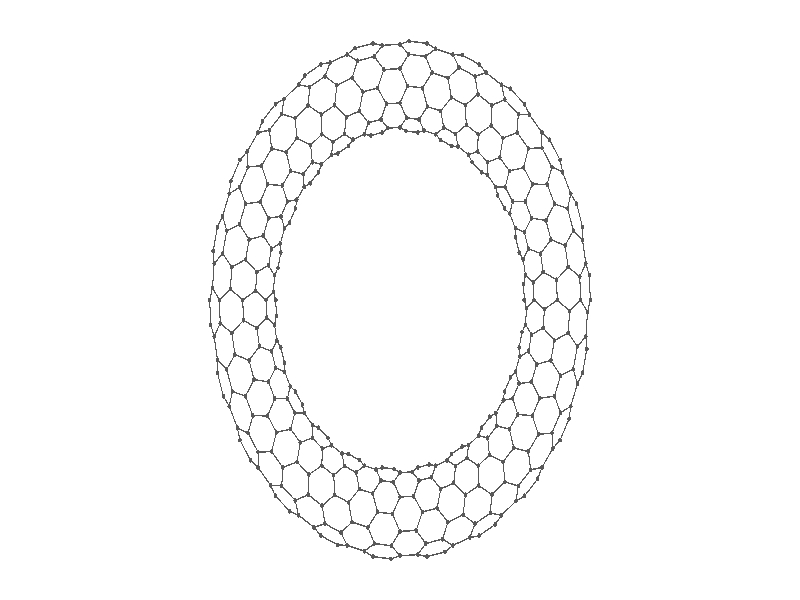 // 
// Molecular graphics export from VMD 1.9.1
// http://www.ks.uiuc.edu/Research/vmd/
// Requires POV-Ray 3.5 or later
// 
// POV 3.x input script : E:/Users/Kevin Reiter/Documents/GitHub/promotion/daten/nanotori/80tor.pov 
// try povray +W1920 +H1057 -IE:/Users/Kevin Reiter/Documents/GitHub/promotion/daten/nanotori/80tor.pov -OE:/Users/Kevin Reiter/Documents/GitHub/promotion/daten/nanotori/80tor.pov.tga +P +X +A +FT +C
#if (version < 3.5) 
#error "VMD POV3DisplayDevice has been compiled for POV-Ray 3.5 or above.\nPlease upgrade POV-Ray or recompile VMD."
#end 
#declare VMD_clip_on=array[3] {0, 0, 0};
#declare VMD_clip=array[3];
#declare VMD_scaledclip=array[3];
#declare VMD_line_width=0.0020;
#macro VMDC ( C1 )
  texture { pigment { rgbt C1 }}
#end
#macro VMD_point (P1, R1, C1)
  #local T = texture { finish { ambient 1.0 diffuse 0.0 phong 0.0 specular 0.0 } pigment { C1 } }
  #if(VMD_clip_on[2])
  intersection {
    sphere {P1, R1 texture {T} #if(VMD_clip_on[1]) clipped_by {VMD_clip[1]} #end no_shadow}
    VMD_clip[2]
  }
  #else
  sphere {P1, R1 texture {T} #if(VMD_clip_on[1]) clipped_by {VMD_clip[1]} #end no_shadow}
  #end
#end
#macro VMD_line (P1, P2, C1)
  #local T = texture { finish { ambient 1.0 diffuse 0.0 phong 0.0 specular 0.0 } pigment { C1 } }
  #if(VMD_clip_on[2])
  intersection {
    cylinder {P1, P2, VMD_line_width texture {T} #if(VMD_clip_on[1]) clipped_by {VMD_clip[1]} #end no_shadow}
    VMD_clip[2]
  }
  #else
  cylinder {P1, P2, VMD_line_width texture {T} #if(VMD_clip_on[1]) clipped_by {VMD_clip[1]} #end no_shadow}
  #end
#end
#macro VMD_sphere (P1, R1, C1)
  #local T = texture { pigment { C1 } }
  #if(VMD_clip_on[2])
  intersection {
    sphere {P1, R1 texture {T} #if(VMD_clip_on[1]) clipped_by {VMD_clip[1]} #end no_shadow}
    VMD_clip[2]
  }
  #else
  sphere {P1, R1 texture {T} #if(VMD_clip_on[1]) clipped_by {VMD_clip[1]} #end no_shadow}
  #end
#end
#macro VMD_cylinder (P1, P2, R1, C1, O1)
  #local T = texture { pigment { C1 } }
  #if(VMD_clip_on[2])
  intersection {
    cylinder {P1, P2, R1 #if(O1) open #end texture {T} #if(VMD_clip_on[1]) clipped_by {VMD_clip[1]} #end no_shadow}
    VMD_clip[2]
  }
  #else
  cylinder {P1, P2, R1 #if(O1) open #end texture {T} #if(VMD_clip_on[1]) clipped_by {VMD_clip[1]} #end no_shadow}
  #end
#end
#macro VMD_cone (P1, P2, R1, C1)
  #local T = texture { pigment { C1 } }
  #if(VMD_clip_on[2])
  intersection {
    cone {P1, R1, P2, VMD_line_width texture {T} #if(VMD_clip_on[1]) clipped_by {VMD_clip[1]} #end no_shadow}
    VMD_clip[2]
  }
  #else
  cone {P1, R1, P2, VMD_line_width texture {T} #if(VMD_clip_on[1]) clipped_by {VMD_clip[1]} #end no_shadow}
  #end
#end
#macro VMD_triangle (P1, P2, P3, N1, N2, N3, C1)
  #local T = texture { pigment { C1 } }
  smooth_triangle {P1, N1, P2, N2, P3, N3 texture {T} #if(VMD_clip_on[1]) clipped_by {VMD_clip[1]} #end no_shadow}
#end
#macro VMD_tricolor (P1, P2, P3, N1, N2, N3, C1, C2, C3)
  #local NX = P2-P1;
  #local NY = P3-P1;
  #local NZ = vcross(NX, NY);
  #local T = texture { pigment {
    average pigment_map {
      [1 gradient x color_map {[0 rgb 0] [1 C2*3]}]
      [1 gradient y color_map {[0 rgb 0] [1 C3*3]}]
      [1 gradient z color_map {[0 rgb 0] [1 C1*3]}]
    }
    matrix <1.01,0,1,0,1.01,1,0,0,1,-.002,-.002,-1>
    matrix <NX.x,NX.y,NX.z,NY.x,NY.y,NY.z,NZ.x,NZ.y,NZ.z,P1.x,P1.y,P1.z>
  } }
  smooth_triangle {P1, N1, P2, N2, P3, N3 texture {T} #if(VMD_clip_on[1]) clipped_by {VMD_clip[1]} #end no_shadow}
#end
camera {
  orthographic
  location <0.0000, 0.0000, -2.0000>
  look_at <0.0000, 0.0000, 2.0000>
  up <0.0000, 3.0000, 0.0000>
  right <5.4494, 0.0000, 0.0000>
}
light_source { 
  <-0.1000, 0.1000, -1.0000> 
  color rgb<1.000, 1.000, 1.000> 
  parallel 
  point_at <0.0, 0.0, 0.0> 
}
light_source { 
  <1.0000, 2.0000, -0.5000> 
  color rgb<1.000, 1.000, 1.000> 
  parallel 
  point_at <0.0, 0.0, 0.0> 
}
background {
  color rgb<1.000, 1.000, 1.000>
}
#default { texture {
 finish { ambient 0.000 diffuse 0.650 phong 0.1 phong_size 40.000 specular 0.500 }
} }
#declare VMD_line_width=0.0020;
// MoleculeID: 4 ReprID: 0 Beginning CPK
// MoleculeID: 4 ReprID: 0 Beginning VDW
VMD_sphere(<1.2726,-0.2453,0.0000>,0.0121,rgbt<0.350,0.350,0.350,0.000>)
VMD_sphere(<1.2435,-0.3651,0.0000>,0.0121,rgbt<0.350,0.350,0.350,0.000>)
VMD_sphere(<1.2774,-0.0609,-0.0861>,0.0121,rgbt<0.350,0.350,0.350,0.000>)
VMD_sphere(<1.2659,-0.1820,-0.0861>,0.0121,rgbt<0.350,0.350,0.350,0.000>)
VMD_sphere(<1.1519,-0.5939,0.0000>,0.0121,rgbt<0.350,0.350,0.350,0.000>)
VMD_sphere(<1.0903,-0.7007,0.0000>,0.0121,rgbt<0.350,0.350,0.350,0.000>)
VMD_sphere(<1.2085,-0.4183,-0.0861>,0.0121,rgbt<0.350,0.350,0.350,0.000>)
VMD_sphere(<1.1633,-0.5313,-0.0861>,0.0121,rgbt<0.350,0.350,0.350,0.000>)
VMD_sphere(<1.2079,-0.2328,-0.1590>,0.0121,rgbt<0.350,0.350,0.350,0.000>)
VMD_sphere(<1.1803,-0.3466,-0.1590>,0.0121,rgbt<0.350,0.350,0.350,0.000>)
VMD_sphere(<1.1559,-0.0551,-0.2078>,0.0121,rgbt<0.350,0.350,0.350,0.000>)
VMD_sphere(<1.1454,-0.1647,-0.2078>,0.0121,rgbt<0.350,0.350,0.350,0.000>)
VMD_sphere(<0.9380,-0.8943,0.0000>,0.0121,rgbt<0.350,0.350,0.350,0.000>)
VMD_sphere(<0.8487,-0.9795,0.0000>,0.0121,rgbt<0.350,0.350,0.350,0.000>)
VMD_sphere(<1.0417,-0.7418,-0.0861>,0.0121,rgbt<0.350,0.350,0.350,0.000>)
VMD_sphere(<0.9665,-0.8375,-0.0861>,0.0121,rgbt<0.350,0.350,0.350,0.000>)
VMD_sphere(<1.0934,-0.5637,-0.1590>,0.0121,rgbt<0.350,0.350,0.350,0.000>)
VMD_sphere(<1.0349,-0.6651,-0.1590>,0.0121,rgbt<0.350,0.350,0.350,0.000>)
VMD_sphere(<1.0935,-0.3785,-0.2078>,0.0121,rgbt<0.350,0.350,0.350,0.000>)
VMD_sphere(<1.0526,-0.4807,-0.2078>,0.0121,rgbt<0.350,0.350,0.350,0.000>)
VMD_sphere(<1.0518,-0.2027,-0.2249>,0.0121,rgbt<0.350,0.350,0.350,0.000>)
VMD_sphere(<1.0277,-0.3018,-0.2249>,0.0121,rgbt<0.350,0.350,0.350,0.000>)
VMD_sphere(<0.9840,-0.0469,-0.2078>,0.0121,rgbt<0.350,0.350,0.350,0.000>)
VMD_sphere(<0.9750,-0.1402,-0.2078>,0.0121,rgbt<0.350,0.350,0.350,0.000>)
VMD_sphere(<0.6480,-1.1224,0.0000>,0.0121,rgbt<0.350,0.350,0.350,0.000>)
VMD_sphere(<0.5384,-1.1789,0.0000>,0.0121,rgbt<0.350,0.350,0.350,0.000>)
VMD_sphere(<0.7906,-1.0053,-0.0861>,0.0121,rgbt<0.350,0.350,0.350,0.000>)
VMD_sphere(<0.6914,-1.0759,-0.0861>,0.0121,rgbt<0.350,0.350,0.350,0.000>)
VMD_sphere(<0.8903,-0.8489,-0.1590>,0.0121,rgbt<0.350,0.350,0.350,0.000>)
VMD_sphere(<0.8056,-0.9297,-0.1590>,0.0121,rgbt<0.350,0.350,0.350,0.000>)
VMD_sphere(<0.9426,-0.6712,-0.2078>,0.0121,rgbt<0.350,0.350,0.350,0.000>)
VMD_sphere(<0.8745,-0.7578,-0.2078>,0.0121,rgbt<0.350,0.350,0.350,0.000>)
VMD_sphere(<0.9521,-0.4908,-0.2249>,0.0121,rgbt<0.350,0.350,0.350,0.000>)
VMD_sphere(<0.9011,-0.5791,-0.2249>,0.0121,rgbt<0.350,0.350,0.350,0.000>)
VMD_sphere(<0.9309,-0.3222,-0.2078>,0.0121,rgbt<0.350,0.350,0.350,0.000>)
VMD_sphere(<0.8960,-0.4092,-0.2078>,0.0121,rgbt<0.350,0.350,0.350,0.000>)
VMD_sphere(<0.8956,-0.1726,-0.1590>,0.0121,rgbt<0.350,0.350,0.350,0.000>)
VMD_sphere(<0.8752,-0.2570,-0.1590>,0.0121,rgbt<0.350,0.350,0.350,0.000>)
VMD_sphere(<0.8624,-0.0411,-0.0861>,0.0121,rgbt<0.350,0.350,0.350,0.000>)
VMD_sphere(<0.8546,-0.1229,-0.0861>,0.0121,rgbt<0.350,0.350,0.350,0.000>)
VMD_sphere(<0.3055,-1.2595,0.0000>,0.0121,rgbt<0.350,0.350,0.350,0.000>)
VMD_sphere(<0.1844,-1.2828,0.0000>,0.0121,rgbt<0.350,0.350,0.350,0.000>)
VMD_sphere(<0.4753,-1.1873,-0.0861>,0.0121,rgbt<0.350,0.350,0.350,0.000>)
VMD_sphere(<0.3603,-1.2271,-0.0861>,0.0121,rgbt<0.350,0.350,0.350,0.000>)
VMD_sphere(<0.6151,-1.0653,-0.1590>,0.0121,rgbt<0.350,0.350,0.350,0.000>)
VMD_sphere(<0.5110,-1.1190,-0.1590>,0.0121,rgbt<0.350,0.350,0.350,0.000>)
VMD_sphere(<0.7153,-0.9096,-0.2078>,0.0121,rgbt<0.350,0.350,0.350,0.000>)
VMD_sphere(<0.6256,-0.9735,-0.2078>,0.0121,rgbt<0.350,0.350,0.350,0.000>)
VMD_sphere(<0.7752,-0.7392,-0.2249>,0.0121,rgbt<0.350,0.350,0.350,0.000>)
VMD_sphere(<0.7014,-0.8095,-0.2249>,0.0121,rgbt<0.350,0.350,0.350,0.000>)
VMD_sphere(<0.8024,-0.5714,-0.2078>,0.0121,rgbt<0.350,0.350,0.350,0.000>)
VMD_sphere(<0.7445,-0.6451,-0.2078>,0.0121,rgbt<0.350,0.350,0.350,0.000>)
VMD_sphere(<0.8107,-0.4180,-0.1590>,0.0121,rgbt<0.350,0.350,0.350,0.000>)
VMD_sphere(<0.7673,-0.4931,-0.1590>,0.0121,rgbt<0.350,0.350,0.350,0.000>)
VMD_sphere(<0.8159,-0.2824,-0.0861>,0.0121,rgbt<0.350,0.350,0.350,0.000>)
VMD_sphere(<0.7853,-0.3587,-0.0861>,0.0121,rgbt<0.350,0.350,0.350,0.000>)
VMD_sphere(<0.8310,-0.1602,0.0000>,0.0121,rgbt<0.350,0.350,0.350,0.000>)
VMD_sphere(<0.8120,-0.2384,0.0000>,0.0121,rgbt<0.350,0.350,0.350,0.000>)
VMD_sphere(<0.8624,-0.0411,0.0861>,0.0121,rgbt<0.350,0.350,0.350,0.000>)
VMD_sphere(<0.8546,-0.1229,0.0861>,0.0121,rgbt<0.350,0.350,0.350,0.000>)
VMD_sphere(<-0.0617,-1.2945,0.0000>,0.0121,rgbt<0.350,0.350,0.350,0.000>)
VMD_sphere(<-0.1844,-1.2828,0.0000>,0.0121,rgbt<0.350,0.350,0.350,0.000>)
VMD_sphere(<0.1216,-1.2731,-0.0861>,0.0121,rgbt<0.350,0.350,0.350,0.000>)
VMD_sphere(<0.0000,-1.2789,-0.0861>,0.0121,rgbt<0.350,0.350,0.350,0.000>)
VMD_sphere(<0.2900,-1.1955,-0.1590>,0.0121,rgbt<0.350,0.350,0.350,0.000>)
VMD_sphere(<0.1751,-1.2176,-0.1590>,0.0121,rgbt<0.350,0.350,0.350,0.000>)
VMD_sphere(<0.4301,-1.0743,-0.2078>,0.0121,rgbt<0.350,0.350,0.350,0.000>)
VMD_sphere(<0.3260,-1.1103,-0.2078>,0.0121,rgbt<0.350,0.350,0.350,0.000>)
VMD_sphere(<0.5356,-0.9276,-0.2249>,0.0121,rgbt<0.350,0.350,0.350,0.000>)
VMD_sphere(<0.4450,-0.9743,-0.2249>,0.0121,rgbt<0.350,0.350,0.350,0.000>)
VMD_sphere(<0.6089,-0.7743,-0.2078>,0.0121,rgbt<0.350,0.350,0.350,0.000>)
VMD_sphere(<0.5326,-0.8287,-0.2078>,0.0121,rgbt<0.350,0.350,0.350,0.000>)
VMD_sphere(<0.6601,-0.6294,-0.1590>,0.0121,rgbt<0.350,0.350,0.350,0.000>)
VMD_sphere(<0.5973,-0.6893,-0.1590>,0.0121,rgbt<0.350,0.350,0.350,0.000>)
VMD_sphere(<0.7033,-0.5008,-0.0861>,0.0121,rgbt<0.350,0.350,0.350,0.000>)
VMD_sphere(<0.6525,-0.5654,-0.0861>,0.0121,rgbt<0.350,0.350,0.350,0.000>)
VMD_sphere(<0.7522,-0.3878,0.0000>,0.0121,rgbt<0.350,0.350,0.350,0.000>)
VMD_sphere(<0.7119,-0.4575,0.0000>,0.0121,rgbt<0.350,0.350,0.350,0.000>)
VMD_sphere(<0.8159,-0.2824,0.0861>,0.0121,rgbt<0.350,0.350,0.350,0.000>)
VMD_sphere(<0.7853,-0.3587,0.0861>,0.0121,rgbt<0.350,0.350,0.350,0.000>)
VMD_sphere(<0.8956,-0.1726,0.1590>,0.0121,rgbt<0.350,0.350,0.350,0.000>)
VMD_sphere(<0.8752,-0.2570,0.1590>,0.0121,rgbt<0.350,0.350,0.350,0.000>)
VMD_sphere(<0.9840,-0.0469,0.2078>,0.0121,rgbt<0.350,0.350,0.350,0.000>)
VMD_sphere(<0.9750,-0.1402,0.2078>,0.0121,rgbt<0.350,0.350,0.350,0.000>)
VMD_sphere(<-0.4239,-1.2247,0.0000>,0.0121,rgbt<0.350,0.350,0.350,0.000>)
VMD_sphere(<-0.5384,-1.1789,0.0000>,0.0121,rgbt<0.350,0.350,0.350,0.000>)
VMD_sphere(<-0.2420,-1.2558,-0.0861>,0.0121,rgbt<0.350,0.350,0.350,0.000>)
VMD_sphere(<-0.3603,-1.2271,-0.0861>,0.0121,rgbt<0.350,0.350,0.350,0.000>)
VMD_sphere(<-0.0585,-1.2287,-0.1590>,0.0121,rgbt<0.350,0.350,0.350,0.000>)
VMD_sphere(<-0.1751,-1.2176,-0.1590>,0.0121,rgbt<0.350,0.350,0.350,0.000>)
VMD_sphere(<0.1100,-1.1519,-0.2078>,0.0121,rgbt<0.350,0.350,0.350,0.000>)
VMD_sphere(<0.0000,-1.1572,-0.2078>,0.0121,rgbt<0.350,0.350,0.350,0.000>)
VMD_sphere(<0.2525,-1.0409,-0.2249>,0.0121,rgbt<0.350,0.350,0.350,0.000>)
VMD_sphere(<0.1524,-1.0602,-0.2249>,0.0121,rgbt<0.350,0.350,0.350,0.000>)
VMD_sphere(<0.3661,-0.9145,-0.2078>,0.0121,rgbt<0.350,0.350,0.350,0.000>)
VMD_sphere(<0.2775,-0.9452,-0.2078>,0.0121,rgbt<0.350,0.350,0.350,0.000>)
VMD_sphere(<0.4561,-0.7899,-0.1590>,0.0121,rgbt<0.350,0.350,0.350,0.000>)
VMD_sphere(<0.3789,-0.8297,-0.1590>,0.0121,rgbt<0.350,0.350,0.350,0.000>)
VMD_sphere(<0.5337,-0.6786,-0.0861>,0.0121,rgbt<0.350,0.350,0.350,0.000>)
VMD_sphere(<0.4668,-0.7263,-0.0861>,0.0121,rgbt<0.350,0.350,0.350,0.000>)
VMD_sphere(<0.6125,-0.5840,0.0000>,0.0121,rgbt<0.350,0.350,0.350,0.000>)
VMD_sphere(<0.5542,-0.6395,0.0000>,0.0121,rgbt<0.350,0.350,0.350,0.000>)
VMD_sphere(<0.7033,-0.5008,0.0861>,0.0121,rgbt<0.350,0.350,0.350,0.000>)
VMD_sphere(<0.6525,-0.5654,0.0861>,0.0121,rgbt<0.350,0.350,0.350,0.000>)
VMD_sphere(<0.8107,-0.4180,0.1590>,0.0121,rgbt<0.350,0.350,0.350,0.000>)
VMD_sphere(<0.7673,-0.4931,0.1590>,0.0121,rgbt<0.350,0.350,0.350,0.000>)
VMD_sphere(<0.9309,-0.3222,0.2078>,0.0121,rgbt<0.350,0.350,0.350,0.000>)
VMD_sphere(<0.8960,-0.4092,0.2078>,0.0121,rgbt<0.350,0.350,0.350,0.000>)
VMD_sphere(<1.0518,-0.2027,0.2249>,0.0121,rgbt<0.350,0.350,0.350,0.000>)
VMD_sphere(<1.0277,-0.3018,0.2249>,0.0121,rgbt<0.350,0.350,0.350,0.000>)
VMD_sphere(<1.1559,-0.0551,0.2078>,0.0121,rgbt<0.350,0.350,0.350,0.000>)
VMD_sphere(<1.1454,-0.1647,0.2078>,0.0121,rgbt<0.350,0.350,0.350,0.000>)
VMD_sphere(<-0.7518,-1.0557,0.0000>,0.0121,rgbt<0.350,0.350,0.350,0.000>)
VMD_sphere(<-0.8487,-0.9795,0.0000>,0.0121,rgbt<0.350,0.350,0.350,0.000>)
VMD_sphere(<-0.5860,-1.1367,-0.0861>,0.0121,rgbt<0.350,0.350,0.350,0.000>)
VMD_sphere(<-0.6914,-1.0759,-0.0861>,0.0121,rgbt<0.350,0.350,0.350,0.000>)
VMD_sphere(<-0.4023,-1.1625,-0.1590>,0.0121,rgbt<0.350,0.350,0.350,0.000>)
VMD_sphere(<-0.5110,-1.1190,-0.1590>,0.0121,rgbt<0.350,0.350,0.350,0.000>)
VMD_sphere(<-0.2190,-1.1363,-0.2078>,0.0121,rgbt<0.350,0.350,0.350,0.000>)
VMD_sphere(<-0.3260,-1.1103,-0.2078>,0.0121,rgbt<0.350,0.350,0.350,0.000>)
VMD_sphere(<-0.0510,-1.0699,-0.2249>,0.0121,rgbt<0.350,0.350,0.350,0.000>)
VMD_sphere(<-0.1524,-1.0602,-0.2249>,0.0121,rgbt<0.350,0.350,0.350,0.000>)
VMD_sphere(<0.0936,-0.9806,-0.2078>,0.0121,rgbt<0.350,0.350,0.350,0.000>)
VMD_sphere(<0.0000,-0.9851,-0.2078>,0.0121,rgbt<0.350,0.350,0.350,0.000>)
VMD_sphere(<0.2150,-0.8864,-0.1590>,0.0121,rgbt<0.350,0.350,0.350,0.000>)
VMD_sphere(<0.1298,-0.9028,-0.1590>,0.0121,rgbt<0.350,0.350,0.350,0.000>)
VMD_sphere(<0.3209,-0.8015,-0.0861>,0.0121,rgbt<0.350,0.350,0.350,0.000>)
VMD_sphere(<0.2432,-0.8284,-0.0861>,0.0121,rgbt<0.350,0.350,0.350,0.000>)
VMD_sphere(<0.4231,-0.7329,0.0000>,0.0121,rgbt<0.350,0.350,0.350,0.000>)
VMD_sphere(<0.3515,-0.7698,0.0000>,0.0121,rgbt<0.350,0.350,0.350,0.000>)
VMD_sphere(<0.5337,-0.6786,0.0861>,0.0121,rgbt<0.350,0.350,0.350,0.000>)
VMD_sphere(<0.4668,-0.7263,0.0861>,0.0121,rgbt<0.350,0.350,0.350,0.000>)
VMD_sphere(<0.6601,-0.6294,0.1590>,0.0121,rgbt<0.350,0.350,0.350,0.000>)
VMD_sphere(<0.5973,-0.6893,0.1590>,0.0121,rgbt<0.350,0.350,0.350,0.000>)
VMD_sphere(<0.8024,-0.5714,0.2078>,0.0121,rgbt<0.350,0.350,0.350,0.000>)
VMD_sphere(<0.7445,-0.6451,0.2078>,0.0121,rgbt<0.350,0.350,0.350,0.000>)
VMD_sphere(<0.9521,-0.4908,0.2249>,0.0121,rgbt<0.350,0.350,0.350,0.000>)
VMD_sphere(<0.9011,-0.5791,0.2249>,0.0121,rgbt<0.350,0.350,0.350,0.000>)
VMD_sphere(<1.0935,-0.3785,0.2078>,0.0121,rgbt<0.350,0.350,0.350,0.000>)
VMD_sphere(<1.0526,-0.4807,0.2078>,0.0121,rgbt<0.350,0.350,0.350,0.000>)
VMD_sphere(<1.2079,-0.2328,0.1590>,0.0121,rgbt<0.350,0.350,0.350,0.000>)
VMD_sphere(<1.1803,-0.3466,0.1590>,0.0121,rgbt<0.350,0.350,0.350,0.000>)
VMD_sphere(<1.2774,-0.0609,0.0861>,0.0121,rgbt<0.350,0.350,0.350,0.000>)
VMD_sphere(<1.2659,-0.1820,0.0861>,0.0121,rgbt<0.350,0.350,0.350,0.000>)
VMD_sphere(<-1.0187,-0.8011,0.0000>,0.0121,rgbt<0.350,0.350,0.350,0.000>)
VMD_sphere(<-1.0903,-0.7007,0.0000>,0.0121,rgbt<0.350,0.350,0.350,0.000>)
VMD_sphere(<-0.8825,-0.9256,-0.0861>,0.0121,rgbt<0.350,0.350,0.350,0.000>)
VMD_sphere(<-0.9665,-0.8375,-0.0861>,0.0121,rgbt<0.350,0.350,0.350,0.000>)
VMD_sphere(<-0.7135,-1.0020,-0.1590>,0.0121,rgbt<0.350,0.350,0.350,0.000>)
VMD_sphere(<-0.8056,-0.9297,-0.1590>,0.0121,rgbt<0.350,0.350,0.350,0.000>)
VMD_sphere(<-0.5303,-1.0285,-0.2078>,0.0121,rgbt<0.350,0.350,0.350,0.000>)
VMD_sphere(<-0.6256,-0.9735,-0.2078>,0.0121,rgbt<0.350,0.350,0.350,0.000>)
VMD_sphere(<-0.3503,-1.0122,-0.2249>,0.0121,rgbt<0.350,0.350,0.350,0.000>)
VMD_sphere(<-0.4450,-0.9743,-0.2249>,0.0121,rgbt<0.350,0.350,0.350,0.000>)
VMD_sphere(<-0.1864,-0.9673,-0.2078>,0.0121,rgbt<0.350,0.350,0.350,0.000>)
VMD_sphere(<-0.2775,-0.9452,-0.2078>,0.0121,rgbt<0.350,0.350,0.350,0.000>)
VMD_sphere(<-0.0434,-0.9111,-0.1590>,0.0121,rgbt<0.350,0.350,0.350,0.000>)
VMD_sphere(<-0.1298,-0.9028,-0.1590>,0.0121,rgbt<0.350,0.350,0.350,0.000>)
VMD_sphere(<0.0821,-0.8595,-0.0861>,0.0121,rgbt<0.350,0.350,0.350,0.000>)
VMD_sphere(<0.0000,-0.8634,-0.0861>,0.0121,rgbt<0.350,0.350,0.350,0.000>)
VMD_sphere(<0.1995,-0.8224,0.0000>,0.0121,rgbt<0.350,0.350,0.350,0.000>)
VMD_sphere(<0.1204,-0.8376,0.0000>,0.0121,rgbt<0.350,0.350,0.350,0.000>)
VMD_sphere(<0.3209,-0.8015,0.0861>,0.0121,rgbt<0.350,0.350,0.350,0.000>)
VMD_sphere(<0.2432,-0.8284,0.0861>,0.0121,rgbt<0.350,0.350,0.350,0.000>)
VMD_sphere(<0.4561,-0.7899,0.1590>,0.0121,rgbt<0.350,0.350,0.350,0.000>)
VMD_sphere(<0.3789,-0.8297,0.1590>,0.0121,rgbt<0.350,0.350,0.350,0.000>)
VMD_sphere(<0.6089,-0.7743,0.2078>,0.0121,rgbt<0.350,0.350,0.350,0.000>)
VMD_sphere(<0.5326,-0.8287,0.2078>,0.0121,rgbt<0.350,0.350,0.350,0.000>)
VMD_sphere(<0.7752,-0.7392,0.2249>,0.0121,rgbt<0.350,0.350,0.350,0.000>)
VMD_sphere(<0.7014,-0.8095,0.2249>,0.0121,rgbt<0.350,0.350,0.350,0.000>)
VMD_sphere(<0.9426,-0.6712,0.2078>,0.0121,rgbt<0.350,0.350,0.350,0.000>)
VMD_sphere(<0.8745,-0.7578,0.2078>,0.0121,rgbt<0.350,0.350,0.350,0.000>)
VMD_sphere(<1.0934,-0.5637,0.1590>,0.0121,rgbt<0.350,0.350,0.350,0.000>)
VMD_sphere(<1.0349,-0.6651,0.1590>,0.0121,rgbt<0.350,0.350,0.350,0.000>)
VMD_sphere(<1.2085,-0.4183,0.0861>,0.0121,rgbt<0.350,0.350,0.350,0.000>)
VMD_sphere(<1.1633,-0.5313,0.0861>,0.0121,rgbt<0.350,0.350,0.350,0.000>)
VMD_sphere(<-1.2032,-0.4817,0.0000>,0.0121,rgbt<0.350,0.350,0.350,0.000>)
VMD_sphere(<-1.2435,-0.3651,0.0000>,0.0121,rgbt<0.350,0.350,0.350,0.000>)
VMD_sphere(<-1.1075,-0.6394,-0.0861>,0.0121,rgbt<0.350,0.350,0.350,0.000>)
VMD_sphere(<-1.1633,-0.5313,-0.0861>,0.0121,rgbt<0.350,0.350,0.350,0.000>)
VMD_sphere(<-0.9670,-0.7604,-0.1590>,0.0121,rgbt<0.350,0.350,0.350,0.000>)
VMD_sphere(<-1.0349,-0.6651,-0.1590>,0.0121,rgbt<0.350,0.350,0.350,0.000>)
VMD_sphere(<-0.7985,-0.8375,-0.2078>,0.0121,rgbt<0.350,0.350,0.350,0.000>)
VMD_sphere(<-0.8745,-0.7578,-0.2078>,0.0121,rgbt<0.350,0.350,0.350,0.000>)
VMD_sphere(<-0.6213,-0.8725,-0.2249>,0.0121,rgbt<0.350,0.350,0.350,0.000>)
VMD_sphere(<-0.7014,-0.8095,-0.2249>,0.0121,rgbt<0.350,0.350,0.350,0.000>)
VMD_sphere(<-0.4514,-0.8756,-0.2078>,0.0121,rgbt<0.350,0.350,0.350,0.000>)
VMD_sphere(<-0.5326,-0.8287,-0.2078>,0.0121,rgbt<0.350,0.350,0.350,0.000>)
VMD_sphere(<-0.2983,-0.8619,-0.1590>,0.0121,rgbt<0.350,0.350,0.350,0.000>)
VMD_sphere(<-0.3789,-0.8297,-0.1590>,0.0121,rgbt<0.350,0.350,0.350,0.000>)
VMD_sphere(<-0.1634,-0.8478,-0.0861>,0.0121,rgbt<0.350,0.350,0.350,0.000>)
VMD_sphere(<-0.2432,-0.8284,-0.0861>,0.0121,rgbt<0.350,0.350,0.350,0.000>)
VMD_sphere(<-0.0403,-0.8453,0.0000>,0.0121,rgbt<0.350,0.350,0.350,0.000>)
VMD_sphere(<-0.1204,-0.8376,0.0000>,0.0121,rgbt<0.350,0.350,0.350,0.000>)
VMD_sphere(<0.0821,-0.8595,0.0861>,0.0121,rgbt<0.350,0.350,0.350,0.000>)
VMD_sphere(<0.0000,-0.8634,0.0861>,0.0121,rgbt<0.350,0.350,0.350,0.000>)
VMD_sphere(<0.2150,-0.8864,0.1590>,0.0121,rgbt<0.350,0.350,0.350,0.000>)
VMD_sphere(<0.1298,-0.9028,0.1590>,0.0121,rgbt<0.350,0.350,0.350,0.000>)
VMD_sphere(<0.3661,-0.9145,0.2078>,0.0121,rgbt<0.350,0.350,0.350,0.000>)
VMD_sphere(<0.2775,-0.9452,0.2078>,0.0121,rgbt<0.350,0.350,0.350,0.000>)
VMD_sphere(<0.5356,-0.9276,0.2249>,0.0121,rgbt<0.350,0.350,0.350,0.000>)
VMD_sphere(<0.4450,-0.9743,0.2249>,0.0121,rgbt<0.350,0.350,0.350,0.000>)
VMD_sphere(<0.7153,-0.9096,0.2078>,0.0121,rgbt<0.350,0.350,0.350,0.000>)
VMD_sphere(<0.6256,-0.9735,0.2078>,0.0121,rgbt<0.350,0.350,0.350,0.000>)
VMD_sphere(<0.8903,-0.8489,0.1590>,0.0121,rgbt<0.350,0.350,0.350,0.000>)
VMD_sphere(<0.8056,-0.9297,0.1590>,0.0121,rgbt<0.350,0.350,0.350,0.000>)
VMD_sphere(<1.0417,-0.7418,0.0861>,0.0121,rgbt<0.350,0.350,0.350,0.000>)
VMD_sphere(<0.9665,-0.8375,0.0861>,0.0121,rgbt<0.350,0.350,0.350,0.000>)
VMD_sphere(<-1.2901,-0.1232,0.0000>,0.0121,rgbt<0.350,0.350,0.350,0.000>)
VMD_sphere(<-1.2960,0.0000,0.0000>,0.0121,rgbt<0.350,0.350,0.350,0.000>)
VMD_sphere(<-1.2428,-0.3015,-0.0861>,0.0121,rgbt<0.350,0.350,0.350,0.000>)
VMD_sphere(<-1.2659,-0.1820,-0.0861>,0.0121,rgbt<0.350,0.350,0.350,0.000>)
VMD_sphere(<-1.1420,-0.4572,-0.1590>,0.0121,rgbt<0.350,0.350,0.350,0.000>)
VMD_sphere(<-1.1803,-0.3466,-0.1590>,0.0121,rgbt<0.350,0.350,0.350,0.000>)
VMD_sphere(<-1.0021,-0.5786,-0.2078>,0.0121,rgbt<0.350,0.350,0.350,0.000>)
VMD_sphere(<-1.0526,-0.4807,-0.2078>,0.0121,rgbt<0.350,0.350,0.350,0.000>)
VMD_sphere(<-0.8420,-0.6621,-0.2249>,0.0121,rgbt<0.350,0.350,0.350,0.000>)
VMD_sphere(<-0.9011,-0.5791,-0.2249>,0.0121,rgbt<0.350,0.350,0.350,0.000>)
VMD_sphere(<-0.6798,-0.7129,-0.2078>,0.0121,rgbt<0.350,0.350,0.350,0.000>)
VMD_sphere(<-0.7445,-0.6451,-0.2078>,0.0121,rgbt<0.350,0.350,0.350,0.000>)
VMD_sphere(<-0.5291,-0.7430,-0.1590>,0.0121,rgbt<0.350,0.350,0.350,0.000>)
VMD_sphere(<-0.5973,-0.6893,-0.1590>,0.0121,rgbt<0.350,0.350,0.350,0.000>)
VMD_sphere(<-0.3956,-0.7674,-0.0861>,0.0121,rgbt<0.350,0.350,0.350,0.000>)
VMD_sphere(<-0.4668,-0.7263,-0.0861>,0.0121,rgbt<0.350,0.350,0.350,0.000>)
VMD_sphere(<-0.2768,-0.7997,0.0000>,0.0121,rgbt<0.350,0.350,0.350,0.000>)
VMD_sphere(<-0.3515,-0.7698,0.0000>,0.0121,rgbt<0.350,0.350,0.350,0.000>)
VMD_sphere(<-0.1634,-0.8478,0.0861>,0.0121,rgbt<0.350,0.350,0.350,0.000>)
VMD_sphere(<-0.2432,-0.8284,0.0861>,0.0121,rgbt<0.350,0.350,0.350,0.000>)
VMD_sphere(<-0.0434,-0.9111,0.1590>,0.0121,rgbt<0.350,0.350,0.350,0.000>)
VMD_sphere(<-0.1298,-0.9028,0.1590>,0.0121,rgbt<0.350,0.350,0.350,0.000>)
VMD_sphere(<0.0936,-0.9806,0.2078>,0.0121,rgbt<0.350,0.350,0.350,0.000>)
VMD_sphere(<0.0000,-0.9851,0.2078>,0.0121,rgbt<0.350,0.350,0.350,0.000>)
VMD_sphere(<0.2525,-1.0409,0.2249>,0.0121,rgbt<0.350,0.350,0.350,0.000>)
VMD_sphere(<0.1524,-1.0602,0.2249>,0.0121,rgbt<0.350,0.350,0.350,0.000>)
VMD_sphere(<0.4301,-1.0743,0.2078>,0.0121,rgbt<0.350,0.350,0.350,0.000>)
VMD_sphere(<0.3260,-1.1103,0.2078>,0.0121,rgbt<0.350,0.350,0.350,0.000>)
VMD_sphere(<0.6151,-1.0653,0.1590>,0.0121,rgbt<0.350,0.350,0.350,0.000>)
VMD_sphere(<0.5110,-1.1190,0.1590>,0.0121,rgbt<0.350,0.350,0.350,0.000>)
VMD_sphere(<0.7906,-1.0053,0.0861>,0.0121,rgbt<0.350,0.350,0.350,0.000>)
VMD_sphere(<0.6914,-1.0759,0.0861>,0.0121,rgbt<0.350,0.350,0.350,0.000>)
VMD_sphere(<-1.2726,0.2453,0.0000>,0.0121,rgbt<0.350,0.350,0.350,0.000>)
VMD_sphere(<-1.2435,0.3651,0.0000>,0.0121,rgbt<0.350,0.350,0.350,0.000>)
VMD_sphere(<-1.2774,0.0609,-0.0861>,0.0121,rgbt<0.350,0.350,0.350,0.000>)
VMD_sphere(<-1.2659,0.1820,-0.0861>,0.0121,rgbt<0.350,0.350,0.350,0.000>)
VMD_sphere(<-1.2246,-0.1169,-0.1590>,0.0121,rgbt<0.350,0.350,0.350,0.000>)
VMD_sphere(<-1.2301,0.0000,-0.1590>,0.0121,rgbt<0.350,0.350,0.350,0.000>)
VMD_sphere(<-1.1246,-0.2728,-0.2078>,0.0121,rgbt<0.350,0.350,0.350,0.000>)
VMD_sphere(<-1.1454,-0.1647,-0.2078>,0.0121,rgbt<0.350,0.350,0.350,0.000>)
VMD_sphere(<-0.9944,-0.3981,-0.2249>,0.0121,rgbt<0.350,0.350,0.350,0.000>)
VMD_sphere(<-1.0277,-0.3018,-0.2249>,0.0121,rgbt<0.350,0.350,0.350,0.000>)
VMD_sphere(<-0.8531,-0.4925,-0.2078>,0.0121,rgbt<0.350,0.350,0.350,0.000>)
VMD_sphere(<-0.8960,-0.4092,-0.2078>,0.0121,rgbt<0.350,0.350,0.350,0.000>)
VMD_sphere(<-0.7170,-0.5638,-0.1590>,0.0121,rgbt<0.350,0.350,0.350,0.000>)
VMD_sphere(<-0.7673,-0.4931,-0.1590>,0.0121,rgbt<0.350,0.350,0.350,0.000>)
VMD_sphere(<-0.5958,-0.6248,-0.0861>,0.0121,rgbt<0.350,0.350,0.350,0.000>)
VMD_sphere(<-0.6525,-0.5654,-0.0861>,0.0121,rgbt<0.350,0.350,0.350,0.000>)
VMD_sphere(<-0.4909,-0.6893,0.0000>,0.0121,rgbt<0.350,0.350,0.350,0.000>)
VMD_sphere(<-0.5542,-0.6395,0.0000>,0.0121,rgbt<0.350,0.350,0.350,0.000>)
VMD_sphere(<-0.3956,-0.7674,0.0861>,0.0121,rgbt<0.350,0.350,0.350,0.000>)
VMD_sphere(<-0.4668,-0.7263,0.0861>,0.0121,rgbt<0.350,0.350,0.350,0.000>)
VMD_sphere(<-0.2983,-0.8619,0.1590>,0.0121,rgbt<0.350,0.350,0.350,0.000>)
VMD_sphere(<-0.3789,-0.8297,0.1590>,0.0121,rgbt<0.350,0.350,0.350,0.000>)
VMD_sphere(<-0.1864,-0.9673,0.2078>,0.0121,rgbt<0.350,0.350,0.350,0.000>)
VMD_sphere(<-0.2775,-0.9452,0.2078>,0.0121,rgbt<0.350,0.350,0.350,0.000>)
VMD_sphere(<-0.0510,-1.0699,0.2249>,0.0121,rgbt<0.350,0.350,0.350,0.000>)
VMD_sphere(<-0.1524,-1.0602,0.2249>,0.0121,rgbt<0.350,0.350,0.350,0.000>)
VMD_sphere(<0.1100,-1.1519,0.2078>,0.0121,rgbt<0.350,0.350,0.350,0.000>)
VMD_sphere(<0.0000,-1.1572,0.2078>,0.0121,rgbt<0.350,0.350,0.350,0.000>)
VMD_sphere(<0.2900,-1.1955,0.1590>,0.0121,rgbt<0.350,0.350,0.350,0.000>)
VMD_sphere(<0.1751,-1.2176,0.1590>,0.0121,rgbt<0.350,0.350,0.350,0.000>)
VMD_sphere(<0.4753,-1.1873,0.0861>,0.0121,rgbt<0.350,0.350,0.350,0.000>)
VMD_sphere(<0.3603,-1.2271,0.0861>,0.0121,rgbt<0.350,0.350,0.350,0.000>)
VMD_sphere(<-1.1519,0.5939,0.0000>,0.0121,rgbt<0.350,0.350,0.350,0.000>)
VMD_sphere(<-1.0903,0.7007,0.0000>,0.0121,rgbt<0.350,0.350,0.350,0.000>)
VMD_sphere(<-1.2085,0.4183,-0.0861>,0.0121,rgbt<0.350,0.350,0.350,0.000>)
VMD_sphere(<-1.1633,0.5313,-0.0861>,0.0121,rgbt<0.350,0.350,0.350,0.000>)
VMD_sphere(<-1.2079,0.2328,-0.1590>,0.0121,rgbt<0.350,0.350,0.350,0.000>)
VMD_sphere(<-1.1803,0.3466,-0.1590>,0.0121,rgbt<0.350,0.350,0.350,0.000>)
VMD_sphere(<-1.1559,0.0551,-0.2078>,0.0121,rgbt<0.350,0.350,0.350,0.000>)
VMD_sphere(<-1.1454,0.1647,-0.2078>,0.0121,rgbt<0.350,0.350,0.350,0.000>)
VMD_sphere(<-1.0663,-0.1018,-0.2249>,0.0121,rgbt<0.350,0.350,0.350,0.000>)
VMD_sphere(<-1.0711,0.0000,-0.2249>,0.0121,rgbt<0.350,0.350,0.350,0.000>)
VMD_sphere(<-0.9573,-0.2322,-0.2078>,0.0121,rgbt<0.350,0.350,0.350,0.000>)
VMD_sphere(<-0.9750,-0.1402,-0.2078>,0.0121,rgbt<0.350,0.350,0.350,0.000>)
VMD_sphere(<-0.8468,-0.3390,-0.1590>,0.0121,rgbt<0.350,0.350,0.350,0.000>)
VMD_sphere(<-0.8752,-0.2570,-0.1590>,0.0121,rgbt<0.350,0.350,0.350,0.000>)
VMD_sphere(<-0.7477,-0.4317,-0.0861>,0.0121,rgbt<0.350,0.350,0.350,0.000>)
VMD_sphere(<-0.7853,-0.3587,-0.0861>,0.0121,rgbt<0.350,0.350,0.350,0.000>)
VMD_sphere(<-0.6652,-0.5231,0.0000>,0.0121,rgbt<0.350,0.350,0.350,0.000>)
VMD_sphere(<-0.7119,-0.4575,0.0000>,0.0121,rgbt<0.350,0.350,0.350,0.000>)
VMD_sphere(<-0.5958,-0.6248,0.0861>,0.0121,rgbt<0.350,0.350,0.350,0.000>)
VMD_sphere(<-0.6525,-0.5654,0.0861>,0.0121,rgbt<0.350,0.350,0.350,0.000>)
VMD_sphere(<-0.5291,-0.7430,0.1590>,0.0121,rgbt<0.350,0.350,0.350,0.000>)
VMD_sphere(<-0.5973,-0.6893,0.1590>,0.0121,rgbt<0.350,0.350,0.350,0.000>)
VMD_sphere(<-0.4514,-0.8756,0.2078>,0.0121,rgbt<0.350,0.350,0.350,0.000>)
VMD_sphere(<-0.5326,-0.8287,0.2078>,0.0121,rgbt<0.350,0.350,0.350,0.000>)
VMD_sphere(<-0.3503,-1.0122,0.2249>,0.0121,rgbt<0.350,0.350,0.350,0.000>)
VMD_sphere(<-0.4450,-0.9743,0.2249>,0.0121,rgbt<0.350,0.350,0.350,0.000>)
VMD_sphere(<-0.2190,-1.1363,0.2078>,0.0121,rgbt<0.350,0.350,0.350,0.000>)
VMD_sphere(<-0.3260,-1.1103,0.2078>,0.0121,rgbt<0.350,0.350,0.350,0.000>)
VMD_sphere(<-0.0585,-1.2287,0.1590>,0.0121,rgbt<0.350,0.350,0.350,0.000>)
VMD_sphere(<-0.1751,-1.2176,0.1590>,0.0121,rgbt<0.350,0.350,0.350,0.000>)
VMD_sphere(<0.1216,-1.2731,0.0861>,0.0121,rgbt<0.350,0.350,0.350,0.000>)
VMD_sphere(<0.0000,-1.2789,0.0861>,0.0121,rgbt<0.350,0.350,0.350,0.000>)
VMD_sphere(<-0.9380,0.8943,0.0000>,0.0121,rgbt<0.350,0.350,0.350,0.000>)
VMD_sphere(<-0.8487,0.9795,0.0000>,0.0121,rgbt<0.350,0.350,0.350,0.000>)
VMD_sphere(<-1.0417,0.7418,-0.0861>,0.0121,rgbt<0.350,0.350,0.350,0.000>)
VMD_sphere(<-0.9665,0.8375,-0.0861>,0.0121,rgbt<0.350,0.350,0.350,0.000>)
VMD_sphere(<-1.0934,0.5637,-0.1590>,0.0121,rgbt<0.350,0.350,0.350,0.000>)
VMD_sphere(<-1.0349,0.6651,-0.1590>,0.0121,rgbt<0.350,0.350,0.350,0.000>)
VMD_sphere(<-1.0935,0.3785,-0.2078>,0.0121,rgbt<0.350,0.350,0.350,0.000>)
VMD_sphere(<-1.0526,0.4807,-0.2078>,0.0121,rgbt<0.350,0.350,0.350,0.000>)
VMD_sphere(<-1.0518,0.2027,-0.2249>,0.0121,rgbt<0.350,0.350,0.350,0.000>)
VMD_sphere(<-1.0277,0.3018,-0.2249>,0.0121,rgbt<0.350,0.350,0.350,0.000>)
VMD_sphere(<-0.9840,0.0469,-0.2078>,0.0121,rgbt<0.350,0.350,0.350,0.000>)
VMD_sphere(<-0.9750,0.1402,-0.2078>,0.0121,rgbt<0.350,0.350,0.350,0.000>)
VMD_sphere(<-0.9080,-0.0867,-0.1590>,0.0121,rgbt<0.350,0.350,0.350,0.000>)
VMD_sphere(<-0.9121,0.0000,-0.1590>,0.0121,rgbt<0.350,0.350,0.350,0.000>)
VMD_sphere(<-0.8390,-0.2035,-0.0861>,0.0121,rgbt<0.350,0.350,0.350,0.000>)
VMD_sphere(<-0.8546,-0.1229,-0.0861>,0.0121,rgbt<0.350,0.350,0.350,0.000>)
VMD_sphere(<-0.7856,-0.3145,0.0000>,0.0121,rgbt<0.350,0.350,0.350,0.000>)
VMD_sphere(<-0.8120,-0.2384,0.0000>,0.0121,rgbt<0.350,0.350,0.350,0.000>)
VMD_sphere(<-0.7477,-0.4317,0.0861>,0.0121,rgbt<0.350,0.350,0.350,0.000>)
VMD_sphere(<-0.7853,-0.3587,0.0861>,0.0121,rgbt<0.350,0.350,0.350,0.000>)
VMD_sphere(<-0.7170,-0.5638,0.1590>,0.0121,rgbt<0.350,0.350,0.350,0.000>)
VMD_sphere(<-0.7673,-0.4931,0.1590>,0.0121,rgbt<0.350,0.350,0.350,0.000>)
VMD_sphere(<-0.6798,-0.7129,0.2078>,0.0121,rgbt<0.350,0.350,0.350,0.000>)
VMD_sphere(<-0.7445,-0.6451,0.2078>,0.0121,rgbt<0.350,0.350,0.350,0.000>)
VMD_sphere(<-0.6213,-0.8725,0.2249>,0.0121,rgbt<0.350,0.350,0.350,0.000>)
VMD_sphere(<-0.7014,-0.8095,0.2249>,0.0121,rgbt<0.350,0.350,0.350,0.000>)
VMD_sphere(<-0.5303,-1.0285,0.2078>,0.0121,rgbt<0.350,0.350,0.350,0.000>)
VMD_sphere(<-0.6256,-0.9735,0.2078>,0.0121,rgbt<0.350,0.350,0.350,0.000>)
VMD_sphere(<-0.4023,-1.1625,0.1590>,0.0121,rgbt<0.350,0.350,0.350,0.000>)
VMD_sphere(<-0.5110,-1.1190,0.1590>,0.0121,rgbt<0.350,0.350,0.350,0.000>)
VMD_sphere(<-0.2420,-1.2558,0.0861>,0.0121,rgbt<0.350,0.350,0.350,0.000>)
VMD_sphere(<-0.3603,-1.2271,0.0861>,0.0121,rgbt<0.350,0.350,0.350,0.000>)
VMD_sphere(<-0.6480,1.1224,0.0000>,0.0121,rgbt<0.350,0.350,0.350,0.000>)
VMD_sphere(<-0.5384,1.1789,0.0000>,0.0121,rgbt<0.350,0.350,0.350,0.000>)
VMD_sphere(<-0.7906,1.0053,-0.0861>,0.0121,rgbt<0.350,0.350,0.350,0.000>)
VMD_sphere(<-0.6914,1.0759,-0.0861>,0.0121,rgbt<0.350,0.350,0.350,0.000>)
VMD_sphere(<-0.8903,0.8489,-0.1590>,0.0121,rgbt<0.350,0.350,0.350,0.000>)
VMD_sphere(<-0.8056,0.9297,-0.1590>,0.0121,rgbt<0.350,0.350,0.350,0.000>)
VMD_sphere(<-0.9426,0.6712,-0.2078>,0.0121,rgbt<0.350,0.350,0.350,0.000>)
VMD_sphere(<-0.8745,0.7578,-0.2078>,0.0121,rgbt<0.350,0.350,0.350,0.000>)
VMD_sphere(<-0.9521,0.4908,-0.2249>,0.0121,rgbt<0.350,0.350,0.350,0.000>)
VMD_sphere(<-0.9011,0.5791,-0.2249>,0.0121,rgbt<0.350,0.350,0.350,0.000>)
VMD_sphere(<-0.9309,0.3222,-0.2078>,0.0121,rgbt<0.350,0.350,0.350,0.000>)
VMD_sphere(<-0.8960,0.4092,-0.2078>,0.0121,rgbt<0.350,0.350,0.350,0.000>)
VMD_sphere(<-0.8956,0.1726,-0.1590>,0.0121,rgbt<0.350,0.350,0.350,0.000>)
VMD_sphere(<-0.8752,0.2570,-0.1590>,0.0121,rgbt<0.350,0.350,0.350,0.000>)
VMD_sphere(<-0.8624,0.0411,-0.0861>,0.0121,rgbt<0.350,0.350,0.350,0.000>)
VMD_sphere(<-0.8546,0.1229,-0.0861>,0.0121,rgbt<0.350,0.350,0.350,0.000>)
VMD_sphere(<-0.8424,-0.0804,0.0000>,0.0121,rgbt<0.350,0.350,0.350,0.000>)
VMD_sphere(<-0.8462,0.0000,0.0000>,0.0121,rgbt<0.350,0.350,0.350,0.000>)
VMD_sphere(<-0.8390,-0.2035,0.0861>,0.0121,rgbt<0.350,0.350,0.350,0.000>)
VMD_sphere(<-0.8546,-0.1229,0.0861>,0.0121,rgbt<0.350,0.350,0.350,0.000>)
VMD_sphere(<-0.8468,-0.3390,0.1590>,0.0121,rgbt<0.350,0.350,0.350,0.000>)
VMD_sphere(<-0.8752,-0.2570,0.1590>,0.0121,rgbt<0.350,0.350,0.350,0.000>)
VMD_sphere(<-0.8531,-0.4925,0.2078>,0.0121,rgbt<0.350,0.350,0.350,0.000>)
VMD_sphere(<-0.8960,-0.4092,0.2078>,0.0121,rgbt<0.350,0.350,0.350,0.000>)
VMD_sphere(<-0.8420,-0.6621,0.2249>,0.0121,rgbt<0.350,0.350,0.350,0.000>)
VMD_sphere(<-0.9011,-0.5791,0.2249>,0.0121,rgbt<0.350,0.350,0.350,0.000>)
VMD_sphere(<-0.7985,-0.8375,0.2078>,0.0121,rgbt<0.350,0.350,0.350,0.000>)
VMD_sphere(<-0.8745,-0.7578,0.2078>,0.0121,rgbt<0.350,0.350,0.350,0.000>)
VMD_sphere(<-0.7135,-1.0020,0.1590>,0.0121,rgbt<0.350,0.350,0.350,0.000>)
VMD_sphere(<-0.8056,-0.9297,0.1590>,0.0121,rgbt<0.350,0.350,0.350,0.000>)
VMD_sphere(<-0.5860,-1.1367,0.0861>,0.0121,rgbt<0.350,0.350,0.350,0.000>)
VMD_sphere(<-0.6914,-1.0759,0.0861>,0.0121,rgbt<0.350,0.350,0.350,0.000>)
VMD_sphere(<-0.3055,1.2595,0.0000>,0.0121,rgbt<0.350,0.350,0.350,0.000>)
VMD_sphere(<-0.1844,1.2828,0.0000>,0.0121,rgbt<0.350,0.350,0.350,0.000>)
VMD_sphere(<-0.4753,1.1873,-0.0861>,0.0121,rgbt<0.350,0.350,0.350,0.000>)
VMD_sphere(<-0.3603,1.2271,-0.0861>,0.0121,rgbt<0.350,0.350,0.350,0.000>)
VMD_sphere(<-0.6151,1.0653,-0.1590>,0.0121,rgbt<0.350,0.350,0.350,0.000>)
VMD_sphere(<-0.5110,1.1190,-0.1590>,0.0121,rgbt<0.350,0.350,0.350,0.000>)
VMD_sphere(<-0.7153,0.9096,-0.2078>,0.0121,rgbt<0.350,0.350,0.350,0.000>)
VMD_sphere(<-0.6256,0.9735,-0.2078>,0.0121,rgbt<0.350,0.350,0.350,0.000>)
VMD_sphere(<-0.7752,0.7392,-0.2249>,0.0121,rgbt<0.350,0.350,0.350,0.000>)
VMD_sphere(<-0.7014,0.8095,-0.2249>,0.0121,rgbt<0.350,0.350,0.350,0.000>)
VMD_sphere(<-0.8024,0.5714,-0.2078>,0.0121,rgbt<0.350,0.350,0.350,0.000>)
VMD_sphere(<-0.7445,0.6451,-0.2078>,0.0121,rgbt<0.350,0.350,0.350,0.000>)
VMD_sphere(<-0.8107,0.4180,-0.1590>,0.0121,rgbt<0.350,0.350,0.350,0.000>)
VMD_sphere(<-0.7673,0.4931,-0.1590>,0.0121,rgbt<0.350,0.350,0.350,0.000>)
VMD_sphere(<-0.8159,0.2824,-0.0861>,0.0121,rgbt<0.350,0.350,0.350,0.000>)
VMD_sphere(<-0.7853,0.3587,-0.0861>,0.0121,rgbt<0.350,0.350,0.350,0.000>)
VMD_sphere(<-0.8310,0.1602,0.0000>,0.0121,rgbt<0.350,0.350,0.350,0.000>)
VMD_sphere(<-0.8120,0.2384,0.0000>,0.0121,rgbt<0.350,0.350,0.350,0.000>)
VMD_sphere(<-0.8624,0.0411,0.0861>,0.0121,rgbt<0.350,0.350,0.350,0.000>)
VMD_sphere(<-0.8546,0.1229,0.0861>,0.0121,rgbt<0.350,0.350,0.350,0.000>)
VMD_sphere(<-0.9080,-0.0867,0.1590>,0.0121,rgbt<0.350,0.350,0.350,0.000>)
VMD_sphere(<-0.9121,0.0000,0.1590>,0.0121,rgbt<0.350,0.350,0.350,0.000>)
VMD_sphere(<-0.9573,-0.2322,0.2078>,0.0121,rgbt<0.350,0.350,0.350,0.000>)
VMD_sphere(<-0.9750,-0.1402,0.2078>,0.0121,rgbt<0.350,0.350,0.350,0.000>)
VMD_sphere(<-0.9944,-0.3981,0.2249>,0.0121,rgbt<0.350,0.350,0.350,0.000>)
VMD_sphere(<-1.0277,-0.3018,0.2249>,0.0121,rgbt<0.350,0.350,0.350,0.000>)
VMD_sphere(<-1.0021,-0.5786,0.2078>,0.0121,rgbt<0.350,0.350,0.350,0.000>)
VMD_sphere(<-1.0526,-0.4807,0.2078>,0.0121,rgbt<0.350,0.350,0.350,0.000>)
VMD_sphere(<-0.9670,-0.7604,0.1590>,0.0121,rgbt<0.350,0.350,0.350,0.000>)
VMD_sphere(<-1.0349,-0.6651,0.1590>,0.0121,rgbt<0.350,0.350,0.350,0.000>)
VMD_sphere(<-0.8825,-0.9256,0.0861>,0.0121,rgbt<0.350,0.350,0.350,0.000>)
VMD_sphere(<-0.9665,-0.8375,0.0861>,0.0121,rgbt<0.350,0.350,0.350,0.000>)
VMD_sphere(<0.0617,1.2945,0.0000>,0.0121,rgbt<0.350,0.350,0.350,0.000>)
VMD_sphere(<0.1844,1.2828,0.0000>,0.0121,rgbt<0.350,0.350,0.350,0.000>)
VMD_sphere(<-0.1216,1.2731,-0.0861>,0.0121,rgbt<0.350,0.350,0.350,0.000>)
VMD_sphere(<0.0000,1.2789,-0.0861>,0.0121,rgbt<0.350,0.350,0.350,0.000>)
VMD_sphere(<-0.2900,1.1955,-0.1590>,0.0121,rgbt<0.350,0.350,0.350,0.000>)
VMD_sphere(<-0.1751,1.2176,-0.1590>,0.0121,rgbt<0.350,0.350,0.350,0.000>)
VMD_sphere(<-0.4301,1.0743,-0.2078>,0.0121,rgbt<0.350,0.350,0.350,0.000>)
VMD_sphere(<-0.3260,1.1103,-0.2078>,0.0121,rgbt<0.350,0.350,0.350,0.000>)
VMD_sphere(<-0.5356,0.9276,-0.2249>,0.0121,rgbt<0.350,0.350,0.350,0.000>)
VMD_sphere(<-0.4450,0.9743,-0.2249>,0.0121,rgbt<0.350,0.350,0.350,0.000>)
VMD_sphere(<-0.6089,0.7743,-0.2078>,0.0121,rgbt<0.350,0.350,0.350,0.000>)
VMD_sphere(<-0.5326,0.8287,-0.2078>,0.0121,rgbt<0.350,0.350,0.350,0.000>)
VMD_sphere(<-0.6601,0.6294,-0.1590>,0.0121,rgbt<0.350,0.350,0.350,0.000>)
VMD_sphere(<-0.5973,0.6893,-0.1590>,0.0121,rgbt<0.350,0.350,0.350,0.000>)
VMD_sphere(<-0.7033,0.5008,-0.0861>,0.0121,rgbt<0.350,0.350,0.350,0.000>)
VMD_sphere(<-0.6525,0.5654,-0.0861>,0.0121,rgbt<0.350,0.350,0.350,0.000>)
VMD_sphere(<-0.7522,0.3878,0.0000>,0.0121,rgbt<0.350,0.350,0.350,0.000>)
VMD_sphere(<-0.7119,0.4575,0.0000>,0.0121,rgbt<0.350,0.350,0.350,0.000>)
VMD_sphere(<-0.8159,0.2824,0.0861>,0.0121,rgbt<0.350,0.350,0.350,0.000>)
VMD_sphere(<-0.7853,0.3587,0.0861>,0.0121,rgbt<0.350,0.350,0.350,0.000>)
VMD_sphere(<-0.8956,0.1726,0.1590>,0.0121,rgbt<0.350,0.350,0.350,0.000>)
VMD_sphere(<-0.8752,0.2570,0.1590>,0.0121,rgbt<0.350,0.350,0.350,0.000>)
VMD_sphere(<-0.9840,0.0469,0.2078>,0.0121,rgbt<0.350,0.350,0.350,0.000>)
VMD_sphere(<-0.9750,0.1402,0.2078>,0.0121,rgbt<0.350,0.350,0.350,0.000>)
VMD_sphere(<-1.0663,-0.1018,0.2249>,0.0121,rgbt<0.350,0.350,0.350,0.000>)
VMD_sphere(<-1.0711,0.0000,0.2249>,0.0121,rgbt<0.350,0.350,0.350,0.000>)
VMD_sphere(<-1.1246,-0.2728,0.2078>,0.0121,rgbt<0.350,0.350,0.350,0.000>)
VMD_sphere(<-1.1454,-0.1647,0.2078>,0.0121,rgbt<0.350,0.350,0.350,0.000>)
VMD_sphere(<-1.1420,-0.4572,0.1590>,0.0121,rgbt<0.350,0.350,0.350,0.000>)
VMD_sphere(<-1.1803,-0.3466,0.1590>,0.0121,rgbt<0.350,0.350,0.350,0.000>)
VMD_sphere(<-1.1075,-0.6394,0.0861>,0.0121,rgbt<0.350,0.350,0.350,0.000>)
VMD_sphere(<-1.1633,-0.5313,0.0861>,0.0121,rgbt<0.350,0.350,0.350,0.000>)
VMD_sphere(<0.4239,1.2247,0.0000>,0.0121,rgbt<0.350,0.350,0.350,0.000>)
VMD_sphere(<0.5384,1.1789,0.0000>,0.0121,rgbt<0.350,0.350,0.350,0.000>)
VMD_sphere(<0.2420,1.2558,-0.0861>,0.0121,rgbt<0.350,0.350,0.350,0.000>)
VMD_sphere(<0.3603,1.2271,-0.0861>,0.0121,rgbt<0.350,0.350,0.350,0.000>)
VMD_sphere(<0.0585,1.2287,-0.1590>,0.0121,rgbt<0.350,0.350,0.350,0.000>)
VMD_sphere(<0.1751,1.2176,-0.1590>,0.0121,rgbt<0.350,0.350,0.350,0.000>)
VMD_sphere(<-0.1100,1.1519,-0.2078>,0.0121,rgbt<0.350,0.350,0.350,0.000>)
VMD_sphere(<0.0000,1.1572,-0.2078>,0.0121,rgbt<0.350,0.350,0.350,0.000>)
VMD_sphere(<-0.2525,1.0409,-0.2249>,0.0121,rgbt<0.350,0.350,0.350,0.000>)
VMD_sphere(<-0.1524,1.0602,-0.2249>,0.0121,rgbt<0.350,0.350,0.350,0.000>)
VMD_sphere(<-0.3661,0.9145,-0.2078>,0.0121,rgbt<0.350,0.350,0.350,0.000>)
VMD_sphere(<-0.2775,0.9452,-0.2078>,0.0121,rgbt<0.350,0.350,0.350,0.000>)
VMD_sphere(<-0.4561,0.7899,-0.1590>,0.0121,rgbt<0.350,0.350,0.350,0.000>)
VMD_sphere(<-0.3789,0.8297,-0.1590>,0.0121,rgbt<0.350,0.350,0.350,0.000>)
VMD_sphere(<-0.5337,0.6786,-0.0861>,0.0121,rgbt<0.350,0.350,0.350,0.000>)
VMD_sphere(<-0.4668,0.7263,-0.0861>,0.0121,rgbt<0.350,0.350,0.350,0.000>)
VMD_sphere(<-0.6125,0.5840,0.0000>,0.0121,rgbt<0.350,0.350,0.350,0.000>)
VMD_sphere(<-0.5542,0.6395,0.0000>,0.0121,rgbt<0.350,0.350,0.350,0.000>)
VMD_sphere(<-0.7033,0.5008,0.0861>,0.0121,rgbt<0.350,0.350,0.350,0.000>)
VMD_sphere(<-0.6525,0.5654,0.0861>,0.0121,rgbt<0.350,0.350,0.350,0.000>)
VMD_sphere(<-0.8107,0.4180,0.1590>,0.0121,rgbt<0.350,0.350,0.350,0.000>)
VMD_sphere(<-0.7673,0.4931,0.1590>,0.0121,rgbt<0.350,0.350,0.350,0.000>)
VMD_sphere(<-0.9309,0.3222,0.2078>,0.0121,rgbt<0.350,0.350,0.350,0.000>)
VMD_sphere(<-0.8960,0.4092,0.2078>,0.0121,rgbt<0.350,0.350,0.350,0.000>)
VMD_sphere(<-1.0518,0.2027,0.2249>,0.0121,rgbt<0.350,0.350,0.350,0.000>)
VMD_sphere(<-1.0277,0.3018,0.2249>,0.0121,rgbt<0.350,0.350,0.350,0.000>)
VMD_sphere(<-1.1559,0.0551,0.2078>,0.0121,rgbt<0.350,0.350,0.350,0.000>)
VMD_sphere(<-1.1454,0.1647,0.2078>,0.0121,rgbt<0.350,0.350,0.350,0.000>)
VMD_sphere(<-1.2246,-0.1169,0.1590>,0.0121,rgbt<0.350,0.350,0.350,0.000>)
VMD_sphere(<-1.2301,0.0000,0.1590>,0.0121,rgbt<0.350,0.350,0.350,0.000>)
VMD_sphere(<-1.2428,-0.3015,0.0861>,0.0121,rgbt<0.350,0.350,0.350,0.000>)
VMD_sphere(<-1.2659,-0.1820,0.0861>,0.0121,rgbt<0.350,0.350,0.350,0.000>)
VMD_sphere(<0.7518,1.0557,0.0000>,0.0121,rgbt<0.350,0.350,0.350,0.000>)
VMD_sphere(<0.8487,0.9795,0.0000>,0.0121,rgbt<0.350,0.350,0.350,0.000>)
VMD_sphere(<0.5860,1.1367,-0.0861>,0.0121,rgbt<0.350,0.350,0.350,0.000>)
VMD_sphere(<0.6914,1.0759,-0.0861>,0.0121,rgbt<0.350,0.350,0.350,0.000>)
VMD_sphere(<0.4023,1.1625,-0.1590>,0.0121,rgbt<0.350,0.350,0.350,0.000>)
VMD_sphere(<0.5110,1.1190,-0.1590>,0.0121,rgbt<0.350,0.350,0.350,0.000>)
VMD_sphere(<0.2190,1.1363,-0.2078>,0.0121,rgbt<0.350,0.350,0.350,0.000>)
VMD_sphere(<0.3260,1.1103,-0.2078>,0.0121,rgbt<0.350,0.350,0.350,0.000>)
VMD_sphere(<0.0510,1.0699,-0.2249>,0.0121,rgbt<0.350,0.350,0.350,0.000>)
VMD_sphere(<0.1524,1.0602,-0.2249>,0.0121,rgbt<0.350,0.350,0.350,0.000>)
VMD_sphere(<-0.0936,0.9806,-0.2078>,0.0121,rgbt<0.350,0.350,0.350,0.000>)
VMD_sphere(<0.0000,0.9851,-0.2078>,0.0121,rgbt<0.350,0.350,0.350,0.000>)
VMD_sphere(<-0.2150,0.8864,-0.1590>,0.0121,rgbt<0.350,0.350,0.350,0.000>)
VMD_sphere(<-0.1298,0.9028,-0.1590>,0.0121,rgbt<0.350,0.350,0.350,0.000>)
VMD_sphere(<-0.3209,0.8015,-0.0861>,0.0121,rgbt<0.350,0.350,0.350,0.000>)
VMD_sphere(<-0.2432,0.8284,-0.0861>,0.0121,rgbt<0.350,0.350,0.350,0.000>)
VMD_sphere(<-0.4231,0.7329,0.0000>,0.0121,rgbt<0.350,0.350,0.350,0.000>)
VMD_sphere(<-0.3515,0.7698,0.0000>,0.0121,rgbt<0.350,0.350,0.350,0.000>)
VMD_sphere(<-0.5337,0.6786,0.0861>,0.0121,rgbt<0.350,0.350,0.350,0.000>)
VMD_sphere(<-0.4668,0.7263,0.0861>,0.0121,rgbt<0.350,0.350,0.350,0.000>)
VMD_sphere(<-0.6601,0.6294,0.1590>,0.0121,rgbt<0.350,0.350,0.350,0.000>)
VMD_sphere(<-0.5973,0.6893,0.1590>,0.0121,rgbt<0.350,0.350,0.350,0.000>)
VMD_sphere(<-0.8024,0.5714,0.2078>,0.0121,rgbt<0.350,0.350,0.350,0.000>)
VMD_sphere(<-0.7445,0.6451,0.2078>,0.0121,rgbt<0.350,0.350,0.350,0.000>)
VMD_sphere(<-0.9521,0.4908,0.2249>,0.0121,rgbt<0.350,0.350,0.350,0.000>)
VMD_sphere(<-0.9011,0.5791,0.2249>,0.0121,rgbt<0.350,0.350,0.350,0.000>)
VMD_sphere(<-1.0935,0.3785,0.2078>,0.0121,rgbt<0.350,0.350,0.350,0.000>)
VMD_sphere(<-1.0526,0.4807,0.2078>,0.0121,rgbt<0.350,0.350,0.350,0.000>)
VMD_sphere(<-1.2079,0.2328,0.1590>,0.0121,rgbt<0.350,0.350,0.350,0.000>)
VMD_sphere(<-1.1803,0.3466,0.1590>,0.0121,rgbt<0.350,0.350,0.350,0.000>)
VMD_sphere(<-1.2774,0.0609,0.0861>,0.0121,rgbt<0.350,0.350,0.350,0.000>)
VMD_sphere(<-1.2659,0.1820,0.0861>,0.0121,rgbt<0.350,0.350,0.350,0.000>)
VMD_sphere(<1.0187,0.8011,0.0000>,0.0121,rgbt<0.350,0.350,0.350,0.000>)
VMD_sphere(<1.0903,0.7007,0.0000>,0.0121,rgbt<0.350,0.350,0.350,0.000>)
VMD_sphere(<0.8825,0.9256,-0.0861>,0.0121,rgbt<0.350,0.350,0.350,0.000>)
VMD_sphere(<0.9665,0.8375,-0.0861>,0.0121,rgbt<0.350,0.350,0.350,0.000>)
VMD_sphere(<0.7135,1.0020,-0.1590>,0.0121,rgbt<0.350,0.350,0.350,0.000>)
VMD_sphere(<0.8056,0.9297,-0.1590>,0.0121,rgbt<0.350,0.350,0.350,0.000>)
VMD_sphere(<0.5303,1.0285,-0.2078>,0.0121,rgbt<0.350,0.350,0.350,0.000>)
VMD_sphere(<0.6256,0.9735,-0.2078>,0.0121,rgbt<0.350,0.350,0.350,0.000>)
VMD_sphere(<0.3503,1.0122,-0.2249>,0.0121,rgbt<0.350,0.350,0.350,0.000>)
VMD_sphere(<0.4450,0.9743,-0.2249>,0.0121,rgbt<0.350,0.350,0.350,0.000>)
VMD_sphere(<0.1864,0.9673,-0.2078>,0.0121,rgbt<0.350,0.350,0.350,0.000>)
VMD_sphere(<0.2775,0.9452,-0.2078>,0.0121,rgbt<0.350,0.350,0.350,0.000>)
VMD_sphere(<0.0434,0.9111,-0.1590>,0.0121,rgbt<0.350,0.350,0.350,0.000>)
VMD_sphere(<0.1298,0.9028,-0.1590>,0.0121,rgbt<0.350,0.350,0.350,0.000>)
VMD_sphere(<-0.0821,0.8595,-0.0861>,0.0121,rgbt<0.350,0.350,0.350,0.000>)
VMD_sphere(<0.0000,0.8634,-0.0861>,0.0121,rgbt<0.350,0.350,0.350,0.000>)
VMD_sphere(<-0.1995,0.8224,0.0000>,0.0121,rgbt<0.350,0.350,0.350,0.000>)
VMD_sphere(<-0.1204,0.8376,0.0000>,0.0121,rgbt<0.350,0.350,0.350,0.000>)
VMD_sphere(<-0.3209,0.8015,0.0861>,0.0121,rgbt<0.350,0.350,0.350,0.000>)
VMD_sphere(<-0.2432,0.8284,0.0861>,0.0121,rgbt<0.350,0.350,0.350,0.000>)
VMD_sphere(<-0.4561,0.7899,0.1590>,0.0121,rgbt<0.350,0.350,0.350,0.000>)
VMD_sphere(<-0.3789,0.8297,0.1590>,0.0121,rgbt<0.350,0.350,0.350,0.000>)
VMD_sphere(<-0.6089,0.7743,0.2078>,0.0121,rgbt<0.350,0.350,0.350,0.000>)
VMD_sphere(<-0.5326,0.8287,0.2078>,0.0121,rgbt<0.350,0.350,0.350,0.000>)
VMD_sphere(<-0.7752,0.7392,0.2249>,0.0121,rgbt<0.350,0.350,0.350,0.000>)
VMD_sphere(<-0.7014,0.8095,0.2249>,0.0121,rgbt<0.350,0.350,0.350,0.000>)
VMD_sphere(<-0.9426,0.6712,0.2078>,0.0121,rgbt<0.350,0.350,0.350,0.000>)
VMD_sphere(<-0.8745,0.7578,0.2078>,0.0121,rgbt<0.350,0.350,0.350,0.000>)
VMD_sphere(<-1.0934,0.5637,0.1590>,0.0121,rgbt<0.350,0.350,0.350,0.000>)
VMD_sphere(<-1.0349,0.6651,0.1590>,0.0121,rgbt<0.350,0.350,0.350,0.000>)
VMD_sphere(<-1.2085,0.4183,0.0861>,0.0121,rgbt<0.350,0.350,0.350,0.000>)
VMD_sphere(<-1.1633,0.5313,0.0861>,0.0121,rgbt<0.350,0.350,0.350,0.000>)
VMD_sphere(<1.2032,0.4817,0.0000>,0.0121,rgbt<0.350,0.350,0.350,0.000>)
VMD_sphere(<1.2435,0.3651,0.0000>,0.0121,rgbt<0.350,0.350,0.350,0.000>)
VMD_sphere(<1.1075,0.6394,-0.0861>,0.0121,rgbt<0.350,0.350,0.350,0.000>)
VMD_sphere(<1.1633,0.5313,-0.0861>,0.0121,rgbt<0.350,0.350,0.350,0.000>)
VMD_sphere(<0.9670,0.7604,-0.1590>,0.0121,rgbt<0.350,0.350,0.350,0.000>)
VMD_sphere(<1.0349,0.6651,-0.1590>,0.0121,rgbt<0.350,0.350,0.350,0.000>)
VMD_sphere(<0.7985,0.8375,-0.2078>,0.0121,rgbt<0.350,0.350,0.350,0.000>)
VMD_sphere(<0.8745,0.7578,-0.2078>,0.0121,rgbt<0.350,0.350,0.350,0.000>)
VMD_sphere(<0.6213,0.8725,-0.2249>,0.0121,rgbt<0.350,0.350,0.350,0.000>)
VMD_sphere(<0.7014,0.8095,-0.2249>,0.0121,rgbt<0.350,0.350,0.350,0.000>)
VMD_sphere(<0.4514,0.8756,-0.2078>,0.0121,rgbt<0.350,0.350,0.350,0.000>)
VMD_sphere(<0.5326,0.8287,-0.2078>,0.0121,rgbt<0.350,0.350,0.350,0.000>)
VMD_sphere(<0.2983,0.8619,-0.1590>,0.0121,rgbt<0.350,0.350,0.350,0.000>)
VMD_sphere(<0.3789,0.8297,-0.1590>,0.0121,rgbt<0.350,0.350,0.350,0.000>)
VMD_sphere(<0.1634,0.8478,-0.0861>,0.0121,rgbt<0.350,0.350,0.350,0.000>)
VMD_sphere(<0.2432,0.8284,-0.0861>,0.0121,rgbt<0.350,0.350,0.350,0.000>)
VMD_sphere(<0.0403,0.8453,0.0000>,0.0121,rgbt<0.350,0.350,0.350,0.000>)
VMD_sphere(<0.1204,0.8376,0.0000>,0.0121,rgbt<0.350,0.350,0.350,0.000>)
VMD_sphere(<-0.0821,0.8595,0.0861>,0.0121,rgbt<0.350,0.350,0.350,0.000>)
VMD_sphere(<0.0000,0.8634,0.0861>,0.0121,rgbt<0.350,0.350,0.350,0.000>)
VMD_sphere(<-0.2150,0.8864,0.1590>,0.0121,rgbt<0.350,0.350,0.350,0.000>)
VMD_sphere(<-0.1298,0.9028,0.1590>,0.0121,rgbt<0.350,0.350,0.350,0.000>)
VMD_sphere(<-0.3661,0.9145,0.2078>,0.0121,rgbt<0.350,0.350,0.350,0.000>)
VMD_sphere(<-0.2775,0.9452,0.2078>,0.0121,rgbt<0.350,0.350,0.350,0.000>)
VMD_sphere(<-0.5356,0.9276,0.2249>,0.0121,rgbt<0.350,0.350,0.350,0.000>)
VMD_sphere(<-0.4450,0.9743,0.2249>,0.0121,rgbt<0.350,0.350,0.350,0.000>)
VMD_sphere(<-0.7153,0.9096,0.2078>,0.0121,rgbt<0.350,0.350,0.350,0.000>)
VMD_sphere(<-0.6256,0.9735,0.2078>,0.0121,rgbt<0.350,0.350,0.350,0.000>)
VMD_sphere(<-0.8903,0.8489,0.1590>,0.0121,rgbt<0.350,0.350,0.350,0.000>)
VMD_sphere(<-0.8056,0.9297,0.1590>,0.0121,rgbt<0.350,0.350,0.350,0.000>)
VMD_sphere(<-1.0417,0.7418,0.0861>,0.0121,rgbt<0.350,0.350,0.350,0.000>)
VMD_sphere(<-0.9665,0.8375,0.0861>,0.0121,rgbt<0.350,0.350,0.350,0.000>)
VMD_sphere(<1.2901,0.1232,0.0000>,0.0121,rgbt<0.350,0.350,0.350,0.000>)
VMD_sphere(<1.2960,0.0000,0.0000>,0.0121,rgbt<0.350,0.350,0.350,0.000>)
VMD_sphere(<1.2428,0.3015,-0.0861>,0.0121,rgbt<0.350,0.350,0.350,0.000>)
VMD_sphere(<1.2659,0.1820,-0.0861>,0.0121,rgbt<0.350,0.350,0.350,0.000>)
VMD_sphere(<1.1420,0.4572,-0.1590>,0.0121,rgbt<0.350,0.350,0.350,0.000>)
VMD_sphere(<1.1803,0.3466,-0.1590>,0.0121,rgbt<0.350,0.350,0.350,0.000>)
VMD_sphere(<1.0021,0.5786,-0.2078>,0.0121,rgbt<0.350,0.350,0.350,0.000>)
VMD_sphere(<1.0526,0.4807,-0.2078>,0.0121,rgbt<0.350,0.350,0.350,0.000>)
VMD_sphere(<0.8420,0.6621,-0.2249>,0.0121,rgbt<0.350,0.350,0.350,0.000>)
VMD_sphere(<0.9011,0.5791,-0.2249>,0.0121,rgbt<0.350,0.350,0.350,0.000>)
VMD_sphere(<0.6798,0.7129,-0.2078>,0.0121,rgbt<0.350,0.350,0.350,0.000>)
VMD_sphere(<0.7445,0.6451,-0.2078>,0.0121,rgbt<0.350,0.350,0.350,0.000>)
VMD_sphere(<0.5291,0.7430,-0.1590>,0.0121,rgbt<0.350,0.350,0.350,0.000>)
VMD_sphere(<0.5973,0.6893,-0.1590>,0.0121,rgbt<0.350,0.350,0.350,0.000>)
VMD_sphere(<0.3956,0.7674,-0.0861>,0.0121,rgbt<0.350,0.350,0.350,0.000>)
VMD_sphere(<0.4668,0.7263,-0.0861>,0.0121,rgbt<0.350,0.350,0.350,0.000>)
VMD_sphere(<0.2768,0.7997,0.0000>,0.0121,rgbt<0.350,0.350,0.350,0.000>)
VMD_sphere(<0.3515,0.7698,0.0000>,0.0121,rgbt<0.350,0.350,0.350,0.000>)
VMD_sphere(<0.1634,0.8478,0.0861>,0.0121,rgbt<0.350,0.350,0.350,0.000>)
VMD_sphere(<0.2432,0.8284,0.0861>,0.0121,rgbt<0.350,0.350,0.350,0.000>)
VMD_sphere(<0.0434,0.9111,0.1590>,0.0121,rgbt<0.350,0.350,0.350,0.000>)
VMD_sphere(<0.1298,0.9028,0.1590>,0.0121,rgbt<0.350,0.350,0.350,0.000>)
VMD_sphere(<-0.0936,0.9806,0.2078>,0.0121,rgbt<0.350,0.350,0.350,0.000>)
VMD_sphere(<0.0000,0.9851,0.2078>,0.0121,rgbt<0.350,0.350,0.350,0.000>)
VMD_sphere(<-0.2525,1.0409,0.2249>,0.0121,rgbt<0.350,0.350,0.350,0.000>)
VMD_sphere(<-0.1524,1.0602,0.2249>,0.0121,rgbt<0.350,0.350,0.350,0.000>)
VMD_sphere(<-0.4301,1.0743,0.2078>,0.0121,rgbt<0.350,0.350,0.350,0.000>)
VMD_sphere(<-0.3260,1.1103,0.2078>,0.0121,rgbt<0.350,0.350,0.350,0.000>)
VMD_sphere(<-0.6151,1.0653,0.1590>,0.0121,rgbt<0.350,0.350,0.350,0.000>)
VMD_sphere(<-0.5110,1.1190,0.1590>,0.0121,rgbt<0.350,0.350,0.350,0.000>)
VMD_sphere(<-0.7906,1.0053,0.0861>,0.0121,rgbt<0.350,0.350,0.350,0.000>)
VMD_sphere(<-0.6914,1.0759,0.0861>,0.0121,rgbt<0.350,0.350,0.350,0.000>)
VMD_sphere(<1.2246,0.1169,-0.1590>,0.0121,rgbt<0.350,0.350,0.350,0.000>)
VMD_sphere(<1.2301,0.0000,-0.1590>,0.0121,rgbt<0.350,0.350,0.350,0.000>)
VMD_sphere(<1.1246,0.2728,-0.2078>,0.0121,rgbt<0.350,0.350,0.350,0.000>)
VMD_sphere(<1.1454,0.1647,-0.2078>,0.0121,rgbt<0.350,0.350,0.350,0.000>)
VMD_sphere(<0.9944,0.3981,-0.2249>,0.0121,rgbt<0.350,0.350,0.350,0.000>)
VMD_sphere(<1.0277,0.3018,-0.2249>,0.0121,rgbt<0.350,0.350,0.350,0.000>)
VMD_sphere(<0.8531,0.4925,-0.2078>,0.0121,rgbt<0.350,0.350,0.350,0.000>)
VMD_sphere(<0.8960,0.4092,-0.2078>,0.0121,rgbt<0.350,0.350,0.350,0.000>)
VMD_sphere(<0.7170,0.5638,-0.1590>,0.0121,rgbt<0.350,0.350,0.350,0.000>)
VMD_sphere(<0.7673,0.4931,-0.1590>,0.0121,rgbt<0.350,0.350,0.350,0.000>)
VMD_sphere(<0.5958,0.6248,-0.0861>,0.0121,rgbt<0.350,0.350,0.350,0.000>)
VMD_sphere(<0.6525,0.5654,-0.0861>,0.0121,rgbt<0.350,0.350,0.350,0.000>)
VMD_sphere(<0.4909,0.6893,0.0000>,0.0121,rgbt<0.350,0.350,0.350,0.000>)
VMD_sphere(<0.5542,0.6395,0.0000>,0.0121,rgbt<0.350,0.350,0.350,0.000>)
VMD_sphere(<0.3956,0.7674,0.0861>,0.0121,rgbt<0.350,0.350,0.350,0.000>)
VMD_sphere(<0.4668,0.7263,0.0861>,0.0121,rgbt<0.350,0.350,0.350,0.000>)
VMD_sphere(<0.2983,0.8619,0.1590>,0.0121,rgbt<0.350,0.350,0.350,0.000>)
VMD_sphere(<0.3789,0.8297,0.1590>,0.0121,rgbt<0.350,0.350,0.350,0.000>)
VMD_sphere(<0.1864,0.9673,0.2078>,0.0121,rgbt<0.350,0.350,0.350,0.000>)
VMD_sphere(<0.2775,0.9452,0.2078>,0.0121,rgbt<0.350,0.350,0.350,0.000>)
VMD_sphere(<0.0510,1.0699,0.2249>,0.0121,rgbt<0.350,0.350,0.350,0.000>)
VMD_sphere(<0.1524,1.0602,0.2249>,0.0121,rgbt<0.350,0.350,0.350,0.000>)
VMD_sphere(<-0.1100,1.1519,0.2078>,0.0121,rgbt<0.350,0.350,0.350,0.000>)
VMD_sphere(<0.0000,1.1572,0.2078>,0.0121,rgbt<0.350,0.350,0.350,0.000>)
VMD_sphere(<-0.2900,1.1955,0.1590>,0.0121,rgbt<0.350,0.350,0.350,0.000>)
VMD_sphere(<-0.1751,1.2176,0.1590>,0.0121,rgbt<0.350,0.350,0.350,0.000>)
VMD_sphere(<-0.4753,1.1873,0.0861>,0.0121,rgbt<0.350,0.350,0.350,0.000>)
VMD_sphere(<-0.3603,1.2271,0.0861>,0.0121,rgbt<0.350,0.350,0.350,0.000>)
VMD_sphere(<1.0663,0.1018,-0.2249>,0.0121,rgbt<0.350,0.350,0.350,0.000>)
VMD_sphere(<1.0711,0.0000,-0.2249>,0.0121,rgbt<0.350,0.350,0.350,0.000>)
VMD_sphere(<0.9573,0.2322,-0.2078>,0.0121,rgbt<0.350,0.350,0.350,0.000>)
VMD_sphere(<0.9750,0.1402,-0.2078>,0.0121,rgbt<0.350,0.350,0.350,0.000>)
VMD_sphere(<0.8468,0.3390,-0.1590>,0.0121,rgbt<0.350,0.350,0.350,0.000>)
VMD_sphere(<0.8752,0.2570,-0.1590>,0.0121,rgbt<0.350,0.350,0.350,0.000>)
VMD_sphere(<0.7477,0.4317,-0.0861>,0.0121,rgbt<0.350,0.350,0.350,0.000>)
VMD_sphere(<0.7853,0.3587,-0.0861>,0.0121,rgbt<0.350,0.350,0.350,0.000>)
VMD_sphere(<0.6652,0.5231,0.0000>,0.0121,rgbt<0.350,0.350,0.350,0.000>)
VMD_sphere(<0.7119,0.4575,0.0000>,0.0121,rgbt<0.350,0.350,0.350,0.000>)
VMD_sphere(<0.5958,0.6248,0.0861>,0.0121,rgbt<0.350,0.350,0.350,0.000>)
VMD_sphere(<0.6525,0.5654,0.0861>,0.0121,rgbt<0.350,0.350,0.350,0.000>)
VMD_sphere(<0.5291,0.7430,0.1590>,0.0121,rgbt<0.350,0.350,0.350,0.000>)
VMD_sphere(<0.5973,0.6893,0.1590>,0.0121,rgbt<0.350,0.350,0.350,0.000>)
VMD_sphere(<0.4514,0.8756,0.2078>,0.0121,rgbt<0.350,0.350,0.350,0.000>)
VMD_sphere(<0.5326,0.8287,0.2078>,0.0121,rgbt<0.350,0.350,0.350,0.000>)
VMD_sphere(<0.3503,1.0122,0.2249>,0.0121,rgbt<0.350,0.350,0.350,0.000>)
VMD_sphere(<0.4450,0.9743,0.2249>,0.0121,rgbt<0.350,0.350,0.350,0.000>)
VMD_sphere(<0.2190,1.1363,0.2078>,0.0121,rgbt<0.350,0.350,0.350,0.000>)
VMD_sphere(<0.3260,1.1103,0.2078>,0.0121,rgbt<0.350,0.350,0.350,0.000>)
VMD_sphere(<0.0585,1.2287,0.1590>,0.0121,rgbt<0.350,0.350,0.350,0.000>)
VMD_sphere(<0.1751,1.2176,0.1590>,0.0121,rgbt<0.350,0.350,0.350,0.000>)
VMD_sphere(<-0.1216,1.2731,0.0861>,0.0121,rgbt<0.350,0.350,0.350,0.000>)
VMD_sphere(<0.0000,1.2789,0.0861>,0.0121,rgbt<0.350,0.350,0.350,0.000>)
VMD_sphere(<0.9080,0.0867,-0.1590>,0.0121,rgbt<0.350,0.350,0.350,0.000>)
VMD_sphere(<0.9121,0.0000,-0.1590>,0.0121,rgbt<0.350,0.350,0.350,0.000>)
VMD_sphere(<0.8390,0.2035,-0.0861>,0.0121,rgbt<0.350,0.350,0.350,0.000>)
VMD_sphere(<0.8546,0.1229,-0.0861>,0.0121,rgbt<0.350,0.350,0.350,0.000>)
VMD_sphere(<0.7856,0.3145,0.0000>,0.0121,rgbt<0.350,0.350,0.350,0.000>)
VMD_sphere(<0.8120,0.2384,0.0000>,0.0121,rgbt<0.350,0.350,0.350,0.000>)
VMD_sphere(<0.7477,0.4317,0.0861>,0.0121,rgbt<0.350,0.350,0.350,0.000>)
VMD_sphere(<0.7853,0.3587,0.0861>,0.0121,rgbt<0.350,0.350,0.350,0.000>)
VMD_sphere(<0.7170,0.5638,0.1590>,0.0121,rgbt<0.350,0.350,0.350,0.000>)
VMD_sphere(<0.7673,0.4931,0.1590>,0.0121,rgbt<0.350,0.350,0.350,0.000>)
VMD_sphere(<0.6798,0.7129,0.2078>,0.0121,rgbt<0.350,0.350,0.350,0.000>)
VMD_sphere(<0.7445,0.6451,0.2078>,0.0121,rgbt<0.350,0.350,0.350,0.000>)
VMD_sphere(<0.6213,0.8725,0.2249>,0.0121,rgbt<0.350,0.350,0.350,0.000>)
VMD_sphere(<0.7014,0.8095,0.2249>,0.0121,rgbt<0.350,0.350,0.350,0.000>)
VMD_sphere(<0.5303,1.0285,0.2078>,0.0121,rgbt<0.350,0.350,0.350,0.000>)
VMD_sphere(<0.6256,0.9735,0.2078>,0.0121,rgbt<0.350,0.350,0.350,0.000>)
VMD_sphere(<0.4023,1.1625,0.1590>,0.0121,rgbt<0.350,0.350,0.350,0.000>)
VMD_sphere(<0.5110,1.1190,0.1590>,0.0121,rgbt<0.350,0.350,0.350,0.000>)
VMD_sphere(<0.2420,1.2558,0.0861>,0.0121,rgbt<0.350,0.350,0.350,0.000>)
VMD_sphere(<0.3603,1.2271,0.0861>,0.0121,rgbt<0.350,0.350,0.350,0.000>)
VMD_sphere(<0.8424,0.0804,0.0000>,0.0121,rgbt<0.350,0.350,0.350,0.000>)
VMD_sphere(<0.8462,0.0000,0.0000>,0.0121,rgbt<0.350,0.350,0.350,0.000>)
VMD_sphere(<0.8390,0.2035,0.0861>,0.0121,rgbt<0.350,0.350,0.350,0.000>)
VMD_sphere(<0.8546,0.1229,0.0861>,0.0121,rgbt<0.350,0.350,0.350,0.000>)
VMD_sphere(<0.8468,0.3390,0.1590>,0.0121,rgbt<0.350,0.350,0.350,0.000>)
VMD_sphere(<0.8752,0.2570,0.1590>,0.0121,rgbt<0.350,0.350,0.350,0.000>)
VMD_sphere(<0.8531,0.4925,0.2078>,0.0121,rgbt<0.350,0.350,0.350,0.000>)
VMD_sphere(<0.8960,0.4092,0.2078>,0.0121,rgbt<0.350,0.350,0.350,0.000>)
VMD_sphere(<0.8420,0.6621,0.2249>,0.0121,rgbt<0.350,0.350,0.350,0.000>)
VMD_sphere(<0.9011,0.5791,0.2249>,0.0121,rgbt<0.350,0.350,0.350,0.000>)
VMD_sphere(<0.7985,0.8375,0.2078>,0.0121,rgbt<0.350,0.350,0.350,0.000>)
VMD_sphere(<0.8745,0.7578,0.2078>,0.0121,rgbt<0.350,0.350,0.350,0.000>)
VMD_sphere(<0.7135,1.0020,0.1590>,0.0121,rgbt<0.350,0.350,0.350,0.000>)
VMD_sphere(<0.8056,0.9297,0.1590>,0.0121,rgbt<0.350,0.350,0.350,0.000>)
VMD_sphere(<0.5860,1.1367,0.0861>,0.0121,rgbt<0.350,0.350,0.350,0.000>)
VMD_sphere(<0.6914,1.0759,0.0861>,0.0121,rgbt<0.350,0.350,0.350,0.000>)
VMD_sphere(<0.9080,0.0867,0.1590>,0.0121,rgbt<0.350,0.350,0.350,0.000>)
VMD_sphere(<0.9121,0.0000,0.1590>,0.0121,rgbt<0.350,0.350,0.350,0.000>)
VMD_sphere(<0.9573,0.2322,0.2078>,0.0121,rgbt<0.350,0.350,0.350,0.000>)
VMD_sphere(<0.9750,0.1402,0.2078>,0.0121,rgbt<0.350,0.350,0.350,0.000>)
VMD_sphere(<0.9944,0.3981,0.2249>,0.0121,rgbt<0.350,0.350,0.350,0.000>)
VMD_sphere(<1.0277,0.3018,0.2249>,0.0121,rgbt<0.350,0.350,0.350,0.000>)
VMD_sphere(<1.0021,0.5786,0.2078>,0.0121,rgbt<0.350,0.350,0.350,0.000>)
VMD_sphere(<1.0526,0.4807,0.2078>,0.0121,rgbt<0.350,0.350,0.350,0.000>)
VMD_sphere(<0.9670,0.7604,0.1590>,0.0121,rgbt<0.350,0.350,0.350,0.000>)
VMD_sphere(<1.0349,0.6651,0.1590>,0.0121,rgbt<0.350,0.350,0.350,0.000>)
VMD_sphere(<0.8825,0.9256,0.0861>,0.0121,rgbt<0.350,0.350,0.350,0.000>)
VMD_sphere(<0.9665,0.8375,0.0861>,0.0121,rgbt<0.350,0.350,0.350,0.000>)
VMD_sphere(<1.0663,0.1018,0.2249>,0.0121,rgbt<0.350,0.350,0.350,0.000>)
VMD_sphere(<1.0711,0.0000,0.2249>,0.0121,rgbt<0.350,0.350,0.350,0.000>)
VMD_sphere(<1.1246,0.2728,0.2078>,0.0121,rgbt<0.350,0.350,0.350,0.000>)
VMD_sphere(<1.1454,0.1647,0.2078>,0.0121,rgbt<0.350,0.350,0.350,0.000>)
VMD_sphere(<1.1420,0.4572,0.1590>,0.0121,rgbt<0.350,0.350,0.350,0.000>)
VMD_sphere(<1.1803,0.3466,0.1590>,0.0121,rgbt<0.350,0.350,0.350,0.000>)
VMD_sphere(<1.1075,0.6394,0.0861>,0.0121,rgbt<0.350,0.350,0.350,0.000>)
VMD_sphere(<1.1633,0.5313,0.0861>,0.0121,rgbt<0.350,0.350,0.350,0.000>)
VMD_sphere(<1.2246,0.1169,0.1590>,0.0121,rgbt<0.350,0.350,0.350,0.000>)
VMD_sphere(<1.2301,0.0000,0.1590>,0.0121,rgbt<0.350,0.350,0.350,0.000>)
VMD_sphere(<1.2428,0.3015,0.0861>,0.0121,rgbt<0.350,0.350,0.350,0.000>)
VMD_sphere(<1.2659,0.1820,0.0861>,0.0121,rgbt<0.350,0.350,0.350,0.000>)
VMD_cylinder(<1.27258,-0.24527,0>,<1.26922,-0.213637,0.0430284>0.0036,rgbt<0.350,0.350,0.350,0.000>,1)
VMD_cylinder(<1.27258,-0.24527,0>,<1.26922,-0.213637,-0.0430284>0.0036,rgbt<0.350,0.350,0.350,0.000>,1)
VMD_cylinder(<1.27258,-0.24527,0>,<1.25804,-0.305198,0>0.0036,rgbt<0.350,0.350,0.350,0.000>,1)
VMD_cylinder(<1.2435,-0.365125,0>,<1.22602,-0.391703,0.0430284>0.0036,rgbt<0.350,0.350,0.350,0.000>,1)
VMD_cylinder(<1.2435,-0.365125,0>,<1.25804,-0.305198,0>0.0036,rgbt<0.350,0.350,0.350,0.000>,1)
VMD_cylinder(<1.2435,-0.365125,0>,<1.22602,-0.391703,-0.0430284>0.0036,rgbt<0.350,0.350,0.350,0.000>,1)
VMD_cylinder(<1.27743,-0.0608517,-0.0860569>,<1.27165,-0.121428,-0.0860569>0.0036,rgbt<0.350,0.350,0.350,0.000>,1)
VMD_cylinder(<1.27743,-0.0608517,-0.0860569>,<1.28672,-0.0304258,-0.0430284>0.0036,rgbt<0.350,0.350,0.350,0.000>,1)
VMD_cylinder(<1.27743,-0.0608517,-0.0860569>,<1.25378,-0.0304258,-0.122535>0.0036,rgbt<0.350,0.350,0.350,0.000>,1)
VMD_cylinder(<1.26587,-0.182004,-0.0860569>,<1.23688,-0.207404,-0.122535>0.0036,rgbt<0.350,0.350,0.350,0.000>,1)
VMD_cylinder(<1.26587,-0.182004,-0.0860569>,<1.27165,-0.121428,-0.0860569>0.0036,rgbt<0.350,0.350,0.350,0.000>,1)
VMD_cylinder(<1.26587,-0.182004,-0.0860569>,<1.26922,-0.213637,-0.0430284>0.0036,rgbt<0.350,0.350,0.350,0.000>,1)
VMD_cylinder(<1.15193,-0.593862,0>,<1.1211,-0.647266,0>0.0036,rgbt<0.350,0.350,0.350,0.000>,1)
VMD_cylinder(<1.15193,-0.593862,0>,<1.15762,-0.562564,-0.0430284>0.0036,rgbt<0.350,0.350,0.350,0.000>,1)
VMD_cylinder(<1.15193,-0.593862,0>,<1.15762,-0.562564,0.0430284>0.0036,rgbt<0.350,0.350,0.350,0.000>,1)
VMD_cylinder(<1.09026,-0.700671,0>,<1.06601,-0.721248,0.0430284>0.0036,rgbt<0.350,0.350,0.350,0.000>,1)
VMD_cylinder(<1.09026,-0.700671,0>,<1.1211,-0.647266,0>0.0036,rgbt<0.350,0.350,0.350,0.000>,1)
VMD_cylinder(<1.09026,-0.700671,0>,<1.06601,-0.721248,-0.0430284>0.0036,rgbt<0.350,0.350,0.350,0.000>,1)
VMD_cylinder(<1.20854,-0.418281,-0.0860569>,<1.19443,-0.382425,-0.122535>0.0036,rgbt<0.350,0.350,0.350,0.000>,1)
VMD_cylinder(<1.20854,-0.418281,-0.0860569>,<1.18593,-0.474774,-0.0860569>0.0036,rgbt<0.350,0.350,0.350,0.000>,1)
VMD_cylinder(<1.20854,-0.418281,-0.0860569>,<1.22602,-0.391703,-0.0430284>0.0036,rgbt<0.350,0.350,0.350,0.000>,1)
VMD_cylinder(<1.16331,-0.531267,-0.0860569>,<1.15762,-0.562564,-0.0430284>0.0036,rgbt<0.350,0.350,0.350,0.000>,1)
VMD_cylinder(<1.16331,-0.531267,-0.0860569>,<1.12835,-0.547474,-0.122535>0.0036,rgbt<0.350,0.350,0.350,0.000>,1)
VMD_cylinder(<1.16331,-0.531267,-0.0860569>,<1.18593,-0.474774,-0.0860569>0.0036,rgbt<0.350,0.350,0.350,0.000>,1)
VMD_cylinder(<1.2079,-0.232805,-0.159012>,<1.23688,-0.207404,-0.122535>0.0036,rgbt<0.350,0.350,0.350,0.000>,1)
VMD_cylinder(<1.2079,-0.232805,-0.159012>,<1.17665,-0.198744,-0.183386>0.0036,rgbt<0.350,0.350,0.350,0.000>,1)
VMD_cylinder(<1.2079,-0.232805,-0.159012>,<1.19411,-0.289687,-0.159012>0.0036,rgbt<0.350,0.350,0.350,0.000>,1)
VMD_cylinder(<1.18031,-0.346569,-0.159012>,<1.19443,-0.382425,-0.122535>0.0036,rgbt<0.350,0.350,0.350,0.000>,1)
VMD_cylinder(<1.18031,-0.346569,-0.159012>,<1.19411,-0.289687,-0.159012>0.0036,rgbt<0.350,0.350,0.350,0.000>,1)
VMD_cylinder(<1.18031,-0.346569,-0.159012>,<1.13692,-0.362523,-0.183386>0.0036,rgbt<0.350,0.350,0.350,0.000>,1)
VMD_cylinder(<1.15587,-0.0550608,-0.20776>,<1.15064,-0.109872,-0.20776>0.0036,rgbt<0.350,0.350,0.350,0.000>,1)
VMD_cylinder(<1.15587,-0.0550608,-0.20776>,<1.193,-0.0275304,-0.183386>0.0036,rgbt<0.350,0.350,0.350,0.000>,1)
VMD_cylinder(<1.15587,-0.0550608,-0.20776>,<1.1135,-0.0275304,-0.216319>0.0036,rgbt<0.350,0.350,0.350,0.000>,1)
VMD_cylinder(<1.1454,-0.164684,-0.20776>,<1.17665,-0.198744,-0.183386>0.0036,rgbt<0.350,0.350,0.350,0.000>,1)
VMD_cylinder(<1.1454,-0.164684,-0.20776>,<1.15064,-0.109872,-0.20776>0.0036,rgbt<0.350,0.350,0.350,0.000>,1)
VMD_cylinder(<1.1454,-0.164684,-0.20776>,<1.09858,-0.183698,-0.216319>0.0036,rgbt<0.350,0.350,0.350,0.000>,1)
VMD_cylinder(<0.937959,-0.894342,0>,<0.952237,-0.865916,-0.0430284>0.0036,rgbt<0.350,0.350,0.350,0.000>,1)
VMD_cylinder(<0.937959,-0.894342,0>,<0.89333,-0.936897,0>0.0036,rgbt<0.350,0.350,0.350,0.000>,1)
VMD_cylinder(<0.937959,-0.894342,0>,<0.952237,-0.865916,0.0430284>0.0036,rgbt<0.350,0.350,0.350,0.000>,1)
VMD_cylinder(<0.8487,-0.979452,0>,<0.89333,-0.936897,0>0.0036,rgbt<0.350,0.350,0.350,0.000>,1)
VMD_cylinder(<0.8487,-0.979452,0>,<0.819626,-0.992361,-0.0430284>0.0036,rgbt<0.350,0.350,0.350,0.000>,1)
VMD_cylinder(<0.8487,-0.979452,0>,<0.819626,-0.992361,0.0430284>0.0036,rgbt<0.350,0.350,0.350,0.000>,1)
VMD_cylinder(<1.04175,-0.741825,-0.0860569>,<1.0383,-0.703443,-0.122535>0.0036,rgbt<0.350,0.350,0.350,0.000>,1)
VMD_cylinder(<1.04175,-0.741825,-0.0860569>,<1.00413,-0.789657,-0.0860569>0.0036,rgbt<0.350,0.350,0.350,0.000>,1)
VMD_cylinder(<1.04175,-0.741825,-0.0860569>,<1.06601,-0.721248,-0.0430284>0.0036,rgbt<0.350,0.350,0.350,0.000>,1)
VMD_cylinder(<0.966515,-0.83749,-0.0860569>,<0.952237,-0.865916,-0.0430284>0.0036,rgbt<0.350,0.350,0.350,0.000>,1)
VMD_cylinder(<0.966515,-0.83749,-0.0860569>,<0.928403,-0.84319,-0.122535>0.0036,rgbt<0.350,0.350,0.350,0.000>,1)
VMD_cylinder(<0.966515,-0.83749,-0.0860569>,<1.00413,-0.789657,-0.0860569>0.0036,rgbt<0.350,0.350,0.350,0.000>,1)
VMD_cylinder(<1.09339,-0.563681,-0.159012>,<1.12835,-0.547474,-0.122535>0.0036,rgbt<0.350,0.350,0.350,0.000>,1)
VMD_cylinder(<1.09339,-0.563681,-0.159012>,<1.073,-0.522195,-0.183386>0.0036,rgbt<0.350,0.350,0.350,0.000>,1)
VMD_cylinder(<1.09339,-0.563681,-0.159012>,<1.06412,-0.614371,-0.159012>0.0036,rgbt<0.350,0.350,0.350,0.000>,1)
VMD_cylinder(<1.03486,-0.665061,-0.159012>,<0.988733,-0.668146,-0.183386>0.0036,rgbt<0.350,0.350,0.350,0.000>,1)
VMD_cylinder(<1.03486,-0.665061,-0.159012>,<1.0383,-0.703443,-0.122535>0.0036,rgbt<0.350,0.350,0.350,0.000>,1)
VMD_cylinder(<1.03486,-0.665061,-0.159012>,<1.06412,-0.614371,-0.159012>0.0036,rgbt<0.350,0.350,0.350,0.000>,1)
VMD_cylinder(<1.09354,-0.378476,-0.20776>,<1.13692,-0.362523,-0.183386>0.0036,rgbt<0.350,0.350,0.350,0.000>,1)
VMD_cylinder(<1.09354,-0.378476,-0.20776>,<1.06064,-0.340123,-0.216319>0.0036,rgbt<0.350,0.350,0.350,0.000>,1)
VMD_cylinder(<1.09354,-0.378476,-0.20776>,<1.07307,-0.429593,-0.20776>0.0036,rgbt<0.350,0.350,0.350,0.000>,1)
VMD_cylinder(<1.05261,-0.48071,-0.20776>,<1.073,-0.522195,-0.183386>0.0036,rgbt<0.350,0.350,0.350,0.000>,1)
VMD_cylinder(<1.05261,-0.48071,-0.20776>,<1.07307,-0.429593,-0.20776>0.0036,rgbt<0.350,0.350,0.350,0.000>,1)
VMD_cylinder(<1.05261,-0.48071,-0.20776>,<1.00233,-0.485763,-0.216319>0.0036,rgbt<0.350,0.350,0.350,0.000>,1)
VMD_cylinder(<1.05177,-0.202711,-0.224877>,<1.03975,-0.252241,-0.224877>0.0036,rgbt<0.350,0.350,0.350,0.000>,1)
VMD_cylinder(<1.05177,-0.202711,-0.224877>,<1.09858,-0.183698,-0.216319>0.0036,rgbt<0.350,0.350,0.350,0.000>,1)
VMD_cylinder(<1.05177,-0.202711,-0.224877>,<1.0134,-0.17145,-0.216319>0.0036,rgbt<0.350,0.350,0.350,0.000>,1)
VMD_cylinder(<1.02773,-0.30177,-0.224877>,<1.03975,-0.252241,-0.224877>0.0036,rgbt<0.350,0.350,0.350,0.000>,1)
VMD_cylinder(<1.02773,-0.30177,-0.224877>,<1.06064,-0.340123,-0.216319>0.0036,rgbt<0.350,0.350,0.350,0.000>,1)
VMD_cylinder(<1.02773,-0.30177,-0.224877>,<0.979311,-0.311977,-0.216319>0.0036,rgbt<0.350,0.350,0.350,0.000>,1)
VMD_cylinder(<0.98395,-0.0468713,-0.20776>,<0.94803,-0.0234357,-0.183386>0.0036,rgbt<0.350,0.350,0.350,0.000>,1)
VMD_cylinder(<0.98395,-0.0468713,-0.20776>,<1.02754,-0.0234357,-0.216319>0.0036,rgbt<0.350,0.350,0.350,0.000>,1)
VMD_cylinder(<0.98395,-0.0468713,-0.20776>,<0.979495,-0.0935304,-0.20776>0.0036,rgbt<0.350,0.350,0.350,0.000>,1)
VMD_cylinder(<0.975039,-0.140189,-0.20776>,<0.935333,-0.156404,-0.183386>0.0036,rgbt<0.350,0.350,0.350,0.000>,1)
VMD_cylinder(<0.975039,-0.140189,-0.20776>,<0.979495,-0.0935304,-0.20776>0.0036,rgbt<0.350,0.350,0.350,0.000>,1)
VMD_cylinder(<0.975039,-0.140189,-0.20776>,<1.0134,-0.17145,-0.216319>0.0036,rgbt<0.350,0.350,0.350,0.000>,1)
VMD_cylinder(<0.648,-1.12237,0>,<0.669708,-1.09912,0.0430284>0.0036,rgbt<0.350,0.350,0.350,0.000>,1)
VMD_cylinder(<0.648,-1.12237,0>,<0.669708,-1.09912,-0.0430284>0.0036,rgbt<0.350,0.350,0.350,0.000>,1)
VMD_cylinder(<0.648,-1.12237,0>,<0.593189,-1.15063,0>0.0036,rgbt<0.350,0.350,0.350,0.000>,1)
VMD_cylinder(<0.538378,-1.17888,0>,<0.506845,-1.18308,0.0430284>0.0036,rgbt<0.350,0.350,0.350,0.000>,1)
VMD_cylinder(<0.538378,-1.17888,0>,<0.506845,-1.18308,-0.0430284>0.0036,rgbt<0.350,0.350,0.350,0.000>,1)
VMD_cylinder(<0.538378,-1.17888,0>,<0.593189,-1.15063,0>0.0036,rgbt<0.350,0.350,0.350,0.000>,1)
VMD_cylinder(<0.790553,-1.00527,-0.0860569>,<0.740984,-1.04057,-0.0860569>0.0036,rgbt<0.350,0.350,0.350,0.000>,1)
VMD_cylinder(<0.790553,-1.00527,-0.0860569>,<0.819626,-0.992361,-0.0430284>0.0036,rgbt<0.350,0.350,0.350,0.000>,1)
VMD_cylinder(<0.790553,-1.00527,-0.0860569>,<0.79806,-0.967472,-0.122535>0.0036,rgbt<0.350,0.350,0.350,0.000>,1)
VMD_cylinder(<0.691416,-1.07586,-0.0860569>,<0.653242,-1.0706,-0.122535>0.0036,rgbt<0.350,0.350,0.350,0.000>,1)
VMD_cylinder(<0.691416,-1.07586,-0.0860569>,<0.740984,-1.04057,-0.0860569>0.0036,rgbt<0.350,0.350,0.350,0.000>,1)
VMD_cylinder(<0.691416,-1.07586,-0.0860569>,<0.669708,-1.09912,-0.0430284>0.0036,rgbt<0.350,0.350,0.350,0.000>,1)
VMD_cylinder(<0.890291,-0.84889,-0.159012>,<0.928403,-0.84319,-0.122535>0.0036,rgbt<0.350,0.350,0.350,0.000>,1)
VMD_cylinder(<0.890291,-0.84889,-0.159012>,<0.882414,-0.803341,-0.183386>0.0036,rgbt<0.350,0.350,0.350,0.000>,1)
VMD_cylinder(<0.890291,-0.84889,-0.159012>,<0.847929,-0.889282,-0.159012>0.0036,rgbt<0.350,0.350,0.350,0.000>,1)
VMD_cylinder(<0.805567,-0.929674,-0.159012>,<0.847929,-0.889282,-0.159012>0.0036,rgbt<0.350,0.350,0.350,0.000>,1)
VMD_cylinder(<0.805567,-0.929674,-0.159012>,<0.760444,-0.919639,-0.183386>0.0036,rgbt<0.350,0.350,0.350,0.000>,1)
VMD_cylinder(<0.805567,-0.929674,-0.159012>,<0.79806,-0.967472,-0.122535>0.0036,rgbt<0.350,0.350,0.350,0.000>,1)
VMD_cylinder(<0.942611,-0.67123,-0.20776>,<0.988733,-0.668146,-0.183386>0.0036,rgbt<0.350,0.350,0.350,0.000>,1)
VMD_cylinder(<0.942611,-0.67123,-0.20776>,<0.921848,-0.625161,-0.216319>0.0036,rgbt<0.350,0.350,0.350,0.000>,1)
VMD_cylinder(<0.942611,-0.67123,-0.20776>,<0.908574,-0.714511,-0.20776>0.0036,rgbt<0.350,0.350,0.350,0.000>,1)
VMD_cylinder(<0.874538,-0.757792,-0.20776>,<0.882414,-0.803341,-0.183386>0.0036,rgbt<0.350,0.350,0.350,0.000>,1)
VMD_cylinder(<0.874538,-0.757792,-0.20776>,<0.824873,-0.748475,-0.216319>0.0036,rgbt<0.350,0.350,0.350,0.000>,1)
VMD_cylinder(<0.874538,-0.757792,-0.20776>,<0.908574,-0.714511,-0.20776>0.0036,rgbt<0.350,0.350,0.350,0.000>,1)
VMD_cylinder(<0.952052,-0.490817,-0.224877>,<0.92405,-0.450014,-0.216319>0.0036,rgbt<0.350,0.350,0.350,0.000>,1)
VMD_cylinder(<0.952052,-0.490817,-0.224877>,<0.926569,-0.534955,-0.224877>0.0036,rgbt<0.350,0.350,0.350,0.000>,1)
VMD_cylinder(<0.952052,-0.490817,-0.224877>,<1.00233,-0.485763,-0.216319>0.0036,rgbt<0.350,0.350,0.350,0.000>,1)
VMD_cylinder(<0.901086,-0.579093,-0.224877>,<0.921848,-0.625161,-0.216319>0.0036,rgbt<0.350,0.350,0.350,0.000>,1)
VMD_cylinder(<0.901086,-0.579093,-0.224877>,<0.851748,-0.575243,-0.216319>0.0036,rgbt<0.350,0.350,0.350,0.000>,1)
VMD_cylinder(<0.901086,-0.579093,-0.224877>,<0.926569,-0.534955,-0.224877>0.0036,rgbt<0.350,0.350,0.350,0.000>,1)
VMD_cylinder(<0.930888,-0.322183,-0.20776>,<0.903026,-0.289577,-0.183386>0.0036,rgbt<0.350,0.350,0.350,0.000>,1)
VMD_cylinder(<0.930888,-0.322183,-0.20776>,<0.913468,-0.365697,-0.20776>0.0036,rgbt<0.350,0.350,0.350,0.000>,1)
VMD_cylinder(<0.930888,-0.322183,-0.20776>,<0.979311,-0.311977,-0.216319>0.0036,rgbt<0.350,0.350,0.350,0.000>,1)
VMD_cylinder(<0.896047,-0.409211,-0.20776>,<0.913468,-0.365697,-0.20776>0.0036,rgbt<0.350,0.350,0.350,0.000>,1)
VMD_cylinder(<0.896047,-0.409211,-0.20776>,<0.92405,-0.450014,-0.216319>0.0036,rgbt<0.350,0.350,0.350,0.000>,1)
VMD_cylinder(<0.896047,-0.409211,-0.20776>,<0.853382,-0.413582,-0.183386>0.0036,rgbt<0.350,0.350,0.350,0.000>,1)
VMD_cylinder(<0.895627,-0.172618,-0.159012>,<0.875101,-0.147744,-0.122535>0.0036,rgbt<0.350,0.350,0.350,0.000>,1)
VMD_cylinder(<0.895627,-0.172618,-0.159012>,<0.935333,-0.156404,-0.183386>0.0036,rgbt<0.350,0.350,0.350,0.000>,1)
VMD_cylinder(<0.895627,-0.172618,-0.159012>,<0.885395,-0.214795,-0.159012>0.0036,rgbt<0.350,0.350,0.350,0.000>,1)
VMD_cylinder(<0.875163,-0.256971,-0.159012>,<0.885395,-0.214795,-0.159012>0.0036,rgbt<0.350,0.350,0.350,0.000>,1)
VMD_cylinder(<0.875163,-0.256971,-0.159012>,<0.903026,-0.289577,-0.183386>0.0036,rgbt<0.350,0.350,0.350,0.000>,1)
VMD_cylinder(<0.875163,-0.256971,-0.159012>,<0.845521,-0.269675,-0.122535>0.0036,rgbt<0.350,0.350,0.350,0.000>,1)
VMD_cylinder(<0.862385,-0.0410805,-0.0860569>,<0.85848,-0.0819749,-0.0860569>0.0036,rgbt<0.350,0.350,0.350,0.000>,1)
VMD_cylinder(<0.862385,-0.0410805,-0.0860569>,<0.887248,-0.0205402,-0.122535>0.0036,rgbt<0.350,0.350,0.350,0.000>,1)
VMD_cylinder(<0.862385,-0.0410805,-0.0860569>,<0.854315,-0.0205402,-0.0430284>0.0036,rgbt<0.350,0.350,0.350,0.000>,1)
VMD_cylinder(<0.854575,-0.122869,-0.0860569>,<0.85848,-0.0819749,-0.0860569>0.0036,rgbt<0.350,0.350,0.350,0.000>,1)
VMD_cylinder(<0.854575,-0.122869,-0.0860569>,<0.875101,-0.147744,-0.122535>0.0036,rgbt<0.350,0.350,0.350,0.000>,1)
VMD_cylinder(<0.854575,-0.122869,-0.0860569>,<0.842764,-0.141511,-0.0430284>0.0036,rgbt<0.350,0.350,0.350,0.000>,1)
VMD_cylinder(<0.305544,-1.25947,0>,<0.332923,-1.24327,-0.0430284>0.0036,rgbt<0.350,0.350,0.350,0.000>,1)
VMD_cylinder(<0.305544,-1.25947,0>,<0.244992,-1.27114,0>0.0036,rgbt<0.350,0.350,0.350,0.000>,1)
VMD_cylinder(<0.305544,-1.25947,0>,<0.332923,-1.24327,0.0430284>0.0036,rgbt<0.350,0.350,0.350,0.000>,1)
VMD_cylinder(<0.18444,-1.28281,0>,<0.244992,-1.27114,0>0.0036,rgbt<0.350,0.350,0.350,0.000>,1)
VMD_cylinder(<0.18444,-1.28281,0>,<0.153003,-1.27795,-0.0430284>0.0036,rgbt<0.350,0.350,0.350,0.000>,1)
VMD_cylinder(<0.18444,-1.28281,0>,<0.153003,-1.27795,0.0430284>0.0036,rgbt<0.350,0.350,0.350,0.000>,1)
VMD_cylinder(<0.475313,-1.18727,-0.0860569>,<0.493165,-1.15312,-0.122535>0.0036,rgbt<0.350,0.350,0.350,0.000>,1)
VMD_cylinder(<0.475313,-1.18727,-0.0860569>,<0.417808,-1.20718,-0.0860569>0.0036,rgbt<0.350,0.350,0.350,0.000>,1)
VMD_cylinder(<0.475313,-1.18727,-0.0860569>,<0.506845,-1.18308,-0.0430284>0.0036,rgbt<0.350,0.350,0.350,0.000>,1)
VMD_cylinder(<0.360303,-1.22708,-0.0860569>,<0.332923,-1.24327,-0.0430284>0.0036,rgbt<0.350,0.350,0.350,0.000>,1)
VMD_cylinder(<0.360303,-1.22708,-0.0860569>,<0.417808,-1.20718,-0.0860569>0.0036,rgbt<0.350,0.350,0.350,0.000>,1)
VMD_cylinder(<0.360303,-1.22708,-0.0860569>,<0.325159,-1.21127,-0.122535>0.0036,rgbt<0.350,0.350,0.350,0.000>,1)
VMD_cylinder(<0.615068,-1.06533,-0.159012>,<0.653242,-1.0706,-0.122535>0.0036,rgbt<0.350,0.350,0.350,0.000>,1)
VMD_cylinder(<0.615068,-1.06533,-0.159012>,<0.620343,-1.0194,-0.183386>0.0036,rgbt<0.350,0.350,0.350,0.000>,1)
VMD_cylinder(<0.615068,-1.06533,-0.159012>,<0.563042,-1.09215,-0.159012>0.0036,rgbt<0.350,0.350,0.350,0.000>,1)
VMD_cylinder(<0.511017,-1.11897,-0.159012>,<0.563042,-1.09215,-0.159012>0.0036,rgbt<0.350,0.350,0.350,0.000>,1)
VMD_cylinder(<0.511017,-1.11897,-0.159012>,<0.470548,-1.09663,-0.183386>0.0036,rgbt<0.350,0.350,0.350,0.000>,1)
VMD_cylinder(<0.511017,-1.11897,-0.159012>,<0.493165,-1.15312,-0.122535>0.0036,rgbt<0.350,0.350,0.350,0.000>,1)
VMD_cylinder(<0.715321,-0.909605,-0.20776>,<0.67047,-0.941543,-0.20776>0.0036,rgbt<0.350,0.350,0.350,0.000>,1)
VMD_cylinder(<0.715321,-0.909605,-0.20776>,<0.760444,-0.919639,-0.183386>0.0036,rgbt<0.350,0.350,0.350,0.000>,1)
VMD_cylinder(<0.715321,-0.909605,-0.20776>,<0.708379,-0.859553,-0.216319>0.0036,rgbt<0.350,0.350,0.350,0.000>,1)
VMD_cylinder(<0.625619,-0.973481,-0.20776>,<0.620343,-1.0194,-0.183386>0.0036,rgbt<0.350,0.350,0.350,0.000>,1)
VMD_cylinder(<0.625619,-0.973481,-0.20776>,<0.67047,-0.941543,-0.20776>0.0036,rgbt<0.350,0.350,0.350,0.000>,1)
VMD_cylinder(<0.625619,-0.973481,-0.20776>,<0.58059,-0.95055,-0.216319>0.0036,rgbt<0.350,0.350,0.350,0.000>,1)
VMD_cylinder(<0.775208,-0.739159,-0.224877>,<0.738322,-0.77433,-0.224877>0.0036,rgbt<0.350,0.350,0.350,0.000>,1)
VMD_cylinder(<0.775208,-0.739159,-0.224877>,<0.759836,-0.69212,-0.216319>0.0036,rgbt<0.350,0.350,0.350,0.000>,1)
VMD_cylinder(<0.775208,-0.739159,-0.224877>,<0.824873,-0.748475,-0.216319>0.0036,rgbt<0.350,0.350,0.350,0.000>,1)
VMD_cylinder(<0.701436,-0.809501,-0.224877>,<0.738322,-0.77433,-0.224877>0.0036,rgbt<0.350,0.350,0.350,0.000>,1)
VMD_cylinder(<0.701436,-0.809501,-0.224877>,<0.655182,-0.791907,-0.216319>0.0036,rgbt<0.350,0.350,0.350,0.000>,1)
VMD_cylinder(<0.701436,-0.809501,-0.224877>,<0.708379,-0.859553,-0.216319>0.0036,rgbt<0.350,0.350,0.350,0.000>,1)
VMD_cylinder(<0.802411,-0.571394,-0.20776>,<0.773437,-0.608238,-0.20776>0.0036,rgbt<0.350,0.350,0.350,0.000>,1)
VMD_cylinder(<0.802411,-0.571394,-0.20776>,<0.784863,-0.532259,-0.183386>0.0036,rgbt<0.350,0.350,0.350,0.000>,1)
VMD_cylinder(<0.802411,-0.571394,-0.20776>,<0.851748,-0.575243,-0.216319>0.0036,rgbt<0.350,0.350,0.350,0.000>,1)
VMD_cylinder(<0.744463,-0.645081,-0.20776>,<0.773437,-0.608238,-0.20776>0.0036,rgbt<0.350,0.350,0.350,0.000>,1)
VMD_cylinder(<0.744463,-0.645081,-0.20776>,<0.759836,-0.69212,-0.216319>0.0036,rgbt<0.350,0.350,0.350,0.000>,1)
VMD_cylinder(<0.744463,-0.645081,-0.20776>,<0.702294,-0.637255,-0.183386>0.0036,rgbt<0.350,0.350,0.350,0.000>,1)
VMD_cylinder(<0.810716,-0.417953,-0.159012>,<0.798029,-0.388304,-0.122535>0.0036,rgbt<0.350,0.350,0.350,0.000>,1)
VMD_cylinder(<0.810716,-0.417953,-0.159012>,<0.853382,-0.413582,-0.183386>0.0036,rgbt<0.350,0.350,0.350,0.000>,1)
VMD_cylinder(<0.810716,-0.417953,-0.159012>,<0.789016,-0.455539,-0.159012>0.0036,rgbt<0.350,0.350,0.350,0.000>,1)
VMD_cylinder(<0.767316,-0.493124,-0.159012>,<0.735295,-0.496962,-0.122535>0.0036,rgbt<0.350,0.350,0.350,0.000>,1)
VMD_cylinder(<0.767316,-0.493124,-0.159012>,<0.784863,-0.532259,-0.183386>0.0036,rgbt<0.350,0.350,0.350,0.000>,1)
VMD_cylinder(<0.767316,-0.493124,-0.159012>,<0.789016,-0.455539,-0.159012>0.0036,rgbt<0.350,0.350,0.350,0.000>,1)
VMD_cylinder(<0.815879,-0.282378,-0.0860569>,<0.800611,-0.320516,-0.0860569>0.0036,rgbt<0.350,0.350,0.350,0.000>,1)
VMD_cylinder(<0.815879,-0.282378,-0.0860569>,<0.845521,-0.269675,-0.122535>0.0036,rgbt<0.350,0.350,0.350,0.000>,1)
VMD_cylinder(<0.815879,-0.282378,-0.0860569>,<0.813923,-0.260397,-0.0430284>0.0036,rgbt<0.350,0.350,0.350,0.000>,1)
VMD_cylinder(<0.785343,-0.358654,-0.0860569>,<0.768758,-0.373213,-0.0430284>0.0036,rgbt<0.350,0.350,0.350,0.000>,1)
VMD_cylinder(<0.785343,-0.358654,-0.0860569>,<0.798029,-0.388304,-0.122535>0.0036,rgbt<0.350,0.350,0.350,0.000>,1)
VMD_cylinder(<0.785343,-0.358654,-0.0860569>,<0.800611,-0.320516,-0.0860569>0.0036,rgbt<0.350,0.350,0.350,0.000>,1)
VMD_cylinder(<0.830952,-0.160153,0>,<0.842764,-0.141511,0.0430284>0.0036,rgbt<0.350,0.350,0.350,0.000>,1)
VMD_cylinder(<0.830952,-0.160153,0>,<0.821459,-0.199284,0>0.0036,rgbt<0.350,0.350,0.350,0.000>,1)
VMD_cylinder(<0.830952,-0.160153,0>,<0.842764,-0.141511,-0.0430284>0.0036,rgbt<0.350,0.350,0.350,0.000>,1)
VMD_cylinder(<0.811966,-0.238415,0>,<0.813923,-0.260397,0.0430284>0.0036,rgbt<0.350,0.350,0.350,0.000>,1)
VMD_cylinder(<0.811966,-0.238415,0>,<0.821459,-0.199284,0>0.0036,rgbt<0.350,0.350,0.350,0.000>,1)
VMD_cylinder(<0.811966,-0.238415,0>,<0.813923,-0.260397,-0.0430284>0.0036,rgbt<0.350,0.350,0.350,0.000>,1)
VMD_cylinder(<0.862385,-0.0410805,0.0860569>,<0.85848,-0.0819749,0.0860569>0.0036,rgbt<0.350,0.350,0.350,0.000>,1)
VMD_cylinder(<0.862385,-0.0410805,0.0860569>,<0.887248,-0.0205402,0.122535>0.0036,rgbt<0.350,0.350,0.350,0.000>,1)
VMD_cylinder(<0.862385,-0.0410805,0.0860569>,<0.854315,-0.0205402,0.0430284>0.0036,rgbt<0.350,0.350,0.350,0.000>,1)
VMD_cylinder(<0.854575,-0.122869,0.0860569>,<0.85848,-0.0819749,0.0860569>0.0036,rgbt<0.350,0.350,0.350,0.000>,1)
VMD_cylinder(<0.854575,-0.122869,0.0860569>,<0.875101,-0.147744,0.122535>0.0036,rgbt<0.350,0.350,0.350,0.000>,1)
VMD_cylinder(<0.854575,-0.122869,0.0860569>,<0.842764,-0.141511,0.0430284>0.0036,rgbt<0.350,0.350,0.350,0.000>,1)
VMD_cylinder(<-0.0616661,-1.29453,0>,<-0.0308331,-1.28671,-0.0430284>0.0036,rgbt<0.350,0.350,0.350,0.000>,1)
VMD_cylinder(<-0.0616661,-1.29453,0>,<-0.123053,-1.28867,0>0.0036,rgbt<0.350,0.350,0.350,0.000>,1)
VMD_cylinder(<-0.0616661,-1.29453,0>,<-0.0308331,-1.28671,0.0430284>0.0036,rgbt<0.350,0.350,0.350,0.000>,1)
VMD_cylinder(<-0.18444,-1.28281,0>,<-0.213235,-1.26929,0.0430284>0.0036,rgbt<0.350,0.350,0.350,0.000>,1)
VMD_cylinder(<-0.18444,-1.28281,0>,<-0.123053,-1.28867,0>0.0036,rgbt<0.350,0.350,0.350,0.000>,1)
VMD_cylinder(<-0.18444,-1.28281,0>,<-0.213235,-1.26929,-0.0430284>0.0036,rgbt<0.350,0.350,0.350,0.000>,1)
VMD_cylinder(<0.121565,-1.27309,-0.0860569>,<0.153003,-1.27795,-0.0430284>0.0036,rgbt<0.350,0.350,0.350,0.000>,1)
VMD_cylinder(<0.121565,-1.27309,-0.0860569>,<0.148316,-1.24535,-0.122535>0.0036,rgbt<0.350,0.350,0.350,0.000>,1)
VMD_cylinder(<0.121565,-1.27309,-0.0860569>,<0.0607827,-1.27599,-0.0860569>0.0036,rgbt<0.350,0.350,0.350,0.000>,1)
VMD_cylinder(<0,-1.27888,-0.0860569>,<-0.0308331,-1.28671,-0.0430284>0.0036,rgbt<0.350,0.350,0.350,0.000>,1)
VMD_cylinder(<0,-1.27888,-0.0860569>,<-0.0292661,-1.25381,-0.122535>0.0036,rgbt<0.350,0.350,0.350,0.000>,1)
VMD_cylinder(<0,-1.27888,-0.0860569>,<0.0607827,-1.27599,-0.0860569>0.0036,rgbt<0.350,0.350,0.350,0.000>,1)
VMD_cylinder(<0.290015,-1.19546,-0.159012>,<0.232541,-1.20654,-0.159012>0.0036,rgbt<0.350,0.350,0.350,0.000>,1)
VMD_cylinder(<0.290015,-1.19546,-0.159012>,<0.325159,-1.21127,-0.122535>0.0036,rgbt<0.350,0.350,0.350,0.000>,1)
VMD_cylinder(<0.290015,-1.19546,-0.159012>,<0.308015,-1.15288,-0.183386>0.0036,rgbt<0.350,0.350,0.350,0.000>,1)
VMD_cylinder(<0.175066,-1.21761,-0.159012>,<0.232541,-1.20654,-0.159012>0.0036,rgbt<0.350,0.350,0.350,0.000>,1)
VMD_cylinder(<0.175066,-1.21761,-0.159012>,<0.148316,-1.24535,-0.122535>0.0036,rgbt<0.350,0.350,0.350,0.000>,1)
VMD_cylinder(<0.175066,-1.21761,-0.159012>,<0.142532,-1.18478,-0.183386>0.0036,rgbt<0.350,0.350,0.350,0.000>,1)
VMD_cylinder(<0.43008,-1.07429,-0.20776>,<0.378048,-1.0923,-0.20776>0.0036,rgbt<0.350,0.350,0.350,0.000>,1)
VMD_cylinder(<0.43008,-1.07429,-0.20776>,<0.470548,-1.09663,-0.183386>0.0036,rgbt<0.350,0.350,0.350,0.000>,1)
VMD_cylinder(<0.43008,-1.07429,-0.20776>,<0.43752,-1.02431,-0.216319>0.0036,rgbt<0.350,0.350,0.350,0.000>,1)
VMD_cylinder(<0.326015,-1.11031,-0.20776>,<0.378048,-1.0923,-0.20776>0.0036,rgbt<0.350,0.350,0.350,0.000>,1)
VMD_cylinder(<0.326015,-1.11031,-0.20776>,<0.289271,-1.07562,-0.216319>0.0036,rgbt<0.350,0.350,0.350,0.000>,1)
VMD_cylinder(<0.326015,-1.11031,-0.20776>,<0.308015,-1.15288,-0.183386>0.0036,rgbt<0.350,0.350,0.350,0.000>,1)
VMD_cylinder(<0.535561,-0.927619,-0.224877>,<0.490261,-0.950973,-0.224877>0.0036,rgbt<0.350,0.350,0.350,0.000>,1)
VMD_cylinder(<0.535561,-0.927619,-0.224877>,<0.534064,-0.878155,-0.216319>0.0036,rgbt<0.350,0.350,0.350,0.000>,1)
VMD_cylinder(<0.535561,-0.927619,-0.224877>,<0.58059,-0.95055,-0.216319>0.0036,rgbt<0.350,0.350,0.350,0.000>,1)
VMD_cylinder(<0.44496,-0.974328,-0.224877>,<0.405536,-0.944416,-0.216319>0.0036,rgbt<0.350,0.350,0.350,0.000>,1)
VMD_cylinder(<0.44496,-0.974328,-0.224877>,<0.43752,-1.02431,-0.216319>0.0036,rgbt<0.350,0.350,0.350,0.000>,1)
VMD_cylinder(<0.44496,-0.974328,-0.224877>,<0.490261,-0.950973,-0.224877>0.0036,rgbt<0.350,0.350,0.350,0.000>,1)
VMD_cylinder(<0.608927,-0.774314,-0.20776>,<0.603116,-0.731821,-0.183386>0.0036,rgbt<0.350,0.350,0.350,0.000>,1)
VMD_cylinder(<0.608927,-0.774314,-0.20776>,<0.655182,-0.791907,-0.216319>0.0036,rgbt<0.350,0.350,0.350,0.000>,1)
VMD_cylinder(<0.608927,-0.774314,-0.20776>,<0.570747,-0.801502,-0.20776>0.0036,rgbt<0.350,0.350,0.350,0.000>,1)
VMD_cylinder(<0.532567,-0.82869,-0.20776>,<0.494311,-0.8093,-0.183386>0.0036,rgbt<0.350,0.350,0.350,0.000>,1)
VMD_cylinder(<0.532567,-0.82869,-0.20776>,<0.570747,-0.801502,-0.20776>0.0036,rgbt<0.350,0.350,0.350,0.000>,1)
VMD_cylinder(<0.532567,-0.82869,-0.20776>,<0.534064,-0.878155,-0.216319>0.0036,rgbt<0.350,0.350,0.350,0.000>,1)
VMD_cylinder(<0.660125,-0.629428,-0.159012>,<0.628715,-0.659378,-0.159012>0.0036,rgbt<0.350,0.350,0.350,0.000>,1)
VMD_cylinder(<0.660125,-0.629428,-0.159012>,<0.702294,-0.637255,-0.183386>0.0036,rgbt<0.350,0.350,0.350,0.000>,1)
VMD_cylinder(<0.660125,-0.629428,-0.159012>,<0.656306,-0.597405,-0.122535>0.0036,rgbt<0.350,0.350,0.350,0.000>,1)
VMD_cylinder(<0.597305,-0.689327,-0.159012>,<0.628715,-0.659378,-0.159012>0.0036,rgbt<0.350,0.350,0.350,0.000>,1)
VMD_cylinder(<0.597305,-0.689327,-0.159012>,<0.5655,-0.683988,-0.122535>0.0036,rgbt<0.350,0.350,0.350,0.000>,1)
VMD_cylinder(<0.597305,-0.689327,-0.159012>,<0.603116,-0.731821,-0.183386>0.0036,rgbt<0.350,0.350,0.350,0.000>,1)
VMD_cylinder(<0.703275,-0.5008,-0.0860569>,<0.677881,-0.533091,-0.0860569>0.0036,rgbt<0.350,0.350,0.350,0.000>,1)
VMD_cylinder(<0.703275,-0.5008,-0.0860569>,<0.735295,-0.496962,-0.122535>0.0036,rgbt<0.350,0.350,0.350,0.000>,1)
VMD_cylinder(<0.703275,-0.5008,-0.0860569>,<0.707591,-0.479157,-0.0430284>0.0036,rgbt<0.350,0.350,0.350,0.000>,1)
VMD_cylinder(<0.652486,-0.565383,-0.0860569>,<0.677881,-0.533091,-0.0860569>0.0036,rgbt<0.350,0.350,0.350,0.000>,1)
VMD_cylinder(<0.652486,-0.565383,-0.0860569>,<0.656306,-0.597405,-0.122535>0.0036,rgbt<0.350,0.350,0.350,0.000>,1)
VMD_cylinder(<0.652486,-0.565383,-0.0860569>,<0.632471,-0.574679,-0.0430284>0.0036,rgbt<0.350,0.350,0.350,0.000>,1)
VMD_cylinder(<0.752173,-0.387772,0>,<0.768758,-0.373213,-0.0430284>0.0036,rgbt<0.350,0.350,0.350,0.000>,1)
VMD_cylinder(<0.752173,-0.387772,0>,<0.73204,-0.422643,0>0.0036,rgbt<0.350,0.350,0.350,0.000>,1)
VMD_cylinder(<0.752173,-0.387772,0>,<0.768758,-0.373213,0.0430284>0.0036,rgbt<0.350,0.350,0.350,0.000>,1)
VMD_cylinder(<0.711907,-0.457515,0>,<0.707591,-0.479157,0.0430284>0.0036,rgbt<0.350,0.350,0.350,0.000>,1)
VMD_cylinder(<0.711907,-0.457515,0>,<0.707591,-0.479157,-0.0430284>0.0036,rgbt<0.350,0.350,0.350,0.000>,1)
VMD_cylinder(<0.711907,-0.457515,0>,<0.73204,-0.422643,0>0.0036,rgbt<0.350,0.350,0.350,0.000>,1)
VMD_cylinder(<0.815879,-0.282378,0.0860569>,<0.800611,-0.320516,0.0860569>0.0036,rgbt<0.350,0.350,0.350,0.000>,1)
VMD_cylinder(<0.815879,-0.282378,0.0860569>,<0.845521,-0.269675,0.122535>0.0036,rgbt<0.350,0.350,0.350,0.000>,1)
VMD_cylinder(<0.815879,-0.282378,0.0860569>,<0.813923,-0.260397,0.0430284>0.0036,rgbt<0.350,0.350,0.350,0.000>,1)
VMD_cylinder(<0.785343,-0.358654,0.0860569>,<0.800611,-0.320516,0.0860569>0.0036,rgbt<0.350,0.350,0.350,0.000>,1)
VMD_cylinder(<0.785343,-0.358654,0.0860569>,<0.798029,-0.388304,0.122535>0.0036,rgbt<0.350,0.350,0.350,0.000>,1)
VMD_cylinder(<0.785343,-0.358654,0.0860569>,<0.768758,-0.373213,0.0430284>0.0036,rgbt<0.350,0.350,0.350,0.000>,1)
VMD_cylinder(<0.895627,-0.172618,0.159012>,<0.875101,-0.147744,0.122535>0.0036,rgbt<0.350,0.350,0.350,0.000>,1)
VMD_cylinder(<0.895627,-0.172618,0.159012>,<0.935333,-0.156404,0.183386>0.0036,rgbt<0.350,0.350,0.350,0.000>,1)
VMD_cylinder(<0.895627,-0.172618,0.159012>,<0.885395,-0.214795,0.159012>0.0036,rgbt<0.350,0.350,0.350,0.000>,1)
VMD_cylinder(<0.875163,-0.256971,0.159012>,<0.885395,-0.214795,0.159012>0.0036,rgbt<0.350,0.350,0.350,0.000>,1)
VMD_cylinder(<0.875163,-0.256971,0.159012>,<0.903026,-0.289577,0.183386>0.0036,rgbt<0.350,0.350,0.350,0.000>,1)
VMD_cylinder(<0.875163,-0.256971,0.159012>,<0.845521,-0.269675,0.122535>0.0036,rgbt<0.350,0.350,0.350,0.000>,1)
VMD_cylinder(<0.98395,-0.0468713,0.20776>,<0.94803,-0.0234357,0.183386>0.0036,rgbt<0.350,0.350,0.350,0.000>,1)
VMD_cylinder(<0.98395,-0.0468713,0.20776>,<1.02754,-0.0234357,0.216319>0.0036,rgbt<0.350,0.350,0.350,0.000>,1)
VMD_cylinder(<0.98395,-0.0468713,0.20776>,<0.979495,-0.0935304,0.20776>0.0036,rgbt<0.350,0.350,0.350,0.000>,1)
VMD_cylinder(<0.975039,-0.140189,0.20776>,<0.935333,-0.156404,0.183386>0.0036,rgbt<0.350,0.350,0.350,0.000>,1)
VMD_cylinder(<0.975039,-0.140189,0.20776>,<1.0134,-0.17145,0.216319>0.0036,rgbt<0.350,0.350,0.350,0.000>,1)
VMD_cylinder(<0.975039,-0.140189,0.20776>,<0.979495,-0.0935304,0.20776>0.0036,rgbt<0.350,0.350,0.350,0.000>,1)
VMD_cylinder(<-0.42388,-1.22472,0>,<-0.392091,-1.2259,0.0430284>0.0036,rgbt<0.350,0.350,0.350,0.000>,1)
VMD_cylinder(<-0.42388,-1.22472,0>,<-0.481129,-1.2018,0>0.0036,rgbt<0.350,0.350,0.350,0.000>,1)
VMD_cylinder(<-0.42388,-1.22472,0>,<-0.392091,-1.2259,-0.0430284>0.0036,rgbt<0.350,0.350,0.350,0.000>,1)
VMD_cylinder(<-0.538378,-1.17888,0>,<-0.562198,-1.1578,0.0430284>0.0036,rgbt<0.350,0.350,0.350,0.000>,1)
VMD_cylinder(<-0.538378,-1.17888,0>,<-0.481129,-1.2018,0>0.0036,rgbt<0.350,0.350,0.350,0.000>,1)
VMD_cylinder(<-0.538378,-1.17888,0>,<-0.562198,-1.1578,-0.0430284>0.0036,rgbt<0.350,0.350,0.350,0.000>,1)
VMD_cylinder(<-0.24203,-1.25577,-0.0860569>,<-0.208548,-1.23669,-0.122535>0.0036,rgbt<0.350,0.350,0.350,0.000>,1)
VMD_cylinder(<-0.24203,-1.25577,-0.0860569>,<-0.301166,-1.24143,-0.0860569>0.0036,rgbt<0.350,0.350,0.350,0.000>,1)
VMD_cylinder(<-0.24203,-1.25577,-0.0860569>,<-0.213235,-1.26929,-0.0430284>0.0036,rgbt<0.350,0.350,0.350,0.000>,1)
VMD_cylinder(<-0.360303,-1.22708,-0.0860569>,<-0.38132,-1.19478,-0.122535>0.0036,rgbt<0.350,0.350,0.350,0.000>,1)
VMD_cylinder(<-0.360303,-1.22708,-0.0860569>,<-0.301166,-1.24143,-0.0860569>0.0036,rgbt<0.350,0.350,0.350,0.000>,1)
VMD_cylinder(<-0.360303,-1.22708,-0.0860569>,<-0.392091,-1.2259,-0.0430284>0.0036,rgbt<0.350,0.350,0.350,0.000>,1)
VMD_cylinder(<-0.0585322,-1.22874,-0.159012>,<-0.116799,-1.22318,-0.159012>0.0036,rgbt<0.350,0.350,0.350,0.000>,1)
VMD_cylinder(<-0.0585322,-1.22874,-0.159012>,<-0.0292661,-1.25381,-0.122535>0.0036,rgbt<0.350,0.350,0.350,0.000>,1)
VMD_cylinder(<-0.0585322,-1.22874,-0.159012>,<-0.0292661,-1.19296,-0.183386>0.0036,rgbt<0.350,0.350,0.350,0.000>,1)
VMD_cylinder(<-0.175066,-1.21761,-0.159012>,<-0.208548,-1.23669,-0.122535>0.0036,rgbt<0.350,0.350,0.350,0.000>,1)
VMD_cylinder(<-0.175066,-1.21761,-0.159012>,<-0.116799,-1.22318,-0.159012>0.0036,rgbt<0.350,0.350,0.350,0.000>,1)
VMD_cylinder(<-0.175066,-1.21761,-0.159012>,<-0.197032,-1.17694,-0.183386>0.0036,rgbt<0.350,0.350,0.350,0.000>,1)
VMD_cylinder(<0.109997,-1.15194,-0.20776>,<0.142532,-1.18478,-0.183386>0.0036,rgbt<0.350,0.350,0.350,0.000>,1)
VMD_cylinder(<0.109997,-1.15194,-0.20776>,<0.131217,-1.10608,-0.216319>0.0036,rgbt<0.350,0.350,0.350,0.000>,1)
VMD_cylinder(<0.109997,-1.15194,-0.20776>,<0.0549985,-1.15456,-0.20776>0.0036,rgbt<0.350,0.350,0.350,0.000>,1)
VMD_cylinder(<0,-1.15718,-0.20776>,<-0.0292661,-1.19296,-0.183386>0.0036,rgbt<0.350,0.350,0.350,0.000>,1)
VMD_cylinder(<0,-1.15718,-0.20776>,<0.0549985,-1.15456,-0.20776>0.0036,rgbt<0.350,0.350,0.350,0.000>,1)
VMD_cylinder(<0,-1.15718,-0.20776>,<-0.025483,-1.11354,-0.216319>0.0036,rgbt<0.350,0.350,0.350,0.000>,1)
VMD_cylinder(<0.252527,-1.04093,-0.224877>,<0.202482,-1.05057,-0.224877>0.0036,rgbt<0.350,0.350,0.350,0.000>,1)
VMD_cylinder(<0.252527,-1.04093,-0.224877>,<0.265026,-0.993047,-0.216319>0.0036,rgbt<0.350,0.350,0.350,0.000>,1)
VMD_cylinder(<0.252527,-1.04093,-0.224877>,<0.289271,-1.07562,-0.216319>0.0036,rgbt<0.350,0.350,0.350,0.000>,1)
VMD_cylinder(<0.152437,-1.06022,-0.224877>,<0.202482,-1.05057,-0.224877>0.0036,rgbt<0.350,0.350,0.350,0.000>,1)
VMD_cylinder(<0.152437,-1.06022,-0.224877>,<0.123037,-1.02041,-0.216319>0.0036,rgbt<0.350,0.350,0.350,0.000>,1)
VMD_cylinder(<0.152437,-1.06022,-0.224877>,<0.131217,-1.10608,-0.216319>0.0036,rgbt<0.350,0.350,0.350,0.000>,1)
VMD_cylinder(<0.366112,-0.914504,-0.20776>,<0.372508,-0.872094,-0.183386>0.0036,rgbt<0.350,0.350,0.350,0.000>,1)
VMD_cylinder(<0.366112,-0.914504,-0.20776>,<0.405536,-0.944416,-0.216319>0.0036,rgbt<0.350,0.350,0.350,0.000>,1)
VMD_cylinder(<0.366112,-0.914504,-0.20776>,<0.321819,-0.929834,-0.20776>0.0036,rgbt<0.350,0.350,0.350,0.000>,1)
VMD_cylinder(<0.277525,-0.945164,-0.20776>,<0.246282,-0.915782,-0.183386>0.0036,rgbt<0.350,0.350,0.350,0.000>,1)
VMD_cylinder(<0.277525,-0.945164,-0.20776>,<0.321819,-0.929834,-0.20776>0.0036,rgbt<0.350,0.350,0.350,0.000>,1)
VMD_cylinder(<0.277525,-0.945164,-0.20776>,<0.265026,-0.993047,-0.216319>0.0036,rgbt<0.350,0.350,0.350,0.000>,1)
VMD_cylinder(<0.456055,-0.789911,-0.159012>,<0.494311,-0.8093,-0.183386>0.0036,rgbt<0.350,0.350,0.350,0.000>,1)
VMD_cylinder(<0.456055,-0.789911,-0.159012>,<0.461412,-0.758109,-0.122535>0.0036,rgbt<0.350,0.350,0.350,0.000>,1)
VMD_cylinder(<0.456055,-0.789911,-0.159012>,<0.41748,-0.809798,-0.159012>0.0036,rgbt<0.350,0.350,0.350,0.000>,1)
VMD_cylinder(<0.378904,-0.829685,-0.159012>,<0.372508,-0.872094,-0.183386>0.0036,rgbt<0.350,0.350,0.350,0.000>,1)
VMD_cylinder(<0.378904,-0.829685,-0.159012>,<0.349892,-0.815602,-0.122535>0.0036,rgbt<0.350,0.350,0.350,0.000>,1)
VMD_cylinder(<0.378904,-0.829685,-0.159012>,<0.41748,-0.809798,-0.159012>0.0036,rgbt<0.350,0.350,0.350,0.000>,1)
VMD_cylinder(<0.533696,-0.678649,-0.0860569>,<0.5655,-0.683988,-0.122535>0.0036,rgbt<0.350,0.350,0.350,0.000>,1)
VMD_cylinder(<0.533696,-0.678649,-0.0860569>,<0.500232,-0.702478,-0.0860569>0.0036,rgbt<0.350,0.350,0.350,0.000>,1)
VMD_cylinder(<0.533696,-0.678649,-0.0860569>,<0.543934,-0.659099,-0.0430284>0.0036,rgbt<0.350,0.350,0.350,0.000>,1)
VMD_cylinder(<0.466769,-0.726307,-0.0860569>,<0.444946,-0.729589,-0.0430284>0.0036,rgbt<0.350,0.350,0.350,0.000>,1)
VMD_cylinder(<0.466769,-0.726307,-0.0860569>,<0.461412,-0.758109,-0.122535>0.0036,rgbt<0.350,0.350,0.350,0.000>,1)
VMD_cylinder(<0.466769,-0.726307,-0.0860569>,<0.500232,-0.702478,-0.0860569>0.0036,rgbt<0.350,0.350,0.350,0.000>,1)
VMD_cylinder(<0.612457,-0.583976,0>,<0.632471,-0.574679,0.0430284>0.0036,rgbt<0.350,0.350,0.350,0.000>,1)
VMD_cylinder(<0.612457,-0.583976,0>,<0.632471,-0.574679,-0.0430284>0.0036,rgbt<0.350,0.350,0.350,0.000>,1)
VMD_cylinder(<0.612457,-0.583976,0>,<0.583315,-0.611763,0>0.0036,rgbt<0.350,0.350,0.350,0.000>,1)
VMD_cylinder(<0.554173,-0.639549,0>,<0.543934,-0.659099,0.0430284>0.0036,rgbt<0.350,0.350,0.350,0.000>,1)
VMD_cylinder(<0.554173,-0.639549,0>,<0.583315,-0.611763,0>0.0036,rgbt<0.350,0.350,0.350,0.000>,1)
VMD_cylinder(<0.554173,-0.639549,0>,<0.543934,-0.659099,-0.0430284>0.0036,rgbt<0.350,0.350,0.350,0.000>,1)
VMD_cylinder(<0.703275,-0.5008,0.0860569>,<0.677881,-0.533091,0.0860569>0.0036,rgbt<0.350,0.350,0.350,0.000>,1)
VMD_cylinder(<0.703275,-0.5008,0.0860569>,<0.735295,-0.496962,0.122535>0.0036,rgbt<0.350,0.350,0.350,0.000>,1)
VMD_cylinder(<0.703275,-0.5008,0.0860569>,<0.707591,-0.479157,0.0430284>0.0036,rgbt<0.350,0.350,0.350,0.000>,1)
VMD_cylinder(<0.652486,-0.565383,0.0860569>,<0.677881,-0.533091,0.0860569>0.0036,rgbt<0.350,0.350,0.350,0.000>,1)
VMD_cylinder(<0.652486,-0.565383,0.0860569>,<0.632471,-0.574679,0.0430284>0.0036,rgbt<0.350,0.350,0.350,0.000>,1)
VMD_cylinder(<0.652486,-0.565383,0.0860569>,<0.656306,-0.597405,0.122535>0.0036,rgbt<0.350,0.350,0.350,0.000>,1)
VMD_cylinder(<0.810716,-0.417953,0.159012>,<0.798029,-0.388304,0.122535>0.0036,rgbt<0.350,0.350,0.350,0.000>,1)
VMD_cylinder(<0.810716,-0.417953,0.159012>,<0.853382,-0.413582,0.183386>0.0036,rgbt<0.350,0.350,0.350,0.000>,1)
VMD_cylinder(<0.810716,-0.417953,0.159012>,<0.789016,-0.455539,0.159012>0.0036,rgbt<0.350,0.350,0.350,0.000>,1)
VMD_cylinder(<0.767316,-0.493124,0.159012>,<0.735295,-0.496962,0.122535>0.0036,rgbt<0.350,0.350,0.350,0.000>,1)
VMD_cylinder(<0.767316,-0.493124,0.159012>,<0.784863,-0.532259,0.183386>0.0036,rgbt<0.350,0.350,0.350,0.000>,1)
VMD_cylinder(<0.767316,-0.493124,0.159012>,<0.789016,-0.455539,0.159012>0.0036,rgbt<0.350,0.350,0.350,0.000>,1)
VMD_cylinder(<0.930888,-0.322183,0.20776>,<0.903026,-0.289577,0.183386>0.0036,rgbt<0.350,0.350,0.350,0.000>,1)
VMD_cylinder(<0.930888,-0.322183,0.20776>,<0.913468,-0.365697,0.20776>0.0036,rgbt<0.350,0.350,0.350,0.000>,1)
VMD_cylinder(<0.930888,-0.322183,0.20776>,<0.979311,-0.311977,0.216319>0.0036,rgbt<0.350,0.350,0.350,0.000>,1)
VMD_cylinder(<0.896047,-0.409211,0.20776>,<0.913468,-0.365697,0.20776>0.0036,rgbt<0.350,0.350,0.350,0.000>,1)
VMD_cylinder(<0.896047,-0.409211,0.20776>,<0.853382,-0.413582,0.183386>0.0036,rgbt<0.350,0.350,0.350,0.000>,1)
VMD_cylinder(<0.896047,-0.409211,0.20776>,<0.92405,-0.450014,0.216319>0.0036,rgbt<0.350,0.350,0.350,0.000>,1)
VMD_cylinder(<1.05177,-0.202711,0.224877>,<1.09858,-0.183698,0.216319>0.0036,rgbt<0.350,0.350,0.350,0.000>,1)
VMD_cylinder(<1.05177,-0.202711,0.224877>,<1.0134,-0.17145,0.216319>0.0036,rgbt<0.350,0.350,0.350,0.000>,1)
VMD_cylinder(<1.05177,-0.202711,0.224877>,<1.03975,-0.252241,0.224877>0.0036,rgbt<0.350,0.350,0.350,0.000>,1)
VMD_cylinder(<1.02773,-0.30177,0.224877>,<0.979311,-0.311977,0.216319>0.0036,rgbt<0.350,0.350,0.350,0.000>,1)
VMD_cylinder(<1.02773,-0.30177,0.224877>,<1.06064,-0.340123,0.216319>0.0036,rgbt<0.350,0.350,0.350,0.000>,1)
VMD_cylinder(<1.02773,-0.30177,0.224877>,<1.03975,-0.252241,0.224877>0.0036,rgbt<0.350,0.350,0.350,0.000>,1)
VMD_cylinder(<1.15587,-0.0550608,0.20776>,<1.15064,-0.109872,0.20776>0.0036,rgbt<0.350,0.350,0.350,0.000>,1)
VMD_cylinder(<1.15587,-0.0550608,0.20776>,<1.1135,-0.0275304,0.216319>0.0036,rgbt<0.350,0.350,0.350,0.000>,1)
VMD_cylinder(<1.15587,-0.0550608,0.20776>,<1.193,-0.0275304,0.183386>0.0036,rgbt<0.350,0.350,0.350,0.000>,1)
VMD_cylinder(<1.1454,-0.164684,0.20776>,<1.09858,-0.183698,0.216319>0.0036,rgbt<0.350,0.350,0.350,0.000>,1)
VMD_cylinder(<1.1454,-0.164684,0.20776>,<1.17665,-0.198744,0.183386>0.0036,rgbt<0.350,0.350,0.350,0.000>,1)
VMD_cylinder(<1.1454,-0.164684,0.20776>,<1.15064,-0.109872,0.20776>0.0036,rgbt<0.350,0.350,0.350,0.000>,1)
VMD_cylinder(<-0.751754,-1.05569,0>,<-0.721585,-1.06578,0.0430284>0.0036,rgbt<0.350,0.350,0.350,0.000>,1)
VMD_cylinder(<-0.751754,-1.05569,0>,<-0.800227,-1.01757,0>0.0036,rgbt<0.350,0.350,0.350,0.000>,1)
VMD_cylinder(<-0.751754,-1.05569,0>,<-0.721585,-1.06578,-0.0430284>0.0036,rgbt<0.350,0.350,0.350,0.000>,1)
VMD_cylinder(<-0.8487,-0.979452,0>,<-0.865615,-0.952511,0.0430284>0.0036,rgbt<0.350,0.350,0.350,0.000>,1)
VMD_cylinder(<-0.8487,-0.979452,0>,<-0.865615,-0.952511,-0.0430284>0.0036,rgbt<0.350,0.350,0.350,0.000>,1)
VMD_cylinder(<-0.8487,-0.979452,0>,<-0.800227,-1.01757,0>0.0036,rgbt<0.350,0.350,0.350,0.000>,1)
VMD_cylinder(<-0.586018,-1.13672,-0.0860569>,<-0.638717,-1.10629,-0.0860569>0.0036,rgbt<0.350,0.350,0.350,0.000>,1)
VMD_cylinder(<-0.586018,-1.13672,-0.0860569>,<-0.548517,-1.12784,-0.122535>0.0036,rgbt<0.350,0.350,0.350,0.000>,1)
VMD_cylinder(<-0.586018,-1.13672,-0.0860569>,<-0.562198,-1.1578,-0.0430284>0.0036,rgbt<0.350,0.350,0.350,0.000>,1)
VMD_cylinder(<-0.691416,-1.07586,-0.0860569>,<-0.638717,-1.10629,-0.0860569>0.0036,rgbt<0.350,0.350,0.350,0.000>,1)
VMD_cylinder(<-0.691416,-1.07586,-0.0860569>,<-0.702482,-1.03895,-0.122535>0.0036,rgbt<0.350,0.350,0.350,0.000>,1)
VMD_cylinder(<-0.691416,-1.07586,-0.0860569>,<-0.721585,-1.06578,-0.0430284>0.0036,rgbt<0.350,0.350,0.350,0.000>,1)
VMD_cylinder(<-0.402338,-1.16248,-0.159012>,<-0.456677,-1.14072,-0.159012>0.0036,rgbt<0.350,0.350,0.350,0.000>,1)
VMD_cylinder(<-0.402338,-1.16248,-0.159012>,<-0.38132,-1.19478,-0.122535>0.0036,rgbt<0.350,0.350,0.350,0.000>,1)
VMD_cylinder(<-0.402338,-1.16248,-0.159012>,<-0.364176,-1.13639,-0.183386>0.0036,rgbt<0.350,0.350,0.350,0.000>,1)
VMD_cylinder(<-0.511017,-1.11897,-0.159012>,<-0.520633,-1.07376,-0.183386>0.0036,rgbt<0.350,0.350,0.350,0.000>,1)
VMD_cylinder(<-0.511017,-1.11897,-0.159012>,<-0.456677,-1.14072,-0.159012>0.0036,rgbt<0.350,0.350,0.350,0.000>,1)
VMD_cylinder(<-0.511017,-1.11897,-0.159012>,<-0.548517,-1.12784,-0.122535>0.0036,rgbt<0.350,0.350,0.350,0.000>,1)
VMD_cylinder(<-0.218998,-1.13627,-0.20776>,<-0.197032,-1.17694,-0.183386>0.0036,rgbt<0.350,0.350,0.350,0.000>,1)
VMD_cylinder(<-0.218998,-1.13627,-0.20776>,<-0.185717,-1.09824,-0.216319>0.0036,rgbt<0.350,0.350,0.350,0.000>,1)
VMD_cylinder(<-0.218998,-1.13627,-0.20776>,<-0.272506,-1.12329,-0.20776>0.0036,rgbt<0.350,0.350,0.350,0.000>,1)
VMD_cylinder(<-0.326015,-1.11031,-0.20776>,<-0.364176,-1.13639,-0.183386>0.0036,rgbt<0.350,0.350,0.350,0.000>,1)
VMD_cylinder(<-0.326015,-1.11031,-0.20776>,<-0.272506,-1.12329,-0.20776>0.0036,rgbt<0.350,0.350,0.350,0.000>,1)
VMD_cylinder(<-0.326015,-1.11031,-0.20776>,<-0.338173,-1.06126,-0.216319>0.0036,rgbt<0.350,0.350,0.350,0.000>,1)
VMD_cylinder(<-0.0509661,-1.06991,-0.224877>,<-0.101701,-1.06506,-0.224877>0.0036,rgbt<0.350,0.350,0.350,0.000>,1)
VMD_cylinder(<-0.0509661,-1.06991,-0.224877>,<-0.025483,-1.02749,-0.216319>0.0036,rgbt<0.350,0.350,0.350,0.000>,1)
VMD_cylinder(<-0.0509661,-1.06991,-0.224877>,<-0.025483,-1.11354,-0.216319>0.0036,rgbt<0.350,0.350,0.350,0.000>,1)
VMD_cylinder(<-0.152437,-1.06022,-0.224877>,<-0.101701,-1.06506,-0.224877>0.0036,rgbt<0.350,0.350,0.350,0.000>,1)
VMD_cylinder(<-0.152437,-1.06022,-0.224877>,<-0.169431,-1.01374,-0.216319>0.0036,rgbt<0.350,0.350,0.350,0.000>,1)
VMD_cylinder(<-0.152437,-1.06022,-0.224877>,<-0.185717,-1.09824,-0.216319>0.0036,rgbt<0.350,0.350,0.350,0.000>,1)
VMD_cylinder(<0.0936364,-0.980605,-0.20776>,<0.111722,-0.941716,-0.183386>0.0036,rgbt<0.350,0.350,0.350,0.000>,1)
VMD_cylinder(<0.0936364,-0.980605,-0.20776>,<0.123037,-1.02041,-0.216319>0.0036,rgbt<0.350,0.350,0.350,0.000>,1)
VMD_cylinder(<0.0936364,-0.980605,-0.20776>,<0.0468182,-0.982836,-0.20776>0.0036,rgbt<0.350,0.350,0.350,0.000>,1)
VMD_cylinder(<0,-0.985066,-0.20776>,<-0.0217,-0.948072,-0.183386>0.0036,rgbt<0.350,0.350,0.350,0.000>,1)
VMD_cylinder(<0,-0.985066,-0.20776>,<0.0468182,-0.982836,-0.20776>0.0036,rgbt<0.350,0.350,0.350,0.000>,1)
VMD_cylinder(<0,-0.985066,-0.20776>,<-0.025483,-1.02749,-0.216319>0.0036,rgbt<0.350,0.350,0.350,0.000>,1)
VMD_cylinder(<0.215038,-0.886399,-0.159012>,<0.246282,-0.915782,-0.183386>0.0036,rgbt<0.350,0.350,0.350,0.000>,1)
VMD_cylinder(<0.215038,-0.886399,-0.159012>,<0.229138,-0.857395,-0.122535>0.0036,rgbt<0.350,0.350,0.350,0.000>,1)
VMD_cylinder(<0.215038,-0.886399,-0.159012>,<0.172423,-0.894613,-0.159012>0.0036,rgbt<0.350,0.350,0.350,0.000>,1)
VMD_cylinder(<0.129807,-0.902826,-0.159012>,<0.111722,-0.941716,-0.183386>0.0036,rgbt<0.350,0.350,0.350,0.000>,1)
VMD_cylinder(<0.129807,-0.902826,-0.159012>,<0.105937,-0.88114,-0.122535>0.0036,rgbt<0.350,0.350,0.350,0.000>,1)
VMD_cylinder(<0.129807,-0.902826,-0.159012>,<0.172423,-0.894613,-0.159012>0.0036,rgbt<0.350,0.350,0.350,0.000>,1)
VMD_cylinder(<0.32088,-0.801519,-0.0860569>,<0.336211,-0.785645,-0.0430284>0.0036,rgbt<0.350,0.350,0.350,0.000>,1)
VMD_cylinder(<0.32088,-0.801519,-0.0860569>,<0.349892,-0.815602,-0.122535>0.0036,rgbt<0.350,0.350,0.350,0.000>,1)
VMD_cylinder(<0.32088,-0.801519,-0.0860569>,<0.282059,-0.814955,-0.0860569>0.0036,rgbt<0.350,0.350,0.350,0.000>,1)
VMD_cylinder(<0.243237,-0.828391,-0.0860569>,<0.229138,-0.857395,-0.122535>0.0036,rgbt<0.350,0.350,0.350,0.000>,1)
VMD_cylinder(<0.243237,-0.828391,-0.0860569>,<0.221374,-0.825391,-0.0430284>0.0036,rgbt<0.350,0.350,0.350,0.000>,1)
VMD_cylinder(<0.243237,-0.828391,-0.0860569>,<0.282059,-0.814955,-0.0860569>0.0036,rgbt<0.350,0.350,0.350,0.000>,1)
VMD_cylinder(<0.423123,-0.73287,0>,<0.387333,-0.751321,0>0.0036,rgbt<0.350,0.350,0.350,0.000>,1)
VMD_cylinder(<0.423123,-0.73287,0>,<0.444946,-0.729589,-0.0430284>0.0036,rgbt<0.350,0.350,0.350,0.000>,1)
VMD_cylinder(<0.423123,-0.73287,0>,<0.444946,-0.729589,0.0430284>0.0036,rgbt<0.350,0.350,0.350,0.000>,1)
VMD_cylinder(<0.351543,-0.769772,0>,<0.387333,-0.751321,0>0.0036,rgbt<0.350,0.350,0.350,0.000>,1)
VMD_cylinder(<0.351543,-0.769772,0>,<0.336211,-0.785645,-0.0430284>0.0036,rgbt<0.350,0.350,0.350,0.000>,1)
VMD_cylinder(<0.351543,-0.769772,0>,<0.336211,-0.785645,0.0430284>0.0036,rgbt<0.350,0.350,0.350,0.000>,1)
VMD_cylinder(<0.533696,-0.678649,0.0860569>,<0.5655,-0.683988,0.122535>0.0036,rgbt<0.350,0.350,0.350,0.000>,1)
VMD_cylinder(<0.533696,-0.678649,0.0860569>,<0.543934,-0.659099,0.0430284>0.0036,rgbt<0.350,0.350,0.350,0.000>,1)
VMD_cylinder(<0.533696,-0.678649,0.0860569>,<0.500232,-0.702478,0.0860569>0.0036,rgbt<0.350,0.350,0.350,0.000>,1)
VMD_cylinder(<0.466769,-0.726307,0.0860569>,<0.461412,-0.758109,0.122535>0.0036,rgbt<0.350,0.350,0.350,0.000>,1)
VMD_cylinder(<0.466769,-0.726307,0.0860569>,<0.500232,-0.702478,0.0860569>0.0036,rgbt<0.350,0.350,0.350,0.000>,1)
VMD_cylinder(<0.466769,-0.726307,0.0860569>,<0.444946,-0.729589,0.0430284>0.0036,rgbt<0.350,0.350,0.350,0.000>,1)
VMD_cylinder(<0.660125,-0.629428,0.159012>,<0.628715,-0.659378,0.159012>0.0036,rgbt<0.350,0.350,0.350,0.000>,1)
VMD_cylinder(<0.660125,-0.629428,0.159012>,<0.702294,-0.637255,0.183386>0.0036,rgbt<0.350,0.350,0.350,0.000>,1)
VMD_cylinder(<0.660125,-0.629428,0.159012>,<0.656306,-0.597405,0.122535>0.0036,rgbt<0.350,0.350,0.350,0.000>,1)
VMD_cylinder(<0.597305,-0.689327,0.159012>,<0.628715,-0.659378,0.159012>0.0036,rgbt<0.350,0.350,0.350,0.000>,1)
VMD_cylinder(<0.597305,-0.689327,0.159012>,<0.5655,-0.683988,0.122535>0.0036,rgbt<0.350,0.350,0.350,0.000>,1)
VMD_cylinder(<0.597305,-0.689327,0.159012>,<0.603116,-0.731821,0.183386>0.0036,rgbt<0.350,0.350,0.350,0.000>,1)
VMD_cylinder(<0.802411,-0.571394,0.20776>,<0.773437,-0.608238,0.20776>0.0036,rgbt<0.350,0.350,0.350,0.000>,1)
VMD_cylinder(<0.802411,-0.571394,0.20776>,<0.851748,-0.575243,0.216319>0.0036,rgbt<0.350,0.350,0.350,0.000>,1)
VMD_cylinder(<0.802411,-0.571394,0.20776>,<0.784863,-0.532259,0.183386>0.0036,rgbt<0.350,0.350,0.350,0.000>,1)
VMD_cylinder(<0.744463,-0.645081,0.20776>,<0.773437,-0.608238,0.20776>0.0036,rgbt<0.350,0.350,0.350,0.000>,1)
VMD_cylinder(<0.744463,-0.645081,0.20776>,<0.702294,-0.637255,0.183386>0.0036,rgbt<0.350,0.350,0.350,0.000>,1)
VMD_cylinder(<0.744463,-0.645081,0.20776>,<0.759836,-0.69212,0.216319>0.0036,rgbt<0.350,0.350,0.350,0.000>,1)
VMD_cylinder(<0.952052,-0.490817,0.224877>,<0.926569,-0.534955,0.224877>0.0036,rgbt<0.350,0.350,0.350,0.000>,1)
VMD_cylinder(<0.952052,-0.490817,0.224877>,<1.00233,-0.485763,0.216319>0.0036,rgbt<0.350,0.350,0.350,0.000>,1)
VMD_cylinder(<0.952052,-0.490817,0.224877>,<0.92405,-0.450014,0.216319>0.0036,rgbt<0.350,0.350,0.350,0.000>,1)
VMD_cylinder(<0.901086,-0.579093,0.224877>,<0.921848,-0.625161,0.216319>0.0036,rgbt<0.350,0.350,0.350,0.000>,1)
VMD_cylinder(<0.901086,-0.579093,0.224877>,<0.926569,-0.534955,0.224877>0.0036,rgbt<0.350,0.350,0.350,0.000>,1)
VMD_cylinder(<0.901086,-0.579093,0.224877>,<0.851748,-0.575243,0.216319>0.0036,rgbt<0.350,0.350,0.350,0.000>,1)
VMD_cylinder(<1.09354,-0.378476,0.20776>,<1.13692,-0.362523,0.183386>0.0036,rgbt<0.350,0.350,0.350,0.000>,1)
VMD_cylinder(<1.09354,-0.378476,0.20776>,<1.06064,-0.340123,0.216319>0.0036,rgbt<0.350,0.350,0.350,0.000>,1)
VMD_cylinder(<1.09354,-0.378476,0.20776>,<1.07307,-0.429593,0.20776>0.0036,rgbt<0.350,0.350,0.350,0.000>,1)
VMD_cylinder(<1.05261,-0.48071,0.20776>,<1.073,-0.522195,0.183386>0.0036,rgbt<0.350,0.350,0.350,0.000>,1)
VMD_cylinder(<1.05261,-0.48071,0.20776>,<1.07307,-0.429593,0.20776>0.0036,rgbt<0.350,0.350,0.350,0.000>,1)
VMD_cylinder(<1.05261,-0.48071,0.20776>,<1.00233,-0.485763,0.216319>0.0036,rgbt<0.350,0.350,0.350,0.000>,1)
VMD_cylinder(<1.2079,-0.232805,0.159012>,<1.23688,-0.207404,0.122535>0.0036,rgbt<0.350,0.350,0.350,0.000>,1)
VMD_cylinder(<1.2079,-0.232805,0.159012>,<1.17665,-0.198744,0.183386>0.0036,rgbt<0.350,0.350,0.350,0.000>,1)
VMD_cylinder(<1.2079,-0.232805,0.159012>,<1.19411,-0.289687,0.159012>0.0036,rgbt<0.350,0.350,0.350,0.000>,1)
VMD_cylinder(<1.18031,-0.346569,0.159012>,<1.19443,-0.382425,0.122535>0.0036,rgbt<0.350,0.350,0.350,0.000>,1)
VMD_cylinder(<1.18031,-0.346569,0.159012>,<1.19411,-0.289687,0.159012>0.0036,rgbt<0.350,0.350,0.350,0.000>,1)
VMD_cylinder(<1.18031,-0.346569,0.159012>,<1.13692,-0.362523,0.183386>0.0036,rgbt<0.350,0.350,0.350,0.000>,1)
VMD_cylinder(<1.27743,-0.0608517,0.0860569>,<1.27165,-0.121428,0.0860569>0.0036,rgbt<0.350,0.350,0.350,0.000>,1)
VMD_cylinder(<1.27743,-0.0608517,0.0860569>,<1.25378,-0.0304258,0.122535>0.0036,rgbt<0.350,0.350,0.350,0.000>,1)
VMD_cylinder(<1.27743,-0.0608517,0.0860569>,<1.28672,-0.0304258,0.0430284>0.0036,rgbt<0.350,0.350,0.350,0.000>,1)
VMD_cylinder(<1.26587,-0.182004,0.0860569>,<1.23688,-0.207404,0.122535>0.0036,rgbt<0.350,0.350,0.350,0.000>,1)
VMD_cylinder(<1.26587,-0.182004,0.0860569>,<1.27165,-0.121428,0.0860569>0.0036,rgbt<0.350,0.350,0.350,0.000>,1)
VMD_cylinder(<1.26587,-0.182004,0.0860569>,<1.26922,-0.213637,0.0430284>0.0036,rgbt<0.350,0.350,0.350,0.000>,1)
VMD_cylinder(<-1.01872,-0.801134,0>,<-1.05449,-0.750902,0>0.0036,rgbt<0.350,0.350,0.350,0.000>,1)
VMD_cylinder(<-1.01872,-0.801134,0>,<-0.99262,-0.819312,-0.0430284>0.0036,rgbt<0.350,0.350,0.350,0.000>,1)
VMD_cylinder(<-1.01872,-0.801134,0>,<-0.99262,-0.819312,0.0430284>0.0036,rgbt<0.350,0.350,0.350,0.000>,1)
VMD_cylinder(<-1.09026,-0.700671,0>,<-1.0989,-0.670056,-0.0430284>0.0036,rgbt<0.350,0.350,0.350,0.000>,1)
VMD_cylinder(<-1.09026,-0.700671,0>,<-1.05449,-0.750902,0>0.0036,rgbt<0.350,0.350,0.350,0.000>,1)
VMD_cylinder(<-1.09026,-0.700671,0>,<-1.0989,-0.670056,0.0430284>0.0036,rgbt<0.350,0.350,0.350,0.000>,1)
VMD_cylinder(<-0.88253,-0.925571,-0.0860569>,<-0.844049,-0.927622,-0.122535>0.0036,rgbt<0.350,0.350,0.350,0.000>,1)
VMD_cylinder(<-0.88253,-0.925571,-0.0860569>,<-0.924522,-0.88153,-0.0860569>0.0036,rgbt<0.350,0.350,0.350,0.000>,1)
VMD_cylinder(<-0.88253,-0.925571,-0.0860569>,<-0.865615,-0.952511,-0.0430284>0.0036,rgbt<0.350,0.350,0.350,0.000>,1)
VMD_cylinder(<-0.966515,-0.83749,-0.0860569>,<-0.924522,-0.88153,-0.0860569>0.0036,rgbt<0.350,0.350,0.350,0.000>,1)
VMD_cylinder(<-0.966515,-0.83749,-0.0860569>,<-0.99262,-0.819312,-0.0430284>0.0036,rgbt<0.350,0.350,0.350,0.000>,1)
VMD_cylinder(<-0.966515,-0.83749,-0.0860569>,<-0.966733,-0.798954,-0.122535>0.0036,rgbt<0.350,0.350,0.350,0.000>,1)
VMD_cylinder(<-0.713548,-1.00204,-0.159012>,<-0.759558,-0.965856,-0.159012>0.0036,rgbt<0.350,0.350,0.350,0.000>,1)
VMD_cylinder(<-0.713548,-1.00204,-0.159012>,<-0.702482,-1.03895,-0.122535>0.0036,rgbt<0.350,0.350,0.350,0.000>,1)
VMD_cylinder(<-0.713548,-1.00204,-0.159012>,<-0.669583,-0.98776,-0.183386>0.0036,rgbt<0.350,0.350,0.350,0.000>,1)
VMD_cylinder(<-0.805567,-0.929674,-0.159012>,<-0.759558,-0.965856,-0.159012>0.0036,rgbt<0.350,0.350,0.350,0.000>,1)
VMD_cylinder(<-0.805567,-0.929674,-0.159012>,<-0.802056,-0.883582,-0.183386>0.0036,rgbt<0.350,0.350,0.350,0.000>,1)
VMD_cylinder(<-0.805567,-0.929674,-0.159012>,<-0.844049,-0.927622,-0.122535>0.0036,rgbt<0.350,0.350,0.350,0.000>,1)
VMD_cylinder(<-0.53025,-1.02854,-0.20776>,<-0.520633,-1.07376,-0.183386>0.0036,rgbt<0.350,0.350,0.350,0.000>,1)
VMD_cylinder(<-0.53025,-1.02854,-0.20776>,<-0.487605,-1.00143,-0.216319>0.0036,rgbt<0.350,0.350,0.350,0.000>,1)
VMD_cylinder(<-0.53025,-1.02854,-0.20776>,<-0.577934,-1.00101,-0.20776>0.0036,rgbt<0.350,0.350,0.350,0.000>,1)
VMD_cylinder(<-0.625619,-0.973481,-0.20776>,<-0.669583,-0.98776,-0.183386>0.0036,rgbt<0.350,0.350,0.350,0.000>,1)
VMD_cylinder(<-0.625619,-0.973481,-0.20776>,<-0.623465,-0.922996,-0.216319>0.0036,rgbt<0.350,0.350,0.350,0.000>,1)
VMD_cylinder(<-0.625619,-0.973481,-0.20776>,<-0.577934,-1.00101,-0.20776>0.0036,rgbt<0.350,0.350,0.350,0.000>,1)
VMD_cylinder(<-0.35033,-1.01221,-0.224877>,<-0.397645,-0.99327,-0.224877>0.0036,rgbt<0.350,0.350,0.350,0.000>,1)
VMD_cylinder(<-0.35033,-1.01221,-0.224877>,<-0.313928,-0.978688,-0.216319>0.0036,rgbt<0.350,0.350,0.350,0.000>,1)
VMD_cylinder(<-0.35033,-1.01221,-0.224877>,<-0.338173,-1.06126,-0.216319>0.0036,rgbt<0.350,0.350,0.350,0.000>,1)
VMD_cylinder(<-0.44496,-0.974328,-0.224877>,<-0.487605,-1.00143,-0.216319>0.0036,rgbt<0.350,0.350,0.350,0.000>,1)
VMD_cylinder(<-0.44496,-0.974328,-0.224877>,<-0.397645,-0.99327,-0.224877>0.0036,rgbt<0.350,0.350,0.350,0.000>,1)
VMD_cylinder(<-0.44496,-0.974328,-0.224877>,<-0.448172,-0.924945,-0.216319>0.0036,rgbt<0.350,0.350,0.350,0.000>,1)
VMD_cylinder(<-0.186425,-0.967264,-0.20776>,<-0.231975,-0.956214,-0.20776>0.0036,rgbt<0.350,0.350,0.350,0.000>,1)
VMD_cylinder(<-0.186425,-0.967264,-0.20776>,<-0.158116,-0.935045,-0.183386>0.0036,rgbt<0.350,0.350,0.350,0.000>,1)
VMD_cylinder(<-0.186425,-0.967264,-0.20776>,<-0.169431,-1.01374,-0.216319>0.0036,rgbt<0.350,0.350,0.350,0.000>,1)
VMD_cylinder(<-0.277525,-0.945164,-0.20776>,<-0.231975,-0.956214,-0.20776>0.0036,rgbt<0.350,0.350,0.350,0.000>,1)
VMD_cylinder(<-0.277525,-0.945164,-0.20776>,<-0.313928,-0.978688,-0.216319>0.0036,rgbt<0.350,0.350,0.350,0.000>,1)
VMD_cylinder(<-0.277525,-0.945164,-0.20776>,<-0.287924,-0.903554,-0.183386>0.0036,rgbt<0.350,0.350,0.350,0.000>,1)
VMD_cylinder(<-0.0434,-0.911077,-0.159012>,<-0.0217,-0.948072,-0.183386>0.0036,rgbt<0.350,0.350,0.350,0.000>,1)
VMD_cylinder(<-0.0434,-0.911077,-0.159012>,<-0.0866034,-0.906952,-0.159012>0.0036,rgbt<0.350,0.350,0.350,0.000>,1)
VMD_cylinder(<-0.0434,-0.911077,-0.159012>,<-0.0217,-0.88722,-0.122535>0.0036,rgbt<0.350,0.350,0.350,0.000>,1)
VMD_cylinder(<-0.129807,-0.902826,-0.159012>,<-0.1466,-0.875294,-0.122535>0.0036,rgbt<0.350,0.350,0.350,0.000>,1)
VMD_cylinder(<-0.129807,-0.902826,-0.159012>,<-0.0866034,-0.906952,-0.159012>0.0036,rgbt<0.350,0.350,0.350,0.000>,1)
VMD_cylinder(<-0.129807,-0.902826,-0.159012>,<-0.158116,-0.935045,-0.183386>0.0036,rgbt<0.350,0.350,0.350,0.000>,1)
VMD_cylinder(<0.0820679,-0.859454,-0.0860569>,<0.105937,-0.88114,-0.122535>0.0036,rgbt<0.350,0.350,0.350,0.000>,1)
VMD_cylinder(<0.0820679,-0.859454,-0.0860569>,<0.0410339,-0.861408,-0.0860569>0.0036,rgbt<0.350,0.350,0.350,0.000>,1)
VMD_cylinder(<0.0820679,-0.859454,-0.0860569>,<0.101251,-0.848543,-0.0430284>0.0036,rgbt<0.350,0.350,0.350,0.000>,1)
VMD_cylinder(<0,-0.863363,-0.0860569>,<-0.0217,-0.88722,-0.122535>0.0036,rgbt<0.350,0.350,0.350,0.000>,1)
VMD_cylinder(<0,-0.863363,-0.0860569>,<0.0410339,-0.861408,-0.0860569>0.0036,rgbt<0.350,0.350,0.350,0.000>,1)
VMD_cylinder(<0,-0.863363,-0.0860569>,<-0.020133,-0.854325,-0.0430284>0.0036,rgbt<0.350,0.350,0.350,0.000>,1)
VMD_cylinder(<0.19951,-0.822391,0>,<0.221374,-0.825391,-0.0430284>0.0036,rgbt<0.350,0.350,0.350,0.000>,1)
VMD_cylinder(<0.19951,-0.822391,0>,<0.159972,-0.830011,0>0.0036,rgbt<0.350,0.350,0.350,0.000>,1)
VMD_cylinder(<0.19951,-0.822391,0>,<0.221374,-0.825391,0.0430284>0.0036,rgbt<0.350,0.350,0.350,0.000>,1)
VMD_cylinder(<0.120433,-0.837632,0>,<0.101251,-0.848543,0.0430284>0.0036,rgbt<0.350,0.350,0.350,0.000>,1)
VMD_cylinder(<0.120433,-0.837632,0>,<0.159972,-0.830011,0>0.0036,rgbt<0.350,0.350,0.350,0.000>,1)
VMD_cylinder(<0.120433,-0.837632,0>,<0.101251,-0.848543,-0.0430284>0.0036,rgbt<0.350,0.350,0.350,0.000>,1)
VMD_cylinder(<0.32088,-0.801519,0.0860569>,<0.349892,-0.815602,0.122535>0.0036,rgbt<0.350,0.350,0.350,0.000>,1)
VMD_cylinder(<0.32088,-0.801519,0.0860569>,<0.336211,-0.785645,0.0430284>0.0036,rgbt<0.350,0.350,0.350,0.000>,1)
VMD_cylinder(<0.32088,-0.801519,0.0860569>,<0.282059,-0.814955,0.0860569>0.0036,rgbt<0.350,0.350,0.350,0.000>,1)
VMD_cylinder(<0.243237,-0.828391,0.0860569>,<0.229138,-0.857395,0.122535>0.0036,rgbt<0.350,0.350,0.350,0.000>,1)
VMD_cylinder(<0.243237,-0.828391,0.0860569>,<0.282059,-0.814955,0.0860569>0.0036,rgbt<0.350,0.350,0.350,0.000>,1)
VMD_cylinder(<0.243237,-0.828391,0.0860569>,<0.221374,-0.825391,0.0430284>0.0036,rgbt<0.350,0.350,0.350,0.000>,1)
VMD_cylinder(<0.456055,-0.789911,0.159012>,<0.461412,-0.758109,0.122535>0.0036,rgbt<0.350,0.350,0.350,0.000>,1)
VMD_cylinder(<0.456055,-0.789911,0.159012>,<0.494311,-0.8093,0.183386>0.0036,rgbt<0.350,0.350,0.350,0.000>,1)
VMD_cylinder(<0.456055,-0.789911,0.159012>,<0.41748,-0.809798,0.159012>0.0036,rgbt<0.350,0.350,0.350,0.000>,1)
VMD_cylinder(<0.378904,-0.829685,0.159012>,<0.372508,-0.872094,0.183386>0.0036,rgbt<0.350,0.350,0.350,0.000>,1)
VMD_cylinder(<0.378904,-0.829685,0.159012>,<0.349892,-0.815602,0.122535>0.0036,rgbt<0.350,0.350,0.350,0.000>,1)
VMD_cylinder(<0.378904,-0.829685,0.159012>,<0.41748,-0.809798,0.159012>0.0036,rgbt<0.350,0.350,0.350,0.000>,1)
VMD_cylinder(<0.608927,-0.774314,0.20776>,<0.655182,-0.791907,0.216319>0.0036,rgbt<0.350,0.350,0.350,0.000>,1)
VMD_cylinder(<0.608927,-0.774314,0.20776>,<0.603116,-0.731821,0.183386>0.0036,rgbt<0.350,0.350,0.350,0.000>,1)
VMD_cylinder(<0.608927,-0.774314,0.20776>,<0.570747,-0.801502,0.20776>0.0036,rgbt<0.350,0.350,0.350,0.000>,1)
VMD_cylinder(<0.532567,-0.82869,0.20776>,<0.494311,-0.8093,0.183386>0.0036,rgbt<0.350,0.350,0.350,0.000>,1)
VMD_cylinder(<0.532567,-0.82869,0.20776>,<0.570747,-0.801502,0.20776>0.0036,rgbt<0.350,0.350,0.350,0.000>,1)
VMD_cylinder(<0.532567,-0.82869,0.20776>,<0.534064,-0.878155,0.216319>0.0036,rgbt<0.350,0.350,0.350,0.000>,1)
VMD_cylinder(<0.775208,-0.739159,0.224877>,<0.824873,-0.748475,0.216319>0.0036,rgbt<0.350,0.350,0.350,0.000>,1)
VMD_cylinder(<0.775208,-0.739159,0.224877>,<0.759836,-0.69212,0.216319>0.0036,rgbt<0.350,0.350,0.350,0.000>,1)
VMD_cylinder(<0.775208,-0.739159,0.224877>,<0.738322,-0.77433,0.224877>0.0036,rgbt<0.350,0.350,0.350,0.000>,1)
VMD_cylinder(<0.701436,-0.809501,0.224877>,<0.655182,-0.791907,0.216319>0.0036,rgbt<0.350,0.350,0.350,0.000>,1)
VMD_cylinder(<0.701436,-0.809501,0.224877>,<0.738322,-0.77433,0.224877>0.0036,rgbt<0.350,0.350,0.350,0.000>,1)
VMD_cylinder(<0.701436,-0.809501,0.224877>,<0.708379,-0.859553,0.216319>0.0036,rgbt<0.350,0.350,0.350,0.000>,1)
VMD_cylinder(<0.942611,-0.67123,0.20776>,<0.921848,-0.625161,0.216319>0.0036,rgbt<0.350,0.350,0.350,0.000>,1)
VMD_cylinder(<0.942611,-0.67123,0.20776>,<0.988733,-0.668146,0.183386>0.0036,rgbt<0.350,0.350,0.350,0.000>,1)
VMD_cylinder(<0.942611,-0.67123,0.20776>,<0.908574,-0.714511,0.20776>0.0036,rgbt<0.350,0.350,0.350,0.000>,1)
VMD_cylinder(<0.874538,-0.757792,0.20776>,<0.824873,-0.748475,0.216319>0.0036,rgbt<0.350,0.350,0.350,0.000>,1)
VMD_cylinder(<0.874538,-0.757792,0.20776>,<0.882414,-0.803341,0.183386>0.0036,rgbt<0.350,0.350,0.350,0.000>,1)
VMD_cylinder(<0.874538,-0.757792,0.20776>,<0.908574,-0.714511,0.20776>0.0036,rgbt<0.350,0.350,0.350,0.000>,1)
VMD_cylinder(<1.09339,-0.563681,0.159012>,<1.073,-0.522195,0.183386>0.0036,rgbt<0.350,0.350,0.350,0.000>,1)
VMD_cylinder(<1.09339,-0.563681,0.159012>,<1.12835,-0.547474,0.122535>0.0036,rgbt<0.350,0.350,0.350,0.000>,1)
VMD_cylinder(<1.09339,-0.563681,0.159012>,<1.06412,-0.614371,0.159012>0.0036,rgbt<0.350,0.350,0.350,0.000>,1)
VMD_cylinder(<1.03486,-0.665061,0.159012>,<0.988733,-0.668146,0.183386>0.0036,rgbt<0.350,0.350,0.350,0.000>,1)
VMD_cylinder(<1.03486,-0.665061,0.159012>,<1.0383,-0.703443,0.122535>0.0036,rgbt<0.350,0.350,0.350,0.000>,1)
VMD_cylinder(<1.03486,-0.665061,0.159012>,<1.06412,-0.614371,0.159012>0.0036,rgbt<0.350,0.350,0.350,0.000>,1)
VMD_cylinder(<1.20854,-0.418281,0.0860569>,<1.19443,-0.382425,0.122535>0.0036,rgbt<0.350,0.350,0.350,0.000>,1)
VMD_cylinder(<1.20854,-0.418281,0.0860569>,<1.22602,-0.391703,0.0430284>0.0036,rgbt<0.350,0.350,0.350,0.000>,1)
VMD_cylinder(<1.20854,-0.418281,0.0860569>,<1.18593,-0.474774,0.0860569>0.0036,rgbt<0.350,0.350,0.350,0.000>,1)
VMD_cylinder(<1.16331,-0.531267,0.0860569>,<1.12835,-0.547474,0.122535>0.0036,rgbt<0.350,0.350,0.350,0.000>,1)
VMD_cylinder(<1.16331,-0.531267,0.0860569>,<1.18593,-0.474774,0.0860569>0.0036,rgbt<0.350,0.350,0.350,0.000>,1)
VMD_cylinder(<1.16331,-0.531267,0.0860569>,<1.15762,-0.562564,0.0430284>0.0036,rgbt<0.350,0.350,0.350,0.000>,1)
VMD_cylinder(<-1.20316,-0.481675,0>,<-1.22333,-0.4234,0>0.0036,rgbt<0.350,0.350,0.350,0.000>,1)
VMD_cylinder(<-1.20316,-0.481675,0>,<-1.18324,-0.506471,-0.0430284>0.0036,rgbt<0.350,0.350,0.350,0.000>,1)
VMD_cylinder(<-1.20316,-0.481675,0>,<-1.18324,-0.506471,0.0430284>0.0036,rgbt<0.350,0.350,0.350,0.000>,1)
VMD_cylinder(<-1.2435,-0.365125,0>,<-1.22333,-0.4234,0>0.0036,rgbt<0.350,0.350,0.350,0.000>,1)
VMD_cylinder(<-1.2435,-0.365125,0>,<-1.24317,-0.333317,0.0430284>0.0036,rgbt<0.350,0.350,0.350,0.000>,1)
VMD_cylinder(<-1.2435,-0.365125,0>,<-1.24317,-0.333317,-0.0430284>0.0036,rgbt<0.350,0.350,0.350,0.000>,1)
VMD_cylinder(<-1.10754,-0.639441,-0.0860569>,<-1.0989,-0.670056,-0.0430284>0.0036,rgbt<0.350,0.350,0.350,0.000>,1)
VMD_cylinder(<-1.10754,-0.639441,-0.0860569>,<-1.13543,-0.585354,-0.0860569>0.0036,rgbt<0.350,0.350,0.350,0.000>,1)
VMD_cylinder(<-1.10754,-0.639441,-0.0860569>,<-1.0712,-0.652251,-0.122535>0.0036,rgbt<0.350,0.350,0.350,0.000>,1)
VMD_cylinder(<-1.16331,-0.531267,-0.0860569>,<-1.18324,-0.506471,-0.0430284>0.0036,rgbt<0.350,0.350,0.350,0.000>,1)
VMD_cylinder(<-1.16331,-0.531267,-0.0860569>,<-1.15267,-0.494231,-0.122535>0.0036,rgbt<0.350,0.350,0.350,0.000>,1)
VMD_cylinder(<-1.16331,-0.531267,-0.0860569>,<-1.13543,-0.585354,-0.0860569>0.0036,rgbt<0.350,0.350,0.350,0.000>,1)
VMD_cylinder(<-0.966951,-0.760419,-0.159012>,<-1.0009,-0.71274,-0.159012>0.0036,rgbt<0.350,0.350,0.350,0.000>,1)
VMD_cylinder(<-0.966951,-0.760419,-0.159012>,<-0.966733,-0.798954,-0.122535>0.0036,rgbt<0.350,0.350,0.350,0.000>,1)
VMD_cylinder(<-0.966951,-0.760419,-0.159012>,<-0.920745,-0.759105,-0.183386>0.0036,rgbt<0.350,0.350,0.350,0.000>,1)
VMD_cylinder(<-1.03486,-0.665061,-0.159012>,<-1.0712,-0.652251,-0.122535>0.0036,rgbt<0.350,0.350,0.350,0.000>,1)
VMD_cylinder(<-1.03486,-0.665061,-0.159012>,<-1.0185,-0.621826,-0.183386>0.0036,rgbt<0.350,0.350,0.350,0.000>,1)
VMD_cylinder(<-1.03486,-0.665061,-0.159012>,<-1.0009,-0.71274,-0.159012>0.0036,rgbt<0.350,0.350,0.350,0.000>,1)
VMD_cylinder(<-0.798545,-0.83749,-0.20776>,<-0.802056,-0.883582,-0.183386>0.0036,rgbt<0.350,0.350,0.350,0.000>,1)
VMD_cylinder(<-0.798545,-0.83749,-0.20776>,<-0.749991,-0.823495,-0.216319>0.0036,rgbt<0.350,0.350,0.350,0.000>,1)
VMD_cylinder(<-0.798545,-0.83749,-0.20776>,<-0.836542,-0.797641,-0.20776>0.0036,rgbt<0.350,0.350,0.350,0.000>,1)
VMD_cylinder(<-0.874538,-0.757792,-0.20776>,<-0.920745,-0.759105,-0.183386>0.0036,rgbt<0.350,0.350,0.350,0.000>,1)
VMD_cylinder(<-0.874538,-0.757792,-0.20776>,<-0.836542,-0.797641,-0.20776>0.0036,rgbt<0.350,0.350,0.350,0.000>,1)
VMD_cylinder(<-0.874538,-0.757792,-0.20776>,<-0.858249,-0.709958,-0.216319>0.0036,rgbt<0.350,0.350,0.350,0.000>,1)
VMD_cylinder(<-0.621312,-0.872511,-0.224877>,<-0.661374,-0.841006,-0.224877>0.0036,rgbt<0.350,0.350,0.350,0.000>,1)
VMD_cylinder(<-0.621312,-0.872511,-0.224877>,<-0.576939,-0.8506,-0.216319>0.0036,rgbt<0.350,0.350,0.350,0.000>,1)
VMD_cylinder(<-0.621312,-0.872511,-0.224877>,<-0.623465,-0.922996,-0.216319>0.0036,rgbt<0.350,0.350,0.350,0.000>,1)
VMD_cylinder(<-0.701436,-0.809501,-0.224877>,<-0.661374,-0.841006,-0.224877>0.0036,rgbt<0.350,0.350,0.350,0.000>,1)
VMD_cylinder(<-0.701436,-0.809501,-0.224877>,<-0.690605,-0.761213,-0.216319>0.0036,rgbt<0.350,0.350,0.350,0.000>,1)
VMD_cylinder(<-0.701436,-0.809501,-0.224877>,<-0.749991,-0.823495,-0.216319>0.0036,rgbt<0.350,0.350,0.350,0.000>,1)
VMD_cylinder(<-0.451383,-0.875561,-0.20776>,<-0.491975,-0.852126,-0.20776>0.0036,rgbt<0.350,0.350,0.350,0.000>,1)
VMD_cylinder(<-0.451383,-0.875561,-0.20776>,<-0.448172,-0.924945,-0.216319>0.0036,rgbt<0.350,0.350,0.350,0.000>,1)
VMD_cylinder(<-0.451383,-0.875561,-0.20776>,<-0.415144,-0.852623,-0.183386>0.0036,rgbt<0.350,0.350,0.350,0.000>,1)
VMD_cylinder(<-0.532567,-0.82869,-0.20776>,<-0.530821,-0.785837,-0.183386>0.0036,rgbt<0.350,0.350,0.350,0.000>,1)
VMD_cylinder(<-0.532567,-0.82869,-0.20776>,<-0.576939,-0.8506,-0.216319>0.0036,rgbt<0.350,0.350,0.350,0.000>,1)
VMD_cylinder(<-0.532567,-0.82869,-0.20776>,<-0.491975,-0.852126,-0.20776>0.0036,rgbt<0.350,0.350,0.350,0.000>,1)
VMD_cylinder(<-0.298322,-0.861945,-0.159012>,<-0.287924,-0.903554,-0.183386>0.0036,rgbt<0.350,0.350,0.350,0.000>,1)
VMD_cylinder(<-0.298322,-0.861945,-0.159012>,<-0.338613,-0.845815,-0.159012>0.0036,rgbt<0.350,0.350,0.350,0.000>,1)
VMD_cylinder(<-0.298322,-0.861945,-0.159012>,<-0.27078,-0.845168,-0.122535>0.0036,rgbt<0.350,0.350,0.350,0.000>,1)
VMD_cylinder(<-0.378904,-0.829685,-0.159012>,<-0.38726,-0.798536,-0.122535>0.0036,rgbt<0.350,0.350,0.350,0.000>,1)
VMD_cylinder(<-0.378904,-0.829685,-0.159012>,<-0.338613,-0.845815,-0.159012>0.0036,rgbt<0.350,0.350,0.350,0.000>,1)
VMD_cylinder(<-0.378904,-0.829685,-0.159012>,<-0.415144,-0.852623,-0.183386>0.0036,rgbt<0.350,0.350,0.350,0.000>,1)
VMD_cylinder(<-0.163393,-0.847761,-0.0860569>,<-0.203315,-0.838076,-0.0860569>0.0036,rgbt<0.350,0.350,0.350,0.000>,1)
VMD_cylinder(<-0.163393,-0.847761,-0.0860569>,<-0.1466,-0.875294,-0.122535>0.0036,rgbt<0.350,0.350,0.350,0.000>,1)
VMD_cylinder(<-0.163393,-0.847761,-0.0860569>,<-0.141913,-0.842696,-0.0430284>0.0036,rgbt<0.350,0.350,0.350,0.000>,1)
VMD_cylinder(<-0.243237,-0.828391,-0.0860569>,<-0.203315,-0.838076,-0.0860569>0.0036,rgbt<0.350,0.350,0.350,0.000>,1)
VMD_cylinder(<-0.243237,-0.828391,-0.0860569>,<-0.27078,-0.845168,-0.122535>0.0036,rgbt<0.350,0.350,0.350,0.000>,1)
VMD_cylinder(<-0.243237,-0.828391,-0.0860569>,<-0.260009,-0.814047,-0.0430284>0.0036,rgbt<0.350,0.350,0.350,0.000>,1)
VMD_cylinder(<-0.040266,-0.845287,0>,<-0.020133,-0.854325,0.0430284>0.0036,rgbt<0.350,0.350,0.350,0.000>,1)
VMD_cylinder(<-0.040266,-0.845287,0>,<-0.0803496,-0.841459,0>0.0036,rgbt<0.350,0.350,0.350,0.000>,1)
VMD_cylinder(<-0.040266,-0.845287,0>,<-0.020133,-0.854325,-0.0430284>0.0036,rgbt<0.350,0.350,0.350,0.000>,1)
VMD_cylinder(<-0.120433,-0.837632,0>,<-0.141913,-0.842696,0.0430284>0.0036,rgbt<0.350,0.350,0.350,0.000>,1)
VMD_cylinder(<-0.120433,-0.837632,0>,<-0.0803496,-0.841459,0>0.0036,rgbt<0.350,0.350,0.350,0.000>,1)
VMD_cylinder(<-0.120433,-0.837632,0>,<-0.141913,-0.842696,-0.0430284>0.0036,rgbt<0.350,0.350,0.350,0.000>,1)
VMD_cylinder(<0.0820679,-0.859454,0.0860569>,<0.105937,-0.88114,0.122535>0.0036,rgbt<0.350,0.350,0.350,0.000>,1)
VMD_cylinder(<0.0820679,-0.859454,0.0860569>,<0.101251,-0.848543,0.0430284>0.0036,rgbt<0.350,0.350,0.350,0.000>,1)
VMD_cylinder(<0.0820679,-0.859454,0.0860569>,<0.0410339,-0.861408,0.0860569>0.0036,rgbt<0.350,0.350,0.350,0.000>,1)
VMD_cylinder(<0,-0.863363,0.0860569>,<-0.0217,-0.88722,0.122535>0.0036,rgbt<0.350,0.350,0.350,0.000>,1)
VMD_cylinder(<0,-0.863363,0.0860569>,<0.0410339,-0.861408,0.0860569>0.0036,rgbt<0.350,0.350,0.350,0.000>,1)
VMD_cylinder(<0,-0.863363,0.0860569>,<-0.020133,-0.854325,0.0430284>0.0036,rgbt<0.350,0.350,0.350,0.000>,1)
VMD_cylinder(<0.215038,-0.886399,0.159012>,<0.246282,-0.915782,0.183386>0.0036,rgbt<0.350,0.350,0.350,0.000>,1)
VMD_cylinder(<0.215038,-0.886399,0.159012>,<0.229138,-0.857395,0.122535>0.0036,rgbt<0.350,0.350,0.350,0.000>,1)
VMD_cylinder(<0.215038,-0.886399,0.159012>,<0.172423,-0.894613,0.159012>0.0036,rgbt<0.350,0.350,0.350,0.000>,1)
VMD_cylinder(<0.129807,-0.902826,0.159012>,<0.105937,-0.88114,0.122535>0.0036,rgbt<0.350,0.350,0.350,0.000>,1)
VMD_cylinder(<0.129807,-0.902826,0.159012>,<0.111722,-0.941716,0.183386>0.0036,rgbt<0.350,0.350,0.350,0.000>,1)
VMD_cylinder(<0.129807,-0.902826,0.159012>,<0.172423,-0.894613,0.159012>0.0036,rgbt<0.350,0.350,0.350,0.000>,1)
VMD_cylinder(<0.366112,-0.914504,0.20776>,<0.405536,-0.944416,0.216319>0.0036,rgbt<0.350,0.350,0.350,0.000>,1)
VMD_cylinder(<0.366112,-0.914504,0.20776>,<0.372508,-0.872094,0.183386>0.0036,rgbt<0.350,0.350,0.350,0.000>,1)
VMD_cylinder(<0.366112,-0.914504,0.20776>,<0.321819,-0.929834,0.20776>0.0036,rgbt<0.350,0.350,0.350,0.000>,1)
VMD_cylinder(<0.277525,-0.945164,0.20776>,<0.246282,-0.915782,0.183386>0.0036,rgbt<0.350,0.350,0.350,0.000>,1)
VMD_cylinder(<0.277525,-0.945164,0.20776>,<0.321819,-0.929834,0.20776>0.0036,rgbt<0.350,0.350,0.350,0.000>,1)
VMD_cylinder(<0.277525,-0.945164,0.20776>,<0.265026,-0.993047,0.216319>0.0036,rgbt<0.350,0.350,0.350,0.000>,1)
VMD_cylinder(<0.535561,-0.927619,0.224877>,<0.490261,-0.950973,0.224877>0.0036,rgbt<0.350,0.350,0.350,0.000>,1)
VMD_cylinder(<0.535561,-0.927619,0.224877>,<0.58059,-0.95055,0.216319>0.0036,rgbt<0.350,0.350,0.350,0.000>,1)
VMD_cylinder(<0.535561,-0.927619,0.224877>,<0.534064,-0.878155,0.216319>0.0036,rgbt<0.350,0.350,0.350,0.000>,1)
VMD_cylinder(<0.44496,-0.974328,0.224877>,<0.405536,-0.944416,0.216319>0.0036,rgbt<0.350,0.350,0.350,0.000>,1)
VMD_cylinder(<0.44496,-0.974328,0.224877>,<0.490261,-0.950973,0.224877>0.0036,rgbt<0.350,0.350,0.350,0.000>,1)
VMD_cylinder(<0.44496,-0.974328,0.224877>,<0.43752,-1.02431,0.216319>0.0036,rgbt<0.350,0.350,0.350,0.000>,1)
VMD_cylinder(<0.715321,-0.909605,0.20776>,<0.67047,-0.941543,0.20776>0.0036,rgbt<0.350,0.350,0.350,0.000>,1)
VMD_cylinder(<0.715321,-0.909605,0.20776>,<0.760444,-0.919639,0.183386>0.0036,rgbt<0.350,0.350,0.350,0.000>,1)
VMD_cylinder(<0.715321,-0.909605,0.20776>,<0.708379,-0.859553,0.216319>0.0036,rgbt<0.350,0.350,0.350,0.000>,1)
VMD_cylinder(<0.625619,-0.973481,0.20776>,<0.620343,-1.0194,0.183386>0.0036,rgbt<0.350,0.350,0.350,0.000>,1)
VMD_cylinder(<0.625619,-0.973481,0.20776>,<0.67047,-0.941543,0.20776>0.0036,rgbt<0.350,0.350,0.350,0.000>,1)
VMD_cylinder(<0.625619,-0.973481,0.20776>,<0.58059,-0.95055,0.216319>0.0036,rgbt<0.350,0.350,0.350,0.000>,1)
VMD_cylinder(<0.890291,-0.84889,0.159012>,<0.928403,-0.84319,0.122535>0.0036,rgbt<0.350,0.350,0.350,0.000>,1)
VMD_cylinder(<0.890291,-0.84889,0.159012>,<0.882414,-0.803341,0.183386>0.0036,rgbt<0.350,0.350,0.350,0.000>,1)
VMD_cylinder(<0.890291,-0.84889,0.159012>,<0.847929,-0.889282,0.159012>0.0036,rgbt<0.350,0.350,0.350,0.000>,1)
VMD_cylinder(<0.805567,-0.929674,0.159012>,<0.847929,-0.889282,0.159012>0.0036,rgbt<0.350,0.350,0.350,0.000>,1)
VMD_cylinder(<0.805567,-0.929674,0.159012>,<0.760444,-0.919639,0.183386>0.0036,rgbt<0.350,0.350,0.350,0.000>,1)
VMD_cylinder(<0.805567,-0.929674,0.159012>,<0.79806,-0.967472,0.122535>0.0036,rgbt<0.350,0.350,0.350,0.000>,1)
VMD_cylinder(<1.04175,-0.741825,0.0860569>,<1.0383,-0.703443,0.122535>0.0036,rgbt<0.350,0.350,0.350,0.000>,1)
VMD_cylinder(<1.04175,-0.741825,0.0860569>,<1.06601,-0.721248,0.0430284>0.0036,rgbt<0.350,0.350,0.350,0.000>,1)
VMD_cylinder(<1.04175,-0.741825,0.0860569>,<1.00413,-0.789657,0.0860569>0.0036,rgbt<0.350,0.350,0.350,0.000>,1)
VMD_cylinder(<0.966515,-0.83749,0.0860569>,<0.928403,-0.84319,0.122535>0.0036,rgbt<0.350,0.350,0.350,0.000>,1)
VMD_cylinder(<0.966515,-0.83749,0.0860569>,<1.00413,-0.789657,0.0860569>0.0036,rgbt<0.350,0.350,0.350,0.000>,1)
VMD_cylinder(<0.966515,-0.83749,0.0860569>,<0.952237,-0.865916,0.0430284>0.0036,rgbt<0.350,0.350,0.350,0.000>,1)
VMD_cylinder(<-1.29013,-0.123193,0>,<-1.278,-0.152598,0.0430284>0.0036,rgbt<0.350,0.350,0.350,0.000>,1)
VMD_cylinder(<-1.29013,-0.123193,0>,<-1.29307,-0.0615963,0>0.0036,rgbt<0.350,0.350,0.350,0.000>,1)
VMD_cylinder(<-1.29013,-0.123193,0>,<-1.278,-0.152598,-0.0430284>0.0036,rgbt<0.350,0.350,0.350,0.000>,1)
VMD_cylinder(<-1.296,0,0>,<-1.29307,-0.0615963,0>0.0036,rgbt<0.350,0.350,0.350,0.000>,1)
VMD_cylinder(<-1.296,0,0>,<-1.28672,0.0304258,-0.0430284>0.0036,rgbt<0.350,0.350,0.350,0.000>,1)
VMD_cylinder(<-1.296,0,0>,<-1.28672,0.0304258,0.0430284>0.0036,rgbt<0.350,0.350,0.350,0.000>,1)
VMD_cylinder(<-1.24283,-0.301508,-0.0860569>,<-1.21157,-0.324039,-0.122535>0.0036,rgbt<0.350,0.350,0.350,0.000>,1)
VMD_cylinder(<-1.24283,-0.301508,-0.0860569>,<-1.25435,-0.241756,-0.0860569>0.0036,rgbt<0.350,0.350,0.350,0.000>,1)
VMD_cylinder(<-1.24283,-0.301508,-0.0860569>,<-1.24317,-0.333317,-0.0430284>0.0036,rgbt<0.350,0.350,0.350,0.000>,1)
VMD_cylinder(<-1.26587,-0.182004,-0.0860569>,<-1.24522,-0.149468,-0.122535>0.0036,rgbt<0.350,0.350,0.350,0.000>,1)
VMD_cylinder(<-1.26587,-0.182004,-0.0860569>,<-1.278,-0.152598,-0.0430284>0.0036,rgbt<0.350,0.350,0.350,0.000>,1)
VMD_cylinder(<-1.26587,-0.182004,-0.0860569>,<-1.25435,-0.241756,-0.0860569>0.0036,rgbt<0.350,0.350,0.350,0.000>,1)
VMD_cylinder(<-1.14202,-0.457195,-0.159012>,<-1.16116,-0.401882,-0.159012>0.0036,rgbt<0.350,0.350,0.350,0.000>,1)
VMD_cylinder(<-1.14202,-0.457195,-0.159012>,<-1.09731,-0.468952,-0.183386>0.0036,rgbt<0.350,0.350,0.350,0.000>,1)
VMD_cylinder(<-1.14202,-0.457195,-0.159012>,<-1.15267,-0.494231,-0.122535>0.0036,rgbt<0.350,0.350,0.350,0.000>,1)
VMD_cylinder(<-1.18031,-0.346569,-0.159012>,<-1.21157,-0.324039,-0.122535>0.0036,rgbt<0.350,0.350,0.350,0.000>,1)
VMD_cylinder(<-1.18031,-0.346569,-0.159012>,<-1.15243,-0.309692,-0.183386>0.0036,rgbt<0.350,0.350,0.350,0.000>,1)
VMD_cylinder(<-1.18031,-0.346569,-0.159012>,<-1.16116,-0.401882,-0.159012>0.0036,rgbt<0.350,0.350,0.350,0.000>,1)
VMD_cylinder(<-1.00215,-0.57859,-0.20776>,<-1.02738,-0.52965,-0.20776>0.0036,rgbt<0.350,0.350,0.350,0.000>,1)
VMD_cylinder(<-1.00215,-0.57859,-0.20776>,<-0.951616,-0.578841,-0.216319>0.0036,rgbt<0.350,0.350,0.350,0.000>,1)
VMD_cylinder(<-1.00215,-0.57859,-0.20776>,<-1.0185,-0.621826,-0.183386>0.0036,rgbt<0.350,0.350,0.350,0.000>,1)
VMD_cylinder(<-1.05261,-0.48071,-0.20776>,<-1.09731,-0.468952,-0.183386>0.0036,rgbt<0.350,0.350,0.350,0.000>,1)
VMD_cylinder(<-1.05261,-0.48071,-0.20776>,<-1.02738,-0.52965,-0.20776>0.0036,rgbt<0.350,0.350,0.350,0.000>,1)
VMD_cylinder(<-1.05261,-0.48071,-0.20776>,<-1.0235,-0.439403,-0.216319>0.0036,rgbt<0.350,0.350,0.350,0.000>,1)
VMD_cylinder(<-0.841959,-0.662124,-0.224877>,<-0.871523,-0.620608,-0.224877>0.0036,rgbt<0.350,0.350,0.350,0.000>,1)
VMD_cylinder(<-0.841959,-0.662124,-0.224877>,<-0.793211,-0.653603,-0.216319>0.0036,rgbt<0.350,0.350,0.350,0.000>,1)
VMD_cylinder(<-0.841959,-0.662124,-0.224877>,<-0.858249,-0.709958,-0.216319>0.0036,rgbt<0.350,0.350,0.350,0.000>,1)
VMD_cylinder(<-0.901086,-0.579093,-0.224877>,<-0.871523,-0.620608,-0.224877>0.0036,rgbt<0.350,0.350,0.350,0.000>,1)
VMD_cylinder(<-0.901086,-0.579093,-0.224877>,<-0.877089,-0.535813,-0.216319>0.0036,rgbt<0.350,0.350,0.350,0.000>,1)
VMD_cylinder(<-0.901086,-0.579093,-0.224877>,<-0.951616,-0.578841,-0.216319>0.0036,rgbt<0.350,0.350,0.350,0.000>,1)
VMD_cylinder(<-0.679773,-0.712926,-0.20776>,<-0.712118,-0.679003,-0.20776>0.0036,rgbt<0.350,0.350,0.350,0.000>,1)
VMD_cylinder(<-0.679773,-0.712926,-0.20776>,<-0.638539,-0.701126,-0.183386>0.0036,rgbt<0.350,0.350,0.350,0.000>,1)
VMD_cylinder(<-0.679773,-0.712926,-0.20776>,<-0.690605,-0.761213,-0.216319>0.0036,rgbt<0.350,0.350,0.350,0.000>,1)
VMD_cylinder(<-0.744463,-0.645081,-0.20776>,<-0.730715,-0.604455,-0.183386>0.0036,rgbt<0.350,0.350,0.350,0.000>,1)
VMD_cylinder(<-0.744463,-0.645081,-0.20776>,<-0.793211,-0.653603,-0.216319>0.0036,rgbt<0.350,0.350,0.350,0.000>,1)
VMD_cylinder(<-0.744463,-0.645081,-0.20776>,<-0.712118,-0.679003,-0.20776>0.0036,rgbt<0.350,0.350,0.350,0.000>,1)
VMD_cylinder(<-0.529076,-0.742983,-0.159012>,<-0.563191,-0.716155,-0.159012>0.0036,rgbt<0.350,0.350,0.350,0.000>,1)
VMD_cylinder(<-0.529076,-0.742983,-0.159012>,<-0.530821,-0.785837,-0.183386>0.0036,rgbt<0.350,0.350,0.350,0.000>,1)
VMD_cylinder(<-0.529076,-0.742983,-0.159012>,<-0.497923,-0.734645,-0.122535>0.0036,rgbt<0.350,0.350,0.350,0.000>,1)
VMD_cylinder(<-0.597305,-0.689327,-0.159012>,<-0.596547,-0.657086,-0.122535>0.0036,rgbt<0.350,0.350,0.350,0.000>,1)
VMD_cylinder(<-0.597305,-0.689327,-0.159012>,<-0.563191,-0.716155,-0.159012>0.0036,rgbt<0.350,0.350,0.350,0.000>,1)
VMD_cylinder(<-0.597305,-0.689327,-0.159012>,<-0.638539,-0.701126,-0.183386>0.0036,rgbt<0.350,0.350,0.350,0.000>,1)
VMD_cylinder(<-0.395616,-0.767388,-0.0860569>,<-0.38726,-0.798536,-0.122535>0.0036,rgbt<0.350,0.350,0.350,0.000>,1)
VMD_cylinder(<-0.395616,-0.767388,-0.0860569>,<-0.431193,-0.746848,-0.0860569>0.0036,rgbt<0.350,0.350,0.350,0.000>,1)
VMD_cylinder(<-0.395616,-0.767388,-0.0860569>,<-0.373579,-0.76858,-0.0430284>0.0036,rgbt<0.350,0.350,0.350,0.000>,1)
VMD_cylinder(<-0.466769,-0.726307,-0.0860569>,<-0.497923,-0.734645,-0.122535>0.0036,rgbt<0.350,0.350,0.350,0.000>,1)
VMD_cylinder(<-0.466769,-0.726307,-0.0860569>,<-0.431193,-0.746848,-0.0860569>0.0036,rgbt<0.350,0.350,0.350,0.000>,1)
VMD_cylinder(<-0.466769,-0.726307,-0.0860569>,<-0.47882,-0.707819,-0.0430284>0.0036,rgbt<0.350,0.350,0.350,0.000>,1)
VMD_cylinder(<-0.27678,-0.799702,0>,<-0.260009,-0.814047,0.0430284>0.0036,rgbt<0.350,0.350,0.350,0.000>,1)
VMD_cylinder(<-0.27678,-0.799702,0>,<-0.260009,-0.814047,-0.0430284>0.0036,rgbt<0.350,0.350,0.350,0.000>,1)
VMD_cylinder(<-0.27678,-0.799702,0>,<-0.314161,-0.784737,0>0.0036,rgbt<0.350,0.350,0.350,0.000>,1)
VMD_cylinder(<-0.351543,-0.769772,0>,<-0.373579,-0.76858,0.0430284>0.0036,rgbt<0.350,0.350,0.350,0.000>,1)
VMD_cylinder(<-0.351543,-0.769772,0>,<-0.314161,-0.784737,0>0.0036,rgbt<0.350,0.350,0.350,0.000>,1)
VMD_cylinder(<-0.351543,-0.769772,0>,<-0.373579,-0.76858,-0.0430284>0.0036,rgbt<0.350,0.350,0.350,0.000>,1)
VMD_cylinder(<-0.163393,-0.847761,0.0860569>,<-0.203315,-0.838076,0.0860569>0.0036,rgbt<0.350,0.350,0.350,0.000>,1)
VMD_cylinder(<-0.163393,-0.847761,0.0860569>,<-0.141913,-0.842696,0.0430284>0.0036,rgbt<0.350,0.350,0.350,0.000>,1)
VMD_cylinder(<-0.163393,-0.847761,0.0860569>,<-0.1466,-0.875294,0.122535>0.0036,rgbt<0.350,0.350,0.350,0.000>,1)
VMD_cylinder(<-0.243237,-0.828391,0.0860569>,<-0.203315,-0.838076,0.0860569>0.0036,rgbt<0.350,0.350,0.350,0.000>,1)
VMD_cylinder(<-0.243237,-0.828391,0.0860569>,<-0.260009,-0.814047,0.0430284>0.0036,rgbt<0.350,0.350,0.350,0.000>,1)
VMD_cylinder(<-0.243237,-0.828391,0.0860569>,<-0.27078,-0.845168,0.122535>0.0036,rgbt<0.350,0.350,0.350,0.000>,1)
VMD_cylinder(<-0.0434,-0.911077,0.159012>,<-0.0217,-0.88722,0.122535>0.0036,rgbt<0.350,0.350,0.350,0.000>,1)
VMD_cylinder(<-0.0434,-0.911077,0.159012>,<-0.0866034,-0.906952,0.159012>0.0036,rgbt<0.350,0.350,0.350,0.000>,1)
VMD_cylinder(<-0.0434,-0.911077,0.159012>,<-0.0217,-0.948072,0.183386>0.0036,rgbt<0.350,0.350,0.350,0.000>,1)
VMD_cylinder(<-0.129807,-0.902826,0.159012>,<-0.1466,-0.875294,0.122535>0.0036,rgbt<0.350,0.350,0.350,0.000>,1)
VMD_cylinder(<-0.129807,-0.902826,0.159012>,<-0.0866034,-0.906952,0.159012>0.0036,rgbt<0.350,0.350,0.350,0.000>,1)
VMD_cylinder(<-0.129807,-0.902826,0.159012>,<-0.158116,-0.935045,0.183386>0.0036,rgbt<0.350,0.350,0.350,0.000>,1)
VMD_cylinder(<0.0936364,-0.980605,0.20776>,<0.111722,-0.941716,0.183386>0.0036,rgbt<0.350,0.350,0.350,0.000>,1)
VMD_cylinder(<0.0936364,-0.980605,0.20776>,<0.0468182,-0.982836,0.20776>0.0036,rgbt<0.350,0.350,0.350,0.000>,1)
VMD_cylinder(<0.0936364,-0.980605,0.20776>,<0.123037,-1.02041,0.216319>0.0036,rgbt<0.350,0.350,0.350,0.000>,1)
VMD_cylinder(<0,-0.985066,0.20776>,<-0.0217,-0.948072,0.183386>0.0036,rgbt<0.350,0.350,0.350,0.000>,1)
VMD_cylinder(<0,-0.985066,0.20776>,<0.0468182,-0.982836,0.20776>0.0036,rgbt<0.350,0.350,0.350,0.000>,1)
VMD_cylinder(<0,-0.985066,0.20776>,<-0.025483,-1.02749,0.216319>0.0036,rgbt<0.350,0.350,0.350,0.000>,1)
VMD_cylinder(<0.252527,-1.04093,0.224877>,<0.289271,-1.07562,0.216319>0.0036,rgbt<0.350,0.350,0.350,0.000>,1)
VMD_cylinder(<0.252527,-1.04093,0.224877>,<0.265026,-0.993047,0.216319>0.0036,rgbt<0.350,0.350,0.350,0.000>,1)
VMD_cylinder(<0.252527,-1.04093,0.224877>,<0.202482,-1.05057,0.224877>0.0036,rgbt<0.350,0.350,0.350,0.000>,1)
VMD_cylinder(<0.152437,-1.06022,0.224877>,<0.202482,-1.05057,0.224877>0.0036,rgbt<0.350,0.350,0.350,0.000>,1)
VMD_cylinder(<0.152437,-1.06022,0.224877>,<0.123037,-1.02041,0.216319>0.0036,rgbt<0.350,0.350,0.350,0.000>,1)
VMD_cylinder(<0.152437,-1.06022,0.224877>,<0.131217,-1.10608,0.216319>0.0036,rgbt<0.350,0.350,0.350,0.000>,1)
VMD_cylinder(<0.43008,-1.07429,0.20776>,<0.378048,-1.0923,0.20776>0.0036,rgbt<0.350,0.350,0.350,0.000>,1)
VMD_cylinder(<0.43008,-1.07429,0.20776>,<0.470548,-1.09663,0.183386>0.0036,rgbt<0.350,0.350,0.350,0.000>,1)
VMD_cylinder(<0.43008,-1.07429,0.20776>,<0.43752,-1.02431,0.216319>0.0036,rgbt<0.350,0.350,0.350,0.000>,1)
VMD_cylinder(<0.326015,-1.11031,0.20776>,<0.378048,-1.0923,0.20776>0.0036,rgbt<0.350,0.350,0.350,0.000>,1)
VMD_cylinder(<0.326015,-1.11031,0.20776>,<0.289271,-1.07562,0.216319>0.0036,rgbt<0.350,0.350,0.350,0.000>,1)
VMD_cylinder(<0.326015,-1.11031,0.20776>,<0.308015,-1.15288,0.183386>0.0036,rgbt<0.350,0.350,0.350,0.000>,1)
VMD_cylinder(<0.615068,-1.06533,0.159012>,<0.653242,-1.0706,0.122535>0.0036,rgbt<0.350,0.350,0.350,0.000>,1)
VMD_cylinder(<0.615068,-1.06533,0.159012>,<0.620343,-1.0194,0.183386>0.0036,rgbt<0.350,0.350,0.350,0.000>,1)
VMD_cylinder(<0.615068,-1.06533,0.159012>,<0.563042,-1.09215,0.159012>0.0036,rgbt<0.350,0.350,0.350,0.000>,1)
VMD_cylinder(<0.511017,-1.11897,0.159012>,<0.563042,-1.09215,0.159012>0.0036,rgbt<0.350,0.350,0.350,0.000>,1)
VMD_cylinder(<0.511017,-1.11897,0.159012>,<0.470548,-1.09663,0.183386>0.0036,rgbt<0.350,0.350,0.350,0.000>,1)
VMD_cylinder(<0.511017,-1.11897,0.159012>,<0.493165,-1.15312,0.122535>0.0036,rgbt<0.350,0.350,0.350,0.000>,1)
VMD_cylinder(<0.790553,-1.00527,0.0860569>,<0.740984,-1.04057,0.0860569>0.0036,rgbt<0.350,0.350,0.350,0.000>,1)
VMD_cylinder(<0.790553,-1.00527,0.0860569>,<0.79806,-0.967472,0.122535>0.0036,rgbt<0.350,0.350,0.350,0.000>,1)
VMD_cylinder(<0.790553,-1.00527,0.0860569>,<0.819626,-0.992361,0.0430284>0.0036,rgbt<0.350,0.350,0.350,0.000>,1)
VMD_cylinder(<0.691416,-1.07586,0.0860569>,<0.653242,-1.0706,0.122535>0.0036,rgbt<0.350,0.350,0.350,0.000>,1)
VMD_cylinder(<0.691416,-1.07586,0.0860569>,<0.740984,-1.04057,0.0860569>0.0036,rgbt<0.350,0.350,0.350,0.000>,1)
VMD_cylinder(<0.691416,-1.07586,0.0860569>,<0.669708,-1.09912,0.0430284>0.0036,rgbt<0.350,0.350,0.350,0.000>,1)
VMD_cylinder(<-1.27258,0.24527,0>,<-1.26922,0.213637,0.0430284>0.0036,rgbt<0.350,0.350,0.350,0.000>,1)
VMD_cylinder(<-1.27258,0.24527,0>,<-1.25804,0.305198,0>0.0036,rgbt<0.350,0.350,0.350,0.000>,1)
VMD_cylinder(<-1.27258,0.24527,0>,<-1.26922,0.213637,-0.0430284>0.0036,rgbt<0.350,0.350,0.350,0.000>,1)
VMD_cylinder(<-1.2435,0.365125,0>,<-1.22602,0.391703,0.0430284>0.0036,rgbt<0.350,0.350,0.350,0.000>,1)
VMD_cylinder(<-1.2435,0.365125,0>,<-1.22602,0.391703,-0.0430284>0.0036,rgbt<0.350,0.350,0.350,0.000>,1)
VMD_cylinder(<-1.2435,0.365125,0>,<-1.25804,0.305198,0>0.0036,rgbt<0.350,0.350,0.350,0.000>,1)
VMD_cylinder(<-1.27743,0.0608517,-0.0860569>,<-1.28672,0.0304258,-0.0430284>0.0036,rgbt<0.350,0.350,0.350,0.000>,1)
VMD_cylinder(<-1.27743,0.0608517,-0.0860569>,<-1.27165,0.121428,-0.0860569>0.0036,rgbt<0.350,0.350,0.350,0.000>,1)
VMD_cylinder(<-1.27743,0.0608517,-0.0860569>,<-1.25378,0.0304258,-0.122535>0.0036,rgbt<0.350,0.350,0.350,0.000>,1)
VMD_cylinder(<-1.26587,0.182004,-0.0860569>,<-1.23688,0.207404,-0.122535>0.0036,rgbt<0.350,0.350,0.350,0.000>,1)
VMD_cylinder(<-1.26587,0.182004,-0.0860569>,<-1.27165,0.121428,-0.0860569>0.0036,rgbt<0.350,0.350,0.350,0.000>,1)
VMD_cylinder(<-1.26587,0.182004,-0.0860569>,<-1.26922,0.213637,-0.0430284>0.0036,rgbt<0.350,0.350,0.350,0.000>,1)
VMD_cylinder(<-1.22457,-0.116932,-0.159012>,<-1.24522,-0.149468,-0.122535>0.0036,rgbt<0.350,0.350,0.350,0.000>,1)
VMD_cylinder(<-1.22457,-0.116932,-0.159012>,<-1.22735,-0.0584659,-0.159012>0.0036,rgbt<0.350,0.350,0.350,0.000>,1)
VMD_cylinder(<-1.22457,-0.116932,-0.159012>,<-1.18498,-0.140808,-0.183386>0.0036,rgbt<0.350,0.350,0.350,0.000>,1)
VMD_cylinder(<-1.23014,0,-0.159012>,<-1.22735,-0.0584659,-0.159012>0.0036,rgbt<0.350,0.350,0.350,0.000>,1)
VMD_cylinder(<-1.23014,0,-0.159012>,<-1.25378,0.0304258,-0.122535>0.0036,rgbt<0.350,0.350,0.350,0.000>,1)
VMD_cylinder(<-1.23014,0,-0.159012>,<-1.193,0.0275304,-0.183386>0.0036,rgbt<0.350,0.350,0.350,0.000>,1)
VMD_cylinder(<-1.12456,-0.272815,-0.20776>,<-1.13498,-0.21875,-0.20776>0.0036,rgbt<0.350,0.350,0.350,0.000>,1)
VMD_cylinder(<-1.12456,-0.272815,-0.20776>,<-1.07615,-0.287293,-0.216319>0.0036,rgbt<0.350,0.350,0.350,0.000>,1)
VMD_cylinder(<-1.12456,-0.272815,-0.20776>,<-1.15243,-0.309692,-0.183386>0.0036,rgbt<0.350,0.350,0.350,0.000>,1)
VMD_cylinder(<-1.1454,-0.164684,-0.20776>,<-1.13498,-0.21875,-0.20776>0.0036,rgbt<0.350,0.350,0.350,0.000>,1)
VMD_cylinder(<-1.1454,-0.164684,-0.20776>,<-1.10584,-0.13325,-0.216319>0.0036,rgbt<0.350,0.350,0.350,0.000>,1)
VMD_cylinder(<-1.1454,-0.164684,-0.20776>,<-1.18498,-0.140808,-0.183386>0.0036,rgbt<0.350,0.350,0.350,0.000>,1)
VMD_cylinder(<-0.994396,-0.398096,-0.224877>,<-0.945222,-0.403654,-0.216319>0.0036,rgbt<0.350,0.350,0.350,0.000>,1)
VMD_cylinder(<-0.994396,-0.398096,-0.224877>,<-1.0235,-0.439403,-0.216319>0.0036,rgbt<0.350,0.350,0.350,0.000>,1)
VMD_cylinder(<-0.994396,-0.398096,-0.224877>,<-1.01107,-0.349933,-0.224877>0.0036,rgbt<0.350,0.350,0.350,0.000>,1)
VMD_cylinder(<-1.02773,-0.30177,-0.224877>,<-1.07615,-0.287293,-0.216319>0.0036,rgbt<0.350,0.350,0.350,0.000>,1)
VMD_cylinder(<-1.02773,-0.30177,-0.224877>,<-1.01107,-0.349933,-0.224877>0.0036,rgbt<0.350,0.350,0.350,0.000>,1)
VMD_cylinder(<-1.02773,-0.30177,-0.224877>,<-0.992517,-0.267004,-0.216319>0.0036,rgbt<0.350,0.350,0.350,0.000>,1)
VMD_cylinder(<-0.853092,-0.492533,-0.20776>,<-0.87457,-0.450872,-0.20776>0.0036,rgbt<0.350,0.350,0.350,0.000>,1)
VMD_cylinder(<-0.853092,-0.492533,-0.20776>,<-0.810204,-0.492829,-0.183386>0.0036,rgbt<0.350,0.350,0.350,0.000>,1)
VMD_cylinder(<-0.853092,-0.492533,-0.20776>,<-0.877089,-0.535813,-0.216319>0.0036,rgbt<0.350,0.350,0.350,0.000>,1)
VMD_cylinder(<-0.896047,-0.409211,-0.20776>,<-0.871411,-0.374104,-0.183386>0.0036,rgbt<0.350,0.350,0.350,0.000>,1)
VMD_cylinder(<-0.896047,-0.409211,-0.20776>,<-0.945222,-0.403654,-0.216319>0.0036,rgbt<0.350,0.350,0.350,0.000>,1)
VMD_cylinder(<-0.896047,-0.409211,-0.20776>,<-0.87457,-0.450872,-0.20776>0.0036,rgbt<0.350,0.350,0.350,0.000>,1)
VMD_cylinder(<-0.716967,-0.563829,-0.159012>,<-0.742142,-0.528477,-0.159012>0.0036,rgbt<0.350,0.350,0.350,0.000>,1)
VMD_cylinder(<-0.716967,-0.563829,-0.159012>,<-0.684727,-0.564606,-0.122535>0.0036,rgbt<0.350,0.350,0.350,0.000>,1)
VMD_cylinder(<-0.716967,-0.563829,-0.159012>,<-0.730715,-0.604455,-0.183386>0.0036,rgbt<0.350,0.350,0.350,0.000>,1)
VMD_cylinder(<-0.767316,-0.493124,-0.159012>,<-0.810204,-0.492829,-0.183386>0.0036,rgbt<0.350,0.350,0.350,0.000>,1)
VMD_cylinder(<-0.767316,-0.493124,-0.159012>,<-0.742142,-0.528477,-0.159012>0.0036,rgbt<0.350,0.350,0.350,0.000>,1)
VMD_cylinder(<-0.767316,-0.493124,-0.159012>,<-0.757505,-0.462403,-0.122535>0.0036,rgbt<0.350,0.350,0.350,0.000>,1)
VMD_cylinder(<-0.595789,-0.624845,-0.0860569>,<-0.596547,-0.657086,-0.122535>0.0036,rgbt<0.350,0.350,0.350,0.000>,1)
VMD_cylinder(<-0.595789,-0.624845,-0.0860569>,<-0.624137,-0.595114,-0.0860569>0.0036,rgbt<0.350,0.350,0.350,0.000>,1)
VMD_cylinder(<-0.595789,-0.624845,-0.0860569>,<-0.574981,-0.632197,-0.0430284>0.0036,rgbt<0.350,0.350,0.350,0.000>,1)
VMD_cylinder(<-0.652486,-0.565383,-0.0860569>,<-0.684727,-0.564606,-0.122535>0.0036,rgbt<0.350,0.350,0.350,0.000>,1)
VMD_cylinder(<-0.652486,-0.565383,-0.0860569>,<-0.624137,-0.595114,-0.0860569>0.0036,rgbt<0.350,0.350,0.350,0.000>,1)
VMD_cylinder(<-0.652486,-0.565383,-0.0860569>,<-0.65884,-0.544248,-0.0430284>0.0036,rgbt<0.350,0.350,0.350,0.000>,1)
VMD_cylinder(<-0.49087,-0.689331,0>,<-0.47882,-0.707819,0.0430284>0.0036,rgbt<0.350,0.350,0.350,0.000>,1)
VMD_cylinder(<-0.49087,-0.689331,0>,<-0.522522,-0.66444,0>0.0036,rgbt<0.350,0.350,0.350,0.000>,1)
VMD_cylinder(<-0.49087,-0.689331,0>,<-0.47882,-0.707819,-0.0430284>0.0036,rgbt<0.350,0.350,0.350,0.000>,1)
VMD_cylinder(<-0.554173,-0.639549,0>,<-0.574981,-0.632197,0.0430284>0.0036,rgbt<0.350,0.350,0.350,0.000>,1)
VMD_cylinder(<-0.554173,-0.639549,0>,<-0.522522,-0.66444,0>0.0036,rgbt<0.350,0.350,0.350,0.000>,1)
VMD_cylinder(<-0.554173,-0.639549,0>,<-0.574981,-0.632197,-0.0430284>0.0036,rgbt<0.350,0.350,0.350,0.000>,1)
VMD_cylinder(<-0.395616,-0.767388,0.0860569>,<-0.38726,-0.798536,0.122535>0.0036,rgbt<0.350,0.350,0.350,0.000>,1)
VMD_cylinder(<-0.395616,-0.767388,0.0860569>,<-0.373579,-0.76858,0.0430284>0.0036,rgbt<0.350,0.350,0.350,0.000>,1)
VMD_cylinder(<-0.395616,-0.767388,0.0860569>,<-0.431193,-0.746848,0.0860569>0.0036,rgbt<0.350,0.350,0.350,0.000>,1)
VMD_cylinder(<-0.466769,-0.726307,0.0860569>,<-0.497923,-0.734645,0.122535>0.0036,rgbt<0.350,0.350,0.350,0.000>,1)
VMD_cylinder(<-0.466769,-0.726307,0.0860569>,<-0.431193,-0.746848,0.0860569>0.0036,rgbt<0.350,0.350,0.350,0.000>,1)
VMD_cylinder(<-0.466769,-0.726307,0.0860569>,<-0.47882,-0.707819,0.0430284>0.0036,rgbt<0.350,0.350,0.350,0.000>,1)
VMD_cylinder(<-0.298322,-0.861945,0.159012>,<-0.287924,-0.903554,0.183386>0.0036,rgbt<0.350,0.350,0.350,0.000>,1)
VMD_cylinder(<-0.298322,-0.861945,0.159012>,<-0.338613,-0.845815,0.159012>0.0036,rgbt<0.350,0.350,0.350,0.000>,1)
VMD_cylinder(<-0.298322,-0.861945,0.159012>,<-0.27078,-0.845168,0.122535>0.0036,rgbt<0.350,0.350,0.350,0.000>,1)
VMD_cylinder(<-0.378904,-0.829685,0.159012>,<-0.38726,-0.798536,0.122535>0.0036,rgbt<0.350,0.350,0.350,0.000>,1)
VMD_cylinder(<-0.378904,-0.829685,0.159012>,<-0.338613,-0.845815,0.159012>0.0036,rgbt<0.350,0.350,0.350,0.000>,1)
VMD_cylinder(<-0.378904,-0.829685,0.159012>,<-0.415144,-0.852623,0.183386>0.0036,rgbt<0.350,0.350,0.350,0.000>,1)
VMD_cylinder(<-0.186425,-0.967264,0.20776>,<-0.231975,-0.956214,0.20776>0.0036,rgbt<0.350,0.350,0.350,0.000>,1)
VMD_cylinder(<-0.186425,-0.967264,0.20776>,<-0.158116,-0.935045,0.183386>0.0036,rgbt<0.350,0.350,0.350,0.000>,1)
VMD_cylinder(<-0.186425,-0.967264,0.20776>,<-0.169431,-1.01374,0.216319>0.0036,rgbt<0.350,0.350,0.350,0.000>,1)
VMD_cylinder(<-0.277525,-0.945164,0.20776>,<-0.231975,-0.956214,0.20776>0.0036,rgbt<0.350,0.350,0.350,0.000>,1)
VMD_cylinder(<-0.277525,-0.945164,0.20776>,<-0.287924,-0.903554,0.183386>0.0036,rgbt<0.350,0.350,0.350,0.000>,1)
VMD_cylinder(<-0.277525,-0.945164,0.20776>,<-0.313928,-0.978688,0.216319>0.0036,rgbt<0.350,0.350,0.350,0.000>,1)
VMD_cylinder(<-0.0509661,-1.06991,0.224877>,<-0.025483,-1.02749,0.216319>0.0036,rgbt<0.350,0.350,0.350,0.000>,1)
VMD_cylinder(<-0.0509661,-1.06991,0.224877>,<-0.101701,-1.06506,0.224877>0.0036,rgbt<0.350,0.350,0.350,0.000>,1)
VMD_cylinder(<-0.0509661,-1.06991,0.224877>,<-0.025483,-1.11354,0.216319>0.0036,rgbt<0.350,0.350,0.350,0.000>,1)
VMD_cylinder(<-0.152437,-1.06022,0.224877>,<-0.185717,-1.09824,0.216319>0.0036,rgbt<0.350,0.350,0.350,0.000>,1)
VMD_cylinder(<-0.152437,-1.06022,0.224877>,<-0.101701,-1.06506,0.224877>0.0036,rgbt<0.350,0.350,0.350,0.000>,1)
VMD_cylinder(<-0.152437,-1.06022,0.224877>,<-0.169431,-1.01374,0.216319>0.0036,rgbt<0.350,0.350,0.350,0.000>,1)
VMD_cylinder(<0.109997,-1.15194,0.20776>,<0.142532,-1.18478,0.183386>0.0036,rgbt<0.350,0.350,0.350,0.000>,1)
VMD_cylinder(<0.109997,-1.15194,0.20776>,<0.131217,-1.10608,0.216319>0.0036,rgbt<0.350,0.350,0.350,0.000>,1)
VMD_cylinder(<0.109997,-1.15194,0.20776>,<0.0549985,-1.15456,0.20776>0.0036,rgbt<0.350,0.350,0.350,0.000>,1)
VMD_cylinder(<0,-1.15718,0.20776>,<-0.0292661,-1.19296,0.183386>0.0036,rgbt<0.350,0.350,0.350,0.000>,1)
VMD_cylinder(<0,-1.15718,0.20776>,<0.0549985,-1.15456,0.20776>0.0036,rgbt<0.350,0.350,0.350,0.000>,1)
VMD_cylinder(<0,-1.15718,0.20776>,<-0.025483,-1.11354,0.216319>0.0036,rgbt<0.350,0.350,0.350,0.000>,1)
VMD_cylinder(<0.290015,-1.19546,0.159012>,<0.232541,-1.20654,0.159012>0.0036,rgbt<0.350,0.350,0.350,0.000>,1)
VMD_cylinder(<0.290015,-1.19546,0.159012>,<0.325159,-1.21127,0.122535>0.0036,rgbt<0.350,0.350,0.350,0.000>,1)
VMD_cylinder(<0.290015,-1.19546,0.159012>,<0.308015,-1.15288,0.183386>0.0036,rgbt<0.350,0.350,0.350,0.000>,1)
VMD_cylinder(<0.175066,-1.21761,0.159012>,<0.232541,-1.20654,0.159012>0.0036,rgbt<0.350,0.350,0.350,0.000>,1)
VMD_cylinder(<0.175066,-1.21761,0.159012>,<0.142532,-1.18478,0.183386>0.0036,rgbt<0.350,0.350,0.350,0.000>,1)
VMD_cylinder(<0.175066,-1.21761,0.159012>,<0.148316,-1.24535,0.122535>0.0036,rgbt<0.350,0.350,0.350,0.000>,1)
VMD_cylinder(<0.475313,-1.18727,0.0860569>,<0.493165,-1.15312,0.122535>0.0036,rgbt<0.350,0.350,0.350,0.000>,1)
VMD_cylinder(<0.475313,-1.18727,0.0860569>,<0.506845,-1.18308,0.0430284>0.0036,rgbt<0.350,0.350,0.350,0.000>,1)
VMD_cylinder(<0.475313,-1.18727,0.0860569>,<0.417808,-1.20718,0.0860569>0.0036,rgbt<0.350,0.350,0.350,0.000>,1)
VMD_cylinder(<0.360303,-1.22708,0.0860569>,<0.417808,-1.20718,0.0860569>0.0036,rgbt<0.350,0.350,0.350,0.000>,1)
VMD_cylinder(<0.360303,-1.22708,0.0860569>,<0.332923,-1.24327,0.0430284>0.0036,rgbt<0.350,0.350,0.350,0.000>,1)
VMD_cylinder(<0.360303,-1.22708,0.0860569>,<0.325159,-1.21127,0.122535>0.0036,rgbt<0.350,0.350,0.350,0.000>,1)
VMD_cylinder(<-1.15193,0.593862,0>,<-1.15762,0.562564,-0.0430284>0.0036,rgbt<0.350,0.350,0.350,0.000>,1)
VMD_cylinder(<-1.15193,0.593862,0>,<-1.1211,0.647266,0>0.0036,rgbt<0.350,0.350,0.350,0.000>,1)
VMD_cylinder(<-1.15193,0.593862,0>,<-1.15762,0.562564,0.0430284>0.0036,rgbt<0.350,0.350,0.350,0.000>,1)
VMD_cylinder(<-1.09026,0.700671,0>,<-1.06601,0.721248,-0.0430284>0.0036,rgbt<0.350,0.350,0.350,0.000>,1)
VMD_cylinder(<-1.09026,0.700671,0>,<-1.1211,0.647266,0>0.0036,rgbt<0.350,0.350,0.350,0.000>,1)
VMD_cylinder(<-1.09026,0.700671,0>,<-1.06601,0.721248,0.0430284>0.0036,rgbt<0.350,0.350,0.350,0.000>,1)
VMD_cylinder(<-1.20854,0.418281,-0.0860569>,<-1.19443,0.382425,-0.122535>0.0036,rgbt<0.350,0.350,0.350,0.000>,1)
VMD_cylinder(<-1.20854,0.418281,-0.0860569>,<-1.18593,0.474774,-0.0860569>0.0036,rgbt<0.350,0.350,0.350,0.000>,1)
VMD_cylinder(<-1.20854,0.418281,-0.0860569>,<-1.22602,0.391703,-0.0430284>0.0036,rgbt<0.350,0.350,0.350,0.000>,1)
VMD_cylinder(<-1.16331,0.531267,-0.0860569>,<-1.18593,0.474774,-0.0860569>0.0036,rgbt<0.350,0.350,0.350,0.000>,1)
VMD_cylinder(<-1.16331,0.531267,-0.0860569>,<-1.15762,0.562564,-0.0430284>0.0036,rgbt<0.350,0.350,0.350,0.000>,1)
VMD_cylinder(<-1.16331,0.531267,-0.0860569>,<-1.12835,0.547474,-0.122535>0.0036,rgbt<0.350,0.350,0.350,0.000>,1)
VMD_cylinder(<-1.2079,0.232805,-0.159012>,<-1.23688,0.207404,-0.122535>0.0036,rgbt<0.350,0.350,0.350,0.000>,1)
VMD_cylinder(<-1.2079,0.232805,-0.159012>,<-1.17665,0.198744,-0.183386>0.0036,rgbt<0.350,0.350,0.350,0.000>,1)
VMD_cylinder(<-1.2079,0.232805,-0.159012>,<-1.19411,0.289687,-0.159012>0.0036,rgbt<0.350,0.350,0.350,0.000>,1)
VMD_cylinder(<-1.18031,0.346569,-0.159012>,<-1.19443,0.382425,-0.122535>0.0036,rgbt<0.350,0.350,0.350,0.000>,1)
VMD_cylinder(<-1.18031,0.346569,-0.159012>,<-1.13692,0.362523,-0.183386>0.0036,rgbt<0.350,0.350,0.350,0.000>,1)
VMD_cylinder(<-1.18031,0.346569,-0.159012>,<-1.19411,0.289687,-0.159012>0.0036,rgbt<0.350,0.350,0.350,0.000>,1)
VMD_cylinder(<-1.15587,0.0550608,-0.20776>,<-1.15064,0.109872,-0.20776>0.0036,rgbt<0.350,0.350,0.350,0.000>,1)
VMD_cylinder(<-1.15587,0.0550608,-0.20776>,<-1.1135,0.0275304,-0.216319>0.0036,rgbt<0.350,0.350,0.350,0.000>,1)
VMD_cylinder(<-1.15587,0.0550608,-0.20776>,<-1.193,0.0275304,-0.183386>0.0036,rgbt<0.350,0.350,0.350,0.000>,1)
VMD_cylinder(<-1.1454,0.164684,-0.20776>,<-1.09858,0.183698,-0.216319>0.0036,rgbt<0.350,0.350,0.350,0.000>,1)
VMD_cylinder(<-1.1454,0.164684,-0.20776>,<-1.17665,0.198744,-0.183386>0.0036,rgbt<0.350,0.350,0.350,0.000>,1)
VMD_cylinder(<-1.1454,0.164684,-0.20776>,<-1.15064,0.109872,-0.20776>0.0036,rgbt<0.350,0.350,0.350,0.000>,1)
VMD_cylinder(<-1.06627,-0.101817,-0.224877>,<-1.10584,-0.13325,-0.216319>0.0036,rgbt<0.350,0.350,0.350,0.000>,1)
VMD_cylinder(<-1.06627,-0.101817,-0.224877>,<-1.0687,-0.0509083,-0.224877>0.0036,rgbt<0.350,0.350,0.350,0.000>,1)
VMD_cylinder(<-1.06627,-0.101817,-0.224877>,<-1.02066,-0.121003,-0.216319>0.0036,rgbt<0.350,0.350,0.350,0.000>,1)
VMD_cylinder(<-1.07112,0,-0.224877>,<-1.0687,-0.0509083,-0.224877>0.0036,rgbt<0.350,0.350,0.350,0.000>,1)
VMD_cylinder(<-1.07112,0,-0.224877>,<-1.02754,0.0234357,-0.216319>0.0036,rgbt<0.350,0.350,0.350,0.000>,1)
VMD_cylinder(<-1.07112,0,-0.224877>,<-1.1135,0.0275304,-0.216319>0.0036,rgbt<0.350,0.350,0.350,0.000>,1)
VMD_cylinder(<-0.957298,-0.232238,-0.20776>,<-0.966169,-0.186214,-0.20776>0.0036,rgbt<0.350,0.350,0.350,0.000>,1)
VMD_cylinder(<-0.957298,-0.232238,-0.20776>,<-0.916231,-0.244605,-0.183386>0.0036,rgbt<0.350,0.350,0.350,0.000>,1)
VMD_cylinder(<-0.957298,-0.232238,-0.20776>,<-0.992517,-0.267004,-0.216319>0.0036,rgbt<0.350,0.350,0.350,0.000>,1)
VMD_cylinder(<-0.975039,-0.140189,-0.20776>,<-0.966169,-0.186214,-0.20776>0.0036,rgbt<0.350,0.350,0.350,0.000>,1)
VMD_cylinder(<-0.975039,-0.140189,-0.20776>,<-0.94151,-0.113446,-0.183386>0.0036,rgbt<0.350,0.350,0.350,0.000>,1)
VMD_cylinder(<-0.975039,-0.140189,-0.20776>,<-1.02066,-0.121003,-0.216319>0.0036,rgbt<0.350,0.350,0.350,0.000>,1)
VMD_cylinder(<-0.846774,-0.338997,-0.159012>,<-0.816058,-0.348826,-0.122535>0.0036,rgbt<0.350,0.350,0.350,0.000>,1)
VMD_cylinder(<-0.846774,-0.338997,-0.159012>,<-0.871411,-0.374104,-0.183386>0.0036,rgbt<0.350,0.350,0.350,0.000>,1)
VMD_cylinder(<-0.846774,-0.338997,-0.159012>,<-0.860969,-0.297984,-0.159012>0.0036,rgbt<0.350,0.350,0.350,0.000>,1)
VMD_cylinder(<-0.875163,-0.256971,-0.159012>,<-0.916231,-0.244605,-0.183386>0.0036,rgbt<0.350,0.350,0.350,0.000>,1)
VMD_cylinder(<-0.875163,-0.256971,-0.159012>,<-0.857095,-0.230258,-0.122535>0.0036,rgbt<0.350,0.350,0.350,0.000>,1)
VMD_cylinder(<-0.875163,-0.256971,-0.159012>,<-0.860969,-0.297984,-0.159012>0.0036,rgbt<0.350,0.350,0.350,0.000>,1)
VMD_cylinder(<-0.747694,-0.431682,-0.0860569>,<-0.757505,-0.462403,-0.122535>0.0036,rgbt<0.350,0.350,0.350,0.000>,1)
VMD_cylinder(<-0.747694,-0.431682,-0.0860569>,<-0.766518,-0.395168,-0.0860569>0.0036,rgbt<0.350,0.350,0.350,0.000>,1)
VMD_cylinder(<-0.747694,-0.431682,-0.0860569>,<-0.729801,-0.444598,-0.0430284>0.0036,rgbt<0.350,0.350,0.350,0.000>,1)
VMD_cylinder(<-0.785343,-0.358654,-0.0860569>,<-0.816058,-0.348826,-0.122535>0.0036,rgbt<0.350,0.350,0.350,0.000>,1)
VMD_cylinder(<-0.785343,-0.358654,-0.0860569>,<-0.766518,-0.395168,-0.0860569>0.0036,rgbt<0.350,0.350,0.350,0.000>,1)
VMD_cylinder(<-0.785343,-0.358654,-0.0860569>,<-0.785485,-0.336586,-0.0430284>0.0036,rgbt<0.350,0.350,0.350,0.000>,1)
VMD_cylinder(<-0.665194,-0.523114,0>,<-0.65884,-0.544248,0.0430284>0.0036,rgbt<0.350,0.350,0.350,0.000>,1)
VMD_cylinder(<-0.665194,-0.523114,0>,<-0.68855,-0.490314,0>0.0036,rgbt<0.350,0.350,0.350,0.000>,1)
VMD_cylinder(<-0.665194,-0.523114,0>,<-0.65884,-0.544248,-0.0430284>0.0036,rgbt<0.350,0.350,0.350,0.000>,1)
VMD_cylinder(<-0.711907,-0.457515,0>,<-0.729801,-0.444598,0.0430284>0.0036,rgbt<0.350,0.350,0.350,0.000>,1)
VMD_cylinder(<-0.711907,-0.457515,0>,<-0.68855,-0.490314,0>0.0036,rgbt<0.350,0.350,0.350,0.000>,1)
VMD_cylinder(<-0.711907,-0.457515,0>,<-0.729801,-0.444598,-0.0430284>0.0036,rgbt<0.350,0.350,0.350,0.000>,1)
VMD_cylinder(<-0.595789,-0.624845,0.0860569>,<-0.596547,-0.657086,0.122535>0.0036,rgbt<0.350,0.350,0.350,0.000>,1)
VMD_cylinder(<-0.595789,-0.624845,0.0860569>,<-0.624137,-0.595114,0.0860569>0.0036,rgbt<0.350,0.350,0.350,0.000>,1)
VMD_cylinder(<-0.595789,-0.624845,0.0860569>,<-0.574981,-0.632197,0.0430284>0.0036,rgbt<0.350,0.350,0.350,0.000>,1)
VMD_cylinder(<-0.652486,-0.565383,0.0860569>,<-0.65884,-0.544248,0.0430284>0.0036,rgbt<0.350,0.350,0.350,0.000>,1)
VMD_cylinder(<-0.652486,-0.565383,0.0860569>,<-0.684727,-0.564606,0.122535>0.0036,rgbt<0.350,0.350,0.350,0.000>,1)
VMD_cylinder(<-0.652486,-0.565383,0.0860569>,<-0.624137,-0.595114,0.0860569>0.0036,rgbt<0.350,0.350,0.350,0.000>,1)
VMD_cylinder(<-0.529076,-0.742983,0.159012>,<-0.563191,-0.716155,0.159012>0.0036,rgbt<0.350,0.350,0.350,0.000>,1)
VMD_cylinder(<-0.529076,-0.742983,0.159012>,<-0.497923,-0.734645,0.122535>0.0036,rgbt<0.350,0.350,0.350,0.000>,1)
VMD_cylinder(<-0.529076,-0.742983,0.159012>,<-0.530821,-0.785837,0.183386>0.0036,rgbt<0.350,0.350,0.350,0.000>,1)
VMD_cylinder(<-0.597305,-0.689327,0.159012>,<-0.596547,-0.657086,0.122535>0.0036,rgbt<0.350,0.350,0.350,0.000>,1)
VMD_cylinder(<-0.597305,-0.689327,0.159012>,<-0.563191,-0.716155,0.159012>0.0036,rgbt<0.350,0.350,0.350,0.000>,1)
VMD_cylinder(<-0.597305,-0.689327,0.159012>,<-0.638539,-0.701126,0.183386>0.0036,rgbt<0.350,0.350,0.350,0.000>,1)
VMD_cylinder(<-0.451383,-0.875561,0.20776>,<-0.448172,-0.924945,0.216319>0.0036,rgbt<0.350,0.350,0.350,0.000>,1)
VMD_cylinder(<-0.451383,-0.875561,0.20776>,<-0.491975,-0.852126,0.20776>0.0036,rgbt<0.350,0.350,0.350,0.000>,1)
VMD_cylinder(<-0.451383,-0.875561,0.20776>,<-0.415144,-0.852623,0.183386>0.0036,rgbt<0.350,0.350,0.350,0.000>,1)
VMD_cylinder(<-0.532567,-0.82869,0.20776>,<-0.530821,-0.785837,0.183386>0.0036,rgbt<0.350,0.350,0.350,0.000>,1)
VMD_cylinder(<-0.532567,-0.82869,0.20776>,<-0.491975,-0.852126,0.20776>0.0036,rgbt<0.350,0.350,0.350,0.000>,1)
VMD_cylinder(<-0.532567,-0.82869,0.20776>,<-0.576939,-0.8506,0.216319>0.0036,rgbt<0.350,0.350,0.350,0.000>,1)
VMD_cylinder(<-0.35033,-1.01221,0.224877>,<-0.397645,-0.99327,0.224877>0.0036,rgbt<0.350,0.350,0.350,0.000>,1)
VMD_cylinder(<-0.35033,-1.01221,0.224877>,<-0.338173,-1.06126,0.216319>0.0036,rgbt<0.350,0.350,0.350,0.000>,1)
VMD_cylinder(<-0.35033,-1.01221,0.224877>,<-0.313928,-0.978688,0.216319>0.0036,rgbt<0.350,0.350,0.350,0.000>,1)
VMD_cylinder(<-0.44496,-0.974328,0.224877>,<-0.487605,-1.00143,0.216319>0.0036,rgbt<0.350,0.350,0.350,0.000>,1)
VMD_cylinder(<-0.44496,-0.974328,0.224877>,<-0.448172,-0.924945,0.216319>0.0036,rgbt<0.350,0.350,0.350,0.000>,1)
VMD_cylinder(<-0.44496,-0.974328,0.224877>,<-0.397645,-0.99327,0.224877>0.0036,rgbt<0.350,0.350,0.350,0.000>,1)
VMD_cylinder(<-0.218998,-1.13627,0.20776>,<-0.197032,-1.17694,0.183386>0.0036,rgbt<0.350,0.350,0.350,0.000>,1)
VMD_cylinder(<-0.218998,-1.13627,0.20776>,<-0.185717,-1.09824,0.216319>0.0036,rgbt<0.350,0.350,0.350,0.000>,1)
VMD_cylinder(<-0.218998,-1.13627,0.20776>,<-0.272506,-1.12329,0.20776>0.0036,rgbt<0.350,0.350,0.350,0.000>,1)
VMD_cylinder(<-0.326015,-1.11031,0.20776>,<-0.364176,-1.13639,0.183386>0.0036,rgbt<0.350,0.350,0.350,0.000>,1)
VMD_cylinder(<-0.326015,-1.11031,0.20776>,<-0.338173,-1.06126,0.216319>0.0036,rgbt<0.350,0.350,0.350,0.000>,1)
VMD_cylinder(<-0.326015,-1.11031,0.20776>,<-0.272506,-1.12329,0.20776>0.0036,rgbt<0.350,0.350,0.350,0.000>,1)
VMD_cylinder(<-0.0585322,-1.22874,0.159012>,<-0.116799,-1.22318,0.159012>0.0036,rgbt<0.350,0.350,0.350,0.000>,1)
VMD_cylinder(<-0.0585322,-1.22874,0.159012>,<-0.0292661,-1.19296,0.183386>0.0036,rgbt<0.350,0.350,0.350,0.000>,1)
VMD_cylinder(<-0.0585322,-1.22874,0.159012>,<-0.0292661,-1.25381,0.122535>0.0036,rgbt<0.350,0.350,0.350,0.000>,1)
VMD_cylinder(<-0.175066,-1.21761,0.159012>,<-0.208548,-1.23669,0.122535>0.0036,rgbt<0.350,0.350,0.350,0.000>,1)
VMD_cylinder(<-0.175066,-1.21761,0.159012>,<-0.116799,-1.22318,0.159012>0.0036,rgbt<0.350,0.350,0.350,0.000>,1)
VMD_cylinder(<-0.175066,-1.21761,0.159012>,<-0.197032,-1.17694,0.183386>0.0036,rgbt<0.350,0.350,0.350,0.000>,1)
VMD_cylinder(<0.121565,-1.27309,0.0860569>,<0.148316,-1.24535,0.122535>0.0036,rgbt<0.350,0.350,0.350,0.000>,1)
VMD_cylinder(<0.121565,-1.27309,0.0860569>,<0.153003,-1.27795,0.0430284>0.0036,rgbt<0.350,0.350,0.350,0.000>,1)
VMD_cylinder(<0.121565,-1.27309,0.0860569>,<0.0607827,-1.27599,0.0860569>0.0036,rgbt<0.350,0.350,0.350,0.000>,1)
VMD_cylinder(<0,-1.27888,0.0860569>,<-0.0292661,-1.25381,0.122535>0.0036,rgbt<0.350,0.350,0.350,0.000>,1)
VMD_cylinder(<0,-1.27888,0.0860569>,<0.0607827,-1.27599,0.0860569>0.0036,rgbt<0.350,0.350,0.350,0.000>,1)
VMD_cylinder(<0,-1.27888,0.0860569>,<-0.0308331,-1.28671,0.0430284>0.0036,rgbt<0.350,0.350,0.350,0.000>,1)
VMD_cylinder(<-0.937959,0.894342,0>,<-0.952237,0.865916,0.0430284>0.0036,rgbt<0.350,0.350,0.350,0.000>,1)
VMD_cylinder(<-0.937959,0.894342,0>,<-0.89333,0.936897,0>0.0036,rgbt<0.350,0.350,0.350,0.000>,1)
VMD_cylinder(<-0.937959,0.894342,0>,<-0.952237,0.865916,-0.0430284>0.0036,rgbt<0.350,0.350,0.350,0.000>,1)
VMD_cylinder(<-0.8487,0.979452,0>,<-0.819626,0.992361,-0.0430284>0.0036,rgbt<0.350,0.350,0.350,0.000>,1)
VMD_cylinder(<-0.8487,0.979452,0>,<-0.89333,0.936897,0>0.0036,rgbt<0.350,0.350,0.350,0.000>,1)
VMD_cylinder(<-0.8487,0.979452,0>,<-0.819626,0.992361,0.0430284>0.0036,rgbt<0.350,0.350,0.350,0.000>,1)
VMD_cylinder(<-1.04175,0.741825,-0.0860569>,<-1.06601,0.721248,-0.0430284>0.0036,rgbt<0.350,0.350,0.350,0.000>,1)
VMD_cylinder(<-1.04175,0.741825,-0.0860569>,<-1.0383,0.703443,-0.122535>0.0036,rgbt<0.350,0.350,0.350,0.000>,1)
VMD_cylinder(<-1.04175,0.741825,-0.0860569>,<-1.00413,0.789657,-0.0860569>0.0036,rgbt<0.350,0.350,0.350,0.000>,1)
VMD_cylinder(<-0.966515,0.83749,-0.0860569>,<-0.928403,0.84319,-0.122535>0.0036,rgbt<0.350,0.350,0.350,0.000>,1)
VMD_cylinder(<-0.966515,0.83749,-0.0860569>,<-0.952237,0.865916,-0.0430284>0.0036,rgbt<0.350,0.350,0.350,0.000>,1)
VMD_cylinder(<-0.966515,0.83749,-0.0860569>,<-1.00413,0.789657,-0.0860569>0.0036,rgbt<0.350,0.350,0.350,0.000>,1)
VMD_cylinder(<-1.09339,0.563681,-0.159012>,<-1.073,0.522195,-0.183386>0.0036,rgbt<0.350,0.350,0.350,0.000>,1)
VMD_cylinder(<-1.09339,0.563681,-0.159012>,<-1.06412,0.614371,-0.159012>0.0036,rgbt<0.350,0.350,0.350,0.000>,1)
VMD_cylinder(<-1.09339,0.563681,-0.159012>,<-1.12835,0.547474,-0.122535>0.0036,rgbt<0.350,0.350,0.350,0.000>,1)
VMD_cylinder(<-1.03486,0.665061,-0.159012>,<-1.0383,0.703443,-0.122535>0.0036,rgbt<0.350,0.350,0.350,0.000>,1)
VMD_cylinder(<-1.03486,0.665061,-0.159012>,<-0.988733,0.668146,-0.183386>0.0036,rgbt<0.350,0.350,0.350,0.000>,1)
VMD_cylinder(<-1.03486,0.665061,-0.159012>,<-1.06412,0.614371,-0.159012>0.0036,rgbt<0.350,0.350,0.350,0.000>,1)
VMD_cylinder(<-1.09354,0.378476,-0.20776>,<-1.07307,0.429593,-0.20776>0.0036,rgbt<0.350,0.350,0.350,0.000>,1)
VMD_cylinder(<-1.09354,0.378476,-0.20776>,<-1.06064,0.340123,-0.216319>0.0036,rgbt<0.350,0.350,0.350,0.000>,1)
VMD_cylinder(<-1.09354,0.378476,-0.20776>,<-1.13692,0.362523,-0.183386>0.0036,rgbt<0.350,0.350,0.350,0.000>,1)
VMD_cylinder(<-1.05261,0.48071,-0.20776>,<-1.07307,0.429593,-0.20776>0.0036,rgbt<0.350,0.350,0.350,0.000>,1)
VMD_cylinder(<-1.05261,0.48071,-0.20776>,<-1.073,0.522195,-0.183386>0.0036,rgbt<0.350,0.350,0.350,0.000>,1)
VMD_cylinder(<-1.05261,0.48071,-0.20776>,<-1.00233,0.485763,-0.216319>0.0036,rgbt<0.350,0.350,0.350,0.000>,1)
VMD_cylinder(<-1.05177,0.202711,-0.224877>,<-1.09858,0.183698,-0.216319>0.0036,rgbt<0.350,0.350,0.350,0.000>,1)
VMD_cylinder(<-1.05177,0.202711,-0.224877>,<-1.0134,0.17145,-0.216319>0.0036,rgbt<0.350,0.350,0.350,0.000>,1)
VMD_cylinder(<-1.05177,0.202711,-0.224877>,<-1.03975,0.252241,-0.224877>0.0036,rgbt<0.350,0.350,0.350,0.000>,1)
VMD_cylinder(<-1.02773,0.30177,-0.224877>,<-1.06064,0.340123,-0.216319>0.0036,rgbt<0.350,0.350,0.350,0.000>,1)
VMD_cylinder(<-1.02773,0.30177,-0.224877>,<-1.03975,0.252241,-0.224877>0.0036,rgbt<0.350,0.350,0.350,0.000>,1)
VMD_cylinder(<-1.02773,0.30177,-0.224877>,<-0.979311,0.311977,-0.216319>0.0036,rgbt<0.350,0.350,0.350,0.000>,1)
VMD_cylinder(<-0.98395,0.0468713,-0.20776>,<-0.979495,0.0935304,-0.20776>0.0036,rgbt<0.350,0.350,0.350,0.000>,1)
VMD_cylinder(<-0.98395,0.0468713,-0.20776>,<-1.02754,0.0234357,-0.216319>0.0036,rgbt<0.350,0.350,0.350,0.000>,1)
VMD_cylinder(<-0.98395,0.0468713,-0.20776>,<-0.94803,0.0234357,-0.183386>0.0036,rgbt<0.350,0.350,0.350,0.000>,1)
VMD_cylinder(<-0.975039,0.140189,-0.20776>,<-0.979495,0.0935304,-0.20776>0.0036,rgbt<0.350,0.350,0.350,0.000>,1)
VMD_cylinder(<-0.975039,0.140189,-0.20776>,<-0.935333,0.156404,-0.183386>0.0036,rgbt<0.350,0.350,0.350,0.000>,1)
VMD_cylinder(<-0.975039,0.140189,-0.20776>,<-1.0134,0.17145,-0.216319>0.0036,rgbt<0.350,0.350,0.350,0.000>,1)
VMD_cylinder(<-0.90798,-0.0867016,-0.159012>,<-0.910045,-0.0433508,-0.159012>0.0036,rgbt<0.350,0.350,0.350,0.000>,1)
VMD_cylinder(<-0.90798,-0.0867016,-0.159012>,<-0.881278,-0.104785,-0.122535>0.0036,rgbt<0.350,0.350,0.350,0.000>,1)
VMD_cylinder(<-0.90798,-0.0867016,-0.159012>,<-0.94151,-0.113446,-0.183386>0.0036,rgbt<0.350,0.350,0.350,0.000>,1)
VMD_cylinder(<-0.91211,0,-0.159012>,<-0.910045,-0.0433508,-0.159012>0.0036,rgbt<0.350,0.350,0.350,0.000>,1)
VMD_cylinder(<-0.91211,0,-0.159012>,<-0.94803,0.0234357,-0.183386>0.0036,rgbt<0.350,0.350,0.350,0.000>,1)
VMD_cylinder(<-0.91211,0,-0.159012>,<-0.887248,0.0205402,-0.122535>0.0036,rgbt<0.350,0.350,0.350,0.000>,1)
VMD_cylinder(<-0.839026,-0.203546,-0.0860569>,<-0.825496,-0.22098,-0.0430284>0.0036,rgbt<0.350,0.350,0.350,0.000>,1)
VMD_cylinder(<-0.839026,-0.203546,-0.0860569>,<-0.846801,-0.163207,-0.0860569>0.0036,rgbt<0.350,0.350,0.350,0.000>,1)
VMD_cylinder(<-0.839026,-0.203546,-0.0860569>,<-0.857095,-0.230258,-0.122535>0.0036,rgbt<0.350,0.350,0.350,0.000>,1)
VMD_cylinder(<-0.854575,-0.122869,-0.0860569>,<-0.848494,-0.101655,-0.0430284>0.0036,rgbt<0.350,0.350,0.350,0.000>,1)
VMD_cylinder(<-0.854575,-0.122869,-0.0860569>,<-0.881278,-0.104785,-0.122535>0.0036,rgbt<0.350,0.350,0.350,0.000>,1)
VMD_cylinder(<-0.854575,-0.122869,-0.0860569>,<-0.846801,-0.163207,-0.0860569>0.0036,rgbt<0.350,0.350,0.350,0.000>,1)
VMD_cylinder(<-0.785627,-0.314518,0>,<-0.785485,-0.336586,0.0430284>0.0036,rgbt<0.350,0.350,0.350,0.000>,1)
VMD_cylinder(<-0.785627,-0.314518,0>,<-0.798797,-0.276466,0>0.0036,rgbt<0.350,0.350,0.350,0.000>,1)
VMD_cylinder(<-0.785627,-0.314518,0>,<-0.785485,-0.336586,-0.0430284>0.0036,rgbt<0.350,0.350,0.350,0.000>,1)
VMD_cylinder(<-0.811966,-0.238415,0>,<-0.825496,-0.22098,-0.0430284>0.0036,rgbt<0.350,0.350,0.350,0.000>,1)
VMD_cylinder(<-0.811966,-0.238415,0>,<-0.798797,-0.276466,0>0.0036,rgbt<0.350,0.350,0.350,0.000>,1)
VMD_cylinder(<-0.811966,-0.238415,0>,<-0.825496,-0.22098,0.0430284>0.0036,rgbt<0.350,0.350,0.350,0.000>,1)
VMD_cylinder(<-0.747694,-0.431682,0.0860569>,<-0.757505,-0.462403,0.122535>0.0036,rgbt<0.350,0.350,0.350,0.000>,1)
VMD_cylinder(<-0.747694,-0.431682,0.0860569>,<-0.766518,-0.395168,0.0860569>0.0036,rgbt<0.350,0.350,0.350,0.000>,1)
VMD_cylinder(<-0.747694,-0.431682,0.0860569>,<-0.729801,-0.444598,0.0430284>0.0036,rgbt<0.350,0.350,0.350,0.000>,1)
VMD_cylinder(<-0.785343,-0.358654,0.0860569>,<-0.816058,-0.348826,0.122535>0.0036,rgbt<0.350,0.350,0.350,0.000>,1)
VMD_cylinder(<-0.785343,-0.358654,0.0860569>,<-0.785485,-0.336586,0.0430284>0.0036,rgbt<0.350,0.350,0.350,0.000>,1)
VMD_cylinder(<-0.785343,-0.358654,0.0860569>,<-0.766518,-0.395168,0.0860569>0.0036,rgbt<0.350,0.350,0.350,0.000>,1)
VMD_cylinder(<-0.716967,-0.563829,0.159012>,<-0.742142,-0.528477,0.159012>0.0036,rgbt<0.350,0.350,0.350,0.000>,1)
VMD_cylinder(<-0.716967,-0.563829,0.159012>,<-0.684727,-0.564606,0.122535>0.0036,rgbt<0.350,0.350,0.350,0.000>,1)
VMD_cylinder(<-0.716967,-0.563829,0.159012>,<-0.730715,-0.604455,0.183386>0.0036,rgbt<0.350,0.350,0.350,0.000>,1)
VMD_cylinder(<-0.767316,-0.493124,0.159012>,<-0.757505,-0.462403,0.122535>0.0036,rgbt<0.350,0.350,0.350,0.000>,1)
VMD_cylinder(<-0.767316,-0.493124,0.159012>,<-0.742142,-0.528477,0.159012>0.0036,rgbt<0.350,0.350,0.350,0.000>,1)
VMD_cylinder(<-0.767316,-0.493124,0.159012>,<-0.810204,-0.492829,0.183386>0.0036,rgbt<0.350,0.350,0.350,0.000>,1)
VMD_cylinder(<-0.679773,-0.712926,0.20776>,<-0.712118,-0.679003,0.20776>0.0036,rgbt<0.350,0.350,0.350,0.000>,1)
VMD_cylinder(<-0.679773,-0.712926,0.20776>,<-0.690605,-0.761213,0.216319>0.0036,rgbt<0.350,0.350,0.350,0.000>,1)
VMD_cylinder(<-0.679773,-0.712926,0.20776>,<-0.638539,-0.701126,0.183386>0.0036,rgbt<0.350,0.350,0.350,0.000>,1)
VMD_cylinder(<-0.744463,-0.645081,0.20776>,<-0.793211,-0.653603,0.216319>0.0036,rgbt<0.350,0.350,0.350,0.000>,1)
VMD_cylinder(<-0.744463,-0.645081,0.20776>,<-0.730715,-0.604455,0.183386>0.0036,rgbt<0.350,0.350,0.350,0.000>,1)
VMD_cylinder(<-0.744463,-0.645081,0.20776>,<-0.712118,-0.679003,0.20776>0.0036,rgbt<0.350,0.350,0.350,0.000>,1)
VMD_cylinder(<-0.621312,-0.872511,0.224877>,<-0.623465,-0.922996,0.216319>0.0036,rgbt<0.350,0.350,0.350,0.000>,1)
VMD_cylinder(<-0.621312,-0.872511,0.224877>,<-0.661374,-0.841006,0.224877>0.0036,rgbt<0.350,0.350,0.350,0.000>,1)
VMD_cylinder(<-0.621312,-0.872511,0.224877>,<-0.576939,-0.8506,0.216319>0.0036,rgbt<0.350,0.350,0.350,0.000>,1)
VMD_cylinder(<-0.701436,-0.809501,0.224877>,<-0.690605,-0.761213,0.216319>0.0036,rgbt<0.350,0.350,0.350,0.000>,1)
VMD_cylinder(<-0.701436,-0.809501,0.224877>,<-0.749991,-0.823495,0.216319>0.0036,rgbt<0.350,0.350,0.350,0.000>,1)
VMD_cylinder(<-0.701436,-0.809501,0.224877>,<-0.661374,-0.841006,0.224877>0.0036,rgbt<0.350,0.350,0.350,0.000>,1)
VMD_cylinder(<-0.53025,-1.02854,0.20776>,<-0.520633,-1.07376,0.183386>0.0036,rgbt<0.350,0.350,0.350,0.000>,1)
VMD_cylinder(<-0.53025,-1.02854,0.20776>,<-0.487605,-1.00143,0.216319>0.0036,rgbt<0.350,0.350,0.350,0.000>,1)
VMD_cylinder(<-0.53025,-1.02854,0.20776>,<-0.577934,-1.00101,0.20776>0.0036,rgbt<0.350,0.350,0.350,0.000>,1)
VMD_cylinder(<-0.625619,-0.973481,0.20776>,<-0.623465,-0.922996,0.216319>0.0036,rgbt<0.350,0.350,0.350,0.000>,1)
VMD_cylinder(<-0.625619,-0.973481,0.20776>,<-0.669583,-0.98776,0.183386>0.0036,rgbt<0.350,0.350,0.350,0.000>,1)
VMD_cylinder(<-0.625619,-0.973481,0.20776>,<-0.577934,-1.00101,0.20776>0.0036,rgbt<0.350,0.350,0.350,0.000>,1)
VMD_cylinder(<-0.402338,-1.16248,0.159012>,<-0.456677,-1.14072,0.159012>0.0036,rgbt<0.350,0.350,0.350,0.000>,1)
VMD_cylinder(<-0.402338,-1.16248,0.159012>,<-0.38132,-1.19478,0.122535>0.0036,rgbt<0.350,0.350,0.350,0.000>,1)
VMD_cylinder(<-0.402338,-1.16248,0.159012>,<-0.364176,-1.13639,0.183386>0.0036,rgbt<0.350,0.350,0.350,0.000>,1)
VMD_cylinder(<-0.511017,-1.11897,0.159012>,<-0.520633,-1.07376,0.183386>0.0036,rgbt<0.350,0.350,0.350,0.000>,1)
VMD_cylinder(<-0.511017,-1.11897,0.159012>,<-0.456677,-1.14072,0.159012>0.0036,rgbt<0.350,0.350,0.350,0.000>,1)
VMD_cylinder(<-0.511017,-1.11897,0.159012>,<-0.548517,-1.12784,0.122535>0.0036,rgbt<0.350,0.350,0.350,0.000>,1)
VMD_cylinder(<-0.24203,-1.25577,0.0860569>,<-0.208548,-1.23669,0.122535>0.0036,rgbt<0.350,0.350,0.350,0.000>,1)
VMD_cylinder(<-0.24203,-1.25577,0.0860569>,<-0.213235,-1.26929,0.0430284>0.0036,rgbt<0.350,0.350,0.350,0.000>,1)
VMD_cylinder(<-0.24203,-1.25577,0.0860569>,<-0.301166,-1.24143,0.0860569>0.0036,rgbt<0.350,0.350,0.350,0.000>,1)
VMD_cylinder(<-0.360303,-1.22708,0.0860569>,<-0.38132,-1.19478,0.122535>0.0036,rgbt<0.350,0.350,0.350,0.000>,1)
VMD_cylinder(<-0.360303,-1.22708,0.0860569>,<-0.301166,-1.24143,0.0860569>0.0036,rgbt<0.350,0.350,0.350,0.000>,1)
VMD_cylinder(<-0.360303,-1.22708,0.0860569>,<-0.392091,-1.2259,0.0430284>0.0036,rgbt<0.350,0.350,0.350,0.000>,1)
VMD_cylinder(<-0.648,1.12237,0>,<-0.669708,1.09912,0.0430284>0.0036,rgbt<0.350,0.350,0.350,0.000>,1)
VMD_cylinder(<-0.648,1.12237,0>,<-0.669708,1.09912,-0.0430284>0.0036,rgbt<0.350,0.350,0.350,0.000>,1)
VMD_cylinder(<-0.648,1.12237,0>,<-0.593189,1.15063,0>0.0036,rgbt<0.350,0.350,0.350,0.000>,1)
VMD_cylinder(<-0.538378,1.17888,0>,<-0.506845,1.18308,0.0430284>0.0036,rgbt<0.350,0.350,0.350,0.000>,1)
VMD_cylinder(<-0.538378,1.17888,0>,<-0.506845,1.18308,-0.0430284>0.0036,rgbt<0.350,0.350,0.350,0.000>,1)
VMD_cylinder(<-0.538378,1.17888,0>,<-0.593189,1.15063,0>0.0036,rgbt<0.350,0.350,0.350,0.000>,1)
VMD_cylinder(<-0.790553,1.00527,-0.0860569>,<-0.819626,0.992361,-0.0430284>0.0036,rgbt<0.350,0.350,0.350,0.000>,1)
VMD_cylinder(<-0.790553,1.00527,-0.0860569>,<-0.79806,0.967472,-0.122535>0.0036,rgbt<0.350,0.350,0.350,0.000>,1)
VMD_cylinder(<-0.790553,1.00527,-0.0860569>,<-0.740984,1.04057,-0.0860569>0.0036,rgbt<0.350,0.350,0.350,0.000>,1)
VMD_cylinder(<-0.691416,1.07586,-0.0860569>,<-0.653242,1.0706,-0.122535>0.0036,rgbt<0.350,0.350,0.350,0.000>,1)
VMD_cylinder(<-0.691416,1.07586,-0.0860569>,<-0.740984,1.04057,-0.0860569>0.0036,rgbt<0.350,0.350,0.350,0.000>,1)
VMD_cylinder(<-0.691416,1.07586,-0.0860569>,<-0.669708,1.09912,-0.0430284>0.0036,rgbt<0.350,0.350,0.350,0.000>,1)
VMD_cylinder(<-0.890291,0.84889,-0.159012>,<-0.928403,0.84319,-0.122535>0.0036,rgbt<0.350,0.350,0.350,0.000>,1)
VMD_cylinder(<-0.890291,0.84889,-0.159012>,<-0.882414,0.803341,-0.183386>0.0036,rgbt<0.350,0.350,0.350,0.000>,1)
VMD_cylinder(<-0.890291,0.84889,-0.159012>,<-0.847929,0.889282,-0.159012>0.0036,rgbt<0.350,0.350,0.350,0.000>,1)
VMD_cylinder(<-0.805567,0.929674,-0.159012>,<-0.847929,0.889282,-0.159012>0.0036,rgbt<0.350,0.350,0.350,0.000>,1)
VMD_cylinder(<-0.805567,0.929674,-0.159012>,<-0.79806,0.967472,-0.122535>0.0036,rgbt<0.350,0.350,0.350,0.000>,1)
VMD_cylinder(<-0.805567,0.929674,-0.159012>,<-0.760444,0.919639,-0.183386>0.0036,rgbt<0.350,0.350,0.350,0.000>,1)
VMD_cylinder(<-0.942611,0.67123,-0.20776>,<-0.908574,0.714511,-0.20776>0.0036,rgbt<0.350,0.350,0.350,0.000>,1)
VMD_cylinder(<-0.942611,0.67123,-0.20776>,<-0.921848,0.625161,-0.216319>0.0036,rgbt<0.350,0.350,0.350,0.000>,1)
VMD_cylinder(<-0.942611,0.67123,-0.20776>,<-0.988733,0.668146,-0.183386>0.0036,rgbt<0.350,0.350,0.350,0.000>,1)
VMD_cylinder(<-0.874538,0.757792,-0.20776>,<-0.882414,0.803341,-0.183386>0.0036,rgbt<0.350,0.350,0.350,0.000>,1)
VMD_cylinder(<-0.874538,0.757792,-0.20776>,<-0.824873,0.748475,-0.216319>0.0036,rgbt<0.350,0.350,0.350,0.000>,1)
VMD_cylinder(<-0.874538,0.757792,-0.20776>,<-0.908574,0.714511,-0.20776>0.0036,rgbt<0.350,0.350,0.350,0.000>,1)
VMD_cylinder(<-0.952052,0.490817,-0.224877>,<-0.926569,0.534955,-0.224877>0.0036,rgbt<0.350,0.350,0.350,0.000>,1)
VMD_cylinder(<-0.952052,0.490817,-0.224877>,<-1.00233,0.485763,-0.216319>0.0036,rgbt<0.350,0.350,0.350,0.000>,1)
VMD_cylinder(<-0.952052,0.490817,-0.224877>,<-0.92405,0.450014,-0.216319>0.0036,rgbt<0.350,0.350,0.350,0.000>,1)
VMD_cylinder(<-0.901086,0.579093,-0.224877>,<-0.926569,0.534955,-0.224877>0.0036,rgbt<0.350,0.350,0.350,0.000>,1)
VMD_cylinder(<-0.901086,0.579093,-0.224877>,<-0.921848,0.625161,-0.216319>0.0036,rgbt<0.350,0.350,0.350,0.000>,1)
VMD_cylinder(<-0.901086,0.579093,-0.224877>,<-0.851748,0.575243,-0.216319>0.0036,rgbt<0.350,0.350,0.350,0.000>,1)
VMD_cylinder(<-0.930888,0.322183,-0.20776>,<-0.903026,0.289577,-0.183386>0.0036,rgbt<0.350,0.350,0.350,0.000>,1)
VMD_cylinder(<-0.930888,0.322183,-0.20776>,<-0.913468,0.365697,-0.20776>0.0036,rgbt<0.350,0.350,0.350,0.000>,1)
VMD_cylinder(<-0.930888,0.322183,-0.20776>,<-0.979311,0.311977,-0.216319>0.0036,rgbt<0.350,0.350,0.350,0.000>,1)
VMD_cylinder(<-0.896047,0.409211,-0.20776>,<-0.913468,0.365697,-0.20776>0.0036,rgbt<0.350,0.350,0.350,0.000>,1)
VMD_cylinder(<-0.896047,0.409211,-0.20776>,<-0.853382,0.413582,-0.183386>0.0036,rgbt<0.350,0.350,0.350,0.000>,1)
VMD_cylinder(<-0.896047,0.409211,-0.20776>,<-0.92405,0.450014,-0.216319>0.0036,rgbt<0.350,0.350,0.350,0.000>,1)
VMD_cylinder(<-0.895627,0.172618,-0.159012>,<-0.885395,0.214795,-0.159012>0.0036,rgbt<0.350,0.350,0.350,0.000>,1)
VMD_cylinder(<-0.895627,0.172618,-0.159012>,<-0.875101,0.147744,-0.122535>0.0036,rgbt<0.350,0.350,0.350,0.000>,1)
VMD_cylinder(<-0.895627,0.172618,-0.159012>,<-0.935333,0.156404,-0.183386>0.0036,rgbt<0.350,0.350,0.350,0.000>,1)
VMD_cylinder(<-0.875163,0.256971,-0.159012>,<-0.885395,0.214795,-0.159012>0.0036,rgbt<0.350,0.350,0.350,0.000>,1)
VMD_cylinder(<-0.875163,0.256971,-0.159012>,<-0.845521,0.269675,-0.122535>0.0036,rgbt<0.350,0.350,0.350,0.000>,1)
VMD_cylinder(<-0.875163,0.256971,-0.159012>,<-0.903026,0.289577,-0.183386>0.0036,rgbt<0.350,0.350,0.350,0.000>,1)
VMD_cylinder(<-0.862385,0.0410805,-0.0860569>,<-0.854315,0.0205402,-0.0430284>0.0036,rgbt<0.350,0.350,0.350,0.000>,1)
VMD_cylinder(<-0.862385,0.0410805,-0.0860569>,<-0.85848,0.0819749,-0.0860569>0.0036,rgbt<0.350,0.350,0.350,0.000>,1)
VMD_cylinder(<-0.862385,0.0410805,-0.0860569>,<-0.887248,0.0205402,-0.122535>0.0036,rgbt<0.350,0.350,0.350,0.000>,1)
VMD_cylinder(<-0.854575,0.122869,-0.0860569>,<-0.875101,0.147744,-0.122535>0.0036,rgbt<0.350,0.350,0.350,0.000>,1)
VMD_cylinder(<-0.854575,0.122869,-0.0860569>,<-0.85848,0.0819749,-0.0860569>0.0036,rgbt<0.350,0.350,0.350,0.000>,1)
VMD_cylinder(<-0.854575,0.122869,-0.0860569>,<-0.842764,0.141511,-0.0430284>0.0036,rgbt<0.350,0.350,0.350,0.000>,1)
VMD_cylinder(<-0.842413,-0.0804407,0>,<-0.844329,-0.0402204,0>0.0036,rgbt<0.350,0.350,0.350,0.000>,1)
VMD_cylinder(<-0.842413,-0.0804407,0>,<-0.848494,-0.101655,-0.0430284>0.0036,rgbt<0.350,0.350,0.350,0.000>,1)
VMD_cylinder(<-0.842413,-0.0804407,0>,<-0.848494,-0.101655,0.0430284>0.0036,rgbt<0.350,0.350,0.350,0.000>,1)
VMD_cylinder(<-0.846245,0,0>,<-0.844329,-0.0402204,0>0.0036,rgbt<0.350,0.350,0.350,0.000>,1)
VMD_cylinder(<-0.846245,0,0>,<-0.854315,0.0205402,-0.0430284>0.0036,rgbt<0.350,0.350,0.350,0.000>,1)
VMD_cylinder(<-0.846245,0,0>,<-0.854315,0.0205402,0.0430284>0.0036,rgbt<0.350,0.350,0.350,0.000>,1)
VMD_cylinder(<-0.839026,-0.203546,0.0860569>,<-0.846801,-0.163207,0.0860569>0.0036,rgbt<0.350,0.350,0.350,0.000>,1)
VMD_cylinder(<-0.839026,-0.203546,0.0860569>,<-0.825496,-0.22098,0.0430284>0.0036,rgbt<0.350,0.350,0.350,0.000>,1)
VMD_cylinder(<-0.839026,-0.203546,0.0860569>,<-0.857095,-0.230258,0.122535>0.0036,rgbt<0.350,0.350,0.350,0.000>,1)
VMD_cylinder(<-0.854575,-0.122869,0.0860569>,<-0.848494,-0.101655,0.0430284>0.0036,rgbt<0.350,0.350,0.350,0.000>,1)
VMD_cylinder(<-0.854575,-0.122869,0.0860569>,<-0.881278,-0.104785,0.122535>0.0036,rgbt<0.350,0.350,0.350,0.000>,1)
VMD_cylinder(<-0.854575,-0.122869,0.0860569>,<-0.846801,-0.163207,0.0860569>0.0036,rgbt<0.350,0.350,0.350,0.000>,1)
VMD_cylinder(<-0.846774,-0.338997,0.159012>,<-0.816058,-0.348826,0.122535>0.0036,rgbt<0.350,0.350,0.350,0.000>,1)
VMD_cylinder(<-0.846774,-0.338997,0.159012>,<-0.871411,-0.374104,0.183386>0.0036,rgbt<0.350,0.350,0.350,0.000>,1)
VMD_cylinder(<-0.846774,-0.338997,0.159012>,<-0.860969,-0.297984,0.159012>0.0036,rgbt<0.350,0.350,0.350,0.000>,1)
VMD_cylinder(<-0.875163,-0.256971,0.159012>,<-0.916231,-0.244605,0.183386>0.0036,rgbt<0.350,0.350,0.350,0.000>,1)
VMD_cylinder(<-0.875163,-0.256971,0.159012>,<-0.857095,-0.230258,0.122535>0.0036,rgbt<0.350,0.350,0.350,0.000>,1)
VMD_cylinder(<-0.875163,-0.256971,0.159012>,<-0.860969,-0.297984,0.159012>0.0036,rgbt<0.350,0.350,0.350,0.000>,1)
VMD_cylinder(<-0.853092,-0.492533,0.20776>,<-0.87457,-0.450872,0.20776>0.0036,rgbt<0.350,0.350,0.350,0.000>,1)
VMD_cylinder(<-0.853092,-0.492533,0.20776>,<-0.810204,-0.492829,0.183386>0.0036,rgbt<0.350,0.350,0.350,0.000>,1)
VMD_cylinder(<-0.853092,-0.492533,0.20776>,<-0.877089,-0.535813,0.216319>0.0036,rgbt<0.350,0.350,0.350,0.000>,1)
VMD_cylinder(<-0.896047,-0.409211,0.20776>,<-0.945222,-0.403654,0.216319>0.0036,rgbt<0.350,0.350,0.350,0.000>,1)
VMD_cylinder(<-0.896047,-0.409211,0.20776>,<-0.871411,-0.374104,0.183386>0.0036,rgbt<0.350,0.350,0.350,0.000>,1)
VMD_cylinder(<-0.896047,-0.409211,0.20776>,<-0.87457,-0.450872,0.20776>0.0036,rgbt<0.350,0.350,0.350,0.000>,1)
VMD_cylinder(<-0.841959,-0.662124,0.224877>,<-0.793211,-0.653603,0.216319>0.0036,rgbt<0.350,0.350,0.350,0.000>,1)
VMD_cylinder(<-0.841959,-0.662124,0.224877>,<-0.871523,-0.620608,0.224877>0.0036,rgbt<0.350,0.350,0.350,0.000>,1)
VMD_cylinder(<-0.841959,-0.662124,0.224877>,<-0.858249,-0.709958,0.216319>0.0036,rgbt<0.350,0.350,0.350,0.000>,1)
VMD_cylinder(<-0.901086,-0.579093,0.224877>,<-0.951616,-0.578841,0.216319>0.0036,rgbt<0.350,0.350,0.350,0.000>,1)
VMD_cylinder(<-0.901086,-0.579093,0.224877>,<-0.871523,-0.620608,0.224877>0.0036,rgbt<0.350,0.350,0.350,0.000>,1)
VMD_cylinder(<-0.901086,-0.579093,0.224877>,<-0.877089,-0.535813,0.216319>0.0036,rgbt<0.350,0.350,0.350,0.000>,1)
VMD_cylinder(<-0.798545,-0.83749,0.20776>,<-0.802056,-0.883582,0.183386>0.0036,rgbt<0.350,0.350,0.350,0.000>,1)
VMD_cylinder(<-0.798545,-0.83749,0.20776>,<-0.749991,-0.823495,0.216319>0.0036,rgbt<0.350,0.350,0.350,0.000>,1)
VMD_cylinder(<-0.798545,-0.83749,0.20776>,<-0.836542,-0.797641,0.20776>0.0036,rgbt<0.350,0.350,0.350,0.000>,1)
VMD_cylinder(<-0.874538,-0.757792,0.20776>,<-0.920745,-0.759105,0.183386>0.0036,rgbt<0.350,0.350,0.350,0.000>,1)
VMD_cylinder(<-0.874538,-0.757792,0.20776>,<-0.836542,-0.797641,0.20776>0.0036,rgbt<0.350,0.350,0.350,0.000>,1)
VMD_cylinder(<-0.874538,-0.757792,0.20776>,<-0.858249,-0.709958,0.216319>0.0036,rgbt<0.350,0.350,0.350,0.000>,1)
VMD_cylinder(<-0.713548,-1.00204,0.159012>,<-0.759558,-0.965856,0.159012>0.0036,rgbt<0.350,0.350,0.350,0.000>,1)
VMD_cylinder(<-0.713548,-1.00204,0.159012>,<-0.702482,-1.03895,0.122535>0.0036,rgbt<0.350,0.350,0.350,0.000>,1)
VMD_cylinder(<-0.713548,-1.00204,0.159012>,<-0.669583,-0.98776,0.183386>0.0036,rgbt<0.350,0.350,0.350,0.000>,1)
VMD_cylinder(<-0.805567,-0.929674,0.159012>,<-0.759558,-0.965856,0.159012>0.0036,rgbt<0.350,0.350,0.350,0.000>,1)
VMD_cylinder(<-0.805567,-0.929674,0.159012>,<-0.802056,-0.883582,0.183386>0.0036,rgbt<0.350,0.350,0.350,0.000>,1)
VMD_cylinder(<-0.805567,-0.929674,0.159012>,<-0.844049,-0.927622,0.122535>0.0036,rgbt<0.350,0.350,0.350,0.000>,1)
VMD_cylinder(<-0.586018,-1.13672,0.0860569>,<-0.638717,-1.10629,0.0860569>0.0036,rgbt<0.350,0.350,0.350,0.000>,1)
VMD_cylinder(<-0.586018,-1.13672,0.0860569>,<-0.548517,-1.12784,0.122535>0.0036,rgbt<0.350,0.350,0.350,0.000>,1)
VMD_cylinder(<-0.586018,-1.13672,0.0860569>,<-0.562198,-1.1578,0.0430284>0.0036,rgbt<0.350,0.350,0.350,0.000>,1)
VMD_cylinder(<-0.691416,-1.07586,0.0860569>,<-0.638717,-1.10629,0.0860569>0.0036,rgbt<0.350,0.350,0.350,0.000>,1)
VMD_cylinder(<-0.691416,-1.07586,0.0860569>,<-0.702482,-1.03895,0.122535>0.0036,rgbt<0.350,0.350,0.350,0.000>,1)
VMD_cylinder(<-0.691416,-1.07586,0.0860569>,<-0.721585,-1.06578,0.0430284>0.0036,rgbt<0.350,0.350,0.350,0.000>,1)
VMD_cylinder(<-0.305544,1.25947,0>,<-0.244992,1.27114,0>0.0036,rgbt<0.350,0.350,0.350,0.000>,1)
VMD_cylinder(<-0.305544,1.25947,0>,<-0.332923,1.24327,-0.0430284>0.0036,rgbt<0.350,0.350,0.350,0.000>,1)
VMD_cylinder(<-0.305544,1.25947,0>,<-0.332923,1.24327,0.0430284>0.0036,rgbt<0.350,0.350,0.350,0.000>,1)
VMD_cylinder(<-0.18444,1.28281,0>,<-0.153003,1.27795,-0.0430284>0.0036,rgbt<0.350,0.350,0.350,0.000>,1)
VMD_cylinder(<-0.18444,1.28281,0>,<-0.244992,1.27114,0>0.0036,rgbt<0.350,0.350,0.350,0.000>,1)
VMD_cylinder(<-0.18444,1.28281,0>,<-0.153003,1.27795,0.0430284>0.0036,rgbt<0.350,0.350,0.350,0.000>,1)
VMD_cylinder(<-0.475313,1.18727,-0.0860569>,<-0.417808,1.20718,-0.0860569>0.0036,rgbt<0.350,0.350,0.350,0.000>,1)
VMD_cylinder(<-0.475313,1.18727,-0.0860569>,<-0.493165,1.15312,-0.122535>0.0036,rgbt<0.350,0.350,0.350,0.000>,1)
VMD_cylinder(<-0.475313,1.18727,-0.0860569>,<-0.506845,1.18308,-0.0430284>0.0036,rgbt<0.350,0.350,0.350,0.000>,1)
VMD_cylinder(<-0.360303,1.22708,-0.0860569>,<-0.417808,1.20718,-0.0860569>0.0036,rgbt<0.350,0.350,0.350,0.000>,1)
VMD_cylinder(<-0.360303,1.22708,-0.0860569>,<-0.332923,1.24327,-0.0430284>0.0036,rgbt<0.350,0.350,0.350,0.000>,1)
VMD_cylinder(<-0.360303,1.22708,-0.0860569>,<-0.325159,1.21127,-0.122535>0.0036,rgbt<0.350,0.350,0.350,0.000>,1)
VMD_cylinder(<-0.615068,1.06533,-0.159012>,<-0.653242,1.0706,-0.122535>0.0036,rgbt<0.350,0.350,0.350,0.000>,1)
VMD_cylinder(<-0.615068,1.06533,-0.159012>,<-0.563042,1.09215,-0.159012>0.0036,rgbt<0.350,0.350,0.350,0.000>,1)
VMD_cylinder(<-0.615068,1.06533,-0.159012>,<-0.620343,1.0194,-0.183386>0.0036,rgbt<0.350,0.350,0.350,0.000>,1)
VMD_cylinder(<-0.511017,1.11897,-0.159012>,<-0.470548,1.09663,-0.183386>0.0036,rgbt<0.350,0.350,0.350,0.000>,1)
VMD_cylinder(<-0.511017,1.11897,-0.159012>,<-0.493165,1.15312,-0.122535>0.0036,rgbt<0.350,0.350,0.350,0.000>,1)
VMD_cylinder(<-0.511017,1.11897,-0.159012>,<-0.563042,1.09215,-0.159012>0.0036,rgbt<0.350,0.350,0.350,0.000>,1)
VMD_cylinder(<-0.715321,0.909605,-0.20776>,<-0.760444,0.919639,-0.183386>0.0036,rgbt<0.350,0.350,0.350,0.000>,1)
VMD_cylinder(<-0.715321,0.909605,-0.20776>,<-0.67047,0.941543,-0.20776>0.0036,rgbt<0.350,0.350,0.350,0.000>,1)
VMD_cylinder(<-0.715321,0.909605,-0.20776>,<-0.708379,0.859553,-0.216319>0.0036,rgbt<0.350,0.350,0.350,0.000>,1)
VMD_cylinder(<-0.625619,0.973481,-0.20776>,<-0.620343,1.0194,-0.183386>0.0036,rgbt<0.350,0.350,0.350,0.000>,1)
VMD_cylinder(<-0.625619,0.973481,-0.20776>,<-0.58059,0.95055,-0.216319>0.0036,rgbt<0.350,0.350,0.350,0.000>,1)
VMD_cylinder(<-0.625619,0.973481,-0.20776>,<-0.67047,0.941543,-0.20776>0.0036,rgbt<0.350,0.350,0.350,0.000>,1)
VMD_cylinder(<-0.775208,0.739159,-0.224877>,<-0.824873,0.748475,-0.216319>0.0036,rgbt<0.350,0.350,0.350,0.000>,1)
VMD_cylinder(<-0.775208,0.739159,-0.224877>,<-0.759836,0.69212,-0.216319>0.0036,rgbt<0.350,0.350,0.350,0.000>,1)
VMD_cylinder(<-0.775208,0.739159,-0.224877>,<-0.738322,0.77433,-0.224877>0.0036,rgbt<0.350,0.350,0.350,0.000>,1)
VMD_cylinder(<-0.701436,0.809501,-0.224877>,<-0.708379,0.859553,-0.216319>0.0036,rgbt<0.350,0.350,0.350,0.000>,1)
VMD_cylinder(<-0.701436,0.809501,-0.224877>,<-0.738322,0.77433,-0.224877>0.0036,rgbt<0.350,0.350,0.350,0.000>,1)
VMD_cylinder(<-0.701436,0.809501,-0.224877>,<-0.655182,0.791907,-0.216319>0.0036,rgbt<0.350,0.350,0.350,0.000>,1)
VMD_cylinder(<-0.802411,0.571394,-0.20776>,<-0.784863,0.532259,-0.183386>0.0036,rgbt<0.350,0.350,0.350,0.000>,1)
VMD_cylinder(<-0.802411,0.571394,-0.20776>,<-0.773437,0.608238,-0.20776>0.0036,rgbt<0.350,0.350,0.350,0.000>,1)
VMD_cylinder(<-0.802411,0.571394,-0.20776>,<-0.851748,0.575243,-0.216319>0.0036,rgbt<0.350,0.350,0.350,0.000>,1)
VMD_cylinder(<-0.744463,0.645081,-0.20776>,<-0.702294,0.637255,-0.183386>0.0036,rgbt<0.350,0.350,0.350,0.000>,1)
VMD_cylinder(<-0.744463,0.645081,-0.20776>,<-0.759836,0.69212,-0.216319>0.0036,rgbt<0.350,0.350,0.350,0.000>,1)
VMD_cylinder(<-0.744463,0.645081,-0.20776>,<-0.773437,0.608238,-0.20776>0.0036,rgbt<0.350,0.350,0.350,0.000>,1)
VMD_cylinder(<-0.810716,0.417953,-0.159012>,<-0.798029,0.388304,-0.122535>0.0036,rgbt<0.350,0.350,0.350,0.000>,1)
VMD_cylinder(<-0.810716,0.417953,-0.159012>,<-0.789016,0.455539,-0.159012>0.0036,rgbt<0.350,0.350,0.350,0.000>,1)
VMD_cylinder(<-0.810716,0.417953,-0.159012>,<-0.853382,0.413582,-0.183386>0.0036,rgbt<0.350,0.350,0.350,0.000>,1)
VMD_cylinder(<-0.767316,0.493124,-0.159012>,<-0.784863,0.532259,-0.183386>0.0036,rgbt<0.350,0.350,0.350,0.000>,1)
VMD_cylinder(<-0.767316,0.493124,-0.159012>,<-0.735295,0.496962,-0.122535>0.0036,rgbt<0.350,0.350,0.350,0.000>,1)
VMD_cylinder(<-0.767316,0.493124,-0.159012>,<-0.789016,0.455539,-0.159012>0.0036,rgbt<0.350,0.350,0.350,0.000>,1)
VMD_cylinder(<-0.815879,0.282378,-0.0860569>,<-0.800611,0.320516,-0.0860569>0.0036,rgbt<0.350,0.350,0.350,0.000>,1)
VMD_cylinder(<-0.815879,0.282378,-0.0860569>,<-0.845521,0.269675,-0.122535>0.0036,rgbt<0.350,0.350,0.350,0.000>,1)
VMD_cylinder(<-0.815879,0.282378,-0.0860569>,<-0.813923,0.260397,-0.0430284>0.0036,rgbt<0.350,0.350,0.350,0.000>,1)
VMD_cylinder(<-0.785343,0.358654,-0.0860569>,<-0.800611,0.320516,-0.0860569>0.0036,rgbt<0.350,0.350,0.350,0.000>,1)
VMD_cylinder(<-0.785343,0.358654,-0.0860569>,<-0.768758,0.373213,-0.0430284>0.0036,rgbt<0.350,0.350,0.350,0.000>,1)
VMD_cylinder(<-0.785343,0.358654,-0.0860569>,<-0.798029,0.388304,-0.122535>0.0036,rgbt<0.350,0.350,0.350,0.000>,1)
VMD_cylinder(<-0.830952,0.160153,0>,<-0.842764,0.141511,0.0430284>0.0036,rgbt<0.350,0.350,0.350,0.000>,1)
VMD_cylinder(<-0.830952,0.160153,0>,<-0.821459,0.199284,0>0.0036,rgbt<0.350,0.350,0.350,0.000>,1)
VMD_cylinder(<-0.830952,0.160153,0>,<-0.842764,0.141511,-0.0430284>0.0036,rgbt<0.350,0.350,0.350,0.000>,1)
VMD_cylinder(<-0.811966,0.238415,0>,<-0.813923,0.260397,0.0430284>0.0036,rgbt<0.350,0.350,0.350,0.000>,1)
VMD_cylinder(<-0.811966,0.238415,0>,<-0.813923,0.260397,-0.0430284>0.0036,rgbt<0.350,0.350,0.350,0.000>,1)
VMD_cylinder(<-0.811966,0.238415,0>,<-0.821459,0.199284,0>0.0036,rgbt<0.350,0.350,0.350,0.000>,1)
VMD_cylinder(<-0.862385,0.0410805,0.0860569>,<-0.85848,0.0819749,0.0860569>0.0036,rgbt<0.350,0.350,0.350,0.000>,1)
VMD_cylinder(<-0.862385,0.0410805,0.0860569>,<-0.854315,0.0205402,0.0430284>0.0036,rgbt<0.350,0.350,0.350,0.000>,1)
VMD_cylinder(<-0.862385,0.0410805,0.0860569>,<-0.887248,0.0205402,0.122535>0.0036,rgbt<0.350,0.350,0.350,0.000>,1)
VMD_cylinder(<-0.854575,0.122869,0.0860569>,<-0.875101,0.147744,0.122535>0.0036,rgbt<0.350,0.350,0.350,0.000>,1)
VMD_cylinder(<-0.854575,0.122869,0.0860569>,<-0.842764,0.141511,0.0430284>0.0036,rgbt<0.350,0.350,0.350,0.000>,1)
VMD_cylinder(<-0.854575,0.122869,0.0860569>,<-0.85848,0.0819749,0.0860569>0.0036,rgbt<0.350,0.350,0.350,0.000>,1)
VMD_cylinder(<-0.90798,-0.0867016,0.159012>,<-0.910045,-0.0433508,0.159012>0.0036,rgbt<0.350,0.350,0.350,0.000>,1)
VMD_cylinder(<-0.90798,-0.0867016,0.159012>,<-0.881278,-0.104785,0.122535>0.0036,rgbt<0.350,0.350,0.350,0.000>,1)
VMD_cylinder(<-0.90798,-0.0867016,0.159012>,<-0.94151,-0.113446,0.183386>0.0036,rgbt<0.350,0.350,0.350,0.000>,1)
VMD_cylinder(<-0.91211,0,0.159012>,<-0.910045,-0.0433508,0.159012>0.0036,rgbt<0.350,0.350,0.350,0.000>,1)
VMD_cylinder(<-0.91211,0,0.159012>,<-0.887248,0.0205402,0.122535>0.0036,rgbt<0.350,0.350,0.350,0.000>,1)
VMD_cylinder(<-0.91211,0,0.159012>,<-0.94803,0.0234357,0.183386>0.0036,rgbt<0.350,0.350,0.350,0.000>,1)
VMD_cylinder(<-0.957298,-0.232238,0.20776>,<-0.992517,-0.267004,0.216319>0.0036,rgbt<0.350,0.350,0.350,0.000>,1)
VMD_cylinder(<-0.957298,-0.232238,0.20776>,<-0.916231,-0.244605,0.183386>0.0036,rgbt<0.350,0.350,0.350,0.000>,1)
VMD_cylinder(<-0.957298,-0.232238,0.20776>,<-0.966169,-0.186214,0.20776>0.0036,rgbt<0.350,0.350,0.350,0.000>,1)
VMD_cylinder(<-0.975039,-0.140189,0.20776>,<-1.02066,-0.121003,0.216319>0.0036,rgbt<0.350,0.350,0.350,0.000>,1)
VMD_cylinder(<-0.975039,-0.140189,0.20776>,<-0.966169,-0.186214,0.20776>0.0036,rgbt<0.350,0.350,0.350,0.000>,1)
VMD_cylinder(<-0.975039,-0.140189,0.20776>,<-0.94151,-0.113446,0.183386>0.0036,rgbt<0.350,0.350,0.350,0.000>,1)
VMD_cylinder(<-0.994396,-0.398096,0.224877>,<-0.945222,-0.403654,0.216319>0.0036,rgbt<0.350,0.350,0.350,0.000>,1)
VMD_cylinder(<-0.994396,-0.398096,0.224877>,<-1.01107,-0.349933,0.224877>0.0036,rgbt<0.350,0.350,0.350,0.000>,1)
VMD_cylinder(<-0.994396,-0.398096,0.224877>,<-1.0235,-0.439403,0.216319>0.0036,rgbt<0.350,0.350,0.350,0.000>,1)
VMD_cylinder(<-1.02773,-0.30177,0.224877>,<-1.01107,-0.349933,0.224877>0.0036,rgbt<0.350,0.350,0.350,0.000>,1)
VMD_cylinder(<-1.02773,-0.30177,0.224877>,<-1.07615,-0.287293,0.216319>0.0036,rgbt<0.350,0.350,0.350,0.000>,1)
VMD_cylinder(<-1.02773,-0.30177,0.224877>,<-0.992517,-0.267004,0.216319>0.0036,rgbt<0.350,0.350,0.350,0.000>,1)
VMD_cylinder(<-1.00215,-0.57859,0.20776>,<-1.02738,-0.52965,0.20776>0.0036,rgbt<0.350,0.350,0.350,0.000>,1)
VMD_cylinder(<-1.00215,-0.57859,0.20776>,<-0.951616,-0.578841,0.216319>0.0036,rgbt<0.350,0.350,0.350,0.000>,1)
VMD_cylinder(<-1.00215,-0.57859,0.20776>,<-1.0185,-0.621826,0.183386>0.0036,rgbt<0.350,0.350,0.350,0.000>,1)
VMD_cylinder(<-1.05261,-0.48071,0.20776>,<-1.09731,-0.468952,0.183386>0.0036,rgbt<0.350,0.350,0.350,0.000>,1)
VMD_cylinder(<-1.05261,-0.48071,0.20776>,<-1.0235,-0.439403,0.216319>0.0036,rgbt<0.350,0.350,0.350,0.000>,1)
VMD_cylinder(<-1.05261,-0.48071,0.20776>,<-1.02738,-0.52965,0.20776>0.0036,rgbt<0.350,0.350,0.350,0.000>,1)
VMD_cylinder(<-0.966951,-0.760419,0.159012>,<-1.0009,-0.71274,0.159012>0.0036,rgbt<0.350,0.350,0.350,0.000>,1)
VMD_cylinder(<-0.966951,-0.760419,0.159012>,<-0.920745,-0.759105,0.183386>0.0036,rgbt<0.350,0.350,0.350,0.000>,1)
VMD_cylinder(<-0.966951,-0.760419,0.159012>,<-0.966733,-0.798954,0.122535>0.0036,rgbt<0.350,0.350,0.350,0.000>,1)
VMD_cylinder(<-1.03486,-0.665061,0.159012>,<-1.0712,-0.652251,0.122535>0.0036,rgbt<0.350,0.350,0.350,0.000>,1)
VMD_cylinder(<-1.03486,-0.665061,0.159012>,<-1.0185,-0.621826,0.183386>0.0036,rgbt<0.350,0.350,0.350,0.000>,1)
VMD_cylinder(<-1.03486,-0.665061,0.159012>,<-1.0009,-0.71274,0.159012>0.0036,rgbt<0.350,0.350,0.350,0.000>,1)
VMD_cylinder(<-0.88253,-0.925571,0.0860569>,<-0.844049,-0.927622,0.122535>0.0036,rgbt<0.350,0.350,0.350,0.000>,1)
VMD_cylinder(<-0.88253,-0.925571,0.0860569>,<-0.924522,-0.88153,0.0860569>0.0036,rgbt<0.350,0.350,0.350,0.000>,1)
VMD_cylinder(<-0.88253,-0.925571,0.0860569>,<-0.865615,-0.952511,0.0430284>0.0036,rgbt<0.350,0.350,0.350,0.000>,1)
VMD_cylinder(<-0.966515,-0.83749,0.0860569>,<-0.924522,-0.88153,0.0860569>0.0036,rgbt<0.350,0.350,0.350,0.000>,1)
VMD_cylinder(<-0.966515,-0.83749,0.0860569>,<-0.966733,-0.798954,0.122535>0.0036,rgbt<0.350,0.350,0.350,0.000>,1)
VMD_cylinder(<-0.966515,-0.83749,0.0860569>,<-0.99262,-0.819312,0.0430284>0.0036,rgbt<0.350,0.350,0.350,0.000>,1)
VMD_cylinder(<0.0616661,1.29453,0>,<0.123053,1.28867,0>0.0036,rgbt<0.350,0.350,0.350,0.000>,1)
VMD_cylinder(<0.0616661,1.29453,0>,<0.0308331,1.28671,-0.0430284>0.0036,rgbt<0.350,0.350,0.350,0.000>,1)
VMD_cylinder(<0.0616661,1.29453,0>,<0.0308331,1.28671,0.0430284>0.0036,rgbt<0.350,0.350,0.350,0.000>,1)
VMD_cylinder(<0.18444,1.28281,0>,<0.123053,1.28867,0>0.0036,rgbt<0.350,0.350,0.350,0.000>,1)
VMD_cylinder(<0.18444,1.28281,0>,<0.213235,1.26929,0.0430284>0.0036,rgbt<0.350,0.350,0.350,0.000>,1)
VMD_cylinder(<0.18444,1.28281,0>,<0.213235,1.26929,-0.0430284>0.0036,rgbt<0.350,0.350,0.350,0.000>,1)
VMD_cylinder(<-0.121565,1.27309,-0.0860569>,<-0.153003,1.27795,-0.0430284>0.0036,rgbt<0.350,0.350,0.350,0.000>,1)
VMD_cylinder(<-0.121565,1.27309,-0.0860569>,<-0.0607827,1.27599,-0.0860569>0.0036,rgbt<0.350,0.350,0.350,0.000>,1)
VMD_cylinder(<-0.121565,1.27309,-0.0860569>,<-0.148316,1.24535,-0.122535>0.0036,rgbt<0.350,0.350,0.350,0.000>,1)
VMD_cylinder(<0,1.27888,-0.0860569>,<0.0308331,1.28671,-0.0430284>0.0036,rgbt<0.350,0.350,0.350,0.000>,1)
VMD_cylinder(<0,1.27888,-0.0860569>,<-0.0607827,1.27599,-0.0860569>0.0036,rgbt<0.350,0.350,0.350,0.000>,1)
VMD_cylinder(<0,1.27888,-0.0860569>,<0.0292661,1.25381,-0.122535>0.0036,rgbt<0.350,0.350,0.350,0.000>,1)
VMD_cylinder(<-0.290015,1.19546,-0.159012>,<-0.308015,1.15288,-0.183386>0.0036,rgbt<0.350,0.350,0.350,0.000>,1)
VMD_cylinder(<-0.290015,1.19546,-0.159012>,<-0.325159,1.21127,-0.122535>0.0036,rgbt<0.350,0.350,0.350,0.000>,1)
VMD_cylinder(<-0.290015,1.19546,-0.159012>,<-0.232541,1.20654,-0.159012>0.0036,rgbt<0.350,0.350,0.350,0.000>,1)
VMD_cylinder(<-0.175066,1.21761,-0.159012>,<-0.148316,1.24535,-0.122535>0.0036,rgbt<0.350,0.350,0.350,0.000>,1)
VMD_cylinder(<-0.175066,1.21761,-0.159012>,<-0.142532,1.18478,-0.183386>0.0036,rgbt<0.350,0.350,0.350,0.000>,1)
VMD_cylinder(<-0.175066,1.21761,-0.159012>,<-0.232541,1.20654,-0.159012>0.0036,rgbt<0.350,0.350,0.350,0.000>,1)
VMD_cylinder(<-0.43008,1.07429,-0.20776>,<-0.470548,1.09663,-0.183386>0.0036,rgbt<0.350,0.350,0.350,0.000>,1)
VMD_cylinder(<-0.43008,1.07429,-0.20776>,<-0.378048,1.0923,-0.20776>0.0036,rgbt<0.350,0.350,0.350,0.000>,1)
VMD_cylinder(<-0.43008,1.07429,-0.20776>,<-0.43752,1.02431,-0.216319>0.0036,rgbt<0.350,0.350,0.350,0.000>,1)
VMD_cylinder(<-0.326015,1.11031,-0.20776>,<-0.308015,1.15288,-0.183386>0.0036,rgbt<0.350,0.350,0.350,0.000>,1)
VMD_cylinder(<-0.326015,1.11031,-0.20776>,<-0.289271,1.07562,-0.216319>0.0036,rgbt<0.350,0.350,0.350,0.000>,1)
VMD_cylinder(<-0.326015,1.11031,-0.20776>,<-0.378048,1.0923,-0.20776>0.0036,rgbt<0.350,0.350,0.350,0.000>,1)
VMD_cylinder(<-0.535561,0.927619,-0.224877>,<-0.490261,0.950973,-0.224877>0.0036,rgbt<0.350,0.350,0.350,0.000>,1)
VMD_cylinder(<-0.535561,0.927619,-0.224877>,<-0.58059,0.95055,-0.216319>0.0036,rgbt<0.350,0.350,0.350,0.000>,1)
VMD_cylinder(<-0.535561,0.927619,-0.224877>,<-0.534064,0.878155,-0.216319>0.0036,rgbt<0.350,0.350,0.350,0.000>,1)
VMD_cylinder(<-0.44496,0.974328,-0.224877>,<-0.490261,0.950973,-0.224877>0.0036,rgbt<0.350,0.350,0.350,0.000>,1)
VMD_cylinder(<-0.44496,0.974328,-0.224877>,<-0.43752,1.02431,-0.216319>0.0036,rgbt<0.350,0.350,0.350,0.000>,1)
VMD_cylinder(<-0.44496,0.974328,-0.224877>,<-0.405536,0.944416,-0.216319>0.0036,rgbt<0.350,0.350,0.350,0.000>,1)
VMD_cylinder(<-0.608927,0.774314,-0.20776>,<-0.603116,0.731821,-0.183386>0.0036,rgbt<0.350,0.350,0.350,0.000>,1)
VMD_cylinder(<-0.608927,0.774314,-0.20776>,<-0.570747,0.801502,-0.20776>0.0036,rgbt<0.350,0.350,0.350,0.000>,1)
VMD_cylinder(<-0.608927,0.774314,-0.20776>,<-0.655182,0.791907,-0.216319>0.0036,rgbt<0.350,0.350,0.350,0.000>,1)
VMD_cylinder(<-0.532567,0.82869,-0.20776>,<-0.494311,0.8093,-0.183386>0.0036,rgbt<0.350,0.350,0.350,0.000>,1)
VMD_cylinder(<-0.532567,0.82869,-0.20776>,<-0.534064,0.878155,-0.216319>0.0036,rgbt<0.350,0.350,0.350,0.000>,1)
VMD_cylinder(<-0.532567,0.82869,-0.20776>,<-0.570747,0.801502,-0.20776>0.0036,rgbt<0.350,0.350,0.350,0.000>,1)
VMD_cylinder(<-0.660125,0.629428,-0.159012>,<-0.628715,0.659378,-0.159012>0.0036,rgbt<0.350,0.350,0.350,0.000>,1)
VMD_cylinder(<-0.660125,0.629428,-0.159012>,<-0.702294,0.637255,-0.183386>0.0036,rgbt<0.350,0.350,0.350,0.000>,1)
VMD_cylinder(<-0.660125,0.629428,-0.159012>,<-0.656306,0.597405,-0.122535>0.0036,rgbt<0.350,0.350,0.350,0.000>,1)
VMD_cylinder(<-0.597305,0.689327,-0.159012>,<-0.628715,0.659378,-0.159012>0.0036,rgbt<0.350,0.350,0.350,0.000>,1)
VMD_cylinder(<-0.597305,0.689327,-0.159012>,<-0.5655,0.683988,-0.122535>0.0036,rgbt<0.350,0.350,0.350,0.000>,1)
VMD_cylinder(<-0.597305,0.689327,-0.159012>,<-0.603116,0.731821,-0.183386>0.0036,rgbt<0.350,0.350,0.350,0.000>,1)
VMD_cylinder(<-0.703275,0.5008,-0.0860569>,<-0.677881,0.533091,-0.0860569>0.0036,rgbt<0.350,0.350,0.350,0.000>,1)
VMD_cylinder(<-0.703275,0.5008,-0.0860569>,<-0.735295,0.496962,-0.122535>0.0036,rgbt<0.350,0.350,0.350,0.000>,1)
VMD_cylinder(<-0.703275,0.5008,-0.0860569>,<-0.707591,0.479157,-0.0430284>0.0036,rgbt<0.350,0.350,0.350,0.000>,1)
VMD_cylinder(<-0.652486,0.565383,-0.0860569>,<-0.677881,0.533091,-0.0860569>0.0036,rgbt<0.350,0.350,0.350,0.000>,1)
VMD_cylinder(<-0.652486,0.565383,-0.0860569>,<-0.656306,0.597405,-0.122535>0.0036,rgbt<0.350,0.350,0.350,0.000>,1)
VMD_cylinder(<-0.652486,0.565383,-0.0860569>,<-0.632471,0.574679,-0.0430284>0.0036,rgbt<0.350,0.350,0.350,0.000>,1)
VMD_cylinder(<-0.752173,0.387772,0>,<-0.768758,0.373213,-0.0430284>0.0036,rgbt<0.350,0.350,0.350,0.000>,1)
VMD_cylinder(<-0.752173,0.387772,0>,<-0.73204,0.422643,0>0.0036,rgbt<0.350,0.350,0.350,0.000>,1)
VMD_cylinder(<-0.752173,0.387772,0>,<-0.768758,0.373213,0.0430284>0.0036,rgbt<0.350,0.350,0.350,0.000>,1)
VMD_cylinder(<-0.711907,0.457515,0>,<-0.73204,0.422643,0>0.0036,rgbt<0.350,0.350,0.350,0.000>,1)
VMD_cylinder(<-0.711907,0.457515,0>,<-0.707591,0.479157,0.0430284>0.0036,rgbt<0.350,0.350,0.350,0.000>,1)
VMD_cylinder(<-0.711907,0.457515,0>,<-0.707591,0.479157,-0.0430284>0.0036,rgbt<0.350,0.350,0.350,0.000>,1)
VMD_cylinder(<-0.815879,0.282378,0.0860569>,<-0.800611,0.320516,0.0860569>0.0036,rgbt<0.350,0.350,0.350,0.000>,1)
VMD_cylinder(<-0.815879,0.282378,0.0860569>,<-0.813923,0.260397,0.0430284>0.0036,rgbt<0.350,0.350,0.350,0.000>,1)
VMD_cylinder(<-0.815879,0.282378,0.0860569>,<-0.845521,0.269675,0.122535>0.0036,rgbt<0.350,0.350,0.350,0.000>,1)
VMD_cylinder(<-0.785343,0.358654,0.0860569>,<-0.800611,0.320516,0.0860569>0.0036,rgbt<0.350,0.350,0.350,0.000>,1)
VMD_cylinder(<-0.785343,0.358654,0.0860569>,<-0.798029,0.388304,0.122535>0.0036,rgbt<0.350,0.350,0.350,0.000>,1)
VMD_cylinder(<-0.785343,0.358654,0.0860569>,<-0.768758,0.373213,0.0430284>0.0036,rgbt<0.350,0.350,0.350,0.000>,1)
VMD_cylinder(<-0.895627,0.172618,0.159012>,<-0.885395,0.214795,0.159012>0.0036,rgbt<0.350,0.350,0.350,0.000>,1)
VMD_cylinder(<-0.895627,0.172618,0.159012>,<-0.875101,0.147744,0.122535>0.0036,rgbt<0.350,0.350,0.350,0.000>,1)
VMD_cylinder(<-0.895627,0.172618,0.159012>,<-0.935333,0.156404,0.183386>0.0036,rgbt<0.350,0.350,0.350,0.000>,1)
VMD_cylinder(<-0.875163,0.256971,0.159012>,<-0.885395,0.214795,0.159012>0.0036,rgbt<0.350,0.350,0.350,0.000>,1)
VMD_cylinder(<-0.875163,0.256971,0.159012>,<-0.845521,0.269675,0.122535>0.0036,rgbt<0.350,0.350,0.350,0.000>,1)
VMD_cylinder(<-0.875163,0.256971,0.159012>,<-0.903026,0.289577,0.183386>0.0036,rgbt<0.350,0.350,0.350,0.000>,1)
VMD_cylinder(<-0.98395,0.0468713,0.20776>,<-0.979495,0.0935304,0.20776>0.0036,rgbt<0.350,0.350,0.350,0.000>,1)
VMD_cylinder(<-0.98395,0.0468713,0.20776>,<-0.94803,0.0234357,0.183386>0.0036,rgbt<0.350,0.350,0.350,0.000>,1)
VMD_cylinder(<-0.98395,0.0468713,0.20776>,<-1.02754,0.0234357,0.216319>0.0036,rgbt<0.350,0.350,0.350,0.000>,1)
VMD_cylinder(<-0.975039,0.140189,0.20776>,<-1.0134,0.17145,0.216319>0.0036,rgbt<0.350,0.350,0.350,0.000>,1)
VMD_cylinder(<-0.975039,0.140189,0.20776>,<-0.979495,0.0935304,0.20776>0.0036,rgbt<0.350,0.350,0.350,0.000>,1)
VMD_cylinder(<-0.975039,0.140189,0.20776>,<-0.935333,0.156404,0.183386>0.0036,rgbt<0.350,0.350,0.350,0.000>,1)
VMD_cylinder(<-1.06627,-0.101817,0.224877>,<-1.10584,-0.13325,0.216319>0.0036,rgbt<0.350,0.350,0.350,0.000>,1)
VMD_cylinder(<-1.06627,-0.101817,0.224877>,<-1.0687,-0.0509083,0.224877>0.0036,rgbt<0.350,0.350,0.350,0.000>,1)
VMD_cylinder(<-1.06627,-0.101817,0.224877>,<-1.02066,-0.121003,0.216319>0.0036,rgbt<0.350,0.350,0.350,0.000>,1)
VMD_cylinder(<-1.07112,0,0.224877>,<-1.1135,0.0275304,0.216319>0.0036,rgbt<0.350,0.350,0.350,0.000>,1)
VMD_cylinder(<-1.07112,0,0.224877>,<-1.0687,-0.0509083,0.224877>0.0036,rgbt<0.350,0.350,0.350,0.000>,1)
VMD_cylinder(<-1.07112,0,0.224877>,<-1.02754,0.0234357,0.216319>0.0036,rgbt<0.350,0.350,0.350,0.000>,1)
VMD_cylinder(<-1.12456,-0.272815,0.20776>,<-1.13498,-0.21875,0.20776>0.0036,rgbt<0.350,0.350,0.350,0.000>,1)
VMD_cylinder(<-1.12456,-0.272815,0.20776>,<-1.07615,-0.287293,0.216319>0.0036,rgbt<0.350,0.350,0.350,0.000>,1)
VMD_cylinder(<-1.12456,-0.272815,0.20776>,<-1.15243,-0.309692,0.183386>0.0036,rgbt<0.350,0.350,0.350,0.000>,1)
VMD_cylinder(<-1.1454,-0.164684,0.20776>,<-1.13498,-0.21875,0.20776>0.0036,rgbt<0.350,0.350,0.350,0.000>,1)
VMD_cylinder(<-1.1454,-0.164684,0.20776>,<-1.10584,-0.13325,0.216319>0.0036,rgbt<0.350,0.350,0.350,0.000>,1)
VMD_cylinder(<-1.1454,-0.164684,0.20776>,<-1.18498,-0.140808,0.183386>0.0036,rgbt<0.350,0.350,0.350,0.000>,1)
VMD_cylinder(<-1.14202,-0.457195,0.159012>,<-1.16116,-0.401882,0.159012>0.0036,rgbt<0.350,0.350,0.350,0.000>,1)
VMD_cylinder(<-1.14202,-0.457195,0.159012>,<-1.09731,-0.468952,0.183386>0.0036,rgbt<0.350,0.350,0.350,0.000>,1)
VMD_cylinder(<-1.14202,-0.457195,0.159012>,<-1.15267,-0.494231,0.122535>0.0036,rgbt<0.350,0.350,0.350,0.000>,1)
VMD_cylinder(<-1.18031,-0.346569,0.159012>,<-1.21157,-0.324039,0.122535>0.0036,rgbt<0.350,0.350,0.350,0.000>,1)
VMD_cylinder(<-1.18031,-0.346569,0.159012>,<-1.15243,-0.309692,0.183386>0.0036,rgbt<0.350,0.350,0.350,0.000>,1)
VMD_cylinder(<-1.18031,-0.346569,0.159012>,<-1.16116,-0.401882,0.159012>0.0036,rgbt<0.350,0.350,0.350,0.000>,1)
VMD_cylinder(<-1.10754,-0.639441,0.0860569>,<-1.13543,-0.585354,0.0860569>0.0036,rgbt<0.350,0.350,0.350,0.000>,1)
VMD_cylinder(<-1.10754,-0.639441,0.0860569>,<-1.0712,-0.652251,0.122535>0.0036,rgbt<0.350,0.350,0.350,0.000>,1)
VMD_cylinder(<-1.10754,-0.639441,0.0860569>,<-1.0989,-0.670056,0.0430284>0.0036,rgbt<0.350,0.350,0.350,0.000>,1)
VMD_cylinder(<-1.16331,-0.531267,0.0860569>,<-1.15267,-0.494231,0.122535>0.0036,rgbt<0.350,0.350,0.350,0.000>,1)
VMD_cylinder(<-1.16331,-0.531267,0.0860569>,<-1.18324,-0.506471,0.0430284>0.0036,rgbt<0.350,0.350,0.350,0.000>,1)
VMD_cylinder(<-1.16331,-0.531267,0.0860569>,<-1.13543,-0.585354,0.0860569>0.0036,rgbt<0.350,0.350,0.350,0.000>,1)
VMD_cylinder(<0.42388,1.22472,0>,<0.392091,1.2259,0.0430284>0.0036,rgbt<0.350,0.350,0.350,0.000>,1)
VMD_cylinder(<0.42388,1.22472,0>,<0.481129,1.2018,0>0.0036,rgbt<0.350,0.350,0.350,0.000>,1)
VMD_cylinder(<0.42388,1.22472,0>,<0.392091,1.2259,-0.0430284>0.0036,rgbt<0.350,0.350,0.350,0.000>,1)
VMD_cylinder(<0.538378,1.17888,0>,<0.562198,1.1578,0.0430284>0.0036,rgbt<0.350,0.350,0.350,0.000>,1)
VMD_cylinder(<0.538378,1.17888,0>,<0.562198,1.1578,-0.0430284>0.0036,rgbt<0.350,0.350,0.350,0.000>,1)
VMD_cylinder(<0.538378,1.17888,0>,<0.481129,1.2018,0>0.0036,rgbt<0.350,0.350,0.350,0.000>,1)
VMD_cylinder(<0.24203,1.25577,-0.0860569>,<0.208548,1.23669,-0.122535>0.0036,rgbt<0.350,0.350,0.350,0.000>,1)
VMD_cylinder(<0.24203,1.25577,-0.0860569>,<0.301166,1.24143,-0.0860569>0.0036,rgbt<0.350,0.350,0.350,0.000>,1)
VMD_cylinder(<0.24203,1.25577,-0.0860569>,<0.213235,1.26929,-0.0430284>0.0036,rgbt<0.350,0.350,0.350,0.000>,1)
VMD_cylinder(<0.360303,1.22708,-0.0860569>,<0.301166,1.24143,-0.0860569>0.0036,rgbt<0.350,0.350,0.350,0.000>,1)
VMD_cylinder(<0.360303,1.22708,-0.0860569>,<0.38132,1.19478,-0.122535>0.0036,rgbt<0.350,0.350,0.350,0.000>,1)
VMD_cylinder(<0.360303,1.22708,-0.0860569>,<0.392091,1.2259,-0.0430284>0.0036,rgbt<0.350,0.350,0.350,0.000>,1)
VMD_cylinder(<0.0585322,1.22874,-0.159012>,<0.116799,1.22318,-0.159012>0.0036,rgbt<0.350,0.350,0.350,0.000>,1)
VMD_cylinder(<0.0585322,1.22874,-0.159012>,<0.0292661,1.25381,-0.122535>0.0036,rgbt<0.350,0.350,0.350,0.000>,1)
VMD_cylinder(<0.0585322,1.22874,-0.159012>,<0.0292661,1.19296,-0.183386>0.0036,rgbt<0.350,0.350,0.350,0.000>,1)
VMD_cylinder(<0.175066,1.21761,-0.159012>,<0.208548,1.23669,-0.122535>0.0036,rgbt<0.350,0.350,0.350,0.000>,1)
VMD_cylinder(<0.175066,1.21761,-0.159012>,<0.116799,1.22318,-0.159012>0.0036,rgbt<0.350,0.350,0.350,0.000>,1)
VMD_cylinder(<0.175066,1.21761,-0.159012>,<0.197032,1.17694,-0.183386>0.0036,rgbt<0.350,0.350,0.350,0.000>,1)
VMD_cylinder(<-0.109997,1.15194,-0.20776>,<-0.142532,1.18478,-0.183386>0.0036,rgbt<0.350,0.350,0.350,0.000>,1)
VMD_cylinder(<-0.109997,1.15194,-0.20776>,<-0.0549985,1.15456,-0.20776>0.0036,rgbt<0.350,0.350,0.350,0.000>,1)
VMD_cylinder(<-0.109997,1.15194,-0.20776>,<-0.131217,1.10608,-0.216319>0.0036,rgbt<0.350,0.350,0.350,0.000>,1)
VMD_cylinder(<0,1.15718,-0.20776>,<-0.0549985,1.15456,-0.20776>0.0036,rgbt<0.350,0.350,0.350,0.000>,1)
VMD_cylinder(<0,1.15718,-0.20776>,<0.0292661,1.19296,-0.183386>0.0036,rgbt<0.350,0.350,0.350,0.000>,1)
VMD_cylinder(<0,1.15718,-0.20776>,<0.025483,1.11354,-0.216319>0.0036,rgbt<0.350,0.350,0.350,0.000>,1)
VMD_cylinder(<-0.252527,1.04093,-0.224877>,<-0.289271,1.07562,-0.216319>0.0036,rgbt<0.350,0.350,0.350,0.000>,1)
VMD_cylinder(<-0.252527,1.04093,-0.224877>,<-0.265026,0.993047,-0.216319>0.0036,rgbt<0.350,0.350,0.350,0.000>,1)
VMD_cylinder(<-0.252527,1.04093,-0.224877>,<-0.202482,1.05057,-0.224877>0.0036,rgbt<0.350,0.350,0.350,0.000>,1)
VMD_cylinder(<-0.152437,1.06022,-0.224877>,<-0.123037,1.02041,-0.216319>0.0036,rgbt<0.350,0.350,0.350,0.000>,1)
VMD_cylinder(<-0.152437,1.06022,-0.224877>,<-0.202482,1.05057,-0.224877>0.0036,rgbt<0.350,0.350,0.350,0.000>,1)
VMD_cylinder(<-0.152437,1.06022,-0.224877>,<-0.131217,1.10608,-0.216319>0.0036,rgbt<0.350,0.350,0.350,0.000>,1)
VMD_cylinder(<-0.366112,0.914504,-0.20776>,<-0.321819,0.929834,-0.20776>0.0036,rgbt<0.350,0.350,0.350,0.000>,1)
VMD_cylinder(<-0.366112,0.914504,-0.20776>,<-0.405536,0.944416,-0.216319>0.0036,rgbt<0.350,0.350,0.350,0.000>,1)
VMD_cylinder(<-0.366112,0.914504,-0.20776>,<-0.372508,0.872094,-0.183386>0.0036,rgbt<0.350,0.350,0.350,0.000>,1)
VMD_cylinder(<-0.277525,0.945164,-0.20776>,<-0.265026,0.993047,-0.216319>0.0036,rgbt<0.350,0.350,0.350,0.000>,1)
VMD_cylinder(<-0.277525,0.945164,-0.20776>,<-0.321819,0.929834,-0.20776>0.0036,rgbt<0.350,0.350,0.350,0.000>,1)
VMD_cylinder(<-0.277525,0.945164,-0.20776>,<-0.246282,0.915782,-0.183386>0.0036,rgbt<0.350,0.350,0.350,0.000>,1)
VMD_cylinder(<-0.456055,0.789911,-0.159012>,<-0.461412,0.758109,-0.122535>0.0036,rgbt<0.350,0.350,0.350,0.000>,1)
VMD_cylinder(<-0.456055,0.789911,-0.159012>,<-0.494311,0.8093,-0.183386>0.0036,rgbt<0.350,0.350,0.350,0.000>,1)
VMD_cylinder(<-0.456055,0.789911,-0.159012>,<-0.41748,0.809798,-0.159012>0.0036,rgbt<0.350,0.350,0.350,0.000>,1)
VMD_cylinder(<-0.378904,0.829685,-0.159012>,<-0.349892,0.815602,-0.122535>0.0036,rgbt<0.350,0.350,0.350,0.000>,1)
VMD_cylinder(<-0.378904,0.829685,-0.159012>,<-0.372508,0.872094,-0.183386>0.0036,rgbt<0.350,0.350,0.350,0.000>,1)
VMD_cylinder(<-0.378904,0.829685,-0.159012>,<-0.41748,0.809798,-0.159012>0.0036,rgbt<0.350,0.350,0.350,0.000>,1)
VMD_cylinder(<-0.533696,0.678649,-0.0860569>,<-0.500232,0.702478,-0.0860569>0.0036,rgbt<0.350,0.350,0.350,0.000>,1)
VMD_cylinder(<-0.533696,0.678649,-0.0860569>,<-0.5655,0.683988,-0.122535>0.0036,rgbt<0.350,0.350,0.350,0.000>,1)
VMD_cylinder(<-0.533696,0.678649,-0.0860569>,<-0.543934,0.659099,-0.0430284>0.0036,rgbt<0.350,0.350,0.350,0.000>,1)
VMD_cylinder(<-0.466769,0.726307,-0.0860569>,<-0.500232,0.702478,-0.0860569>0.0036,rgbt<0.350,0.350,0.350,0.000>,1)
VMD_cylinder(<-0.466769,0.726307,-0.0860569>,<-0.461412,0.758109,-0.122535>0.0036,rgbt<0.350,0.350,0.350,0.000>,1)
VMD_cylinder(<-0.466769,0.726307,-0.0860569>,<-0.444946,0.729589,-0.0430284>0.0036,rgbt<0.350,0.350,0.350,0.000>,1)
VMD_cylinder(<-0.612457,0.583976,0>,<-0.632471,0.574679,0.0430284>0.0036,rgbt<0.350,0.350,0.350,0.000>,1)
VMD_cylinder(<-0.612457,0.583976,0>,<-0.632471,0.574679,-0.0430284>0.0036,rgbt<0.350,0.350,0.350,0.000>,1)
VMD_cylinder(<-0.612457,0.583976,0>,<-0.583315,0.611763,0>0.0036,rgbt<0.350,0.350,0.350,0.000>,1)
VMD_cylinder(<-0.554173,0.639549,0>,<-0.543934,0.659099,0.0430284>0.0036,rgbt<0.350,0.350,0.350,0.000>,1)
VMD_cylinder(<-0.554173,0.639549,0>,<-0.543934,0.659099,-0.0430284>0.0036,rgbt<0.350,0.350,0.350,0.000>,1)
VMD_cylinder(<-0.554173,0.639549,0>,<-0.583315,0.611763,0>0.0036,rgbt<0.350,0.350,0.350,0.000>,1)
VMD_cylinder(<-0.703275,0.5008,0.0860569>,<-0.677881,0.533091,0.0860569>0.0036,rgbt<0.350,0.350,0.350,0.000>,1)
VMD_cylinder(<-0.703275,0.5008,0.0860569>,<-0.707591,0.479157,0.0430284>0.0036,rgbt<0.350,0.350,0.350,0.000>,1)
VMD_cylinder(<-0.703275,0.5008,0.0860569>,<-0.735295,0.496962,0.122535>0.0036,rgbt<0.350,0.350,0.350,0.000>,1)
VMD_cylinder(<-0.652486,0.565383,0.0860569>,<-0.677881,0.533091,0.0860569>0.0036,rgbt<0.350,0.350,0.350,0.000>,1)
VMD_cylinder(<-0.652486,0.565383,0.0860569>,<-0.656306,0.597405,0.122535>0.0036,rgbt<0.350,0.350,0.350,0.000>,1)
VMD_cylinder(<-0.652486,0.565383,0.0860569>,<-0.632471,0.574679,0.0430284>0.0036,rgbt<0.350,0.350,0.350,0.000>,1)
VMD_cylinder(<-0.810716,0.417953,0.159012>,<-0.798029,0.388304,0.122535>0.0036,rgbt<0.350,0.350,0.350,0.000>,1)
VMD_cylinder(<-0.810716,0.417953,0.159012>,<-0.789016,0.455539,0.159012>0.0036,rgbt<0.350,0.350,0.350,0.000>,1)
VMD_cylinder(<-0.810716,0.417953,0.159012>,<-0.853382,0.413582,0.183386>0.0036,rgbt<0.350,0.350,0.350,0.000>,1)
VMD_cylinder(<-0.767316,0.493124,0.159012>,<-0.784863,0.532259,0.183386>0.0036,rgbt<0.350,0.350,0.350,0.000>,1)
VMD_cylinder(<-0.767316,0.493124,0.159012>,<-0.735295,0.496962,0.122535>0.0036,rgbt<0.350,0.350,0.350,0.000>,1)
VMD_cylinder(<-0.767316,0.493124,0.159012>,<-0.789016,0.455539,0.159012>0.0036,rgbt<0.350,0.350,0.350,0.000>,1)
VMD_cylinder(<-0.930888,0.322183,0.20776>,<-0.903026,0.289577,0.183386>0.0036,rgbt<0.350,0.350,0.350,0.000>,1)
VMD_cylinder(<-0.930888,0.322183,0.20776>,<-0.979311,0.311977,0.216319>0.0036,rgbt<0.350,0.350,0.350,0.000>,1)
VMD_cylinder(<-0.930888,0.322183,0.20776>,<-0.913468,0.365697,0.20776>0.0036,rgbt<0.350,0.350,0.350,0.000>,1)
VMD_cylinder(<-0.896047,0.409211,0.20776>,<-0.913468,0.365697,0.20776>0.0036,rgbt<0.350,0.350,0.350,0.000>,1)
VMD_cylinder(<-0.896047,0.409211,0.20776>,<-0.853382,0.413582,0.183386>0.0036,rgbt<0.350,0.350,0.350,0.000>,1)
VMD_cylinder(<-0.896047,0.409211,0.20776>,<-0.92405,0.450014,0.216319>0.0036,rgbt<0.350,0.350,0.350,0.000>,1)
VMD_cylinder(<-1.05177,0.202711,0.224877>,<-1.03975,0.252241,0.224877>0.0036,rgbt<0.350,0.350,0.350,0.000>,1)
VMD_cylinder(<-1.05177,0.202711,0.224877>,<-1.09858,0.183698,0.216319>0.0036,rgbt<0.350,0.350,0.350,0.000>,1)
VMD_cylinder(<-1.05177,0.202711,0.224877>,<-1.0134,0.17145,0.216319>0.0036,rgbt<0.350,0.350,0.350,0.000>,1)
VMD_cylinder(<-1.02773,0.30177,0.224877>,<-1.03975,0.252241,0.224877>0.0036,rgbt<0.350,0.350,0.350,0.000>,1)
VMD_cylinder(<-1.02773,0.30177,0.224877>,<-1.06064,0.340123,0.216319>0.0036,rgbt<0.350,0.350,0.350,0.000>,1)
VMD_cylinder(<-1.02773,0.30177,0.224877>,<-0.979311,0.311977,0.216319>0.0036,rgbt<0.350,0.350,0.350,0.000>,1)
VMD_cylinder(<-1.15587,0.0550608,0.20776>,<-1.15064,0.109872,0.20776>0.0036,rgbt<0.350,0.350,0.350,0.000>,1)
VMD_cylinder(<-1.15587,0.0550608,0.20776>,<-1.1135,0.0275304,0.216319>0.0036,rgbt<0.350,0.350,0.350,0.000>,1)
VMD_cylinder(<-1.15587,0.0550608,0.20776>,<-1.193,0.0275304,0.183386>0.0036,rgbt<0.350,0.350,0.350,0.000>,1)
VMD_cylinder(<-1.1454,0.164684,0.20776>,<-1.09858,0.183698,0.216319>0.0036,rgbt<0.350,0.350,0.350,0.000>,1)
VMD_cylinder(<-1.1454,0.164684,0.20776>,<-1.17665,0.198744,0.183386>0.0036,rgbt<0.350,0.350,0.350,0.000>,1)
VMD_cylinder(<-1.1454,0.164684,0.20776>,<-1.15064,0.109872,0.20776>0.0036,rgbt<0.350,0.350,0.350,0.000>,1)
VMD_cylinder(<-1.22457,-0.116932,0.159012>,<-1.24522,-0.149468,0.122535>0.0036,rgbt<0.350,0.350,0.350,0.000>,1)
VMD_cylinder(<-1.22457,-0.116932,0.159012>,<-1.22735,-0.0584659,0.159012>0.0036,rgbt<0.350,0.350,0.350,0.000>,1)
VMD_cylinder(<-1.22457,-0.116932,0.159012>,<-1.18498,-0.140808,0.183386>0.0036,rgbt<0.350,0.350,0.350,0.000>,1)
VMD_cylinder(<-1.23014,0,0.159012>,<-1.22735,-0.0584659,0.159012>0.0036,rgbt<0.350,0.350,0.350,0.000>,1)
VMD_cylinder(<-1.23014,0,0.159012>,<-1.193,0.0275304,0.183386>0.0036,rgbt<0.350,0.350,0.350,0.000>,1)
VMD_cylinder(<-1.23014,0,0.159012>,<-1.25378,0.0304258,0.122535>0.0036,rgbt<0.350,0.350,0.350,0.000>,1)
VMD_cylinder(<-1.24283,-0.301508,0.0860569>,<-1.21157,-0.324039,0.122535>0.0036,rgbt<0.350,0.350,0.350,0.000>,1)
VMD_cylinder(<-1.24283,-0.301508,0.0860569>,<-1.25435,-0.241756,0.0860569>0.0036,rgbt<0.350,0.350,0.350,0.000>,1)
VMD_cylinder(<-1.24283,-0.301508,0.0860569>,<-1.24317,-0.333317,0.0430284>0.0036,rgbt<0.350,0.350,0.350,0.000>,1)
VMD_cylinder(<-1.26587,-0.182004,0.0860569>,<-1.24522,-0.149468,0.122535>0.0036,rgbt<0.350,0.350,0.350,0.000>,1)
VMD_cylinder(<-1.26587,-0.182004,0.0860569>,<-1.278,-0.152598,0.0430284>0.0036,rgbt<0.350,0.350,0.350,0.000>,1)
VMD_cylinder(<-1.26587,-0.182004,0.0860569>,<-1.25435,-0.241756,0.0860569>0.0036,rgbt<0.350,0.350,0.350,0.000>,1)
VMD_cylinder(<0.751754,1.05569,0>,<0.721585,1.06578,0.0430284>0.0036,rgbt<0.350,0.350,0.350,0.000>,1)
VMD_cylinder(<0.751754,1.05569,0>,<0.721585,1.06578,-0.0430284>0.0036,rgbt<0.350,0.350,0.350,0.000>,1)
VMD_cylinder(<0.751754,1.05569,0>,<0.800227,1.01757,0>0.0036,rgbt<0.350,0.350,0.350,0.000>,1)
VMD_cylinder(<0.8487,0.979452,0>,<0.865615,0.952511,0.0430284>0.0036,rgbt<0.350,0.350,0.350,0.000>,1)
VMD_cylinder(<0.8487,0.979452,0>,<0.800227,1.01757,0>0.0036,rgbt<0.350,0.350,0.350,0.000>,1)
VMD_cylinder(<0.8487,0.979452,0>,<0.865615,0.952511,-0.0430284>0.0036,rgbt<0.350,0.350,0.350,0.000>,1)
VMD_cylinder(<0.586018,1.13672,-0.0860569>,<0.548517,1.12784,-0.122535>0.0036,rgbt<0.350,0.350,0.350,0.000>,1)
VMD_cylinder(<0.586018,1.13672,-0.0860569>,<0.638717,1.10629,-0.0860569>0.0036,rgbt<0.350,0.350,0.350,0.000>,1)
VMD_cylinder(<0.586018,1.13672,-0.0860569>,<0.562198,1.1578,-0.0430284>0.0036,rgbt<0.350,0.350,0.350,0.000>,1)
VMD_cylinder(<0.691416,1.07586,-0.0860569>,<0.638717,1.10629,-0.0860569>0.0036,rgbt<0.350,0.350,0.350,0.000>,1)
VMD_cylinder(<0.691416,1.07586,-0.0860569>,<0.702482,1.03895,-0.122535>0.0036,rgbt<0.350,0.350,0.350,0.000>,1)
VMD_cylinder(<0.691416,1.07586,-0.0860569>,<0.721585,1.06578,-0.0430284>0.0036,rgbt<0.350,0.350,0.350,0.000>,1)
VMD_cylinder(<0.402338,1.16248,-0.159012>,<0.364176,1.13639,-0.183386>0.0036,rgbt<0.350,0.350,0.350,0.000>,1)
VMD_cylinder(<0.402338,1.16248,-0.159012>,<0.456677,1.14072,-0.159012>0.0036,rgbt<0.350,0.350,0.350,0.000>,1)
VMD_cylinder(<0.402338,1.16248,-0.159012>,<0.38132,1.19478,-0.122535>0.0036,rgbt<0.350,0.350,0.350,0.000>,1)
VMD_cylinder(<0.511017,1.11897,-0.159012>,<0.548517,1.12784,-0.122535>0.0036,rgbt<0.350,0.350,0.350,0.000>,1)
VMD_cylinder(<0.511017,1.11897,-0.159012>,<0.456677,1.14072,-0.159012>0.0036,rgbt<0.350,0.350,0.350,0.000>,1)
VMD_cylinder(<0.511017,1.11897,-0.159012>,<0.520633,1.07376,-0.183386>0.0036,rgbt<0.350,0.350,0.350,0.000>,1)
VMD_cylinder(<0.218998,1.13627,-0.20776>,<0.272506,1.12329,-0.20776>0.0036,rgbt<0.350,0.350,0.350,0.000>,1)
VMD_cylinder(<0.218998,1.13627,-0.20776>,<0.197032,1.17694,-0.183386>0.0036,rgbt<0.350,0.350,0.350,0.000>,1)
VMD_cylinder(<0.218998,1.13627,-0.20776>,<0.185717,1.09824,-0.216319>0.0036,rgbt<0.350,0.350,0.350,0.000>,1)
VMD_cylinder(<0.326015,1.11031,-0.20776>,<0.364176,1.13639,-0.183386>0.0036,rgbt<0.350,0.350,0.350,0.000>,1)
VMD_cylinder(<0.326015,1.11031,-0.20776>,<0.338173,1.06126,-0.216319>0.0036,rgbt<0.350,0.350,0.350,0.000>,1)
VMD_cylinder(<0.326015,1.11031,-0.20776>,<0.272506,1.12329,-0.20776>0.0036,rgbt<0.350,0.350,0.350,0.000>,1)
VMD_cylinder(<0.0509661,1.06991,-0.224877>,<0.025483,1.02749,-0.216319>0.0036,rgbt<0.350,0.350,0.350,0.000>,1)
VMD_cylinder(<0.0509661,1.06991,-0.224877>,<0.101701,1.06506,-0.224877>0.0036,rgbt<0.350,0.350,0.350,0.000>,1)
VMD_cylinder(<0.0509661,1.06991,-0.224877>,<0.025483,1.11354,-0.216319>0.0036,rgbt<0.350,0.350,0.350,0.000>,1)
VMD_cylinder(<0.152437,1.06022,-0.224877>,<0.101701,1.06506,-0.224877>0.0036,rgbt<0.350,0.350,0.350,0.000>,1)
VMD_cylinder(<0.152437,1.06022,-0.224877>,<0.185717,1.09824,-0.216319>0.0036,rgbt<0.350,0.350,0.350,0.000>,1)
VMD_cylinder(<0.152437,1.06022,-0.224877>,<0.169431,1.01374,-0.216319>0.0036,rgbt<0.350,0.350,0.350,0.000>,1)
VMD_cylinder(<-0.0936364,0.980605,-0.20776>,<-0.0468182,0.982836,-0.20776>0.0036,rgbt<0.350,0.350,0.350,0.000>,1)
VMD_cylinder(<-0.0936364,0.980605,-0.20776>,<-0.111722,0.941716,-0.183386>0.0036,rgbt<0.350,0.350,0.350,0.000>,1)
VMD_cylinder(<-0.0936364,0.980605,-0.20776>,<-0.123037,1.02041,-0.216319>0.0036,rgbt<0.350,0.350,0.350,0.000>,1)
VMD_cylinder(<0,0.985066,-0.20776>,<-0.0468182,0.982836,-0.20776>0.0036,rgbt<0.350,0.350,0.350,0.000>,1)
VMD_cylinder(<0,0.985066,-0.20776>,<0.0217,0.948072,-0.183386>0.0036,rgbt<0.350,0.350,0.350,0.000>,1)
VMD_cylinder(<0,0.985066,-0.20776>,<0.025483,1.02749,-0.216319>0.0036,rgbt<0.350,0.350,0.350,0.000>,1)
VMD_cylinder(<-0.215038,0.886399,-0.159012>,<-0.229138,0.857395,-0.122535>0.0036,rgbt<0.350,0.350,0.350,0.000>,1)
VMD_cylinder(<-0.215038,0.886399,-0.159012>,<-0.246282,0.915782,-0.183386>0.0036,rgbt<0.350,0.350,0.350,0.000>,1)
VMD_cylinder(<-0.215038,0.886399,-0.159012>,<-0.172423,0.894613,-0.159012>0.0036,rgbt<0.350,0.350,0.350,0.000>,1)
VMD_cylinder(<-0.129807,0.902826,-0.159012>,<-0.111722,0.941716,-0.183386>0.0036,rgbt<0.350,0.350,0.350,0.000>,1)
VMD_cylinder(<-0.129807,0.902826,-0.159012>,<-0.105937,0.88114,-0.122535>0.0036,rgbt<0.350,0.350,0.350,0.000>,1)
VMD_cylinder(<-0.129807,0.902826,-0.159012>,<-0.172423,0.894613,-0.159012>0.0036,rgbt<0.350,0.350,0.350,0.000>,1)
VMD_cylinder(<-0.32088,0.801519,-0.0860569>,<-0.336211,0.785645,-0.0430284>0.0036,rgbt<0.350,0.350,0.350,0.000>,1)
VMD_cylinder(<-0.32088,0.801519,-0.0860569>,<-0.349892,0.815602,-0.122535>0.0036,rgbt<0.350,0.350,0.350,0.000>,1)
VMD_cylinder(<-0.32088,0.801519,-0.0860569>,<-0.282059,0.814955,-0.0860569>0.0036,rgbt<0.350,0.350,0.350,0.000>,1)
VMD_cylinder(<-0.243237,0.828391,-0.0860569>,<-0.221374,0.825391,-0.0430284>0.0036,rgbt<0.350,0.350,0.350,0.000>,1)
VMD_cylinder(<-0.243237,0.828391,-0.0860569>,<-0.229138,0.857395,-0.122535>0.0036,rgbt<0.350,0.350,0.350,0.000>,1)
VMD_cylinder(<-0.243237,0.828391,-0.0860569>,<-0.282059,0.814955,-0.0860569>0.0036,rgbt<0.350,0.350,0.350,0.000>,1)
VMD_cylinder(<-0.423123,0.73287,0>,<-0.444946,0.729589,0.0430284>0.0036,rgbt<0.350,0.350,0.350,0.000>,1)
VMD_cylinder(<-0.423123,0.73287,0>,<-0.387333,0.751321,0>0.0036,rgbt<0.350,0.350,0.350,0.000>,1)
VMD_cylinder(<-0.423123,0.73287,0>,<-0.444946,0.729589,-0.0430284>0.0036,rgbt<0.350,0.350,0.350,0.000>,1)
VMD_cylinder(<-0.351543,0.769772,0>,<-0.336211,0.785645,-0.0430284>0.0036,rgbt<0.350,0.350,0.350,0.000>,1)
VMD_cylinder(<-0.351543,0.769772,0>,<-0.387333,0.751321,0>0.0036,rgbt<0.350,0.350,0.350,0.000>,1)
VMD_cylinder(<-0.351543,0.769772,0>,<-0.336211,0.785645,0.0430284>0.0036,rgbt<0.350,0.350,0.350,0.000>,1)
VMD_cylinder(<-0.533696,0.678649,0.0860569>,<-0.500232,0.702478,0.0860569>0.0036,rgbt<0.350,0.350,0.350,0.000>,1)
VMD_cylinder(<-0.533696,0.678649,0.0860569>,<-0.543934,0.659099,0.0430284>0.0036,rgbt<0.350,0.350,0.350,0.000>,1)
VMD_cylinder(<-0.533696,0.678649,0.0860569>,<-0.5655,0.683988,0.122535>0.0036,rgbt<0.350,0.350,0.350,0.000>,1)
VMD_cylinder(<-0.466769,0.726307,0.0860569>,<-0.500232,0.702478,0.0860569>0.0036,rgbt<0.350,0.350,0.350,0.000>,1)
VMD_cylinder(<-0.466769,0.726307,0.0860569>,<-0.461412,0.758109,0.122535>0.0036,rgbt<0.350,0.350,0.350,0.000>,1)
VMD_cylinder(<-0.466769,0.726307,0.0860569>,<-0.444946,0.729589,0.0430284>0.0036,rgbt<0.350,0.350,0.350,0.000>,1)
VMD_cylinder(<-0.660125,0.629428,0.159012>,<-0.628715,0.659378,0.159012>0.0036,rgbt<0.350,0.350,0.350,0.000>,1)
VMD_cylinder(<-0.660125,0.629428,0.159012>,<-0.702294,0.637255,0.183386>0.0036,rgbt<0.350,0.350,0.350,0.000>,1)
VMD_cylinder(<-0.660125,0.629428,0.159012>,<-0.656306,0.597405,0.122535>0.0036,rgbt<0.350,0.350,0.350,0.000>,1)
VMD_cylinder(<-0.597305,0.689327,0.159012>,<-0.628715,0.659378,0.159012>0.0036,rgbt<0.350,0.350,0.350,0.000>,1)
VMD_cylinder(<-0.597305,0.689327,0.159012>,<-0.5655,0.683988,0.122535>0.0036,rgbt<0.350,0.350,0.350,0.000>,1)
VMD_cylinder(<-0.597305,0.689327,0.159012>,<-0.603116,0.731821,0.183386>0.0036,rgbt<0.350,0.350,0.350,0.000>,1)
VMD_cylinder(<-0.802411,0.571394,0.20776>,<-0.784863,0.532259,0.183386>0.0036,rgbt<0.350,0.350,0.350,0.000>,1)
VMD_cylinder(<-0.802411,0.571394,0.20776>,<-0.773437,0.608238,0.20776>0.0036,rgbt<0.350,0.350,0.350,0.000>,1)
VMD_cylinder(<-0.802411,0.571394,0.20776>,<-0.851748,0.575243,0.216319>0.0036,rgbt<0.350,0.350,0.350,0.000>,1)
VMD_cylinder(<-0.744463,0.645081,0.20776>,<-0.759836,0.69212,0.216319>0.0036,rgbt<0.350,0.350,0.350,0.000>,1)
VMD_cylinder(<-0.744463,0.645081,0.20776>,<-0.702294,0.637255,0.183386>0.0036,rgbt<0.350,0.350,0.350,0.000>,1)
VMD_cylinder(<-0.744463,0.645081,0.20776>,<-0.773437,0.608238,0.20776>0.0036,rgbt<0.350,0.350,0.350,0.000>,1)
VMD_cylinder(<-0.952052,0.490817,0.224877>,<-0.926569,0.534955,0.224877>0.0036,rgbt<0.350,0.350,0.350,0.000>,1)
VMD_cylinder(<-0.952052,0.490817,0.224877>,<-1.00233,0.485763,0.216319>0.0036,rgbt<0.350,0.350,0.350,0.000>,1)
VMD_cylinder(<-0.952052,0.490817,0.224877>,<-0.92405,0.450014,0.216319>0.0036,rgbt<0.350,0.350,0.350,0.000>,1)
VMD_cylinder(<-0.901086,0.579093,0.224877>,<-0.926569,0.534955,0.224877>0.0036,rgbt<0.350,0.350,0.350,0.000>,1)
VMD_cylinder(<-0.901086,0.579093,0.224877>,<-0.851748,0.575243,0.216319>0.0036,rgbt<0.350,0.350,0.350,0.000>,1)
VMD_cylinder(<-0.901086,0.579093,0.224877>,<-0.921848,0.625161,0.216319>0.0036,rgbt<0.350,0.350,0.350,0.000>,1)
VMD_cylinder(<-1.09354,0.378476,0.20776>,<-1.07307,0.429593,0.20776>0.0036,rgbt<0.350,0.350,0.350,0.000>,1)
VMD_cylinder(<-1.09354,0.378476,0.20776>,<-1.13692,0.362523,0.183386>0.0036,rgbt<0.350,0.350,0.350,0.000>,1)
VMD_cylinder(<-1.09354,0.378476,0.20776>,<-1.06064,0.340123,0.216319>0.0036,rgbt<0.350,0.350,0.350,0.000>,1)
VMD_cylinder(<-1.05261,0.48071,0.20776>,<-1.07307,0.429593,0.20776>0.0036,rgbt<0.350,0.350,0.350,0.000>,1)
VMD_cylinder(<-1.05261,0.48071,0.20776>,<-1.073,0.522195,0.183386>0.0036,rgbt<0.350,0.350,0.350,0.000>,1)
VMD_cylinder(<-1.05261,0.48071,0.20776>,<-1.00233,0.485763,0.216319>0.0036,rgbt<0.350,0.350,0.350,0.000>,1)
VMD_cylinder(<-1.2079,0.232805,0.159012>,<-1.23688,0.207404,0.122535>0.0036,rgbt<0.350,0.350,0.350,0.000>,1)
VMD_cylinder(<-1.2079,0.232805,0.159012>,<-1.17665,0.198744,0.183386>0.0036,rgbt<0.350,0.350,0.350,0.000>,1)
VMD_cylinder(<-1.2079,0.232805,0.159012>,<-1.19411,0.289687,0.159012>0.0036,rgbt<0.350,0.350,0.350,0.000>,1)
VMD_cylinder(<-1.18031,0.346569,0.159012>,<-1.19443,0.382425,0.122535>0.0036,rgbt<0.350,0.350,0.350,0.000>,1)
VMD_cylinder(<-1.18031,0.346569,0.159012>,<-1.13692,0.362523,0.183386>0.0036,rgbt<0.350,0.350,0.350,0.000>,1)
VMD_cylinder(<-1.18031,0.346569,0.159012>,<-1.19411,0.289687,0.159012>0.0036,rgbt<0.350,0.350,0.350,0.000>,1)
VMD_cylinder(<-1.27743,0.0608517,0.0860569>,<-1.27165,0.121428,0.0860569>0.0036,rgbt<0.350,0.350,0.350,0.000>,1)
VMD_cylinder(<-1.27743,0.0608517,0.0860569>,<-1.28672,0.0304258,0.0430284>0.0036,rgbt<0.350,0.350,0.350,0.000>,1)
VMD_cylinder(<-1.27743,0.0608517,0.0860569>,<-1.25378,0.0304258,0.122535>0.0036,rgbt<0.350,0.350,0.350,0.000>,1)
VMD_cylinder(<-1.26587,0.182004,0.0860569>,<-1.23688,0.207404,0.122535>0.0036,rgbt<0.350,0.350,0.350,0.000>,1)
VMD_cylinder(<-1.26587,0.182004,0.0860569>,<-1.26922,0.213637,0.0430284>0.0036,rgbt<0.350,0.350,0.350,0.000>,1)
VMD_cylinder(<-1.26587,0.182004,0.0860569>,<-1.27165,0.121428,0.0860569>0.0036,rgbt<0.350,0.350,0.350,0.000>,1)
VMD_cylinder(<1.01872,0.801134,0>,<0.99262,0.819312,-0.0430284>0.0036,rgbt<0.350,0.350,0.350,0.000>,1)
VMD_cylinder(<1.01872,0.801134,0>,<1.05449,0.750902,0>0.0036,rgbt<0.350,0.350,0.350,0.000>,1)
VMD_cylinder(<1.01872,0.801134,0>,<0.99262,0.819312,0.0430284>0.0036,rgbt<0.350,0.350,0.350,0.000>,1)
VMD_cylinder(<1.09026,0.700671,0>,<1.05449,0.750902,0>0.0036,rgbt<0.350,0.350,0.350,0.000>,1)
VMD_cylinder(<1.09026,0.700671,0>,<1.0989,0.670056,-0.0430284>0.0036,rgbt<0.350,0.350,0.350,0.000>,1)
VMD_cylinder(<1.09026,0.700671,0>,<1.0989,0.670056,0.0430284>0.0036,rgbt<0.350,0.350,0.350,0.000>,1)
VMD_cylinder(<0.88253,0.925571,-0.0860569>,<0.844049,0.927622,-0.122535>0.0036,rgbt<0.350,0.350,0.350,0.000>,1)
VMD_cylinder(<0.88253,0.925571,-0.0860569>,<0.924522,0.88153,-0.0860569>0.0036,rgbt<0.350,0.350,0.350,0.000>,1)
VMD_cylinder(<0.88253,0.925571,-0.0860569>,<0.865615,0.952511,-0.0430284>0.0036,rgbt<0.350,0.350,0.350,0.000>,1)
VMD_cylinder(<0.966515,0.83749,-0.0860569>,<0.99262,0.819312,-0.0430284>0.0036,rgbt<0.350,0.350,0.350,0.000>,1)
VMD_cylinder(<0.966515,0.83749,-0.0860569>,<0.924522,0.88153,-0.0860569>0.0036,rgbt<0.350,0.350,0.350,0.000>,1)
VMD_cylinder(<0.966515,0.83749,-0.0860569>,<0.966733,0.798954,-0.122535>0.0036,rgbt<0.350,0.350,0.350,0.000>,1)
VMD_cylinder(<0.713548,1.00204,-0.159012>,<0.669583,0.98776,-0.183386>0.0036,rgbt<0.350,0.350,0.350,0.000>,1)
VMD_cylinder(<0.713548,1.00204,-0.159012>,<0.759558,0.965856,-0.159012>0.0036,rgbt<0.350,0.350,0.350,0.000>,1)
VMD_cylinder(<0.713548,1.00204,-0.159012>,<0.702482,1.03895,-0.122535>0.0036,rgbt<0.350,0.350,0.350,0.000>,1)
VMD_cylinder(<0.805567,0.929674,-0.159012>,<0.844049,0.927622,-0.122535>0.0036,rgbt<0.350,0.350,0.350,0.000>,1)
VMD_cylinder(<0.805567,0.929674,-0.159012>,<0.759558,0.965856,-0.159012>0.0036,rgbt<0.350,0.350,0.350,0.000>,1)
VMD_cylinder(<0.805567,0.929674,-0.159012>,<0.802056,0.883582,-0.183386>0.0036,rgbt<0.350,0.350,0.350,0.000>,1)
VMD_cylinder(<0.53025,1.02854,-0.20776>,<0.577934,1.00101,-0.20776>0.0036,rgbt<0.350,0.350,0.350,0.000>,1)
VMD_cylinder(<0.53025,1.02854,-0.20776>,<0.520633,1.07376,-0.183386>0.0036,rgbt<0.350,0.350,0.350,0.000>,1)
VMD_cylinder(<0.53025,1.02854,-0.20776>,<0.487605,1.00143,-0.216319>0.0036,rgbt<0.350,0.350,0.350,0.000>,1)
VMD_cylinder(<0.625619,0.973481,-0.20776>,<0.669583,0.98776,-0.183386>0.0036,rgbt<0.350,0.350,0.350,0.000>,1)
VMD_cylinder(<0.625619,0.973481,-0.20776>,<0.623465,0.922996,-0.216319>0.0036,rgbt<0.350,0.350,0.350,0.000>,1)
VMD_cylinder(<0.625619,0.973481,-0.20776>,<0.577934,1.00101,-0.20776>0.0036,rgbt<0.350,0.350,0.350,0.000>,1)
VMD_cylinder(<0.35033,1.01221,-0.224877>,<0.397645,0.99327,-0.224877>0.0036,rgbt<0.350,0.350,0.350,0.000>,1)
VMD_cylinder(<0.35033,1.01221,-0.224877>,<0.338173,1.06126,-0.216319>0.0036,rgbt<0.350,0.350,0.350,0.000>,1)
VMD_cylinder(<0.35033,1.01221,-0.224877>,<0.313928,0.978688,-0.216319>0.0036,rgbt<0.350,0.350,0.350,0.000>,1)
VMD_cylinder(<0.44496,0.974328,-0.224877>,<0.397645,0.99327,-0.224877>0.0036,rgbt<0.350,0.350,0.350,0.000>,1)
VMD_cylinder(<0.44496,0.974328,-0.224877>,<0.487605,1.00143,-0.216319>0.0036,rgbt<0.350,0.350,0.350,0.000>,1)
VMD_cylinder(<0.44496,0.974328,-0.224877>,<0.448172,0.924945,-0.216319>0.0036,rgbt<0.350,0.350,0.350,0.000>,1)
VMD_cylinder(<0.186425,0.967264,-0.20776>,<0.158116,0.935045,-0.183386>0.0036,rgbt<0.350,0.350,0.350,0.000>,1)
VMD_cylinder(<0.186425,0.967264,-0.20776>,<0.231975,0.956214,-0.20776>0.0036,rgbt<0.350,0.350,0.350,0.000>,1)
VMD_cylinder(<0.186425,0.967264,-0.20776>,<0.169431,1.01374,-0.216319>0.0036,rgbt<0.350,0.350,0.350,0.000>,1)
VMD_cylinder(<0.277525,0.945164,-0.20776>,<0.287924,0.903554,-0.183386>0.0036,rgbt<0.350,0.350,0.350,0.000>,1)
VMD_cylinder(<0.277525,0.945164,-0.20776>,<0.231975,0.956214,-0.20776>0.0036,rgbt<0.350,0.350,0.350,0.000>,1)
VMD_cylinder(<0.277525,0.945164,-0.20776>,<0.313928,0.978688,-0.216319>0.0036,rgbt<0.350,0.350,0.350,0.000>,1)
VMD_cylinder(<0.0434,0.911077,-0.159012>,<0.0866034,0.906952,-0.159012>0.0036,rgbt<0.350,0.350,0.350,0.000>,1)
VMD_cylinder(<0.0434,0.911077,-0.159012>,<0.0217,0.948072,-0.183386>0.0036,rgbt<0.350,0.350,0.350,0.000>,1)
VMD_cylinder(<0.0434,0.911077,-0.159012>,<0.0217,0.88722,-0.122535>0.0036,rgbt<0.350,0.350,0.350,0.000>,1)
VMD_cylinder(<0.129807,0.902826,-0.159012>,<0.0866034,0.906952,-0.159012>0.0036,rgbt<0.350,0.350,0.350,0.000>,1)
VMD_cylinder(<0.129807,0.902826,-0.159012>,<0.158116,0.935045,-0.183386>0.0036,rgbt<0.350,0.350,0.350,0.000>,1)
VMD_cylinder(<0.129807,0.902826,-0.159012>,<0.1466,0.875294,-0.122535>0.0036,rgbt<0.350,0.350,0.350,0.000>,1)
VMD_cylinder(<-0.0820679,0.859454,-0.0860569>,<-0.0410339,0.861408,-0.0860569>0.0036,rgbt<0.350,0.350,0.350,0.000>,1)
VMD_cylinder(<-0.0820679,0.859454,-0.0860569>,<-0.105937,0.88114,-0.122535>0.0036,rgbt<0.350,0.350,0.350,0.000>,1)
VMD_cylinder(<-0.0820679,0.859454,-0.0860569>,<-0.101251,0.848543,-0.0430284>0.0036,rgbt<0.350,0.350,0.350,0.000>,1)
VMD_cylinder(<0,0.863363,-0.0860569>,<-0.0410339,0.861408,-0.0860569>0.0036,rgbt<0.350,0.350,0.350,0.000>,1)
VMD_cylinder(<0,0.863363,-0.0860569>,<0.0217,0.88722,-0.122535>0.0036,rgbt<0.350,0.350,0.350,0.000>,1)
VMD_cylinder(<0,0.863363,-0.0860569>,<0.020133,0.854325,-0.0430284>0.0036,rgbt<0.350,0.350,0.350,0.000>,1)
VMD_cylinder(<-0.19951,0.822391,0>,<-0.159972,0.830011,0>0.0036,rgbt<0.350,0.350,0.350,0.000>,1)
VMD_cylinder(<-0.19951,0.822391,0>,<-0.221374,0.825391,-0.0430284>0.0036,rgbt<0.350,0.350,0.350,0.000>,1)
VMD_cylinder(<-0.19951,0.822391,0>,<-0.221374,0.825391,0.0430284>0.0036,rgbt<0.350,0.350,0.350,0.000>,1)
VMD_cylinder(<-0.120433,0.837632,0>,<-0.159972,0.830011,0>0.0036,rgbt<0.350,0.350,0.350,0.000>,1)
VMD_cylinder(<-0.120433,0.837632,0>,<-0.101251,0.848543,0.0430284>0.0036,rgbt<0.350,0.350,0.350,0.000>,1)
VMD_cylinder(<-0.120433,0.837632,0>,<-0.101251,0.848543,-0.0430284>0.0036,rgbt<0.350,0.350,0.350,0.000>,1)
VMD_cylinder(<-0.32088,0.801519,0.0860569>,<-0.349892,0.815602,0.122535>0.0036,rgbt<0.350,0.350,0.350,0.000>,1)
VMD_cylinder(<-0.32088,0.801519,0.0860569>,<-0.282059,0.814955,0.0860569>0.0036,rgbt<0.350,0.350,0.350,0.000>,1)
VMD_cylinder(<-0.32088,0.801519,0.0860569>,<-0.336211,0.785645,0.0430284>0.0036,rgbt<0.350,0.350,0.350,0.000>,1)
VMD_cylinder(<-0.243237,0.828391,0.0860569>,<-0.229138,0.857395,0.122535>0.0036,rgbt<0.350,0.350,0.350,0.000>,1)
VMD_cylinder(<-0.243237,0.828391,0.0860569>,<-0.221374,0.825391,0.0430284>0.0036,rgbt<0.350,0.350,0.350,0.000>,1)
VMD_cylinder(<-0.243237,0.828391,0.0860569>,<-0.282059,0.814955,0.0860569>0.0036,rgbt<0.350,0.350,0.350,0.000>,1)
VMD_cylinder(<-0.456055,0.789911,0.159012>,<-0.461412,0.758109,0.122535>0.0036,rgbt<0.350,0.350,0.350,0.000>,1)
VMD_cylinder(<-0.456055,0.789911,0.159012>,<-0.494311,0.8093,0.183386>0.0036,rgbt<0.350,0.350,0.350,0.000>,1)
VMD_cylinder(<-0.456055,0.789911,0.159012>,<-0.41748,0.809798,0.159012>0.0036,rgbt<0.350,0.350,0.350,0.000>,1)
VMD_cylinder(<-0.378904,0.829685,0.159012>,<-0.349892,0.815602,0.122535>0.0036,rgbt<0.350,0.350,0.350,0.000>,1)
VMD_cylinder(<-0.378904,0.829685,0.159012>,<-0.372508,0.872094,0.183386>0.0036,rgbt<0.350,0.350,0.350,0.000>,1)
VMD_cylinder(<-0.378904,0.829685,0.159012>,<-0.41748,0.809798,0.159012>0.0036,rgbt<0.350,0.350,0.350,0.000>,1)
VMD_cylinder(<-0.608927,0.774314,0.20776>,<-0.603116,0.731821,0.183386>0.0036,rgbt<0.350,0.350,0.350,0.000>,1)
VMD_cylinder(<-0.608927,0.774314,0.20776>,<-0.655182,0.791907,0.216319>0.0036,rgbt<0.350,0.350,0.350,0.000>,1)
VMD_cylinder(<-0.608927,0.774314,0.20776>,<-0.570747,0.801502,0.20776>0.0036,rgbt<0.350,0.350,0.350,0.000>,1)
VMD_cylinder(<-0.532567,0.82869,0.20776>,<-0.494311,0.8093,0.183386>0.0036,rgbt<0.350,0.350,0.350,0.000>,1)
VMD_cylinder(<-0.532567,0.82869,0.20776>,<-0.534064,0.878155,0.216319>0.0036,rgbt<0.350,0.350,0.350,0.000>,1)
VMD_cylinder(<-0.532567,0.82869,0.20776>,<-0.570747,0.801502,0.20776>0.0036,rgbt<0.350,0.350,0.350,0.000>,1)
VMD_cylinder(<-0.775208,0.739159,0.224877>,<-0.824873,0.748475,0.216319>0.0036,rgbt<0.350,0.350,0.350,0.000>,1)
VMD_cylinder(<-0.775208,0.739159,0.224877>,<-0.759836,0.69212,0.216319>0.0036,rgbt<0.350,0.350,0.350,0.000>,1)
VMD_cylinder(<-0.775208,0.739159,0.224877>,<-0.738322,0.77433,0.224877>0.0036,rgbt<0.350,0.350,0.350,0.000>,1)
VMD_cylinder(<-0.701436,0.809501,0.224877>,<-0.738322,0.77433,0.224877>0.0036,rgbt<0.350,0.350,0.350,0.000>,1)
VMD_cylinder(<-0.701436,0.809501,0.224877>,<-0.708379,0.859553,0.216319>0.0036,rgbt<0.350,0.350,0.350,0.000>,1)
VMD_cylinder(<-0.701436,0.809501,0.224877>,<-0.655182,0.791907,0.216319>0.0036,rgbt<0.350,0.350,0.350,0.000>,1)
VMD_cylinder(<-0.942611,0.67123,0.20776>,<-0.908574,0.714511,0.20776>0.0036,rgbt<0.350,0.350,0.350,0.000>,1)
VMD_cylinder(<-0.942611,0.67123,0.20776>,<-0.988733,0.668146,0.183386>0.0036,rgbt<0.350,0.350,0.350,0.000>,1)
VMD_cylinder(<-0.942611,0.67123,0.20776>,<-0.921848,0.625161,0.216319>0.0036,rgbt<0.350,0.350,0.350,0.000>,1)
VMD_cylinder(<-0.874538,0.757792,0.20776>,<-0.882414,0.803341,0.183386>0.0036,rgbt<0.350,0.350,0.350,0.000>,1)
VMD_cylinder(<-0.874538,0.757792,0.20776>,<-0.824873,0.748475,0.216319>0.0036,rgbt<0.350,0.350,0.350,0.000>,1)
VMD_cylinder(<-0.874538,0.757792,0.20776>,<-0.908574,0.714511,0.20776>0.0036,rgbt<0.350,0.350,0.350,0.000>,1)
VMD_cylinder(<-1.09339,0.563681,0.159012>,<-1.073,0.522195,0.183386>0.0036,rgbt<0.350,0.350,0.350,0.000>,1)
VMD_cylinder(<-1.09339,0.563681,0.159012>,<-1.06412,0.614371,0.159012>0.0036,rgbt<0.350,0.350,0.350,0.000>,1)
VMD_cylinder(<-1.09339,0.563681,0.159012>,<-1.12835,0.547474,0.122535>0.0036,rgbt<0.350,0.350,0.350,0.000>,1)
VMD_cylinder(<-1.03486,0.665061,0.159012>,<-1.0383,0.703443,0.122535>0.0036,rgbt<0.350,0.350,0.350,0.000>,1)
VMD_cylinder(<-1.03486,0.665061,0.159012>,<-0.988733,0.668146,0.183386>0.0036,rgbt<0.350,0.350,0.350,0.000>,1)
VMD_cylinder(<-1.03486,0.665061,0.159012>,<-1.06412,0.614371,0.159012>0.0036,rgbt<0.350,0.350,0.350,0.000>,1)
VMD_cylinder(<-1.20854,0.418281,0.0860569>,<-1.19443,0.382425,0.122535>0.0036,rgbt<0.350,0.350,0.350,0.000>,1)
VMD_cylinder(<-1.20854,0.418281,0.0860569>,<-1.18593,0.474774,0.0860569>0.0036,rgbt<0.350,0.350,0.350,0.000>,1)
VMD_cylinder(<-1.20854,0.418281,0.0860569>,<-1.22602,0.391703,0.0430284>0.0036,rgbt<0.350,0.350,0.350,0.000>,1)
VMD_cylinder(<-1.16331,0.531267,0.0860569>,<-1.18593,0.474774,0.0860569>0.0036,rgbt<0.350,0.350,0.350,0.000>,1)
VMD_cylinder(<-1.16331,0.531267,0.0860569>,<-1.12835,0.547474,0.122535>0.0036,rgbt<0.350,0.350,0.350,0.000>,1)
VMD_cylinder(<-1.16331,0.531267,0.0860569>,<-1.15762,0.562564,0.0430284>0.0036,rgbt<0.350,0.350,0.350,0.000>,1)
VMD_cylinder(<1.20316,0.481675,0>,<1.18324,0.506471,-0.0430284>0.0036,rgbt<0.350,0.350,0.350,0.000>,1)
VMD_cylinder(<1.20316,0.481675,0>,<1.22333,0.4234,0>0.0036,rgbt<0.350,0.350,0.350,0.000>,1)
VMD_cylinder(<1.20316,0.481675,0>,<1.18324,0.506471,0.0430284>0.0036,rgbt<0.350,0.350,0.350,0.000>,1)
VMD_cylinder(<1.2435,0.365125,0>,<1.24317,0.333317,0.0430284>0.0036,rgbt<0.350,0.350,0.350,0.000>,1)
VMD_cylinder(<1.2435,0.365125,0>,<1.22333,0.4234,0>0.0036,rgbt<0.350,0.350,0.350,0.000>,1)
VMD_cylinder(<1.2435,0.365125,0>,<1.24317,0.333317,-0.0430284>0.0036,rgbt<0.350,0.350,0.350,0.000>,1)
VMD_cylinder(<1.10754,0.639441,-0.0860569>,<1.0989,0.670056,-0.0430284>0.0036,rgbt<0.350,0.350,0.350,0.000>,1)
VMD_cylinder(<1.10754,0.639441,-0.0860569>,<1.0712,0.652251,-0.122535>0.0036,rgbt<0.350,0.350,0.350,0.000>,1)
VMD_cylinder(<1.10754,0.639441,-0.0860569>,<1.13543,0.585354,-0.0860569>0.0036,rgbt<0.350,0.350,0.350,0.000>,1)
VMD_cylinder(<1.16331,0.531267,-0.0860569>,<1.18324,0.506471,-0.0430284>0.0036,rgbt<0.350,0.350,0.350,0.000>,1)
VMD_cylinder(<1.16331,0.531267,-0.0860569>,<1.15267,0.494231,-0.122535>0.0036,rgbt<0.350,0.350,0.350,0.000>,1)
VMD_cylinder(<1.16331,0.531267,-0.0860569>,<1.13543,0.585354,-0.0860569>0.0036,rgbt<0.350,0.350,0.350,0.000>,1)
VMD_cylinder(<0.966951,0.760419,-0.159012>,<0.966733,0.798954,-0.122535>0.0036,rgbt<0.350,0.350,0.350,0.000>,1)
VMD_cylinder(<0.966951,0.760419,-0.159012>,<1.0009,0.71274,-0.159012>0.0036,rgbt<0.350,0.350,0.350,0.000>,1)
VMD_cylinder(<0.966951,0.760419,-0.159012>,<0.920745,0.759105,-0.183386>0.0036,rgbt<0.350,0.350,0.350,0.000>,1)
VMD_cylinder(<1.03486,0.665061,-0.159012>,<1.0185,0.621826,-0.183386>0.0036,rgbt<0.350,0.350,0.350,0.000>,1)
VMD_cylinder(<1.03486,0.665061,-0.159012>,<1.0009,0.71274,-0.159012>0.0036,rgbt<0.350,0.350,0.350,0.000>,1)
VMD_cylinder(<1.03486,0.665061,-0.159012>,<1.0712,0.652251,-0.122535>0.0036,rgbt<0.350,0.350,0.350,0.000>,1)
VMD_cylinder(<0.798545,0.83749,-0.20776>,<0.836542,0.797641,-0.20776>0.0036,rgbt<0.350,0.350,0.350,0.000>,1)
VMD_cylinder(<0.798545,0.83749,-0.20776>,<0.802056,0.883582,-0.183386>0.0036,rgbt<0.350,0.350,0.350,0.000>,1)
VMD_cylinder(<0.798545,0.83749,-0.20776>,<0.749991,0.823495,-0.216319>0.0036,rgbt<0.350,0.350,0.350,0.000>,1)
VMD_cylinder(<0.874538,0.757792,-0.20776>,<0.836542,0.797641,-0.20776>0.0036,rgbt<0.350,0.350,0.350,0.000>,1)
VMD_cylinder(<0.874538,0.757792,-0.20776>,<0.920745,0.759105,-0.183386>0.0036,rgbt<0.350,0.350,0.350,0.000>,1)
VMD_cylinder(<0.874538,0.757792,-0.20776>,<0.858249,0.709958,-0.216319>0.0036,rgbt<0.350,0.350,0.350,0.000>,1)
VMD_cylinder(<0.621312,0.872511,-0.224877>,<0.661374,0.841006,-0.224877>0.0036,rgbt<0.350,0.350,0.350,0.000>,1)
VMD_cylinder(<0.621312,0.872511,-0.224877>,<0.623465,0.922996,-0.216319>0.0036,rgbt<0.350,0.350,0.350,0.000>,1)
VMD_cylinder(<0.621312,0.872511,-0.224877>,<0.576939,0.8506,-0.216319>0.0036,rgbt<0.350,0.350,0.350,0.000>,1)
VMD_cylinder(<0.701436,0.809501,-0.224877>,<0.690605,0.761213,-0.216319>0.0036,rgbt<0.350,0.350,0.350,0.000>,1)
VMD_cylinder(<0.701436,0.809501,-0.224877>,<0.661374,0.841006,-0.224877>0.0036,rgbt<0.350,0.350,0.350,0.000>,1)
VMD_cylinder(<0.701436,0.809501,-0.224877>,<0.749991,0.823495,-0.216319>0.0036,rgbt<0.350,0.350,0.350,0.000>,1)
VMD_cylinder(<0.451383,0.875561,-0.20776>,<0.415144,0.852623,-0.183386>0.0036,rgbt<0.350,0.350,0.350,0.000>,1)
VMD_cylinder(<0.451383,0.875561,-0.20776>,<0.491975,0.852126,-0.20776>0.0036,rgbt<0.350,0.350,0.350,0.000>,1)
VMD_cylinder(<0.451383,0.875561,-0.20776>,<0.448172,0.924945,-0.216319>0.0036,rgbt<0.350,0.350,0.350,0.000>,1)
VMD_cylinder(<0.532567,0.82869,-0.20776>,<0.491975,0.852126,-0.20776>0.0036,rgbt<0.350,0.350,0.350,0.000>,1)
VMD_cylinder(<0.532567,0.82869,-0.20776>,<0.530821,0.785837,-0.183386>0.0036,rgbt<0.350,0.350,0.350,0.000>,1)
VMD_cylinder(<0.532567,0.82869,-0.20776>,<0.576939,0.8506,-0.216319>0.0036,rgbt<0.350,0.350,0.350,0.000>,1)
VMD_cylinder(<0.298322,0.861945,-0.159012>,<0.27078,0.845168,-0.122535>0.0036,rgbt<0.350,0.350,0.350,0.000>,1)
VMD_cylinder(<0.298322,0.861945,-0.159012>,<0.338613,0.845815,-0.159012>0.0036,rgbt<0.350,0.350,0.350,0.000>,1)
VMD_cylinder(<0.298322,0.861945,-0.159012>,<0.287924,0.903554,-0.183386>0.0036,rgbt<0.350,0.350,0.350,0.000>,1)
VMD_cylinder(<0.378904,0.829685,-0.159012>,<0.38726,0.798536,-0.122535>0.0036,rgbt<0.350,0.350,0.350,0.000>,1)
VMD_cylinder(<0.378904,0.829685,-0.159012>,<0.415144,0.852623,-0.183386>0.0036,rgbt<0.350,0.350,0.350,0.000>,1)
VMD_cylinder(<0.378904,0.829685,-0.159012>,<0.338613,0.845815,-0.159012>0.0036,rgbt<0.350,0.350,0.350,0.000>,1)
VMD_cylinder(<0.163393,0.847761,-0.0860569>,<0.1466,0.875294,-0.122535>0.0036,rgbt<0.350,0.350,0.350,0.000>,1)
VMD_cylinder(<0.163393,0.847761,-0.0860569>,<0.203315,0.838076,-0.0860569>0.0036,rgbt<0.350,0.350,0.350,0.000>,1)
VMD_cylinder(<0.163393,0.847761,-0.0860569>,<0.141913,0.842696,-0.0430284>0.0036,rgbt<0.350,0.350,0.350,0.000>,1)
VMD_cylinder(<0.243237,0.828391,-0.0860569>,<0.27078,0.845168,-0.122535>0.0036,rgbt<0.350,0.350,0.350,0.000>,1)
VMD_cylinder(<0.243237,0.828391,-0.0860569>,<0.203315,0.838076,-0.0860569>0.0036,rgbt<0.350,0.350,0.350,0.000>,1)
VMD_cylinder(<0.243237,0.828391,-0.0860569>,<0.260009,0.814047,-0.0430284>0.0036,rgbt<0.350,0.350,0.350,0.000>,1)
VMD_cylinder(<0.040266,0.845287,0>,<0.020133,0.854325,0.0430284>0.0036,rgbt<0.350,0.350,0.350,0.000>,1)
VMD_cylinder(<0.040266,0.845287,0>,<0.0803496,0.841459,0>0.0036,rgbt<0.350,0.350,0.350,0.000>,1)
VMD_cylinder(<0.040266,0.845287,0>,<0.020133,0.854325,-0.0430284>0.0036,rgbt<0.350,0.350,0.350,0.000>,1)
VMD_cylinder(<0.120433,0.837632,0>,<0.141913,0.842696,0.0430284>0.0036,rgbt<0.350,0.350,0.350,0.000>,1)
VMD_cylinder(<0.120433,0.837632,0>,<0.0803496,0.841459,0>0.0036,rgbt<0.350,0.350,0.350,0.000>,1)
VMD_cylinder(<0.120433,0.837632,0>,<0.141913,0.842696,-0.0430284>0.0036,rgbt<0.350,0.350,0.350,0.000>,1)
VMD_cylinder(<-0.0820679,0.859454,0.0860569>,<-0.0410339,0.861408,0.0860569>0.0036,rgbt<0.350,0.350,0.350,0.000>,1)
VMD_cylinder(<-0.0820679,0.859454,0.0860569>,<-0.105937,0.88114,0.122535>0.0036,rgbt<0.350,0.350,0.350,0.000>,1)
VMD_cylinder(<-0.0820679,0.859454,0.0860569>,<-0.101251,0.848543,0.0430284>0.0036,rgbt<0.350,0.350,0.350,0.000>,1)
VMD_cylinder(<0,0.863363,0.0860569>,<-0.0410339,0.861408,0.0860569>0.0036,rgbt<0.350,0.350,0.350,0.000>,1)
VMD_cylinder(<0,0.863363,0.0860569>,<0.0217,0.88722,0.122535>0.0036,rgbt<0.350,0.350,0.350,0.000>,1)
VMD_cylinder(<0,0.863363,0.0860569>,<0.020133,0.854325,0.0430284>0.0036,rgbt<0.350,0.350,0.350,0.000>,1)
VMD_cylinder(<-0.215038,0.886399,0.159012>,<-0.229138,0.857395,0.122535>0.0036,rgbt<0.350,0.350,0.350,0.000>,1)
VMD_cylinder(<-0.215038,0.886399,0.159012>,<-0.246282,0.915782,0.183386>0.0036,rgbt<0.350,0.350,0.350,0.000>,1)
VMD_cylinder(<-0.215038,0.886399,0.159012>,<-0.172423,0.894613,0.159012>0.0036,rgbt<0.350,0.350,0.350,0.000>,1)
VMD_cylinder(<-0.129807,0.902826,0.159012>,<-0.111722,0.941716,0.183386>0.0036,rgbt<0.350,0.350,0.350,0.000>,1)
VMD_cylinder(<-0.129807,0.902826,0.159012>,<-0.105937,0.88114,0.122535>0.0036,rgbt<0.350,0.350,0.350,0.000>,1)
VMD_cylinder(<-0.129807,0.902826,0.159012>,<-0.172423,0.894613,0.159012>0.0036,rgbt<0.350,0.350,0.350,0.000>,1)
VMD_cylinder(<-0.366112,0.914504,0.20776>,<-0.321819,0.929834,0.20776>0.0036,rgbt<0.350,0.350,0.350,0.000>,1)
VMD_cylinder(<-0.366112,0.914504,0.20776>,<-0.405536,0.944416,0.216319>0.0036,rgbt<0.350,0.350,0.350,0.000>,1)
VMD_cylinder(<-0.366112,0.914504,0.20776>,<-0.372508,0.872094,0.183386>0.0036,rgbt<0.350,0.350,0.350,0.000>,1)
VMD_cylinder(<-0.277525,0.945164,0.20776>,<-0.265026,0.993047,0.216319>0.0036,rgbt<0.350,0.350,0.350,0.000>,1)
VMD_cylinder(<-0.277525,0.945164,0.20776>,<-0.321819,0.929834,0.20776>0.0036,rgbt<0.350,0.350,0.350,0.000>,1)
VMD_cylinder(<-0.277525,0.945164,0.20776>,<-0.246282,0.915782,0.183386>0.0036,rgbt<0.350,0.350,0.350,0.000>,1)
VMD_cylinder(<-0.535561,0.927619,0.224877>,<-0.490261,0.950973,0.224877>0.0036,rgbt<0.350,0.350,0.350,0.000>,1)
VMD_cylinder(<-0.535561,0.927619,0.224877>,<-0.58059,0.95055,0.216319>0.0036,rgbt<0.350,0.350,0.350,0.000>,1)
VMD_cylinder(<-0.535561,0.927619,0.224877>,<-0.534064,0.878155,0.216319>0.0036,rgbt<0.350,0.350,0.350,0.000>,1)
VMD_cylinder(<-0.44496,0.974328,0.224877>,<-0.490261,0.950973,0.224877>0.0036,rgbt<0.350,0.350,0.350,0.000>,1)
VMD_cylinder(<-0.44496,0.974328,0.224877>,<-0.405536,0.944416,0.216319>0.0036,rgbt<0.350,0.350,0.350,0.000>,1)
VMD_cylinder(<-0.44496,0.974328,0.224877>,<-0.43752,1.02431,0.216319>0.0036,rgbt<0.350,0.350,0.350,0.000>,1)
VMD_cylinder(<-0.715321,0.909605,0.20776>,<-0.760444,0.919639,0.183386>0.0036,rgbt<0.350,0.350,0.350,0.000>,1)
VMD_cylinder(<-0.715321,0.909605,0.20776>,<-0.67047,0.941543,0.20776>0.0036,rgbt<0.350,0.350,0.350,0.000>,1)
VMD_cylinder(<-0.715321,0.909605,0.20776>,<-0.708379,0.859553,0.216319>0.0036,rgbt<0.350,0.350,0.350,0.000>,1)
VMD_cylinder(<-0.625619,0.973481,0.20776>,<-0.58059,0.95055,0.216319>0.0036,rgbt<0.350,0.350,0.350,0.000>,1)
VMD_cylinder(<-0.625619,0.973481,0.20776>,<-0.620343,1.0194,0.183386>0.0036,rgbt<0.350,0.350,0.350,0.000>,1)
VMD_cylinder(<-0.625619,0.973481,0.20776>,<-0.67047,0.941543,0.20776>0.0036,rgbt<0.350,0.350,0.350,0.000>,1)
VMD_cylinder(<-0.890291,0.84889,0.159012>,<-0.882414,0.803341,0.183386>0.0036,rgbt<0.350,0.350,0.350,0.000>,1)
VMD_cylinder(<-0.890291,0.84889,0.159012>,<-0.928403,0.84319,0.122535>0.0036,rgbt<0.350,0.350,0.350,0.000>,1)
VMD_cylinder(<-0.890291,0.84889,0.159012>,<-0.847929,0.889282,0.159012>0.0036,rgbt<0.350,0.350,0.350,0.000>,1)
VMD_cylinder(<-0.805567,0.929674,0.159012>,<-0.847929,0.889282,0.159012>0.0036,rgbt<0.350,0.350,0.350,0.000>,1)
VMD_cylinder(<-0.805567,0.929674,0.159012>,<-0.760444,0.919639,0.183386>0.0036,rgbt<0.350,0.350,0.350,0.000>,1)
VMD_cylinder(<-0.805567,0.929674,0.159012>,<-0.79806,0.967472,0.122535>0.0036,rgbt<0.350,0.350,0.350,0.000>,1)
VMD_cylinder(<-1.04175,0.741825,0.0860569>,<-1.0383,0.703443,0.122535>0.0036,rgbt<0.350,0.350,0.350,0.000>,1)
VMD_cylinder(<-1.04175,0.741825,0.0860569>,<-1.06601,0.721248,0.0430284>0.0036,rgbt<0.350,0.350,0.350,0.000>,1)
VMD_cylinder(<-1.04175,0.741825,0.0860569>,<-1.00413,0.789657,0.0860569>0.0036,rgbt<0.350,0.350,0.350,0.000>,1)
VMD_cylinder(<-0.966515,0.83749,0.0860569>,<-0.928403,0.84319,0.122535>0.0036,rgbt<0.350,0.350,0.350,0.000>,1)
VMD_cylinder(<-0.966515,0.83749,0.0860569>,<-0.952237,0.865916,0.0430284>0.0036,rgbt<0.350,0.350,0.350,0.000>,1)
VMD_cylinder(<-0.966515,0.83749,0.0860569>,<-1.00413,0.789657,0.0860569>0.0036,rgbt<0.350,0.350,0.350,0.000>,1)
VMD_cylinder(<1.29013,0.123193,0>,<1.278,0.152598,-0.0430284>0.0036,rgbt<0.350,0.350,0.350,0.000>,1)
VMD_cylinder(<1.29013,0.123193,0>,<1.278,0.152598,0.0430284>0.0036,rgbt<0.350,0.350,0.350,0.000>,1)
VMD_cylinder(<1.29013,0.123193,0>,<1.29307,0.0615963,0>0.0036,rgbt<0.350,0.350,0.350,0.000>,1)
VMD_cylinder(<1.296,0,0>,<1.29307,0.0615963,0>0.0036,rgbt<0.350,0.350,0.350,0.000>,1)
VMD_cylinder(<1.296,0,0>,<1.28672,-0.0304258,-0.0430284>0.0036,rgbt<0.350,0.350,0.350,0.000>,1)
VMD_cylinder(<1.296,0,0>,<1.28672,-0.0304258,0.0430284>0.0036,rgbt<0.350,0.350,0.350,0.000>,1)
VMD_cylinder(<1.24283,0.301508,-0.0860569>,<1.25435,0.241756,-0.0860569>0.0036,rgbt<0.350,0.350,0.350,0.000>,1)
VMD_cylinder(<1.24283,0.301508,-0.0860569>,<1.21157,0.324039,-0.122535>0.0036,rgbt<0.350,0.350,0.350,0.000>,1)
VMD_cylinder(<1.24283,0.301508,-0.0860569>,<1.24317,0.333317,-0.0430284>0.0036,rgbt<0.350,0.350,0.350,0.000>,1)
VMD_cylinder(<1.26587,0.182004,-0.0860569>,<1.278,0.152598,-0.0430284>0.0036,rgbt<0.350,0.350,0.350,0.000>,1)
VMD_cylinder(<1.26587,0.182004,-0.0860569>,<1.25435,0.241756,-0.0860569>0.0036,rgbt<0.350,0.350,0.350,0.000>,1)
VMD_cylinder(<1.26587,0.182004,-0.0860569>,<1.24522,0.149468,-0.122535>0.0036,rgbt<0.350,0.350,0.350,0.000>,1)
VMD_cylinder(<1.14202,0.457195,-0.159012>,<1.15267,0.494231,-0.122535>0.0036,rgbt<0.350,0.350,0.350,0.000>,1)
VMD_cylinder(<1.14202,0.457195,-0.159012>,<1.09731,0.468952,-0.183386>0.0036,rgbt<0.350,0.350,0.350,0.000>,1)
VMD_cylinder(<1.14202,0.457195,-0.159012>,<1.16116,0.401882,-0.159012>0.0036,rgbt<0.350,0.350,0.350,0.000>,1)
VMD_cylinder(<1.18031,0.346569,-0.159012>,<1.21157,0.324039,-0.122535>0.0036,rgbt<0.350,0.350,0.350,0.000>,1)
VMD_cylinder(<1.18031,0.346569,-0.159012>,<1.15243,0.309692,-0.183386>0.0036,rgbt<0.350,0.350,0.350,0.000>,1)
VMD_cylinder(<1.18031,0.346569,-0.159012>,<1.16116,0.401882,-0.159012>0.0036,rgbt<0.350,0.350,0.350,0.000>,1)
VMD_cylinder(<1.00215,0.57859,-0.20776>,<1.02738,0.52965,-0.20776>0.0036,rgbt<0.350,0.350,0.350,0.000>,1)
VMD_cylinder(<1.00215,0.57859,-0.20776>,<0.951616,0.578841,-0.216319>0.0036,rgbt<0.350,0.350,0.350,0.000>,1)
VMD_cylinder(<1.00215,0.57859,-0.20776>,<1.0185,0.621826,-0.183386>0.0036,rgbt<0.350,0.350,0.350,0.000>,1)
VMD_cylinder(<1.05261,0.48071,-0.20776>,<1.02738,0.52965,-0.20776>0.0036,rgbt<0.350,0.350,0.350,0.000>,1)
VMD_cylinder(<1.05261,0.48071,-0.20776>,<1.09731,0.468952,-0.183386>0.0036,rgbt<0.350,0.350,0.350,0.000>,1)
VMD_cylinder(<1.05261,0.48071,-0.20776>,<1.0235,0.439403,-0.216319>0.0036,rgbt<0.350,0.350,0.350,0.000>,1)
VMD_cylinder(<0.841959,0.662124,-0.224877>,<0.871523,0.620608,-0.224877>0.0036,rgbt<0.350,0.350,0.350,0.000>,1)
VMD_cylinder(<0.841959,0.662124,-0.224877>,<0.858249,0.709958,-0.216319>0.0036,rgbt<0.350,0.350,0.350,0.000>,1)
VMD_cylinder(<0.841959,0.662124,-0.224877>,<0.793211,0.653603,-0.216319>0.0036,rgbt<0.350,0.350,0.350,0.000>,1)
VMD_cylinder(<0.901086,0.579093,-0.224877>,<0.951616,0.578841,-0.216319>0.0036,rgbt<0.350,0.350,0.350,0.000>,1)
VMD_cylinder(<0.901086,0.579093,-0.224877>,<0.877089,0.535813,-0.216319>0.0036,rgbt<0.350,0.350,0.350,0.000>,1)
VMD_cylinder(<0.901086,0.579093,-0.224877>,<0.871523,0.620608,-0.224877>0.0036,rgbt<0.350,0.350,0.350,0.000>,1)
VMD_cylinder(<0.679773,0.712926,-0.20776>,<0.638539,0.701126,-0.183386>0.0036,rgbt<0.350,0.350,0.350,0.000>,1)
VMD_cylinder(<0.679773,0.712926,-0.20776>,<0.712118,0.679003,-0.20776>0.0036,rgbt<0.350,0.350,0.350,0.000>,1)
VMD_cylinder(<0.679773,0.712926,-0.20776>,<0.690605,0.761213,-0.216319>0.0036,rgbt<0.350,0.350,0.350,0.000>,1)
VMD_cylinder(<0.744463,0.645081,-0.20776>,<0.712118,0.679003,-0.20776>0.0036,rgbt<0.350,0.350,0.350,0.000>,1)
VMD_cylinder(<0.744463,0.645081,-0.20776>,<0.730715,0.604455,-0.183386>0.0036,rgbt<0.350,0.350,0.350,0.000>,1)
VMD_cylinder(<0.744463,0.645081,-0.20776>,<0.793211,0.653603,-0.216319>0.0036,rgbt<0.350,0.350,0.350,0.000>,1)
VMD_cylinder(<0.529076,0.742983,-0.159012>,<0.497923,0.734645,-0.122535>0.0036,rgbt<0.350,0.350,0.350,0.000>,1)
VMD_cylinder(<0.529076,0.742983,-0.159012>,<0.530821,0.785837,-0.183386>0.0036,rgbt<0.350,0.350,0.350,0.000>,1)
VMD_cylinder(<0.529076,0.742983,-0.159012>,<0.563191,0.716155,-0.159012>0.0036,rgbt<0.350,0.350,0.350,0.000>,1)
VMD_cylinder(<0.597305,0.689327,-0.159012>,<0.638539,0.701126,-0.183386>0.0036,rgbt<0.350,0.350,0.350,0.000>,1)
VMD_cylinder(<0.597305,0.689327,-0.159012>,<0.596547,0.657086,-0.122535>0.0036,rgbt<0.350,0.350,0.350,0.000>,1)
VMD_cylinder(<0.597305,0.689327,-0.159012>,<0.563191,0.716155,-0.159012>0.0036,rgbt<0.350,0.350,0.350,0.000>,1)
VMD_cylinder(<0.395616,0.767388,-0.0860569>,<0.38726,0.798536,-0.122535>0.0036,rgbt<0.350,0.350,0.350,0.000>,1)
VMD_cylinder(<0.395616,0.767388,-0.0860569>,<0.431193,0.746848,-0.0860569>0.0036,rgbt<0.350,0.350,0.350,0.000>,1)
VMD_cylinder(<0.395616,0.767388,-0.0860569>,<0.373579,0.76858,-0.0430284>0.0036,rgbt<0.350,0.350,0.350,0.000>,1)
VMD_cylinder(<0.466769,0.726307,-0.0860569>,<0.431193,0.746848,-0.0860569>0.0036,rgbt<0.350,0.350,0.350,0.000>,1)
VMD_cylinder(<0.466769,0.726307,-0.0860569>,<0.497923,0.734645,-0.122535>0.0036,rgbt<0.350,0.350,0.350,0.000>,1)
VMD_cylinder(<0.466769,0.726307,-0.0860569>,<0.47882,0.707819,-0.0430284>0.0036,rgbt<0.350,0.350,0.350,0.000>,1)
VMD_cylinder(<0.27678,0.799702,0>,<0.260009,0.814047,0.0430284>0.0036,rgbt<0.350,0.350,0.350,0.000>,1)
VMD_cylinder(<0.27678,0.799702,0>,<0.314161,0.784737,0>0.0036,rgbt<0.350,0.350,0.350,0.000>,1)
VMD_cylinder(<0.27678,0.799702,0>,<0.260009,0.814047,-0.0430284>0.0036,rgbt<0.350,0.350,0.350,0.000>,1)
VMD_cylinder(<0.351543,0.769772,0>,<0.373579,0.76858,0.0430284>0.0036,rgbt<0.350,0.350,0.350,0.000>,1)
VMD_cylinder(<0.351543,0.769772,0>,<0.373579,0.76858,-0.0430284>0.0036,rgbt<0.350,0.350,0.350,0.000>,1)
VMD_cylinder(<0.351543,0.769772,0>,<0.314161,0.784737,0>0.0036,rgbt<0.350,0.350,0.350,0.000>,1)
VMD_cylinder(<0.163393,0.847761,0.0860569>,<0.1466,0.875294,0.122535>0.0036,rgbt<0.350,0.350,0.350,0.000>,1)
VMD_cylinder(<0.163393,0.847761,0.0860569>,<0.203315,0.838076,0.0860569>0.0036,rgbt<0.350,0.350,0.350,0.000>,1)
VMD_cylinder(<0.163393,0.847761,0.0860569>,<0.141913,0.842696,0.0430284>0.0036,rgbt<0.350,0.350,0.350,0.000>,1)
VMD_cylinder(<0.243237,0.828391,0.0860569>,<0.203315,0.838076,0.0860569>0.0036,rgbt<0.350,0.350,0.350,0.000>,1)
VMD_cylinder(<0.243237,0.828391,0.0860569>,<0.27078,0.845168,0.122535>0.0036,rgbt<0.350,0.350,0.350,0.000>,1)
VMD_cylinder(<0.243237,0.828391,0.0860569>,<0.260009,0.814047,0.0430284>0.0036,rgbt<0.350,0.350,0.350,0.000>,1)
VMD_cylinder(<0.0434,0.911077,0.159012>,<0.0866034,0.906952,0.159012>0.0036,rgbt<0.350,0.350,0.350,0.000>,1)
VMD_cylinder(<0.0434,0.911077,0.159012>,<0.0217,0.948072,0.183386>0.0036,rgbt<0.350,0.350,0.350,0.000>,1)
VMD_cylinder(<0.0434,0.911077,0.159012>,<0.0217,0.88722,0.122535>0.0036,rgbt<0.350,0.350,0.350,0.000>,1)
VMD_cylinder(<0.129807,0.902826,0.159012>,<0.0866034,0.906952,0.159012>0.0036,rgbt<0.350,0.350,0.350,0.000>,1)
VMD_cylinder(<0.129807,0.902826,0.159012>,<0.158116,0.935045,0.183386>0.0036,rgbt<0.350,0.350,0.350,0.000>,1)
VMD_cylinder(<0.129807,0.902826,0.159012>,<0.1466,0.875294,0.122535>0.0036,rgbt<0.350,0.350,0.350,0.000>,1)
VMD_cylinder(<-0.0936364,0.980605,0.20776>,<-0.123037,1.02041,0.216319>0.0036,rgbt<0.350,0.350,0.350,0.000>,1)
VMD_cylinder(<-0.0936364,0.980605,0.20776>,<-0.111722,0.941716,0.183386>0.0036,rgbt<0.350,0.350,0.350,0.000>,1)
VMD_cylinder(<-0.0936364,0.980605,0.20776>,<-0.0468182,0.982836,0.20776>0.0036,rgbt<0.350,0.350,0.350,0.000>,1)
VMD_cylinder(<0,0.985066,0.20776>,<-0.0468182,0.982836,0.20776>0.0036,rgbt<0.350,0.350,0.350,0.000>,1)
VMD_cylinder(<0,0.985066,0.20776>,<0.0217,0.948072,0.183386>0.0036,rgbt<0.350,0.350,0.350,0.000>,1)
VMD_cylinder(<0,0.985066,0.20776>,<0.025483,1.02749,0.216319>0.0036,rgbt<0.350,0.350,0.350,0.000>,1)
VMD_cylinder(<-0.252527,1.04093,0.224877>,<-0.202482,1.05057,0.224877>0.0036,rgbt<0.350,0.350,0.350,0.000>,1)
VMD_cylinder(<-0.252527,1.04093,0.224877>,<-0.289271,1.07562,0.216319>0.0036,rgbt<0.350,0.350,0.350,0.000>,1)
VMD_cylinder(<-0.252527,1.04093,0.224877>,<-0.265026,0.993047,0.216319>0.0036,rgbt<0.350,0.350,0.350,0.000>,1)
VMD_cylinder(<-0.152437,1.06022,0.224877>,<-0.202482,1.05057,0.224877>0.0036,rgbt<0.350,0.350,0.350,0.000>,1)
VMD_cylinder(<-0.152437,1.06022,0.224877>,<-0.131217,1.10608,0.216319>0.0036,rgbt<0.350,0.350,0.350,0.000>,1)
VMD_cylinder(<-0.152437,1.06022,0.224877>,<-0.123037,1.02041,0.216319>0.0036,rgbt<0.350,0.350,0.350,0.000>,1)
VMD_cylinder(<-0.43008,1.07429,0.20776>,<-0.470548,1.09663,0.183386>0.0036,rgbt<0.350,0.350,0.350,0.000>,1)
VMD_cylinder(<-0.43008,1.07429,0.20776>,<-0.378048,1.0923,0.20776>0.0036,rgbt<0.350,0.350,0.350,0.000>,1)
VMD_cylinder(<-0.43008,1.07429,0.20776>,<-0.43752,1.02431,0.216319>0.0036,rgbt<0.350,0.350,0.350,0.000>,1)
VMD_cylinder(<-0.326015,1.11031,0.20776>,<-0.289271,1.07562,0.216319>0.0036,rgbt<0.350,0.350,0.350,0.000>,1)
VMD_cylinder(<-0.326015,1.11031,0.20776>,<-0.308015,1.15288,0.183386>0.0036,rgbt<0.350,0.350,0.350,0.000>,1)
VMD_cylinder(<-0.326015,1.11031,0.20776>,<-0.378048,1.0923,0.20776>0.0036,rgbt<0.350,0.350,0.350,0.000>,1)
VMD_cylinder(<-0.615068,1.06533,0.159012>,<-0.653242,1.0706,0.122535>0.0036,rgbt<0.350,0.350,0.350,0.000>,1)
VMD_cylinder(<-0.615068,1.06533,0.159012>,<-0.563042,1.09215,0.159012>0.0036,rgbt<0.350,0.350,0.350,0.000>,1)
VMD_cylinder(<-0.615068,1.06533,0.159012>,<-0.620343,1.0194,0.183386>0.0036,rgbt<0.350,0.350,0.350,0.000>,1)
VMD_cylinder(<-0.511017,1.11897,0.159012>,<-0.470548,1.09663,0.183386>0.0036,rgbt<0.350,0.350,0.350,0.000>,1)
VMD_cylinder(<-0.511017,1.11897,0.159012>,<-0.493165,1.15312,0.122535>0.0036,rgbt<0.350,0.350,0.350,0.000>,1)
VMD_cylinder(<-0.511017,1.11897,0.159012>,<-0.563042,1.09215,0.159012>0.0036,rgbt<0.350,0.350,0.350,0.000>,1)
VMD_cylinder(<-0.790553,1.00527,0.0860569>,<-0.79806,0.967472,0.122535>0.0036,rgbt<0.350,0.350,0.350,0.000>,1)
VMD_cylinder(<-0.790553,1.00527,0.0860569>,<-0.819626,0.992361,0.0430284>0.0036,rgbt<0.350,0.350,0.350,0.000>,1)
VMD_cylinder(<-0.790553,1.00527,0.0860569>,<-0.740984,1.04057,0.0860569>0.0036,rgbt<0.350,0.350,0.350,0.000>,1)
VMD_cylinder(<-0.691416,1.07586,0.0860569>,<-0.653242,1.0706,0.122535>0.0036,rgbt<0.350,0.350,0.350,0.000>,1)
VMD_cylinder(<-0.691416,1.07586,0.0860569>,<-0.669708,1.09912,0.0430284>0.0036,rgbt<0.350,0.350,0.350,0.000>,1)
VMD_cylinder(<-0.691416,1.07586,0.0860569>,<-0.740984,1.04057,0.0860569>0.0036,rgbt<0.350,0.350,0.350,0.000>,1)
VMD_cylinder(<1.22457,0.116932,-0.159012>,<1.18498,0.140808,-0.183386>0.0036,rgbt<0.350,0.350,0.350,0.000>,1)
VMD_cylinder(<1.22457,0.116932,-0.159012>,<1.24522,0.149468,-0.122535>0.0036,rgbt<0.350,0.350,0.350,0.000>,1)
VMD_cylinder(<1.22457,0.116932,-0.159012>,<1.22735,0.0584659,-0.159012>0.0036,rgbt<0.350,0.350,0.350,0.000>,1)
VMD_cylinder(<1.23014,0,-0.159012>,<1.25378,-0.0304258,-0.122535>0.0036,rgbt<0.350,0.350,0.350,0.000>,1)
VMD_cylinder(<1.23014,0,-0.159012>,<1.22735,0.0584659,-0.159012>0.0036,rgbt<0.350,0.350,0.350,0.000>,1)
VMD_cylinder(<1.23014,0,-0.159012>,<1.193,-0.0275304,-0.183386>0.0036,rgbt<0.350,0.350,0.350,0.000>,1)
VMD_cylinder(<1.12456,0.272815,-0.20776>,<1.13498,0.21875,-0.20776>0.0036,rgbt<0.350,0.350,0.350,0.000>,1)
VMD_cylinder(<1.12456,0.272815,-0.20776>,<1.15243,0.309692,-0.183386>0.0036,rgbt<0.350,0.350,0.350,0.000>,1)
VMD_cylinder(<1.12456,0.272815,-0.20776>,<1.07615,0.287293,-0.216319>0.0036,rgbt<0.350,0.350,0.350,0.000>,1)
VMD_cylinder(<1.1454,0.164684,-0.20776>,<1.13498,0.21875,-0.20776>0.0036,rgbt<0.350,0.350,0.350,0.000>,1)
VMD_cylinder(<1.1454,0.164684,-0.20776>,<1.18498,0.140808,-0.183386>0.0036,rgbt<0.350,0.350,0.350,0.000>,1)
VMD_cylinder(<1.1454,0.164684,-0.20776>,<1.10584,0.13325,-0.216319>0.0036,rgbt<0.350,0.350,0.350,0.000>,1)
VMD_cylinder(<0.994396,0.398096,-0.224877>,<1.01107,0.349933,-0.224877>0.0036,rgbt<0.350,0.350,0.350,0.000>,1)
VMD_cylinder(<0.994396,0.398096,-0.224877>,<0.945222,0.403654,-0.216319>0.0036,rgbt<0.350,0.350,0.350,0.000>,1)
VMD_cylinder(<0.994396,0.398096,-0.224877>,<1.0235,0.439403,-0.216319>0.0036,rgbt<0.350,0.350,0.350,0.000>,1)
VMD_cylinder(<1.02773,0.30177,-0.224877>,<1.01107,0.349933,-0.224877>0.0036,rgbt<0.350,0.350,0.350,0.000>,1)
VMD_cylinder(<1.02773,0.30177,-0.224877>,<1.07615,0.287293,-0.216319>0.0036,rgbt<0.350,0.350,0.350,0.000>,1)
VMD_cylinder(<1.02773,0.30177,-0.224877>,<0.992517,0.267004,-0.216319>0.0036,rgbt<0.350,0.350,0.350,0.000>,1)
VMD_cylinder(<0.853092,0.492533,-0.20776>,<0.810204,0.492829,-0.183386>0.0036,rgbt<0.350,0.350,0.350,0.000>,1)
VMD_cylinder(<0.853092,0.492533,-0.20776>,<0.877089,0.535813,-0.216319>0.0036,rgbt<0.350,0.350,0.350,0.000>,1)
VMD_cylinder(<0.853092,0.492533,-0.20776>,<0.87457,0.450872,-0.20776>0.0036,rgbt<0.350,0.350,0.350,0.000>,1)
VMD_cylinder(<0.896047,0.409211,-0.20776>,<0.87457,0.450872,-0.20776>0.0036,rgbt<0.350,0.350,0.350,0.000>,1)
VMD_cylinder(<0.896047,0.409211,-0.20776>,<0.945222,0.403654,-0.216319>0.0036,rgbt<0.350,0.350,0.350,0.000>,1)
VMD_cylinder(<0.896047,0.409211,-0.20776>,<0.871411,0.374104,-0.183386>0.0036,rgbt<0.350,0.350,0.350,0.000>,1)
VMD_cylinder(<0.716967,0.563829,-0.159012>,<0.684727,0.564606,-0.122535>0.0036,rgbt<0.350,0.350,0.350,0.000>,1)
VMD_cylinder(<0.716967,0.563829,-0.159012>,<0.742142,0.528477,-0.159012>0.0036,rgbt<0.350,0.350,0.350,0.000>,1)
VMD_cylinder(<0.716967,0.563829,-0.159012>,<0.730715,0.604455,-0.183386>0.0036,rgbt<0.350,0.350,0.350,0.000>,1)
VMD_cylinder(<0.767316,0.493124,-0.159012>,<0.810204,0.492829,-0.183386>0.0036,rgbt<0.350,0.350,0.350,0.000>,1)
VMD_cylinder(<0.767316,0.493124,-0.159012>,<0.742142,0.528477,-0.159012>0.0036,rgbt<0.350,0.350,0.350,0.000>,1)
VMD_cylinder(<0.767316,0.493124,-0.159012>,<0.757505,0.462403,-0.122535>0.0036,rgbt<0.350,0.350,0.350,0.000>,1)
VMD_cylinder(<0.595789,0.624845,-0.0860569>,<0.596547,0.657086,-0.122535>0.0036,rgbt<0.350,0.350,0.350,0.000>,1)
VMD_cylinder(<0.595789,0.624845,-0.0860569>,<0.624137,0.595114,-0.0860569>0.0036,rgbt<0.350,0.350,0.350,0.000>,1)
VMD_cylinder(<0.595789,0.624845,-0.0860569>,<0.574981,0.632197,-0.0430284>0.0036,rgbt<0.350,0.350,0.350,0.000>,1)
VMD_cylinder(<0.652486,0.565383,-0.0860569>,<0.684727,0.564606,-0.122535>0.0036,rgbt<0.350,0.350,0.350,0.000>,1)
VMD_cylinder(<0.652486,0.565383,-0.0860569>,<0.624137,0.595114,-0.0860569>0.0036,rgbt<0.350,0.350,0.350,0.000>,1)
VMD_cylinder(<0.652486,0.565383,-0.0860569>,<0.65884,0.544248,-0.0430284>0.0036,rgbt<0.350,0.350,0.350,0.000>,1)
VMD_cylinder(<0.49087,0.689331,0>,<0.47882,0.707819,0.0430284>0.0036,rgbt<0.350,0.350,0.350,0.000>,1)
VMD_cylinder(<0.49087,0.689331,0>,<0.522522,0.66444,0>0.0036,rgbt<0.350,0.350,0.350,0.000>,1)
VMD_cylinder(<0.49087,0.689331,0>,<0.47882,0.707819,-0.0430284>0.0036,rgbt<0.350,0.350,0.350,0.000>,1)
VMD_cylinder(<0.554173,0.639549,0>,<0.574981,0.632197,0.0430284>0.0036,rgbt<0.350,0.350,0.350,0.000>,1)
VMD_cylinder(<0.554173,0.639549,0>,<0.522522,0.66444,0>0.0036,rgbt<0.350,0.350,0.350,0.000>,1)
VMD_cylinder(<0.554173,0.639549,0>,<0.574981,0.632197,-0.0430284>0.0036,rgbt<0.350,0.350,0.350,0.000>,1)
VMD_cylinder(<0.395616,0.767388,0.0860569>,<0.38726,0.798536,0.122535>0.0036,rgbt<0.350,0.350,0.350,0.000>,1)
VMD_cylinder(<0.395616,0.767388,0.0860569>,<0.373579,0.76858,0.0430284>0.0036,rgbt<0.350,0.350,0.350,0.000>,1)
VMD_cylinder(<0.395616,0.767388,0.0860569>,<0.431193,0.746848,0.0860569>0.0036,rgbt<0.350,0.350,0.350,0.000>,1)
VMD_cylinder(<0.466769,0.726307,0.0860569>,<0.431193,0.746848,0.0860569>0.0036,rgbt<0.350,0.350,0.350,0.000>,1)
VMD_cylinder(<0.466769,0.726307,0.0860569>,<0.497923,0.734645,0.122535>0.0036,rgbt<0.350,0.350,0.350,0.000>,1)
VMD_cylinder(<0.466769,0.726307,0.0860569>,<0.47882,0.707819,0.0430284>0.0036,rgbt<0.350,0.350,0.350,0.000>,1)
VMD_cylinder(<0.298322,0.861945,0.159012>,<0.27078,0.845168,0.122535>0.0036,rgbt<0.350,0.350,0.350,0.000>,1)
VMD_cylinder(<0.298322,0.861945,0.159012>,<0.338613,0.845815,0.159012>0.0036,rgbt<0.350,0.350,0.350,0.000>,1)
VMD_cylinder(<0.298322,0.861945,0.159012>,<0.287924,0.903554,0.183386>0.0036,rgbt<0.350,0.350,0.350,0.000>,1)
VMD_cylinder(<0.378904,0.829685,0.159012>,<0.38726,0.798536,0.122535>0.0036,rgbt<0.350,0.350,0.350,0.000>,1)
VMD_cylinder(<0.378904,0.829685,0.159012>,<0.415144,0.852623,0.183386>0.0036,rgbt<0.350,0.350,0.350,0.000>,1)
VMD_cylinder(<0.378904,0.829685,0.159012>,<0.338613,0.845815,0.159012>0.0036,rgbt<0.350,0.350,0.350,0.000>,1)
VMD_cylinder(<0.186425,0.967264,0.20776>,<0.158116,0.935045,0.183386>0.0036,rgbt<0.350,0.350,0.350,0.000>,1)
VMD_cylinder(<0.186425,0.967264,0.20776>,<0.169431,1.01374,0.216319>0.0036,rgbt<0.350,0.350,0.350,0.000>,1)
VMD_cylinder(<0.186425,0.967264,0.20776>,<0.231975,0.956214,0.20776>0.0036,rgbt<0.350,0.350,0.350,0.000>,1)
VMD_cylinder(<0.277525,0.945164,0.20776>,<0.287924,0.903554,0.183386>0.0036,rgbt<0.350,0.350,0.350,0.000>,1)
VMD_cylinder(<0.277525,0.945164,0.20776>,<0.231975,0.956214,0.20776>0.0036,rgbt<0.350,0.350,0.350,0.000>,1)
VMD_cylinder(<0.277525,0.945164,0.20776>,<0.313928,0.978688,0.216319>0.0036,rgbt<0.350,0.350,0.350,0.000>,1)
VMD_cylinder(<0.0509661,1.06991,0.224877>,<0.025483,1.02749,0.216319>0.0036,rgbt<0.350,0.350,0.350,0.000>,1)
VMD_cylinder(<0.0509661,1.06991,0.224877>,<0.101701,1.06506,0.224877>0.0036,rgbt<0.350,0.350,0.350,0.000>,1)
VMD_cylinder(<0.0509661,1.06991,0.224877>,<0.025483,1.11354,0.216319>0.0036,rgbt<0.350,0.350,0.350,0.000>,1)
VMD_cylinder(<0.152437,1.06022,0.224877>,<0.101701,1.06506,0.224877>0.0036,rgbt<0.350,0.350,0.350,0.000>,1)
VMD_cylinder(<0.152437,1.06022,0.224877>,<0.185717,1.09824,0.216319>0.0036,rgbt<0.350,0.350,0.350,0.000>,1)
VMD_cylinder(<0.152437,1.06022,0.224877>,<0.169431,1.01374,0.216319>0.0036,rgbt<0.350,0.350,0.350,0.000>,1)
VMD_cylinder(<-0.109997,1.15194,0.20776>,<-0.131217,1.10608,0.216319>0.0036,rgbt<0.350,0.350,0.350,0.000>,1)
VMD_cylinder(<-0.109997,1.15194,0.20776>,<-0.142532,1.18478,0.183386>0.0036,rgbt<0.350,0.350,0.350,0.000>,1)
VMD_cylinder(<-0.109997,1.15194,0.20776>,<-0.0549985,1.15456,0.20776>0.0036,rgbt<0.350,0.350,0.350,0.000>,1)
VMD_cylinder(<0,1.15718,0.20776>,<-0.0549985,1.15456,0.20776>0.0036,rgbt<0.350,0.350,0.350,0.000>,1)
VMD_cylinder(<0,1.15718,0.20776>,<0.025483,1.11354,0.216319>0.0036,rgbt<0.350,0.350,0.350,0.000>,1)
VMD_cylinder(<0,1.15718,0.20776>,<0.0292661,1.19296,0.183386>0.0036,rgbt<0.350,0.350,0.350,0.000>,1)
VMD_cylinder(<-0.290015,1.19546,0.159012>,<-0.308015,1.15288,0.183386>0.0036,rgbt<0.350,0.350,0.350,0.000>,1)
VMD_cylinder(<-0.290015,1.19546,0.159012>,<-0.325159,1.21127,0.122535>0.0036,rgbt<0.350,0.350,0.350,0.000>,1)
VMD_cylinder(<-0.290015,1.19546,0.159012>,<-0.232541,1.20654,0.159012>0.0036,rgbt<0.350,0.350,0.350,0.000>,1)
VMD_cylinder(<-0.175066,1.21761,0.159012>,<-0.148316,1.24535,0.122535>0.0036,rgbt<0.350,0.350,0.350,0.000>,1)
VMD_cylinder(<-0.175066,1.21761,0.159012>,<-0.142532,1.18478,0.183386>0.0036,rgbt<0.350,0.350,0.350,0.000>,1)
VMD_cylinder(<-0.175066,1.21761,0.159012>,<-0.232541,1.20654,0.159012>0.0036,rgbt<0.350,0.350,0.350,0.000>,1)
VMD_cylinder(<-0.475313,1.18727,0.0860569>,<-0.417808,1.20718,0.0860569>0.0036,rgbt<0.350,0.350,0.350,0.000>,1)
VMD_cylinder(<-0.475313,1.18727,0.0860569>,<-0.506845,1.18308,0.0430284>0.0036,rgbt<0.350,0.350,0.350,0.000>,1)
VMD_cylinder(<-0.475313,1.18727,0.0860569>,<-0.493165,1.15312,0.122535>0.0036,rgbt<0.350,0.350,0.350,0.000>,1)
VMD_cylinder(<-0.360303,1.22708,0.0860569>,<-0.417808,1.20718,0.0860569>0.0036,rgbt<0.350,0.350,0.350,0.000>,1)
VMD_cylinder(<-0.360303,1.22708,0.0860569>,<-0.325159,1.21127,0.122535>0.0036,rgbt<0.350,0.350,0.350,0.000>,1)
VMD_cylinder(<-0.360303,1.22708,0.0860569>,<-0.332923,1.24327,0.0430284>0.0036,rgbt<0.350,0.350,0.350,0.000>,1)
VMD_cylinder(<1.06627,0.101817,-0.224877>,<1.10584,0.13325,-0.216319>0.0036,rgbt<0.350,0.350,0.350,0.000>,1)
VMD_cylinder(<1.06627,0.101817,-0.224877>,<1.0687,0.0509083,-0.224877>0.0036,rgbt<0.350,0.350,0.350,0.000>,1)
VMD_cylinder(<1.06627,0.101817,-0.224877>,<1.02066,0.121003,-0.216319>0.0036,rgbt<0.350,0.350,0.350,0.000>,1)
VMD_cylinder(<1.07112,0,-0.224877>,<1.02754,-0.0234357,-0.216319>0.0036,rgbt<0.350,0.350,0.350,0.000>,1)
VMD_cylinder(<1.07112,0,-0.224877>,<1.0687,0.0509083,-0.224877>0.0036,rgbt<0.350,0.350,0.350,0.000>,1)
VMD_cylinder(<1.07112,0,-0.224877>,<1.1135,-0.0275304,-0.216319>0.0036,rgbt<0.350,0.350,0.350,0.000>,1)
VMD_cylinder(<0.957298,0.232238,-0.20776>,<0.992517,0.267004,-0.216319>0.0036,rgbt<0.350,0.350,0.350,0.000>,1)
VMD_cylinder(<0.957298,0.232238,-0.20776>,<0.916231,0.244605,-0.183386>0.0036,rgbt<0.350,0.350,0.350,0.000>,1)
VMD_cylinder(<0.957298,0.232238,-0.20776>,<0.966169,0.186214,-0.20776>0.0036,rgbt<0.350,0.350,0.350,0.000>,1)
VMD_cylinder(<0.975039,0.140189,-0.20776>,<0.94151,0.113446,-0.183386>0.0036,rgbt<0.350,0.350,0.350,0.000>,1)
VMD_cylinder(<0.975039,0.140189,-0.20776>,<0.966169,0.186214,-0.20776>0.0036,rgbt<0.350,0.350,0.350,0.000>,1)
VMD_cylinder(<0.975039,0.140189,-0.20776>,<1.02066,0.121003,-0.216319>0.0036,rgbt<0.350,0.350,0.350,0.000>,1)
VMD_cylinder(<0.846774,0.338997,-0.159012>,<0.816058,0.348826,-0.122535>0.0036,rgbt<0.350,0.350,0.350,0.000>,1)
VMD_cylinder(<0.846774,0.338997,-0.159012>,<0.871411,0.374104,-0.183386>0.0036,rgbt<0.350,0.350,0.350,0.000>,1)
VMD_cylinder(<0.846774,0.338997,-0.159012>,<0.860969,0.297984,-0.159012>0.0036,rgbt<0.350,0.350,0.350,0.000>,1)
VMD_cylinder(<0.875163,0.256971,-0.159012>,<0.857095,0.230258,-0.122535>0.0036,rgbt<0.350,0.350,0.350,0.000>,1)
VMD_cylinder(<0.875163,0.256971,-0.159012>,<0.916231,0.244605,-0.183386>0.0036,rgbt<0.350,0.350,0.350,0.000>,1)
VMD_cylinder(<0.875163,0.256971,-0.159012>,<0.860969,0.297984,-0.159012>0.0036,rgbt<0.350,0.350,0.350,0.000>,1)
VMD_cylinder(<0.747694,0.431682,-0.0860569>,<0.766518,0.395168,-0.0860569>0.0036,rgbt<0.350,0.350,0.350,0.000>,1)
VMD_cylinder(<0.747694,0.431682,-0.0860569>,<0.757505,0.462403,-0.122535>0.0036,rgbt<0.350,0.350,0.350,0.000>,1)
VMD_cylinder(<0.747694,0.431682,-0.0860569>,<0.729801,0.444598,-0.0430284>0.0036,rgbt<0.350,0.350,0.350,0.000>,1)
VMD_cylinder(<0.785343,0.358654,-0.0860569>,<0.816058,0.348826,-0.122535>0.0036,rgbt<0.350,0.350,0.350,0.000>,1)
VMD_cylinder(<0.785343,0.358654,-0.0860569>,<0.766518,0.395168,-0.0860569>0.0036,rgbt<0.350,0.350,0.350,0.000>,1)
VMD_cylinder(<0.785343,0.358654,-0.0860569>,<0.785485,0.336586,-0.0430284>0.0036,rgbt<0.350,0.350,0.350,0.000>,1)
VMD_cylinder(<0.665194,0.523114,0>,<0.65884,0.544248,0.0430284>0.0036,rgbt<0.350,0.350,0.350,0.000>,1)
VMD_cylinder(<0.665194,0.523114,0>,<0.68855,0.490314,0>0.0036,rgbt<0.350,0.350,0.350,0.000>,1)
VMD_cylinder(<0.665194,0.523114,0>,<0.65884,0.544248,-0.0430284>0.0036,rgbt<0.350,0.350,0.350,0.000>,1)
VMD_cylinder(<0.711907,0.457515,0>,<0.729801,0.444598,0.0430284>0.0036,rgbt<0.350,0.350,0.350,0.000>,1)
VMD_cylinder(<0.711907,0.457515,0>,<0.68855,0.490314,0>0.0036,rgbt<0.350,0.350,0.350,0.000>,1)
VMD_cylinder(<0.711907,0.457515,0>,<0.729801,0.444598,-0.0430284>0.0036,rgbt<0.350,0.350,0.350,0.000>,1)
VMD_cylinder(<0.595789,0.624845,0.0860569>,<0.596547,0.657086,0.122535>0.0036,rgbt<0.350,0.350,0.350,0.000>,1)
VMD_cylinder(<0.595789,0.624845,0.0860569>,<0.574981,0.632197,0.0430284>0.0036,rgbt<0.350,0.350,0.350,0.000>,1)
VMD_cylinder(<0.595789,0.624845,0.0860569>,<0.624137,0.595114,0.0860569>0.0036,rgbt<0.350,0.350,0.350,0.000>,1)
VMD_cylinder(<0.652486,0.565383,0.0860569>,<0.684727,0.564606,0.122535>0.0036,rgbt<0.350,0.350,0.350,0.000>,1)
VMD_cylinder(<0.652486,0.565383,0.0860569>,<0.624137,0.595114,0.0860569>0.0036,rgbt<0.350,0.350,0.350,0.000>,1)
VMD_cylinder(<0.652486,0.565383,0.0860569>,<0.65884,0.544248,0.0430284>0.0036,rgbt<0.350,0.350,0.350,0.000>,1)
VMD_cylinder(<0.529076,0.742983,0.159012>,<0.497923,0.734645,0.122535>0.0036,rgbt<0.350,0.350,0.350,0.000>,1)
VMD_cylinder(<0.529076,0.742983,0.159012>,<0.530821,0.785837,0.183386>0.0036,rgbt<0.350,0.350,0.350,0.000>,1)
VMD_cylinder(<0.529076,0.742983,0.159012>,<0.563191,0.716155,0.159012>0.0036,rgbt<0.350,0.350,0.350,0.000>,1)
VMD_cylinder(<0.597305,0.689327,0.159012>,<0.596547,0.657086,0.122535>0.0036,rgbt<0.350,0.350,0.350,0.000>,1)
VMD_cylinder(<0.597305,0.689327,0.159012>,<0.638539,0.701126,0.183386>0.0036,rgbt<0.350,0.350,0.350,0.000>,1)
VMD_cylinder(<0.597305,0.689327,0.159012>,<0.563191,0.716155,0.159012>0.0036,rgbt<0.350,0.350,0.350,0.000>,1)
VMD_cylinder(<0.451383,0.875561,0.20776>,<0.415144,0.852623,0.183386>0.0036,rgbt<0.350,0.350,0.350,0.000>,1)
VMD_cylinder(<0.451383,0.875561,0.20776>,<0.448172,0.924945,0.216319>0.0036,rgbt<0.350,0.350,0.350,0.000>,1)
VMD_cylinder(<0.451383,0.875561,0.20776>,<0.491975,0.852126,0.20776>0.0036,rgbt<0.350,0.350,0.350,0.000>,1)
VMD_cylinder(<0.532567,0.82869,0.20776>,<0.530821,0.785837,0.183386>0.0036,rgbt<0.350,0.350,0.350,0.000>,1)
VMD_cylinder(<0.532567,0.82869,0.20776>,<0.491975,0.852126,0.20776>0.0036,rgbt<0.350,0.350,0.350,0.000>,1)
VMD_cylinder(<0.532567,0.82869,0.20776>,<0.576939,0.8506,0.216319>0.0036,rgbt<0.350,0.350,0.350,0.000>,1)
VMD_cylinder(<0.35033,1.01221,0.224877>,<0.397645,0.99327,0.224877>0.0036,rgbt<0.350,0.350,0.350,0.000>,1)
VMD_cylinder(<0.35033,1.01221,0.224877>,<0.338173,1.06126,0.216319>0.0036,rgbt<0.350,0.350,0.350,0.000>,1)
VMD_cylinder(<0.35033,1.01221,0.224877>,<0.313928,0.978688,0.216319>0.0036,rgbt<0.350,0.350,0.350,0.000>,1)
VMD_cylinder(<0.44496,0.974328,0.224877>,<0.397645,0.99327,0.224877>0.0036,rgbt<0.350,0.350,0.350,0.000>,1)
VMD_cylinder(<0.44496,0.974328,0.224877>,<0.487605,1.00143,0.216319>0.0036,rgbt<0.350,0.350,0.350,0.000>,1)
VMD_cylinder(<0.44496,0.974328,0.224877>,<0.448172,0.924945,0.216319>0.0036,rgbt<0.350,0.350,0.350,0.000>,1)
VMD_cylinder(<0.218998,1.13627,0.20776>,<0.272506,1.12329,0.20776>0.0036,rgbt<0.350,0.350,0.350,0.000>,1)
VMD_cylinder(<0.218998,1.13627,0.20776>,<0.197032,1.17694,0.183386>0.0036,rgbt<0.350,0.350,0.350,0.000>,1)
VMD_cylinder(<0.218998,1.13627,0.20776>,<0.185717,1.09824,0.216319>0.0036,rgbt<0.350,0.350,0.350,0.000>,1)
VMD_cylinder(<0.326015,1.11031,0.20776>,<0.364176,1.13639,0.183386>0.0036,rgbt<0.350,0.350,0.350,0.000>,1)
VMD_cylinder(<0.326015,1.11031,0.20776>,<0.272506,1.12329,0.20776>0.0036,rgbt<0.350,0.350,0.350,0.000>,1)
VMD_cylinder(<0.326015,1.11031,0.20776>,<0.338173,1.06126,0.216319>0.0036,rgbt<0.350,0.350,0.350,0.000>,1)
VMD_cylinder(<0.0585322,1.22874,0.159012>,<0.116799,1.22318,0.159012>0.0036,rgbt<0.350,0.350,0.350,0.000>,1)
VMD_cylinder(<0.0585322,1.22874,0.159012>,<0.0292661,1.25381,0.122535>0.0036,rgbt<0.350,0.350,0.350,0.000>,1)
VMD_cylinder(<0.0585322,1.22874,0.159012>,<0.0292661,1.19296,0.183386>0.0036,rgbt<0.350,0.350,0.350,0.000>,1)
VMD_cylinder(<0.175066,1.21761,0.159012>,<0.208548,1.23669,0.122535>0.0036,rgbt<0.350,0.350,0.350,0.000>,1)
VMD_cylinder(<0.175066,1.21761,0.159012>,<0.116799,1.22318,0.159012>0.0036,rgbt<0.350,0.350,0.350,0.000>,1)
VMD_cylinder(<0.175066,1.21761,0.159012>,<0.197032,1.17694,0.183386>0.0036,rgbt<0.350,0.350,0.350,0.000>,1)
VMD_cylinder(<-0.121565,1.27309,0.0860569>,<-0.0607827,1.27599,0.0860569>0.0036,rgbt<0.350,0.350,0.350,0.000>,1)
VMD_cylinder(<-0.121565,1.27309,0.0860569>,<-0.153003,1.27795,0.0430284>0.0036,rgbt<0.350,0.350,0.350,0.000>,1)
VMD_cylinder(<-0.121565,1.27309,0.0860569>,<-0.148316,1.24535,0.122535>0.0036,rgbt<0.350,0.350,0.350,0.000>,1)
VMD_cylinder(<0,1.27888,0.0860569>,<-0.0607827,1.27599,0.0860569>0.0036,rgbt<0.350,0.350,0.350,0.000>,1)
VMD_cylinder(<0,1.27888,0.0860569>,<0.0292661,1.25381,0.122535>0.0036,rgbt<0.350,0.350,0.350,0.000>,1)
VMD_cylinder(<0,1.27888,0.0860569>,<0.0308331,1.28671,0.0430284>0.0036,rgbt<0.350,0.350,0.350,0.000>,1)
VMD_cylinder(<0.90798,0.0867016,-0.159012>,<0.910045,0.0433508,-0.159012>0.0036,rgbt<0.350,0.350,0.350,0.000>,1)
VMD_cylinder(<0.90798,0.0867016,-0.159012>,<0.94151,0.113446,-0.183386>0.0036,rgbt<0.350,0.350,0.350,0.000>,1)
VMD_cylinder(<0.90798,0.0867016,-0.159012>,<0.881278,0.104785,-0.122535>0.0036,rgbt<0.350,0.350,0.350,0.000>,1)
VMD_cylinder(<0.91211,0,-0.159012>,<0.94803,-0.0234357,-0.183386>0.0036,rgbt<0.350,0.350,0.350,0.000>,1)
VMD_cylinder(<0.91211,0,-0.159012>,<0.910045,0.0433508,-0.159012>0.0036,rgbt<0.350,0.350,0.350,0.000>,1)
VMD_cylinder(<0.91211,0,-0.159012>,<0.887248,-0.0205402,-0.122535>0.0036,rgbt<0.350,0.350,0.350,0.000>,1)
VMD_cylinder(<0.839026,0.203546,-0.0860569>,<0.825496,0.22098,-0.0430284>0.0036,rgbt<0.350,0.350,0.350,0.000>,1)
VMD_cylinder(<0.839026,0.203546,-0.0860569>,<0.857095,0.230258,-0.122535>0.0036,rgbt<0.350,0.350,0.350,0.000>,1)
VMD_cylinder(<0.839026,0.203546,-0.0860569>,<0.846801,0.163207,-0.0860569>0.0036,rgbt<0.350,0.350,0.350,0.000>,1)
VMD_cylinder(<0.854575,0.122869,-0.0860569>,<0.848494,0.101655,-0.0430284>0.0036,rgbt<0.350,0.350,0.350,0.000>,1)
VMD_cylinder(<0.854575,0.122869,-0.0860569>,<0.881278,0.104785,-0.122535>0.0036,rgbt<0.350,0.350,0.350,0.000>,1)
VMD_cylinder(<0.854575,0.122869,-0.0860569>,<0.846801,0.163207,-0.0860569>0.0036,rgbt<0.350,0.350,0.350,0.000>,1)
VMD_cylinder(<0.785627,0.314518,0>,<0.798797,0.276466,0>0.0036,rgbt<0.350,0.350,0.350,0.000>,1)
VMD_cylinder(<0.785627,0.314518,0>,<0.785485,0.336586,0.0430284>0.0036,rgbt<0.350,0.350,0.350,0.000>,1)
VMD_cylinder(<0.785627,0.314518,0>,<0.785485,0.336586,-0.0430284>0.0036,rgbt<0.350,0.350,0.350,0.000>,1)
VMD_cylinder(<0.811966,0.238415,0>,<0.798797,0.276466,0>0.0036,rgbt<0.350,0.350,0.350,0.000>,1)
VMD_cylinder(<0.811966,0.238415,0>,<0.825496,0.22098,-0.0430284>0.0036,rgbt<0.350,0.350,0.350,0.000>,1)
VMD_cylinder(<0.811966,0.238415,0>,<0.825496,0.22098,0.0430284>0.0036,rgbt<0.350,0.350,0.350,0.000>,1)
VMD_cylinder(<0.747694,0.431682,0.0860569>,<0.766518,0.395168,0.0860569>0.0036,rgbt<0.350,0.350,0.350,0.000>,1)
VMD_cylinder(<0.747694,0.431682,0.0860569>,<0.757505,0.462403,0.122535>0.0036,rgbt<0.350,0.350,0.350,0.000>,1)
VMD_cylinder(<0.747694,0.431682,0.0860569>,<0.729801,0.444598,0.0430284>0.0036,rgbt<0.350,0.350,0.350,0.000>,1)
VMD_cylinder(<0.785343,0.358654,0.0860569>,<0.766518,0.395168,0.0860569>0.0036,rgbt<0.350,0.350,0.350,0.000>,1)
VMD_cylinder(<0.785343,0.358654,0.0860569>,<0.816058,0.348826,0.122535>0.0036,rgbt<0.350,0.350,0.350,0.000>,1)
VMD_cylinder(<0.785343,0.358654,0.0860569>,<0.785485,0.336586,0.0430284>0.0036,rgbt<0.350,0.350,0.350,0.000>,1)
VMD_cylinder(<0.716967,0.563829,0.159012>,<0.684727,0.564606,0.122535>0.0036,rgbt<0.350,0.350,0.350,0.000>,1)
VMD_cylinder(<0.716967,0.563829,0.159012>,<0.742142,0.528477,0.159012>0.0036,rgbt<0.350,0.350,0.350,0.000>,1)
VMD_cylinder(<0.716967,0.563829,0.159012>,<0.730715,0.604455,0.183386>0.0036,rgbt<0.350,0.350,0.350,0.000>,1)
VMD_cylinder(<0.767316,0.493124,0.159012>,<0.810204,0.492829,0.183386>0.0036,rgbt<0.350,0.350,0.350,0.000>,1)
VMD_cylinder(<0.767316,0.493124,0.159012>,<0.742142,0.528477,0.159012>0.0036,rgbt<0.350,0.350,0.350,0.000>,1)
VMD_cylinder(<0.767316,0.493124,0.159012>,<0.757505,0.462403,0.122535>0.0036,rgbt<0.350,0.350,0.350,0.000>,1)
VMD_cylinder(<0.679773,0.712926,0.20776>,<0.638539,0.701126,0.183386>0.0036,rgbt<0.350,0.350,0.350,0.000>,1)
VMD_cylinder(<0.679773,0.712926,0.20776>,<0.712118,0.679003,0.20776>0.0036,rgbt<0.350,0.350,0.350,0.000>,1)
VMD_cylinder(<0.679773,0.712926,0.20776>,<0.690605,0.761213,0.216319>0.0036,rgbt<0.350,0.350,0.350,0.000>,1)
VMD_cylinder(<0.744463,0.645081,0.20776>,<0.712118,0.679003,0.20776>0.0036,rgbt<0.350,0.350,0.350,0.000>,1)
VMD_cylinder(<0.744463,0.645081,0.20776>,<0.730715,0.604455,0.183386>0.0036,rgbt<0.350,0.350,0.350,0.000>,1)
VMD_cylinder(<0.744463,0.645081,0.20776>,<0.793211,0.653603,0.216319>0.0036,rgbt<0.350,0.350,0.350,0.000>,1)
VMD_cylinder(<0.621312,0.872511,0.224877>,<0.661374,0.841006,0.224877>0.0036,rgbt<0.350,0.350,0.350,0.000>,1)
VMD_cylinder(<0.621312,0.872511,0.224877>,<0.623465,0.922996,0.216319>0.0036,rgbt<0.350,0.350,0.350,0.000>,1)
VMD_cylinder(<0.621312,0.872511,0.224877>,<0.576939,0.8506,0.216319>0.0036,rgbt<0.350,0.350,0.350,0.000>,1)
VMD_cylinder(<0.701436,0.809501,0.224877>,<0.690605,0.761213,0.216319>0.0036,rgbt<0.350,0.350,0.350,0.000>,1)
VMD_cylinder(<0.701436,0.809501,0.224877>,<0.661374,0.841006,0.224877>0.0036,rgbt<0.350,0.350,0.350,0.000>,1)
VMD_cylinder(<0.701436,0.809501,0.224877>,<0.749991,0.823495,0.216319>0.0036,rgbt<0.350,0.350,0.350,0.000>,1)
VMD_cylinder(<0.53025,1.02854,0.20776>,<0.577934,1.00101,0.20776>0.0036,rgbt<0.350,0.350,0.350,0.000>,1)
VMD_cylinder(<0.53025,1.02854,0.20776>,<0.520633,1.07376,0.183386>0.0036,rgbt<0.350,0.350,0.350,0.000>,1)
VMD_cylinder(<0.53025,1.02854,0.20776>,<0.487605,1.00143,0.216319>0.0036,rgbt<0.350,0.350,0.350,0.000>,1)
VMD_cylinder(<0.625619,0.973481,0.20776>,<0.669583,0.98776,0.183386>0.0036,rgbt<0.350,0.350,0.350,0.000>,1)
VMD_cylinder(<0.625619,0.973481,0.20776>,<0.577934,1.00101,0.20776>0.0036,rgbt<0.350,0.350,0.350,0.000>,1)
VMD_cylinder(<0.625619,0.973481,0.20776>,<0.623465,0.922996,0.216319>0.0036,rgbt<0.350,0.350,0.350,0.000>,1)
VMD_cylinder(<0.402338,1.16248,0.159012>,<0.364176,1.13639,0.183386>0.0036,rgbt<0.350,0.350,0.350,0.000>,1)
VMD_cylinder(<0.402338,1.16248,0.159012>,<0.456677,1.14072,0.159012>0.0036,rgbt<0.350,0.350,0.350,0.000>,1)
VMD_cylinder(<0.402338,1.16248,0.159012>,<0.38132,1.19478,0.122535>0.0036,rgbt<0.350,0.350,0.350,0.000>,1)
VMD_cylinder(<0.511017,1.11897,0.159012>,<0.548517,1.12784,0.122535>0.0036,rgbt<0.350,0.350,0.350,0.000>,1)
VMD_cylinder(<0.511017,1.11897,0.159012>,<0.456677,1.14072,0.159012>0.0036,rgbt<0.350,0.350,0.350,0.000>,1)
VMD_cylinder(<0.511017,1.11897,0.159012>,<0.520633,1.07376,0.183386>0.0036,rgbt<0.350,0.350,0.350,0.000>,1)
VMD_cylinder(<0.24203,1.25577,0.0860569>,<0.208548,1.23669,0.122535>0.0036,rgbt<0.350,0.350,0.350,0.000>,1)
VMD_cylinder(<0.24203,1.25577,0.0860569>,<0.301166,1.24143,0.0860569>0.0036,rgbt<0.350,0.350,0.350,0.000>,1)
VMD_cylinder(<0.24203,1.25577,0.0860569>,<0.213235,1.26929,0.0430284>0.0036,rgbt<0.350,0.350,0.350,0.000>,1)
VMD_cylinder(<0.360303,1.22708,0.0860569>,<0.392091,1.2259,0.0430284>0.0036,rgbt<0.350,0.350,0.350,0.000>,1)
VMD_cylinder(<0.360303,1.22708,0.0860569>,<0.301166,1.24143,0.0860569>0.0036,rgbt<0.350,0.350,0.350,0.000>,1)
VMD_cylinder(<0.360303,1.22708,0.0860569>,<0.38132,1.19478,0.122535>0.0036,rgbt<0.350,0.350,0.350,0.000>,1)
VMD_cylinder(<0.842413,0.0804407,0>,<0.848494,0.101655,-0.0430284>0.0036,rgbt<0.350,0.350,0.350,0.000>,1)
VMD_cylinder(<0.842413,0.0804407,0>,<0.844329,0.0402204,0>0.0036,rgbt<0.350,0.350,0.350,0.000>,1)
VMD_cylinder(<0.842413,0.0804407,0>,<0.848494,0.101655,0.0430284>0.0036,rgbt<0.350,0.350,0.350,0.000>,1)
VMD_cylinder(<0.846245,0,0>,<0.854315,-0.0205402,0.0430284>0.0036,rgbt<0.350,0.350,0.350,0.000>,1)
VMD_cylinder(<0.846245,0,0>,<0.844329,0.0402204,0>0.0036,rgbt<0.350,0.350,0.350,0.000>,1)
VMD_cylinder(<0.846245,0,0>,<0.854315,-0.0205402,-0.0430284>0.0036,rgbt<0.350,0.350,0.350,0.000>,1)
VMD_cylinder(<0.839026,0.203546,0.0860569>,<0.857095,0.230258,0.122535>0.0036,rgbt<0.350,0.350,0.350,0.000>,1)
VMD_cylinder(<0.839026,0.203546,0.0860569>,<0.825496,0.22098,0.0430284>0.0036,rgbt<0.350,0.350,0.350,0.000>,1)
VMD_cylinder(<0.839026,0.203546,0.0860569>,<0.846801,0.163207,0.0860569>0.0036,rgbt<0.350,0.350,0.350,0.000>,1)
VMD_cylinder(<0.854575,0.122869,0.0860569>,<0.881278,0.104785,0.122535>0.0036,rgbt<0.350,0.350,0.350,0.000>,1)
VMD_cylinder(<0.854575,0.122869,0.0860569>,<0.846801,0.163207,0.0860569>0.0036,rgbt<0.350,0.350,0.350,0.000>,1)
VMD_cylinder(<0.854575,0.122869,0.0860569>,<0.848494,0.101655,0.0430284>0.0036,rgbt<0.350,0.350,0.350,0.000>,1)
VMD_cylinder(<0.846774,0.338997,0.159012>,<0.816058,0.348826,0.122535>0.0036,rgbt<0.350,0.350,0.350,0.000>,1)
VMD_cylinder(<0.846774,0.338997,0.159012>,<0.871411,0.374104,0.183386>0.0036,rgbt<0.350,0.350,0.350,0.000>,1)
VMD_cylinder(<0.846774,0.338997,0.159012>,<0.860969,0.297984,0.159012>0.0036,rgbt<0.350,0.350,0.350,0.000>,1)
VMD_cylinder(<0.875163,0.256971,0.159012>,<0.857095,0.230258,0.122535>0.0036,rgbt<0.350,0.350,0.350,0.000>,1)
VMD_cylinder(<0.875163,0.256971,0.159012>,<0.916231,0.244605,0.183386>0.0036,rgbt<0.350,0.350,0.350,0.000>,1)
VMD_cylinder(<0.875163,0.256971,0.159012>,<0.860969,0.297984,0.159012>0.0036,rgbt<0.350,0.350,0.350,0.000>,1)
VMD_cylinder(<0.853092,0.492533,0.20776>,<0.810204,0.492829,0.183386>0.0036,rgbt<0.350,0.350,0.350,0.000>,1)
VMD_cylinder(<0.853092,0.492533,0.20776>,<0.877089,0.535813,0.216319>0.0036,rgbt<0.350,0.350,0.350,0.000>,1)
VMD_cylinder(<0.853092,0.492533,0.20776>,<0.87457,0.450872,0.20776>0.0036,rgbt<0.350,0.350,0.350,0.000>,1)
VMD_cylinder(<0.896047,0.409211,0.20776>,<0.87457,0.450872,0.20776>0.0036,rgbt<0.350,0.350,0.350,0.000>,1)
VMD_cylinder(<0.896047,0.409211,0.20776>,<0.945222,0.403654,0.216319>0.0036,rgbt<0.350,0.350,0.350,0.000>,1)
VMD_cylinder(<0.896047,0.409211,0.20776>,<0.871411,0.374104,0.183386>0.0036,rgbt<0.350,0.350,0.350,0.000>,1)
VMD_cylinder(<0.841959,0.662124,0.224877>,<0.793211,0.653603,0.216319>0.0036,rgbt<0.350,0.350,0.350,0.000>,1)
VMD_cylinder(<0.841959,0.662124,0.224877>,<0.858249,0.709958,0.216319>0.0036,rgbt<0.350,0.350,0.350,0.000>,1)
VMD_cylinder(<0.841959,0.662124,0.224877>,<0.871523,0.620608,0.224877>0.0036,rgbt<0.350,0.350,0.350,0.000>,1)
VMD_cylinder(<0.901086,0.579093,0.224877>,<0.951616,0.578841,0.216319>0.0036,rgbt<0.350,0.350,0.350,0.000>,1)
VMD_cylinder(<0.901086,0.579093,0.224877>,<0.877089,0.535813,0.216319>0.0036,rgbt<0.350,0.350,0.350,0.000>,1)
VMD_cylinder(<0.901086,0.579093,0.224877>,<0.871523,0.620608,0.224877>0.0036,rgbt<0.350,0.350,0.350,0.000>,1)
VMD_cylinder(<0.798545,0.83749,0.20776>,<0.836542,0.797641,0.20776>0.0036,rgbt<0.350,0.350,0.350,0.000>,1)
VMD_cylinder(<0.798545,0.83749,0.20776>,<0.802056,0.883582,0.183386>0.0036,rgbt<0.350,0.350,0.350,0.000>,1)
VMD_cylinder(<0.798545,0.83749,0.20776>,<0.749991,0.823495,0.216319>0.0036,rgbt<0.350,0.350,0.350,0.000>,1)
VMD_cylinder(<0.874538,0.757792,0.20776>,<0.836542,0.797641,0.20776>0.0036,rgbt<0.350,0.350,0.350,0.000>,1)
VMD_cylinder(<0.874538,0.757792,0.20776>,<0.920745,0.759105,0.183386>0.0036,rgbt<0.350,0.350,0.350,0.000>,1)
VMD_cylinder(<0.874538,0.757792,0.20776>,<0.858249,0.709958,0.216319>0.0036,rgbt<0.350,0.350,0.350,0.000>,1)
VMD_cylinder(<0.713548,1.00204,0.159012>,<0.669583,0.98776,0.183386>0.0036,rgbt<0.350,0.350,0.350,0.000>,1)
VMD_cylinder(<0.713548,1.00204,0.159012>,<0.759558,0.965856,0.159012>0.0036,rgbt<0.350,0.350,0.350,0.000>,1)
VMD_cylinder(<0.713548,1.00204,0.159012>,<0.702482,1.03895,0.122535>0.0036,rgbt<0.350,0.350,0.350,0.000>,1)
VMD_cylinder(<0.805567,0.929674,0.159012>,<0.844049,0.927622,0.122535>0.0036,rgbt<0.350,0.350,0.350,0.000>,1)
VMD_cylinder(<0.805567,0.929674,0.159012>,<0.759558,0.965856,0.159012>0.0036,rgbt<0.350,0.350,0.350,0.000>,1)
VMD_cylinder(<0.805567,0.929674,0.159012>,<0.802056,0.883582,0.183386>0.0036,rgbt<0.350,0.350,0.350,0.000>,1)
VMD_cylinder(<0.586018,1.13672,0.0860569>,<0.548517,1.12784,0.122535>0.0036,rgbt<0.350,0.350,0.350,0.000>,1)
VMD_cylinder(<0.586018,1.13672,0.0860569>,<0.638717,1.10629,0.0860569>0.0036,rgbt<0.350,0.350,0.350,0.000>,1)
VMD_cylinder(<0.586018,1.13672,0.0860569>,<0.562198,1.1578,0.0430284>0.0036,rgbt<0.350,0.350,0.350,0.000>,1)
VMD_cylinder(<0.691416,1.07586,0.0860569>,<0.721585,1.06578,0.0430284>0.0036,rgbt<0.350,0.350,0.350,0.000>,1)
VMD_cylinder(<0.691416,1.07586,0.0860569>,<0.638717,1.10629,0.0860569>0.0036,rgbt<0.350,0.350,0.350,0.000>,1)
VMD_cylinder(<0.691416,1.07586,0.0860569>,<0.702482,1.03895,0.122535>0.0036,rgbt<0.350,0.350,0.350,0.000>,1)
VMD_cylinder(<0.90798,0.0867016,0.159012>,<0.910045,0.0433508,0.159012>0.0036,rgbt<0.350,0.350,0.350,0.000>,1)
VMD_cylinder(<0.90798,0.0867016,0.159012>,<0.94151,0.113446,0.183386>0.0036,rgbt<0.350,0.350,0.350,0.000>,1)
VMD_cylinder(<0.90798,0.0867016,0.159012>,<0.881278,0.104785,0.122535>0.0036,rgbt<0.350,0.350,0.350,0.000>,1)
VMD_cylinder(<0.91211,0,0.159012>,<0.94803,-0.0234357,0.183386>0.0036,rgbt<0.350,0.350,0.350,0.000>,1)
VMD_cylinder(<0.91211,0,0.159012>,<0.910045,0.0433508,0.159012>0.0036,rgbt<0.350,0.350,0.350,0.000>,1)
VMD_cylinder(<0.91211,0,0.159012>,<0.887248,-0.0205402,0.122535>0.0036,rgbt<0.350,0.350,0.350,0.000>,1)
VMD_cylinder(<0.957298,0.232238,0.20776>,<0.992517,0.267004,0.216319>0.0036,rgbt<0.350,0.350,0.350,0.000>,1)
VMD_cylinder(<0.957298,0.232238,0.20776>,<0.916231,0.244605,0.183386>0.0036,rgbt<0.350,0.350,0.350,0.000>,1)
VMD_cylinder(<0.957298,0.232238,0.20776>,<0.966169,0.186214,0.20776>0.0036,rgbt<0.350,0.350,0.350,0.000>,1)
VMD_cylinder(<0.975039,0.140189,0.20776>,<0.94151,0.113446,0.183386>0.0036,rgbt<0.350,0.350,0.350,0.000>,1)
VMD_cylinder(<0.975039,0.140189,0.20776>,<1.02066,0.121003,0.216319>0.0036,rgbt<0.350,0.350,0.350,0.000>,1)
VMD_cylinder(<0.975039,0.140189,0.20776>,<0.966169,0.186214,0.20776>0.0036,rgbt<0.350,0.350,0.350,0.000>,1)
VMD_cylinder(<0.994396,0.398096,0.224877>,<0.945222,0.403654,0.216319>0.0036,rgbt<0.350,0.350,0.350,0.000>,1)
VMD_cylinder(<0.994396,0.398096,0.224877>,<1.0235,0.439403,0.216319>0.0036,rgbt<0.350,0.350,0.350,0.000>,1)
VMD_cylinder(<0.994396,0.398096,0.224877>,<1.01107,0.349933,0.224877>0.0036,rgbt<0.350,0.350,0.350,0.000>,1)
VMD_cylinder(<1.02773,0.30177,0.224877>,<0.992517,0.267004,0.216319>0.0036,rgbt<0.350,0.350,0.350,0.000>,1)
VMD_cylinder(<1.02773,0.30177,0.224877>,<1.07615,0.287293,0.216319>0.0036,rgbt<0.350,0.350,0.350,0.000>,1)
VMD_cylinder(<1.02773,0.30177,0.224877>,<1.01107,0.349933,0.224877>0.0036,rgbt<0.350,0.350,0.350,0.000>,1)
VMD_cylinder(<1.00215,0.57859,0.20776>,<0.951616,0.578841,0.216319>0.0036,rgbt<0.350,0.350,0.350,0.000>,1)
VMD_cylinder(<1.00215,0.57859,0.20776>,<1.02738,0.52965,0.20776>0.0036,rgbt<0.350,0.350,0.350,0.000>,1)
VMD_cylinder(<1.00215,0.57859,0.20776>,<1.0185,0.621826,0.183386>0.0036,rgbt<0.350,0.350,0.350,0.000>,1)
VMD_cylinder(<1.05261,0.48071,0.20776>,<1.02738,0.52965,0.20776>0.0036,rgbt<0.350,0.350,0.350,0.000>,1)
VMD_cylinder(<1.05261,0.48071,0.20776>,<1.0235,0.439403,0.216319>0.0036,rgbt<0.350,0.350,0.350,0.000>,1)
VMD_cylinder(<1.05261,0.48071,0.20776>,<1.09731,0.468952,0.183386>0.0036,rgbt<0.350,0.350,0.350,0.000>,1)
VMD_cylinder(<0.966951,0.760419,0.159012>,<0.966733,0.798954,0.122535>0.0036,rgbt<0.350,0.350,0.350,0.000>,1)
VMD_cylinder(<0.966951,0.760419,0.159012>,<1.0009,0.71274,0.159012>0.0036,rgbt<0.350,0.350,0.350,0.000>,1)
VMD_cylinder(<0.966951,0.760419,0.159012>,<0.920745,0.759105,0.183386>0.0036,rgbt<0.350,0.350,0.350,0.000>,1)
VMD_cylinder(<1.03486,0.665061,0.159012>,<1.0185,0.621826,0.183386>0.0036,rgbt<0.350,0.350,0.350,0.000>,1)
VMD_cylinder(<1.03486,0.665061,0.159012>,<1.0009,0.71274,0.159012>0.0036,rgbt<0.350,0.350,0.350,0.000>,1)
VMD_cylinder(<1.03486,0.665061,0.159012>,<1.0712,0.652251,0.122535>0.0036,rgbt<0.350,0.350,0.350,0.000>,1)
VMD_cylinder(<0.88253,0.925571,0.0860569>,<0.844049,0.927622,0.122535>0.0036,rgbt<0.350,0.350,0.350,0.000>,1)
VMD_cylinder(<0.88253,0.925571,0.0860569>,<0.865615,0.952511,0.0430284>0.0036,rgbt<0.350,0.350,0.350,0.000>,1)
VMD_cylinder(<0.88253,0.925571,0.0860569>,<0.924522,0.88153,0.0860569>0.0036,rgbt<0.350,0.350,0.350,0.000>,1)
VMD_cylinder(<0.966515,0.83749,0.0860569>,<0.924522,0.88153,0.0860569>0.0036,rgbt<0.350,0.350,0.350,0.000>,1)
VMD_cylinder(<0.966515,0.83749,0.0860569>,<0.966733,0.798954,0.122535>0.0036,rgbt<0.350,0.350,0.350,0.000>,1)
VMD_cylinder(<0.966515,0.83749,0.0860569>,<0.99262,0.819312,0.0430284>0.0036,rgbt<0.350,0.350,0.350,0.000>,1)
VMD_cylinder(<1.06627,0.101817,0.224877>,<1.10584,0.13325,0.216319>0.0036,rgbt<0.350,0.350,0.350,0.000>,1)
VMD_cylinder(<1.06627,0.101817,0.224877>,<1.02066,0.121003,0.216319>0.0036,rgbt<0.350,0.350,0.350,0.000>,1)
VMD_cylinder(<1.06627,0.101817,0.224877>,<1.0687,0.0509083,0.224877>0.0036,rgbt<0.350,0.350,0.350,0.000>,1)
VMD_cylinder(<1.07112,0,0.224877>,<1.02754,-0.0234357,0.216319>0.0036,rgbt<0.350,0.350,0.350,0.000>,1)
VMD_cylinder(<1.07112,0,0.224877>,<1.1135,-0.0275304,0.216319>0.0036,rgbt<0.350,0.350,0.350,0.000>,1)
VMD_cylinder(<1.07112,0,0.224877>,<1.0687,0.0509083,0.224877>0.0036,rgbt<0.350,0.350,0.350,0.000>,1)
VMD_cylinder(<1.12456,0.272815,0.20776>,<1.13498,0.21875,0.20776>0.0036,rgbt<0.350,0.350,0.350,0.000>,1)
VMD_cylinder(<1.12456,0.272815,0.20776>,<1.15243,0.309692,0.183386>0.0036,rgbt<0.350,0.350,0.350,0.000>,1)
VMD_cylinder(<1.12456,0.272815,0.20776>,<1.07615,0.287293,0.216319>0.0036,rgbt<0.350,0.350,0.350,0.000>,1)
VMD_cylinder(<1.1454,0.164684,0.20776>,<1.13498,0.21875,0.20776>0.0036,rgbt<0.350,0.350,0.350,0.000>,1)
VMD_cylinder(<1.1454,0.164684,0.20776>,<1.18498,0.140808,0.183386>0.0036,rgbt<0.350,0.350,0.350,0.000>,1)
VMD_cylinder(<1.1454,0.164684,0.20776>,<1.10584,0.13325,0.216319>0.0036,rgbt<0.350,0.350,0.350,0.000>,1)
VMD_cylinder(<1.14202,0.457195,0.159012>,<1.09731,0.468952,0.183386>0.0036,rgbt<0.350,0.350,0.350,0.000>,1)
VMD_cylinder(<1.14202,0.457195,0.159012>,<1.15267,0.494231,0.122535>0.0036,rgbt<0.350,0.350,0.350,0.000>,1)
VMD_cylinder(<1.14202,0.457195,0.159012>,<1.16116,0.401882,0.159012>0.0036,rgbt<0.350,0.350,0.350,0.000>,1)
VMD_cylinder(<1.18031,0.346569,0.159012>,<1.21157,0.324039,0.122535>0.0036,rgbt<0.350,0.350,0.350,0.000>,1)
VMD_cylinder(<1.18031,0.346569,0.159012>,<1.15243,0.309692,0.183386>0.0036,rgbt<0.350,0.350,0.350,0.000>,1)
VMD_cylinder(<1.18031,0.346569,0.159012>,<1.16116,0.401882,0.159012>0.0036,rgbt<0.350,0.350,0.350,0.000>,1)
VMD_cylinder(<1.10754,0.639441,0.0860569>,<1.0712,0.652251,0.122535>0.0036,rgbt<0.350,0.350,0.350,0.000>,1)
VMD_cylinder(<1.10754,0.639441,0.0860569>,<1.0989,0.670056,0.0430284>0.0036,rgbt<0.350,0.350,0.350,0.000>,1)
VMD_cylinder(<1.10754,0.639441,0.0860569>,<1.13543,0.585354,0.0860569>0.0036,rgbt<0.350,0.350,0.350,0.000>,1)
VMD_cylinder(<1.16331,0.531267,0.0860569>,<1.15267,0.494231,0.122535>0.0036,rgbt<0.350,0.350,0.350,0.000>,1)
VMD_cylinder(<1.16331,0.531267,0.0860569>,<1.13543,0.585354,0.0860569>0.0036,rgbt<0.350,0.350,0.350,0.000>,1)
VMD_cylinder(<1.16331,0.531267,0.0860569>,<1.18324,0.506471,0.0430284>0.0036,rgbt<0.350,0.350,0.350,0.000>,1)
VMD_cylinder(<1.22457,0.116932,0.159012>,<1.18498,0.140808,0.183386>0.0036,rgbt<0.350,0.350,0.350,0.000>,1)
VMD_cylinder(<1.22457,0.116932,0.159012>,<1.24522,0.149468,0.122535>0.0036,rgbt<0.350,0.350,0.350,0.000>,1)
VMD_cylinder(<1.22457,0.116932,0.159012>,<1.22735,0.0584659,0.159012>0.0036,rgbt<0.350,0.350,0.350,0.000>,1)
VMD_cylinder(<1.23014,0,0.159012>,<1.25378,-0.0304258,0.122535>0.0036,rgbt<0.350,0.350,0.350,0.000>,1)
VMD_cylinder(<1.23014,0,0.159012>,<1.22735,0.0584659,0.159012>0.0036,rgbt<0.350,0.350,0.350,0.000>,1)
VMD_cylinder(<1.23014,0,0.159012>,<1.193,-0.0275304,0.183386>0.0036,rgbt<0.350,0.350,0.350,0.000>,1)
VMD_cylinder(<1.24283,0.301508,0.0860569>,<1.25435,0.241756,0.0860569>0.0036,rgbt<0.350,0.350,0.350,0.000>,1)
VMD_cylinder(<1.24283,0.301508,0.0860569>,<1.21157,0.324039,0.122535>0.0036,rgbt<0.350,0.350,0.350,0.000>,1)
VMD_cylinder(<1.24283,0.301508,0.0860569>,<1.24317,0.333317,0.0430284>0.0036,rgbt<0.350,0.350,0.350,0.000>,1)
VMD_cylinder(<1.26587,0.182004,0.0860569>,<1.25435,0.241756,0.0860569>0.0036,rgbt<0.350,0.350,0.350,0.000>,1)
VMD_cylinder(<1.26587,0.182004,0.0860569>,<1.278,0.152598,0.0430284>0.0036,rgbt<0.350,0.350,0.350,0.000>,1)
VMD_cylinder(<1.26587,0.182004,0.0860569>,<1.24522,0.149468,0.122535>0.0036,rgbt<0.350,0.350,0.350,0.000>,1)
// End of POV-Ray 3.x generation 
